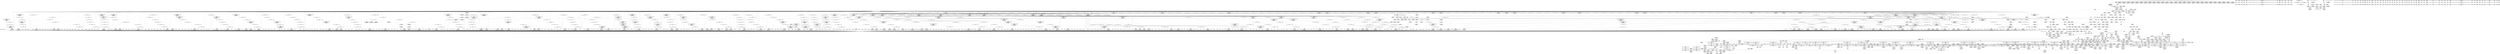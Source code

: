 digraph {
	CE0x5735b90 [shape=record,shape=Mrecord,label="{CE0x5735b90|80:_i64,_:_CRE_454,455_}"]
	CE0x56e94d0 [shape=record,shape=Mrecord,label="{CE0x56e94d0|72:_%struct.hlist_bl_node**,_80:_%struct.dentry*,_104:_%struct.inode*,_:_CRE_221,222_}"]
	CE0x571fc40 [shape=record,shape=Mrecord,label="{CE0x571fc40|0:_i16,_4:_i32,_8:_i16,_40:_%struct.super_block*,_72:_i32,_:_SCMRE_597,598_}"]
	CE0x57bb0b0 [shape=record,shape=Mrecord,label="{CE0x57bb0b0|_call_void_mcount()_#2|*SummSink*}"]
	CE0x56f0ca0 [shape=record,shape=Mrecord,label="{CE0x56f0ca0|common_perm_mnt_dentry:entry|*SummSink*}"]
	CE0x573ca70 [shape=record,shape=Mrecord,label="{CE0x573ca70|80:_i64,_:_CRE_648,656_|*MultipleSource*|*LoadInst*|security/apparmor/include/apparmor.h,117|security/apparmor/include/apparmor.h,117}"]
	CE0x5716750 [shape=record,shape=Mrecord,label="{CE0x5716750|0:_i16,_4:_i32,_8:_i16,_40:_%struct.super_block*,_72:_i32,_:_SCMRE_464,472_|*MultipleSource*|*LoadInst*|security/apparmor/lsm.c,369|security/apparmor/include/apparmor.h,117|Function::mediated_filesystem&Arg::inode::}"]
	CE0x57509a0 [shape=record,shape=Mrecord,label="{CE0x57509a0|80:_i64,_:_CRE_1375,1376_}"]
	CE0x5731280 [shape=record,shape=Mrecord,label="{CE0x5731280|mediated_filesystem:tmp4|*LoadInst*|security/apparmor/include/apparmor.h,117}"]
	CE0x5704490 [shape=record,shape=Mrecord,label="{CE0x5704490|0:_i16,_4:_i32,_8:_i16,_40:_%struct.super_block*,_72:_i32,_:_SCMRE_138,139_}"]
	CE0x572a290 [shape=record,shape=Mrecord,label="{CE0x572a290|0:_i16,_4:_i32,_8:_i16,_40:_%struct.super_block*,_72:_i32,_:_SCMRE_891,892_}"]
	CE0x56fba20 [shape=record,shape=Mrecord,label="{CE0x56fba20|common_perm_mnt_dentry:tmp4|*LoadInst*|security/apparmor/lsm.c,207|*SummSink*}"]
	CE0x5789080 [shape=record,shape=Mrecord,label="{CE0x5789080|__aa_current_profile:tmp1|*SummSource*}"]
	CE0x570bef0 [shape=record,shape=Mrecord,label="{CE0x570bef0|0:_i16,_4:_i32,_8:_i16,_40:_%struct.super_block*,_72:_i32,_:_SCMRE_232,236_|*MultipleSource*|*LoadInst*|security/apparmor/lsm.c,369|security/apparmor/include/apparmor.h,117|Function::mediated_filesystem&Arg::inode::}"]
	CE0x57b7b30 [shape=record,shape=Mrecord,label="{CE0x57b7b30|aa_cred_profile:do.cond|*SummSink*}"]
	CE0x5717330 [shape=record,shape=Mrecord,label="{CE0x5717330|0:_i16,_4:_i32,_8:_i16,_40:_%struct.super_block*,_72:_i32,_:_SCMRE_477,478_}"]
	CE0x571f420 [shape=record,shape=Mrecord,label="{CE0x571f420|0:_i16,_4:_i32,_8:_i16,_40:_%struct.super_block*,_72:_i32,_:_SCMRE_592,593_}"]
	CE0x57539b0 [shape=record,shape=Mrecord,label="{CE0x57539b0|80:_i64,_:_CRE_1642,1643_}"]
	CE0x5736e80 [shape=record,shape=Mrecord,label="{CE0x5736e80|80:_i64,_:_CRE_504,512_|*MultipleSource*|*LoadInst*|security/apparmor/include/apparmor.h,117|security/apparmor/include/apparmor.h,117}"]
	CE0x5721cc0 [shape=record,shape=Mrecord,label="{CE0x5721cc0|0:_i16,_4:_i32,_8:_i16,_40:_%struct.super_block*,_72:_i32,_:_SCMRE_617,618_}"]
	CE0x5736630 [shape=record,shape=Mrecord,label="{CE0x5736630|80:_i64,_:_CRE_464,472_|*MultipleSource*|*LoadInst*|security/apparmor/include/apparmor.h,117|security/apparmor/include/apparmor.h,117}"]
	CE0x57eae60 [shape=record,shape=Mrecord,label="{CE0x57eae60|aa_cred_profile:tmp12|security/apparmor/include/context.h,100|*SummSource*}"]
	CE0x574f460 [shape=record,shape=Mrecord,label="{CE0x574f460|80:_i64,_:_CRE_1355,1356_}"]
	CE0x56caf40 [shape=record,shape=Mrecord,label="{CE0x56caf40|72:_%struct.hlist_bl_node**,_80:_%struct.dentry*,_104:_%struct.inode*,_:_CRE_165,166_}"]
	CE0x5713e70 [shape=record,shape=Mrecord,label="{CE0x5713e70|0:_i16,_4:_i32,_8:_i16,_40:_%struct.super_block*,_72:_i32,_:_SCMRE_336,344_|*MultipleSource*|*LoadInst*|security/apparmor/lsm.c,369|security/apparmor/include/apparmor.h,117|Function::mediated_filesystem&Arg::inode::}"]
	CE0x571f900 [shape=record,shape=Mrecord,label="{CE0x571f900|0:_i16,_4:_i32,_8:_i16,_40:_%struct.super_block*,_72:_i32,_:_SCMRE_595,596_}"]
	CE0x5765320 [shape=record,shape=Mrecord,label="{CE0x5765320|i64*_getelementptr_inbounds_(_16_x_i64_,_16_x_i64_*___llvm_gcov_ctr46,_i64_0,_i64_0)|*Constant*|*SummSource*}"]
	CE0x5771c10 [shape=record,shape=Mrecord,label="{CE0x5771c10|common_perm_mnt_dentry:tmp2}"]
	CE0x571af60 [shape=record,shape=Mrecord,label="{CE0x571af60|0:_i16,_4:_i32,_8:_i16,_40:_%struct.super_block*,_72:_i32,_:_SCMRE_544,552_|*MultipleSource*|*LoadInst*|security/apparmor/lsm.c,369|security/apparmor/include/apparmor.h,117|Function::mediated_filesystem&Arg::inode::}"]
	CE0x57433c0 [shape=record,shape=Mrecord,label="{CE0x57433c0|80:_i64,_:_CRE_304,312_|*MultipleSource*|*LoadInst*|security/apparmor/include/apparmor.h,117|security/apparmor/include/apparmor.h,117}"]
	CE0x578ffb0 [shape=record,shape=Mrecord,label="{CE0x578ffb0|aa_cred_profile:conv|security/apparmor/include/context.h,100|*SummSink*}"]
	CE0x57c9900 [shape=record,shape=Mrecord,label="{CE0x57c9900|get_current:tmp4|./arch/x86/include/asm/current.h,14}"]
	CE0x5724d50 [shape=record,shape=Mrecord,label="{CE0x5724d50|0:_i16,_4:_i32,_8:_i16,_40:_%struct.super_block*,_72:_i32,_:_SCMRE_736,740_|*MultipleSource*|*LoadInst*|security/apparmor/lsm.c,369|security/apparmor/include/apparmor.h,117|Function::mediated_filesystem&Arg::inode::}"]
	CE0x57058a0 [shape=record,shape=Mrecord,label="{CE0x57058a0|0:_i16,_4:_i32,_8:_i16,_40:_%struct.super_block*,_72:_i32,_:_SCMRE_151,152_}"]
	CE0x570a6a0 [shape=record,shape=Mrecord,label="{CE0x570a6a0|0:_i16,_4:_i32,_8:_i16,_40:_%struct.super_block*,_72:_i32,_:_SCMRE_199,200_}"]
	CE0x56e0370 [shape=record,shape=Mrecord,label="{CE0x56e0370|i64_5|*Constant*}"]
	CE0x57293f0 [shape=record,shape=Mrecord,label="{CE0x57293f0|0:_i16,_4:_i32,_8:_i16,_40:_%struct.super_block*,_72:_i32,_:_SCMRE_882,883_}"]
	CE0x56c4ec0 [shape=record,shape=Mrecord,label="{CE0x56c4ec0|i64_1|*Constant*}"]
	CE0x56ec970 [shape=record,shape=Mrecord,label="{CE0x56ec970|72:_%struct.hlist_bl_node**,_80:_%struct.dentry*,_104:_%struct.inode*,_:_CRE_317,318_}"]
	CE0x5727ed0 [shape=record,shape=Mrecord,label="{CE0x5727ed0|0:_i16,_4:_i32,_8:_i16,_40:_%struct.super_block*,_72:_i32,_:_SCMRE_869,870_}"]
	CE0x57cadc0 [shape=record,shape=Mrecord,label="{CE0x57cadc0|aa_cred_profile:bb|*SummSink*}"]
	CE0x56dd360 [shape=record,shape=Mrecord,label="{CE0x56dd360|__aa_current_profile:if.then|*SummSink*}"]
	CE0x573a760 [shape=record,shape=Mrecord,label="{CE0x573a760|80:_i64,_:_CRE_601,602_}"]
	CE0x575a9e0 [shape=record,shape=Mrecord,label="{CE0x575a9e0|80:_i64,_:_CRE_2112,2120_|*MultipleSource*|*LoadInst*|security/apparmor/include/apparmor.h,117|security/apparmor/include/apparmor.h,117}"]
	CE0x56dbe60 [shape=record,shape=Mrecord,label="{CE0x56dbe60|__aa_current_profile:tmp10|security/apparmor/include/context.h,138|*SummSink*}"]
	CE0x572a770 [shape=record,shape=Mrecord,label="{CE0x572a770|0:_i16,_4:_i32,_8:_i16,_40:_%struct.super_block*,_72:_i32,_:_SCMRE_894,895_}"]
	CE0x57b8e30 [shape=record,shape=Mrecord,label="{CE0x57b8e30|__aa_current_profile:tmp12|security/apparmor/include/context.h,138|*SummSink*}"]
	CE0x57412d0 [shape=record,shape=Mrecord,label="{CE0x57412d0|80:_i64,_:_CRE_160,176_|*MultipleSource*|*LoadInst*|security/apparmor/include/apparmor.h,117|security/apparmor/include/apparmor.h,117}"]
	CE0x572dd10 [shape=record,shape=Mrecord,label="{CE0x572dd10|0:_i16,_4:_i32,_8:_i16,_40:_%struct.super_block*,_72:_i32,_:_SCMRE_927,928_}"]
	CE0x57478c0 [shape=record,shape=Mrecord,label="{CE0x57478c0|80:_i64,_:_CRE_1250,1251_}"]
	CE0x5756980 [shape=record,shape=Mrecord,label="{CE0x5756980|80:_i64,_:_CRE_1687,1688_}"]
	CE0x57e47e0 [shape=record,shape=Mrecord,label="{CE0x57e47e0|_call_void_asm_sideeffect_1:_09ud2_0A.pushsection___bug_table,_22a_22_0A2:_09.long_1b_-_2b,_$_0:c_-_2b_0A_09.word_$_1:c_,_0_0A_09.org_2b+$_2:c_0A.popsection_,_i,i,i,_dirflag_,_fpsr_,_flags_(i8*_getelementptr_inbounds_(_36_x_i8_,_36_x_i8_*_.str12,_i32_0,_i32_0),_i32_100,_i64_12)_#2,_!dbg_!15490,_!srcloc_!15493|security/apparmor/include/context.h,100|*SummSink*}"]
	CE0x57b3d50 [shape=record,shape=Mrecord,label="{CE0x57b3d50|__aa_current_profile:tmp20|security/apparmor/include/context.h,138|*SummSource*}"]
	CE0x57b4f20 [shape=record,shape=Mrecord,label="{CE0x57b4f20|get_current:entry|*SummSource*}"]
	CE0x57eb7f0 [shape=record,shape=Mrecord,label="{CE0x57eb7f0|aa_cred_profile:tobool1|security/apparmor/include/context.h,100|*SummSource*}"]
	CE0x572a430 [shape=record,shape=Mrecord,label="{CE0x572a430|0:_i16,_4:_i32,_8:_i16,_40:_%struct.super_block*,_72:_i32,_:_SCMRE_892,893_}"]
	CE0x56f4fb0 [shape=record,shape=Mrecord,label="{CE0x56f4fb0|i64*_getelementptr_inbounds_(_5_x_i64_,_5_x_i64_*___llvm_gcov_ctr57,_i64_0,_i64_0)|*Constant*}"]
	CE0x57c9d00 [shape=record,shape=Mrecord,label="{CE0x57c9d00|aa_cred_profile:tmp3|*SummSink*}"]
	CE0x578d110 [shape=record,shape=Mrecord,label="{CE0x578d110|common_perm:error.0|*SummSource*}"]
	CE0x5765810 [shape=record,shape=Mrecord,label="{CE0x5765810|i64*_getelementptr_inbounds_(_2_x_i64_,_2_x_i64_*___llvm_gcov_ctr112,_i64_0,_i64_0)|*Constant*|*SummSink*}"]
	CE0x571c500 [shape=record,shape=Mrecord,label="{CE0x571c500|0:_i16,_4:_i32,_8:_i16,_40:_%struct.super_block*,_72:_i32,_:_SCMRE_563,564_}"]
	CE0x575e4d0 [shape=record,shape=Mrecord,label="{CE0x575e4d0|i32_5|*Constant*}"]
	CE0x56dde70 [shape=record,shape=Mrecord,label="{CE0x56dde70|aa_cred_profile:do.cond|*SummSource*}"]
	CE0x5749130 [shape=record,shape=Mrecord,label="{CE0x5749130|80:_i64,_:_CRE_1273,1274_}"]
	CE0x5767430 [shape=record,shape=Mrecord,label="{CE0x5767430|44:_i32,_48:_i16,_128:_i8*,_:_SCMRE_52,56_|*MultipleSource*|Function::aa_cred_profile&Arg::cred::|security/apparmor/include/context.h,138|security/apparmor/include/context.h,99}"]
	CE0x57416b0 [shape=record,shape=Mrecord,label="{CE0x57416b0|80:_i64,_:_CRE_184,188_|*MultipleSource*|*LoadInst*|security/apparmor/include/apparmor.h,117|security/apparmor/include/apparmor.h,117}"]
	CE0x5701260 [shape=record,shape=Mrecord,label="{CE0x5701260|mediated_filesystem:tmp2}"]
	CE0x57053c0 [shape=record,shape=Mrecord,label="{CE0x57053c0|0:_i16,_4:_i32,_8:_i16,_40:_%struct.super_block*,_72:_i32,_:_SCMRE_148,149_}"]
	CE0x5755220 [shape=record,shape=Mrecord,label="{CE0x5755220|80:_i64,_:_CRE_1665,1666_}"]
	CE0x5738ef0 [shape=record,shape=Mrecord,label="{CE0x5738ef0|80:_i64,_:_CRE_578,579_}"]
	CE0x56b8cd0 [shape=record,shape=Mrecord,label="{CE0x56b8cd0|i64*_getelementptr_inbounds_(_2_x_i64_,_2_x_i64_*___llvm_gcov_ctr83,_i64_0,_i64_0)|*Constant*}"]
	CE0x56e1520 [shape=record,shape=Mrecord,label="{CE0x56e1520|common_perm_mnt_dentry:tmp1|*SummSink*}"]
	CE0x5758e00 [shape=record,shape=Mrecord,label="{CE0x5758e00|80:_i64,_:_CRE_1848,1856_|*MultipleSource*|*LoadInst*|security/apparmor/include/apparmor.h,117|security/apparmor/include/apparmor.h,117}"]
	CE0x573aa90 [shape=record,shape=Mrecord,label="{CE0x573aa90|80:_i64,_:_CRE_604,605_}"]
	CE0x56fa720 [shape=record,shape=Mrecord,label="{CE0x56fa720|GLOBAL:aa_cred_profile|*Constant*|*SummSink*}"]
	"CONST[source:0(mediator),value:2(dynamic)][purpose:{subject}]"
	CE0x57e8420 [shape=record,shape=Mrecord,label="{CE0x57e8420|aa_cred_profile:do.end10|*SummSink*}"]
	CE0x57e8a70 [shape=record,shape=Mrecord,label="{CE0x57e8a70|44:_i32,_48:_i16,_128:_i8*,_:_SCMRE_168,176_|*MultipleSource*|Function::aa_cred_profile&Arg::cred::|security/apparmor/include/context.h,138|security/apparmor/include/context.h,99}"]
	CE0x5758260 [shape=record,shape=Mrecord,label="{CE0x5758260|80:_i64,_:_CRE_1800,1804_|*MultipleSource*|*LoadInst*|security/apparmor/include/apparmor.h,117|security/apparmor/include/apparmor.h,117}"]
	CE0x5709800 [shape=record,shape=Mrecord,label="{CE0x5709800|0:_i16,_4:_i32,_8:_i16,_40:_%struct.super_block*,_72:_i32,_:_SCMRE_190,191_}"]
	CE0x57127c0 [shape=record,shape=Mrecord,label="{CE0x57127c0|0:_i16,_4:_i32,_8:_i16,_40:_%struct.super_block*,_72:_i32,_:_SCMRE_302,303_}"]
	CE0x5705560 [shape=record,shape=Mrecord,label="{CE0x5705560|0:_i16,_4:_i32,_8:_i16,_40:_%struct.super_block*,_72:_i32,_:_SCMRE_149,150_}"]
	CE0x570eee0 [shape=record,shape=Mrecord,label="{CE0x570eee0|0:_i16,_4:_i32,_8:_i16,_40:_%struct.super_block*,_72:_i32,_:_SCMRE_267,268_}"]
	CE0x56e8fc0 [shape=record,shape=Mrecord,label="{CE0x56e8fc0|72:_%struct.hlist_bl_node**,_80:_%struct.dentry*,_104:_%struct.inode*,_:_CRE_218,219_}"]
	CE0x577c460 [shape=record,shape=Mrecord,label="{CE0x577c460|common_perm_mnt_dentry:tmp7|*LoadInst*|security/apparmor/lsm.c,208|*SummSource*}"]
	CE0x5756430 [shape=record,shape=Mrecord,label="{CE0x5756430|80:_i64,_:_CRE_1682,1683_}"]
	CE0x57307c0 [shape=record,shape=Mrecord,label="{CE0x57307c0|0:_i16,_4:_i32,_8:_i16,_40:_%struct.super_block*,_72:_i32,_:_SCMRE_988,992_|*MultipleSource*|*LoadInst*|security/apparmor/lsm.c,369|security/apparmor/include/apparmor.h,117|Function::mediated_filesystem&Arg::inode::}"]
	CE0x5704640 [shape=record,shape=Mrecord,label="{CE0x5704640|0:_i16,_4:_i32,_8:_i16,_40:_%struct.super_block*,_72:_i32,_:_SCMRE_139,140_}"]
	CE0x57715f0 [shape=record,shape=Mrecord,label="{CE0x57715f0|__aa_current_profile:land.lhs.true2|*SummSink*}"]
	CE0x572d830 [shape=record,shape=Mrecord,label="{CE0x572d830|0:_i16,_4:_i32,_8:_i16,_40:_%struct.super_block*,_72:_i32,_:_SCMRE_924,925_}"]
	CE0x574a910 [shape=record,shape=Mrecord,label="{CE0x574a910|80:_i64,_:_CRE_1314,1315_}"]
	CE0x57bb040 [shape=record,shape=Mrecord,label="{CE0x57bb040|_call_void_mcount()_#2|*SummSource*}"]
	CE0x5735640 [shape=record,shape=Mrecord,label="{CE0x5735640|80:_i64,_:_CRE_449,450_}"]
	CE0x56df5e0 [shape=record,shape=Mrecord,label="{CE0x56df5e0|__aa_current_profile:tmp6|security/apparmor/include/context.h,138|*SummSink*}"]
	CE0x57e74d0 [shape=record,shape=Mrecord,label="{CE0x57e74d0|aa_cred_profile:tmp26|security/apparmor/include/context.h,100|*SummSource*}"]
	CE0x56e3d20 [shape=record,shape=Mrecord,label="{CE0x56e3d20|i64*_getelementptr_inbounds_(_2_x_i64_,_2_x_i64_*___llvm_gcov_ctr55,_i64_0,_i64_1)|*Constant*|*SummSource*}"]
	CE0x56de0b0 [shape=record,shape=Mrecord,label="{CE0x56de0b0|__aa_current_profile:do.body|*SummSink*}"]
	CE0x56db5e0 [shape=record,shape=Mrecord,label="{CE0x56db5e0|i32_5|*Constant*|*SummSink*}"]
	CE0x576ad00 [shape=record,shape=Mrecord,label="{CE0x576ad00|common_perm_mnt_dentry:i_uid|security/apparmor/lsm.c,207|*SummSource*}"]
	CE0x574fac0 [shape=record,shape=Mrecord,label="{CE0x574fac0|80:_i64,_:_CRE_1361,1362_}"]
	CE0x57549a0 [shape=record,shape=Mrecord,label="{CE0x57549a0|80:_i64,_:_CRE_1657,1658_}"]
	CE0x5758070 [shape=record,shape=Mrecord,label="{CE0x5758070|80:_i64,_:_CRE_1792,1800_|*MultipleSource*|*LoadInst*|security/apparmor/include/apparmor.h,117|security/apparmor/include/apparmor.h,117}"]
	CE0x5755660 [shape=record,shape=Mrecord,label="{CE0x5755660|80:_i64,_:_CRE_1669,1670_}"]
	CE0x57eced0 [shape=record,shape=Mrecord,label="{CE0x57eced0|aa_cred_profile:tobool4|security/apparmor/include/context.h,100|*SummSink*}"]
	CE0x56d5720 [shape=record,shape=Mrecord,label="{CE0x56d5720|common_perm_mnt_dentry:cond|security/apparmor/lsm.c, 207}"]
	CE0x56f4550 [shape=record,shape=Mrecord,label="{CE0x56f4550|apparmor_inode_getattr:tmp11|security/apparmor/lsm.c,374|*SummSource*}"]
	CE0x5741a90 [shape=record,shape=Mrecord,label="{CE0x5741a90|80:_i64,_:_CRE_200,204_|*MultipleSource*|*LoadInst*|security/apparmor/include/apparmor.h,117|security/apparmor/include/apparmor.h,117}"]
	CE0x57c6fb0 [shape=record,shape=Mrecord,label="{CE0x57c6fb0|i64_6|*Constant*|*SummSource*}"]
	CE0x5700090 [shape=record,shape=Mrecord,label="{CE0x5700090|0:_i16,_4:_i32,_8:_i16,_40:_%struct.super_block*,_72:_i32,_:_SCMRE_2,4_|*MultipleSource*|*LoadInst*|security/apparmor/lsm.c,369|security/apparmor/include/apparmor.h,117|Function::mediated_filesystem&Arg::inode::}"]
	CE0x575e540 [shape=record,shape=Mrecord,label="{CE0x575e540|common_perm_mnt_dentry:d_inode|security/apparmor/lsm.c,207}"]
	CE0x56ee640 [shape=record,shape=Mrecord,label="{CE0x56ee640|i64_0|*Constant*|*SummSource*}"]
	CE0x57eb270 [shape=record,shape=Mrecord,label="{CE0x57eb270|aa_cred_profile:tobool1|security/apparmor/include/context.h,100|*SummSink*}"]
	CE0x5701a40 [shape=record,shape=Mrecord,label="{CE0x5701a40|i64_1|*Constant*}"]
	CE0x57e0830 [shape=record,shape=Mrecord,label="{CE0x57e0830|get_current:tmp3}"]
	CE0x572a0f0 [shape=record,shape=Mrecord,label="{CE0x572a0f0|0:_i16,_4:_i32,_8:_i16,_40:_%struct.super_block*,_72:_i32,_:_SCMRE_890,891_}"]
	CE0x573a100 [shape=record,shape=Mrecord,label="{CE0x573a100|80:_i64,_:_CRE_595,596_}"]
	CE0x57b50f0 [shape=record,shape=Mrecord,label="{CE0x57b50f0|_ret_%struct.task_struct*_%tmp4,_!dbg_!15471|./arch/x86/include/asm/current.h,14|*SummSource*}"]
	CE0x578b610 [shape=record,shape=Mrecord,label="{CE0x578b610|aa_path_perm:path|Function::aa_path_perm&Arg::path::}"]
	CE0x56e12d0 [shape=record,shape=Mrecord,label="{CE0x56e12d0|__aa_current_profile:if.end|*SummSink*}"]
	CE0x56df8c0 [shape=record,shape=Mrecord,label="{CE0x56df8c0|i64*_getelementptr_inbounds_(_16_x_i64_,_16_x_i64_*___llvm_gcov_ctr46,_i64_0,_i64_1)|*Constant*|*SummSource*}"]
	CE0x5713800 [shape=record,shape=Mrecord,label="{CE0x5713800|0:_i16,_4:_i32,_8:_i16,_40:_%struct.super_block*,_72:_i32,_:_SCMRE_312,320_|*MultipleSource*|*LoadInst*|security/apparmor/lsm.c,369|security/apparmor/include/apparmor.h,117|Function::mediated_filesystem&Arg::inode::}"]
	CE0x5780030 [shape=record,shape=Mrecord,label="{CE0x5780030|__aa_current_profile:tmp13|security/apparmor/include/context.h,138|*SummSink*}"]
	CE0x5747260 [shape=record,shape=Mrecord,label="{CE0x5747260|80:_i64,_:_CRE_1244,1245_}"]
	CE0x5730140 [shape=record,shape=Mrecord,label="{CE0x5730140|0:_i16,_4:_i32,_8:_i16,_40:_%struct.super_block*,_72:_i32,_:_SCMRE_981,982_}"]
	CE0x572eef0 [shape=record,shape=Mrecord,label="{CE0x572eef0|0:_i16,_4:_i32,_8:_i16,_40:_%struct.super_block*,_72:_i32,_:_SCMRE_952,960_|*MultipleSource*|*LoadInst*|security/apparmor/lsm.c,369|security/apparmor/include/apparmor.h,117|Function::mediated_filesystem&Arg::inode::}"]
	CE0x5747480 [shape=record,shape=Mrecord,label="{CE0x5747480|80:_i64,_:_CRE_1246,1247_}"]
	CE0x5786050 [shape=record,shape=Mrecord,label="{CE0x5786050|__aa_current_profile:tmp21|security/apparmor/include/context.h,138}"]
	CE0x57e2a30 [shape=record,shape=Mrecord,label="{CE0x57e2a30|i8*_getelementptr_inbounds_(_36_x_i8_,_36_x_i8_*_.str12,_i32_0,_i32_0)|*Constant*}"]
	CE0x570f560 [shape=record,shape=Mrecord,label="{CE0x570f560|0:_i16,_4:_i32,_8:_i16,_40:_%struct.super_block*,_72:_i32,_:_SCMRE_271,272_}"]
	CE0x56f8140 [shape=record,shape=Mrecord,label="{CE0x56f8140|_ret_i32_%call,_!dbg_!15481|security/apparmor/lsm.c,211|*SummSink*}"]
	CE0x56cc600 [shape=record,shape=Mrecord,label="{CE0x56cc600|72:_%struct.hlist_bl_node**,_80:_%struct.dentry*,_104:_%struct.inode*,_:_CRE_174,175_}"]
	CE0x57597b0 [shape=record,shape=Mrecord,label="{CE0x57597b0|80:_i64,_:_CRE_1874,1875_}"]
	CE0x578bc80 [shape=record,shape=Mrecord,label="{CE0x578bc80|aa_path_perm:flags|Function::aa_path_perm&Arg::flags::|*SummSource*}"]
	CE0x56f6450 [shape=record,shape=Mrecord,label="{CE0x56f6450|common_perm_mnt_dentry:op|Function::common_perm_mnt_dentry&Arg::op::}"]
	CE0x56e99e0 [shape=record,shape=Mrecord,label="{CE0x56e99e0|72:_%struct.hlist_bl_node**,_80:_%struct.dentry*,_104:_%struct.inode*,_:_CRE_240,248_|*MultipleSource*|security/apparmor/lsm.c,369|Function::apparmor_inode_getattr&Arg::dentry::}"]
	CE0x570ad20 [shape=record,shape=Mrecord,label="{CE0x570ad20|0:_i16,_4:_i32,_8:_i16,_40:_%struct.super_block*,_72:_i32,_:_SCMRE_203,204_}"]
	CE0x57e26b0 [shape=record,shape=Mrecord,label="{CE0x57e26b0|void_(i8*,_i32,_i64)*_asm_sideeffect_1:_09ud2_0A.pushsection___bug_table,_22a_22_0A2:_09.long_1b_-_2b,_$_0:c_-_2b_0A_09.word_$_1:c_,_0_0A_09.org_2b+$_2:c_0A.popsection_,_i,i,i,_dirflag_,_fpsr_,_flags_|*SummSink*}"]
	CE0x577c790 [shape=record,shape=Mrecord,label="{CE0x577c790|common_perm_mnt_dentry:i_mode|security/apparmor/lsm.c,208}"]
	CE0x5714710 [shape=record,shape=Mrecord,label="{CE0x5714710|0:_i16,_4:_i32,_8:_i16,_40:_%struct.super_block*,_72:_i32,_:_SCMRE_360,376_|*MultipleSource*|*LoadInst*|security/apparmor/lsm.c,369|security/apparmor/include/apparmor.h,117|Function::mediated_filesystem&Arg::inode::}"]
	CE0x575c170 [shape=record,shape=Mrecord,label="{CE0x575c170|_call_void_mcount()_#2}"]
	CE0x5705be0 [shape=record,shape=Mrecord,label="{CE0x5705be0|0:_i16,_4:_i32,_8:_i16,_40:_%struct.super_block*,_72:_i32,_:_SCMRE_153,154_}"]
	CE0x573aba0 [shape=record,shape=Mrecord,label="{CE0x573aba0|80:_i64,_:_CRE_605,606_}"]
	CE0x5750ab0 [shape=record,shape=Mrecord,label="{CE0x5750ab0|80:_i64,_:_CRE_1376,1384_|*MultipleSource*|*LoadInst*|security/apparmor/include/apparmor.h,117|security/apparmor/include/apparmor.h,117}"]
	CE0x5703c80 [shape=record,shape=Mrecord,label="{CE0x5703c80|0:_i16,_4:_i32,_8:_i16,_40:_%struct.super_block*,_72:_i32,_:_SCMRE_128,136_|*MultipleSource*|*LoadInst*|security/apparmor/lsm.c,369|security/apparmor/include/apparmor.h,117|Function::mediated_filesystem&Arg::inode::}"]
	CE0x570b3a0 [shape=record,shape=Mrecord,label="{CE0x570b3a0|0:_i16,_4:_i32,_8:_i16,_40:_%struct.super_block*,_72:_i32,_:_SCMRE_207,208_}"]
	CE0x56e6b00 [shape=record,shape=Mrecord,label="{CE0x56e6b00|72:_%struct.hlist_bl_node**,_80:_%struct.dentry*,_104:_%struct.inode*,_:_CRE_201,202_}"]
	CE0x57072a0 [shape=record,shape=Mrecord,label="{CE0x57072a0|0:_i16,_4:_i32,_8:_i16,_40:_%struct.super_block*,_72:_i32,_:_SCMRE_167,168_}"]
	CE0x5729590 [shape=record,shape=Mrecord,label="{CE0x5729590|0:_i16,_4:_i32,_8:_i16,_40:_%struct.super_block*,_72:_i32,_:_SCMRE_883,884_}"]
	CE0x5734320 [shape=record,shape=Mrecord,label="{CE0x5734320|80:_i64,_:_CRE_431,432_}"]
	CE0x56dcf50 [shape=record,shape=Mrecord,label="{CE0x56dcf50|get_current:tmp4|./arch/x86/include/asm/current.h,14|*SummSink*}"]
	CE0x57298d0 [shape=record,shape=Mrecord,label="{CE0x57298d0|0:_i16,_4:_i32,_8:_i16,_40:_%struct.super_block*,_72:_i32,_:_SCMRE_885,886_}"]
	CE0x57caeb0 [shape=record,shape=Mrecord,label="{CE0x57caeb0|aa_cred_profile:do.body}"]
	CE0x57ddc00 [shape=record,shape=Mrecord,label="{CE0x57ddc00|aa_cred_profile:tmp16|security/apparmor/include/context.h,100|*SummSink*}"]
	CE0x572ff20 [shape=record,shape=Mrecord,label="{CE0x572ff20|0:_i16,_4:_i32,_8:_i16,_40:_%struct.super_block*,_72:_i32,_:_SCMRE_979,980_}"]
	CE0x5759fd0 [shape=record,shape=Mrecord,label="{CE0x5759fd0|80:_i64,_:_CRE_1896,1904_|*MultipleSource*|*LoadInst*|security/apparmor/include/apparmor.h,117|security/apparmor/include/apparmor.h,117}"]
	CE0x56f1e80 [shape=record,shape=Mrecord,label="{CE0x56f1e80|apparmor_inode_getattr:tmp9|security/apparmor/lsm.c,372|*SummSink*}"]
	CE0x57ba930 [shape=record,shape=Mrecord,label="{CE0x57ba930|get_current:tmp1|*SummSource*}"]
	CE0x5787490 [shape=record,shape=Mrecord,label="{CE0x5787490|common_perm:tmp6|security/apparmor/lsm.c,169|*SummSink*}"]
	CE0x5749350 [shape=record,shape=Mrecord,label="{CE0x5749350|80:_i64,_:_CRE_1275,1276_}"]
	CE0x57c7130 [shape=record,shape=Mrecord,label="{CE0x57c7130|i64_6|*Constant*|*SummSink*}"]
	CE0x5753680 [shape=record,shape=Mrecord,label="{CE0x5753680|80:_i64,_:_CRE_1639,1640_}"]
	CE0x57272f0 [shape=record,shape=Mrecord,label="{CE0x57272f0|0:_i16,_4:_i32,_8:_i16,_40:_%struct.super_block*,_72:_i32,_:_SCMRE_856,864_|*MultipleSource*|*LoadInst*|security/apparmor/lsm.c,369|security/apparmor/include/apparmor.h,117|Function::mediated_filesystem&Arg::inode::}"]
	CE0x5745f40 [shape=record,shape=Mrecord,label="{CE0x5745f40|80:_i64,_:_CRE_1226,1227_}"]
	CE0x57c2600 [shape=record,shape=Mrecord,label="{CE0x57c2600|aa_cred_profile:profile11|security/apparmor/include/context.h,101|*SummSink*}"]
	CE0x56ee6b0 [shape=record,shape=Mrecord,label="{CE0x56ee6b0|i64_0|*Constant*|*SummSink*}"]
	CE0x56dfa40 [shape=record,shape=Mrecord,label="{CE0x56dfa40|i64*_getelementptr_inbounds_(_16_x_i64_,_16_x_i64_*___llvm_gcov_ctr46,_i64_0,_i64_1)|*Constant*|*SummSink*}"]
	CE0x57e7460 [shape=record,shape=Mrecord,label="{CE0x57e7460|aa_cred_profile:tmp26|security/apparmor/include/context.h,100}"]
	CE0x571be80 [shape=record,shape=Mrecord,label="{CE0x571be80|0:_i16,_4:_i32,_8:_i16,_40:_%struct.super_block*,_72:_i32,_:_SCMRE_559,560_}"]
	CE0x57b8430 [shape=record,shape=Mrecord,label="{CE0x57b8430|aa_cred_profile:tmp|*SummSource*}"]
	CE0x56e6e60 [shape=record,shape=Mrecord,label="{CE0x56e6e60|72:_%struct.hlist_bl_node**,_80:_%struct.dentry*,_104:_%struct.inode*,_:_CRE_203,204_}"]
	CE0x56c60f0 [shape=record,shape=Mrecord,label="{CE0x56c60f0|72:_%struct.hlist_bl_node**,_80:_%struct.dentry*,_104:_%struct.inode*,_:_CRE_166,167_}"]
	CE0x57bb570 [shape=record,shape=Mrecord,label="{CE0x57bb570|__aa_current_profile:tmp8|security/apparmor/include/context.h,138|*SummSource*}"]
	CE0x57ed5e0 [shape=record,shape=Mrecord,label="{CE0x57ed5e0|aa_cred_profile:if.end|*SummSink*}"]
	CE0x56e4360 [shape=record,shape=Mrecord,label="{CE0x56e4360|common_perm_mnt_dentry:tmp3}"]
	CE0x5739880 [shape=record,shape=Mrecord,label="{CE0x5739880|80:_i64,_:_CRE_587,588_}"]
	CE0x571f760 [shape=record,shape=Mrecord,label="{CE0x571f760|0:_i16,_4:_i32,_8:_i16,_40:_%struct.super_block*,_72:_i32,_:_SCMRE_594,595_}"]
	CE0x57f6ad0 [shape=record,shape=Mrecord,label="{CE0x57f6ad0|i64*_getelementptr_inbounds_(_16_x_i64_,_16_x_i64_*___llvm_gcov_ctr46,_i64_0,_i64_14)|*Constant*}"]
	CE0x5740300 [shape=record,shape=Mrecord,label="{CE0x5740300|80:_i64,_:_CRE_104,112_|*MultipleSource*|*LoadInst*|security/apparmor/include/apparmor.h,117|security/apparmor/include/apparmor.h,117}"]
	CE0x5741e70 [shape=record,shape=Mrecord,label="{CE0x5741e70|80:_i64,_:_CRE_216,224_|*MultipleSource*|*LoadInst*|security/apparmor/include/apparmor.h,117|security/apparmor/include/apparmor.h,117}"]
	CE0x56edc30 [shape=record,shape=Mrecord,label="{CE0x56edc30|GLOBAL:__llvm_gcov_ctr85|Global_var:__llvm_gcov_ctr85|*SummSink*}"]
	CE0x57bacb0 [shape=record,shape=Mrecord,label="{CE0x57bacb0|GLOBAL:__llvm_gcov_ctr58|Global_var:__llvm_gcov_ctr58|*SummSource*}"]
	CE0x57576c0 [shape=record,shape=Mrecord,label="{CE0x57576c0|80:_i64,_:_CRE_1752,1760_|*MultipleSource*|*LoadInst*|security/apparmor/include/apparmor.h,117|security/apparmor/include/apparmor.h,117}"]
	CE0x5786eb0 [shape=record,shape=Mrecord,label="{CE0x5786eb0|common_perm:tmp5|security/apparmor/lsm.c,169|*SummSource*}"]
	CE0x571fde0 [shape=record,shape=Mrecord,label="{CE0x571fde0|0:_i16,_4:_i32,_8:_i16,_40:_%struct.super_block*,_72:_i32,_:_SCMRE_598,599_}"]
	CE0x56ebda0 [shape=record,shape=Mrecord,label="{CE0x56ebda0|72:_%struct.hlist_bl_node**,_80:_%struct.dentry*,_104:_%struct.inode*,_:_CRE_310,311_}"]
	CE0x570a360 [shape=record,shape=Mrecord,label="{CE0x570a360|0:_i16,_4:_i32,_8:_i16,_40:_%struct.super_block*,_72:_i32,_:_SCMRE_197,198_}"]
	CE0x573bfd0 [shape=record,shape=Mrecord,label="{CE0x573bfd0|80:_i64,_:_CRE_624,625_}"]
	CE0x57e0740 [shape=record,shape=Mrecord,label="{CE0x57e0740|get_current:tmp2|*SummSink*}"]
	CE0x5741c80 [shape=record,shape=Mrecord,label="{CE0x5741c80|80:_i64,_:_CRE_208,216_|*MultipleSource*|*LoadInst*|security/apparmor/include/apparmor.h,117|security/apparmor/include/apparmor.h,117}"]
	CE0x56e67a0 [shape=record,shape=Mrecord,label="{CE0x56e67a0|72:_%struct.hlist_bl_node**,_80:_%struct.dentry*,_104:_%struct.inode*,_:_CRE_199,200_}"]
	CE0x5726d90 [shape=record,shape=Mrecord,label="{CE0x5726d90|0:_i16,_4:_i32,_8:_i16,_40:_%struct.super_block*,_72:_i32,_:_SCMRE_840,848_|*MultipleSource*|*LoadInst*|security/apparmor/lsm.c,369|security/apparmor/include/apparmor.h,117|Function::mediated_filesystem&Arg::inode::}"]
	CE0x5718990 [shape=record,shape=Mrecord,label="{CE0x5718990|80:_i64,_:_CRE_1315,1316_}"]
	CE0x56f6d90 [shape=record,shape=Mrecord,label="{CE0x56f6d90|common_perm_mnt_dentry:mnt|Function::common_perm_mnt_dentry&Arg::mnt::|*SummSink*}"]
	CE0x56cccc0 [shape=record,shape=Mrecord,label="{CE0x56cccc0|72:_%struct.hlist_bl_node**,_80:_%struct.dentry*,_104:_%struct.inode*,_:_CRE_178,179_}"]
	CE0x5723f90 [shape=record,shape=Mrecord,label="{CE0x5723f90|0:_i16,_4:_i32,_8:_i16,_40:_%struct.super_block*,_72:_i32,_:_SCMRE_688,692_|*MultipleSource*|*LoadInst*|security/apparmor/lsm.c,369|security/apparmor/include/apparmor.h,117|Function::mediated_filesystem&Arg::inode::}"]
	CE0x57e5410 [shape=record,shape=Mrecord,label="{CE0x57e5410|aa_cred_profile:tmp23|security/apparmor/include/context.h,100|*SummSink*}"]
	CE0x57b4010 [shape=record,shape=Mrecord,label="{CE0x57b4010|__aa_current_profile:call3|security/apparmor/include/context.h,138}"]
	CE0x57181d0 [shape=record,shape=Mrecord,label="{CE0x57181d0|0:_i16,_4:_i32,_8:_i16,_40:_%struct.super_block*,_72:_i32,_:_SCMRE_486,487_}"]
	CE0x57875c0 [shape=record,shape=Mrecord,label="{CE0x57875c0|i64*_getelementptr_inbounds_(_5_x_i64_,_5_x_i64_*___llvm_gcov_ctr57,_i64_0,_i64_3)|*Constant*}"]
	CE0x56f7770 [shape=record,shape=Mrecord,label="{CE0x56f7770|i32_128|*Constant*}"]
	CE0x57bdca0 [shape=record,shape=Mrecord,label="{CE0x57bdca0|aa_cred_profile:tmp30|security/apparmor/include/context.h,100}"]
	CE0x5721160 [shape=record,shape=Mrecord,label="{CE0x5721160|0:_i16,_4:_i32,_8:_i16,_40:_%struct.super_block*,_72:_i32,_:_SCMRE_610,611_}"]
	CE0x5740ef0 [shape=record,shape=Mrecord,label="{CE0x5740ef0|80:_i64,_:_CRE_144,152_|*MultipleSource*|*LoadInst*|security/apparmor/include/apparmor.h,117|security/apparmor/include/apparmor.h,117}"]
	CE0x572d010 [shape=record,shape=Mrecord,label="{CE0x572d010|0:_i16,_4:_i32,_8:_i16,_40:_%struct.super_block*,_72:_i32,_:_SCMRE_919,920_}"]
	CE0x5790420 [shape=record,shape=Mrecord,label="{CE0x5790420|i64_2|*Constant*}"]
	CE0x5737640 [shape=record,shape=Mrecord,label="{CE0x5737640|80:_i64,_:_CRE_544,552_|*MultipleSource*|*LoadInst*|security/apparmor/include/apparmor.h,117|security/apparmor/include/apparmor.h,117}"]
	CE0x578cb20 [shape=record,shape=Mrecord,label="{CE0x578cb20|_ret_i32_%call17,_!dbg_!15526|security/apparmor/file.c,307|*SummSource*}"]
	CE0x571a610 [shape=record,shape=Mrecord,label="{CE0x571a610|80:_i64,_:_CRE_1342,1343_}"]
	CE0x5735fd0 [shape=record,shape=Mrecord,label="{CE0x5735fd0|80:_i64,_:_CRE_458,459_}"]
	CE0x56f7cc0 [shape=record,shape=Mrecord,label="{CE0x56f7cc0|common_perm_mnt_dentry:mask|Function::common_perm_mnt_dentry&Arg::mask::|*SummSource*}"]
	CE0x57e5c80 [shape=record,shape=Mrecord,label="{CE0x57e5c80|i64*_getelementptr_inbounds_(_16_x_i64_,_16_x_i64_*___llvm_gcov_ctr46,_i64_0,_i64_10)|*Constant*|*SummSink*}"]
	CE0x56c75e0 [shape=record,shape=Mrecord,label="{CE0x56c75e0|72:_%struct.hlist_bl_node**,_80:_%struct.dentry*,_104:_%struct.inode*,_:_CRE_153,154_}"]
	CE0x570d820 [shape=record,shape=Mrecord,label="{CE0x570d820|0:_i16,_4:_i32,_8:_i16,_40:_%struct.super_block*,_72:_i32,_:_SCMRE_253,254_}"]
	CE0x5742440 [shape=record,shape=Mrecord,label="{CE0x5742440|80:_i64,_:_CRE_248,252_|*MultipleSource*|*LoadInst*|security/apparmor/include/apparmor.h,117|security/apparmor/include/apparmor.h,117}"]
	CE0x5780ba0 [shape=record,shape=Mrecord,label="{CE0x5780ba0|i64*_getelementptr_inbounds_(_11_x_i64_,_11_x_i64_*___llvm_gcov_ctr58,_i64_0,_i64_8)|*Constant*}"]
	CE0x5788cc0 [shape=record,shape=Mrecord,label="{CE0x5788cc0|common_perm:call1|security/apparmor/lsm.c,170|*SummSink*}"]
	CE0x5789fb0 [shape=record,shape=Mrecord,label="{CE0x5789fb0|common_perm_mnt_dentry:call|security/apparmor/lsm.c,211|*SummSource*}"]
	CE0x5726830 [shape=record,shape=Mrecord,label="{CE0x5726830|0:_i16,_4:_i32,_8:_i16,_40:_%struct.super_block*,_72:_i32,_:_SCMRE_824,832_|*MultipleSource*|*LoadInst*|security/apparmor/lsm.c,369|security/apparmor/include/apparmor.h,117|Function::mediated_filesystem&Arg::inode::}"]
	CE0x56f10f0 [shape=record,shape=Mrecord,label="{CE0x56f10f0|i32_14|*Constant*|*SummSink*}"]
	CE0x5738de0 [shape=record,shape=Mrecord,label="{CE0x5738de0|80:_i64,_:_CRE_577,578_}"]
	CE0x5705220 [shape=record,shape=Mrecord,label="{CE0x5705220|0:_i16,_4:_i32,_8:_i16,_40:_%struct.super_block*,_72:_i32,_:_SCMRE_147,148_}"]
	CE0x57456c0 [shape=record,shape=Mrecord,label="{CE0x57456c0|80:_i64,_:_CRE_1218,1219_}"]
	CE0x5752be0 [shape=record,shape=Mrecord,label="{CE0x5752be0|80:_i64,_:_CRE_1629,1630_}"]
	CE0x57c7530 [shape=record,shape=Mrecord,label="{CE0x57c7530|aa_cred_profile:tmp14|security/apparmor/include/context.h,100|*SummSource*}"]
	CE0x577c3f0 [shape=record,shape=Mrecord,label="{CE0x577c3f0|common_perm_mnt_dentry:tmp7|*LoadInst*|security/apparmor/lsm.c,208}"]
	CE0x56fed30 [shape=record,shape=Mrecord,label="{CE0x56fed30|common_perm:op|Function::common_perm&Arg::op::|*SummSink*}"]
	CE0x57c9e50 [shape=record,shape=Mrecord,label="{CE0x57c9e50|_call_void_mcount()_#2}"]
	CE0x57e02e0 [shape=record,shape=Mrecord,label="{CE0x57e02e0|44:_i32,_48:_i16,_128:_i8*,_:_SCMRE_88,89_|*MultipleSource*|Function::aa_cred_profile&Arg::cred::|security/apparmor/include/context.h,138|security/apparmor/include/context.h,99}"]
	CE0x578f300 [shape=record,shape=Mrecord,label="{CE0x578f300|aa_cred_profile:lnot3|security/apparmor/include/context.h,100|*SummSource*}"]
	CE0x57b20d0 [shape=record,shape=Mrecord,label="{CE0x57b20d0|aa_cred_profile:tmp11|security/apparmor/include/context.h,100}"]
	CE0x5719fb0 [shape=record,shape=Mrecord,label="{CE0x5719fb0|80:_i64,_:_CRE_1336,1337_}"]
	CE0x56ff330 [shape=record,shape=Mrecord,label="{CE0x56ff330|common_perm:tmp3|security/apparmor/lsm.c,169|*SummSource*}"]
	CE0x5727dc0 [shape=record,shape=Mrecord,label="{CE0x5727dc0|0:_i16,_4:_i32,_8:_i16,_40:_%struct.super_block*,_72:_i32,_:_SCMRE_868,869_}"]
	CE0x5707ac0 [shape=record,shape=Mrecord,label="{CE0x5707ac0|0:_i16,_4:_i32,_8:_i16,_40:_%struct.super_block*,_72:_i32,_:_SCMRE_172,173_}"]
	CE0x5755330 [shape=record,shape=Mrecord,label="{CE0x5755330|80:_i64,_:_CRE_1666,1667_}"]
	CE0x575ec80 [shape=record,shape=Mrecord,label="{CE0x575ec80|common_perm_mnt_dentry:tmp6|security/apparmor/lsm.c,207}"]
	CE0x5746d10 [shape=record,shape=Mrecord,label="{CE0x5746d10|80:_i64,_:_CRE_1239,1240_}"]
	CE0x5758ff0 [shape=record,shape=Mrecord,label="{CE0x5758ff0|80:_i64,_:_CRE_1856,1864_|*MultipleSource*|*LoadInst*|security/apparmor/include/apparmor.h,117|security/apparmor/include/apparmor.h,117}"]
	CE0x5739aa0 [shape=record,shape=Mrecord,label="{CE0x5739aa0|80:_i64,_:_CRE_589,590_}"]
	CE0x56e51b0 [shape=record,shape=Mrecord,label="{CE0x56e51b0|72:_%struct.hlist_bl_node**,_80:_%struct.dentry*,_104:_%struct.inode*,_:_CRE_186,187_}"]
	CE0x56d8dd0 [shape=record,shape=Mrecord,label="{CE0x56d8dd0|_ret_i32_%retval.0,_!dbg_!15478|security/apparmor/lsm.c,374}"]
	CE0x5718b80 [shape=record,shape=Mrecord,label="{CE0x5718b80|80:_i64,_:_CRE_1317,1318_}"]
	CE0x56bdaf0 [shape=record,shape=Mrecord,label="{CE0x56bdaf0|apparmor_inode_getattr:if.then|*SummSink*}"]
	CE0x56f6730 [shape=record,shape=Mrecord,label="{CE0x56f6730|apparmor_inode_getattr:mnt|Function::apparmor_inode_getattr&Arg::mnt::|*SummSource*}"]
	CE0x571c6a0 [shape=record,shape=Mrecord,label="{CE0x571c6a0|0:_i16,_4:_i32,_8:_i16,_40:_%struct.super_block*,_72:_i32,_:_SCMRE_564,565_}"]
	CE0x573c630 [shape=record,shape=Mrecord,label="{CE0x573c630|80:_i64,_:_CRE_630,631_}"]
	CE0x57454a0 [shape=record,shape=Mrecord,label="{CE0x57454a0|80:_i64,_:_CRE_1216,1217_}"]
	CE0x56f45c0 [shape=record,shape=Mrecord,label="{CE0x56f45c0|apparmor_inode_getattr:tmp11|security/apparmor/lsm.c,374|*SummSink*}"]
	CE0x57e49a0 [shape=record,shape=Mrecord,label="{CE0x57e49a0|i32_100|*Constant*|*SummSink*}"]
	CE0x5702420 [shape=record,shape=Mrecord,label="{CE0x5702420|0:_i16,_4:_i32,_8:_i16,_40:_%struct.super_block*,_72:_i32,_:_SCMRE_56,64_|*MultipleSource*|*LoadInst*|security/apparmor/lsm.c,369|security/apparmor/include/apparmor.h,117|Function::mediated_filesystem&Arg::inode::}"]
	CE0x57bed20 [shape=record,shape=Mrecord,label="{CE0x57bed20|aa_cred_profile:tmp29|security/apparmor/include/context.h,100}"]
	CE0x571c1c0 [shape=record,shape=Mrecord,label="{CE0x571c1c0|0:_i16,_4:_i32,_8:_i16,_40:_%struct.super_block*,_72:_i32,_:_SCMRE_561,562_}"]
	CE0x57082e0 [shape=record,shape=Mrecord,label="{CE0x57082e0|0:_i16,_4:_i32,_8:_i16,_40:_%struct.super_block*,_72:_i32,_:_SCMRE_177,178_}"]
	CE0x56e5000 [shape=record,shape=Mrecord,label="{CE0x56e5000|72:_%struct.hlist_bl_node**,_80:_%struct.dentry*,_104:_%struct.inode*,_:_CRE_185,186_}"]
	CE0x56fc5a0 [shape=record,shape=Mrecord,label="{CE0x56fc5a0|_ret_%struct.aa_profile*_%call4,_!dbg_!15494|security/apparmor/include/context.h,138|*SummSink*}"]
	CE0x5758830 [shape=record,shape=Mrecord,label="{CE0x5758830|80:_i64,_:_CRE_1824,1828_|*MultipleSource*|*LoadInst*|security/apparmor/include/apparmor.h,117|security/apparmor/include/apparmor.h,117}"]
	CE0x57fd8a0 [shape=record,shape=Mrecord,label="{CE0x57fd8a0|aa_cred_profile:lnot|security/apparmor/include/context.h,100|*SummSource*}"]
	CE0x56c3810 [shape=record,shape=Mrecord,label="{CE0x56c3810|mediated_filesystem:tmp|*SummSink*}"]
	CE0x5708140 [shape=record,shape=Mrecord,label="{CE0x5708140|0:_i16,_4:_i32,_8:_i16,_40:_%struct.super_block*,_72:_i32,_:_SCMRE_176,177_}"]
	CE0x5738560 [shape=record,shape=Mrecord,label="{CE0x5738560|80:_i64,_:_CRE_569,570_}"]
	CE0x57435b0 [shape=record,shape=Mrecord,label="{CE0x57435b0|80:_i64,_:_CRE_312,320_|*MultipleSource*|*LoadInst*|security/apparmor/include/apparmor.h,117|security/apparmor/include/apparmor.h,117}"]
	CE0x578b450 [shape=record,shape=Mrecord,label="{CE0x578b450|aa_path_perm:profile|Function::aa_path_perm&Arg::profile::|*SummSink*}"]
	CE0x5707c60 [shape=record,shape=Mrecord,label="{CE0x5707c60|0:_i16,_4:_i32,_8:_i16,_40:_%struct.super_block*,_72:_i32,_:_SCMRE_173,174_}"]
	CE0x573a870 [shape=record,shape=Mrecord,label="{CE0x573a870|80:_i64,_:_CRE_602,603_}"]
	CE0x5711780 [shape=record,shape=Mrecord,label="{CE0x5711780|0:_i16,_4:_i32,_8:_i16,_40:_%struct.super_block*,_72:_i32,_:_SCMRE_292,293_}"]
	CE0x57de150 [shape=record,shape=Mrecord,label="{CE0x57de150|aa_cred_profile:tmp17|security/apparmor/include/context.h,100|*SummSink*}"]
	CE0x5701340 [shape=record,shape=Mrecord,label="{CE0x5701340|mediated_filesystem:tmp2|*SummSink*}"]
	CE0x578a700 [shape=record,shape=Mrecord,label="{CE0x578a700|GLOBAL:aa_path_perm|*Constant*|*SummSource*}"]
	CE0x56caa30 [shape=record,shape=Mrecord,label="{CE0x56caa30|72:_%struct.hlist_bl_node**,_80:_%struct.dentry*,_104:_%struct.inode*,_:_CRE_162,163_}"]
	CE0x57572e0 [shape=record,shape=Mrecord,label="{CE0x57572e0|80:_i64,_:_CRE_1728,1736_|*MultipleSource*|*LoadInst*|security/apparmor/include/apparmor.h,117|security/apparmor/include/apparmor.h,117}"]
	CE0x56eb6e0 [shape=record,shape=Mrecord,label="{CE0x56eb6e0|72:_%struct.hlist_bl_node**,_80:_%struct.dentry*,_104:_%struct.inode*,_:_CRE_305,306_}"]
	CE0x56ef750 [shape=record,shape=Mrecord,label="{CE0x56ef750|mediated_filesystem:and|security/apparmor/include/apparmor.h,117}"]
	CE0x5707440 [shape=record,shape=Mrecord,label="{CE0x5707440|0:_i16,_4:_i32,_8:_i16,_40:_%struct.super_block*,_72:_i32,_:_SCMRE_168,169_}"]
	CE0x5783400 [shape=record,shape=Mrecord,label="{CE0x5783400|__aa_current_profile:tmp16|security/apparmor/include/context.h,138|*SummSource*}"]
	CE0x5732120 [shape=record,shape=Mrecord,label="{CE0x5732120|80:_i64,_:_CRE_399,400_}"]
	CE0x5739cc0 [shape=record,shape=Mrecord,label="{CE0x5739cc0|80:_i64,_:_CRE_591,592_}"]
	CE0x5754450 [shape=record,shape=Mrecord,label="{CE0x5754450|80:_i64,_:_CRE_1652,1653_}"]
	CE0x577fa20 [shape=record,shape=Mrecord,label="{CE0x577fa20|i8*_getelementptr_inbounds_(_36_x_i8_,_36_x_i8_*_.str12,_i32_0,_i32_0)|*Constant*|*SummSource*}"]
	CE0x5789520 [shape=record,shape=Mrecord,label="{CE0x5789520|common_perm:bb|*SummSink*}"]
	CE0x5746050 [shape=record,shape=Mrecord,label="{CE0x5746050|80:_i64,_:_CRE_1227,1228_}"]
	CE0x570f3c0 [shape=record,shape=Mrecord,label="{CE0x570f3c0|0:_i16,_4:_i32,_8:_i16,_40:_%struct.super_block*,_72:_i32,_:_SCMRE_270,271_}"]
	CE0x57eda00 [shape=record,shape=Mrecord,label="{CE0x57eda00|44:_i32,_48:_i16,_128:_i8*,_:_SCMRE_40,44_|*MultipleSource*|Function::aa_cred_profile&Arg::cred::|security/apparmor/include/context.h,138|security/apparmor/include/context.h,99}"]
	CE0x5713660 [shape=record,shape=Mrecord,label="{CE0x5713660|0:_i16,_4:_i32,_8:_i16,_40:_%struct.super_block*,_72:_i32,_:_SCMRE_311,312_}"]
	CE0x571ba30 [shape=record,shape=Mrecord,label="{CE0x571ba30|0:_i16,_4:_i32,_8:_i16,_40:_%struct.super_block*,_72:_i32,_:_SCMRE_556,557_}"]
	CE0x5752ad0 [shape=record,shape=Mrecord,label="{CE0x5752ad0|80:_i64,_:_CRE_1628,1629_}"]
	CE0x57b8cd0 [shape=record,shape=Mrecord,label="{CE0x57b8cd0|__aa_current_profile:tmp12|security/apparmor/include/context.h,138|*SummSource*}"]
	CE0x573acb0 [shape=record,shape=Mrecord,label="{CE0x573acb0|80:_i64,_:_CRE_606,607_}"]
	CE0x5754cd0 [shape=record,shape=Mrecord,label="{CE0x5754cd0|80:_i64,_:_CRE_1660,1661_}"]
	CE0x575ee70 [shape=record,shape=Mrecord,label="{CE0x575ee70|common_perm:if.end|*SummSink*}"]
	CE0x57714e0 [shape=record,shape=Mrecord,label="{CE0x57714e0|__aa_current_profile:land.lhs.true2|*SummSource*}"]
	CE0x5759ca0 [shape=record,shape=Mrecord,label="{CE0x5759ca0|80:_i64,_:_CRE_1879,1880_}"]
	CE0x56d5d40 [shape=record,shape=Mrecord,label="{CE0x56d5d40|__aa_current_profile:tmp2|*SummSink*}"]
	CE0x576f140 [shape=record,shape=Mrecord,label="{CE0x576f140|__aa_current_profile:call|security/apparmor/include/context.h,138|*SummSink*}"]
	CE0x574f240 [shape=record,shape=Mrecord,label="{CE0x574f240|80:_i64,_:_CRE_1353,1354_}"]
	CE0x5754670 [shape=record,shape=Mrecord,label="{CE0x5754670|80:_i64,_:_CRE_1654,1655_}"]
	CE0x572e1f0 [shape=record,shape=Mrecord,label="{CE0x572e1f0|0:_i16,_4:_i32,_8:_i16,_40:_%struct.super_block*,_72:_i32,_:_SCMRE_930,931_}"]
	CE0x56c3320 [shape=record,shape=Mrecord,label="{CE0x56c3320|72:_%struct.hlist_bl_node**,_80:_%struct.dentry*,_104:_%struct.inode*,_:_CRE_93,94_}"]
	CE0x5712ca0 [shape=record,shape=Mrecord,label="{CE0x5712ca0|0:_i16,_4:_i32,_8:_i16,_40:_%struct.super_block*,_72:_i32,_:_SCMRE_305,306_}"]
	CE0x57df680 [shape=record,shape=Mrecord,label="{CE0x57df680|aa_cred_profile:tmp19|security/apparmor/include/context.h,100|*SummSink*}"]
	CE0x5728f10 [shape=record,shape=Mrecord,label="{CE0x5728f10|0:_i16,_4:_i32,_8:_i16,_40:_%struct.super_block*,_72:_i32,_:_SCMRE_879,880_}"]
	CE0x57e22b0 [shape=record,shape=Mrecord,label="{CE0x57e22b0|void_(i8*,_i32,_i64)*_asm_sideeffect_1:_09ud2_0A.pushsection___bug_table,_22a_22_0A2:_09.long_1b_-_2b,_$_0:c_-_2b_0A_09.word_$_1:c_,_0_0A_09.org_2b+$_2:c_0A.popsection_,_i,i,i,_dirflag_,_fpsr_,_flags_|*SummSource*}"]
	CE0x571ea60 [shape=record,shape=Mrecord,label="{CE0x571ea60|0:_i16,_4:_i32,_8:_i16,_40:_%struct.super_block*,_72:_i32,_:_SCMRE_586,587_}"]
	CE0x573cc90 [shape=record,shape=Mrecord,label="{CE0x573cc90|80:_i64,_:_CRE_656,664_|*MultipleSource*|*LoadInst*|security/apparmor/include/apparmor.h,117|security/apparmor/include/apparmor.h,117}"]
	CE0x56ee200 [shape=record,shape=Mrecord,label="{CE0x56ee200|GLOBAL:common_perm_mnt_dentry|*Constant*}"]
	CE0x571aa00 [shape=record,shape=Mrecord,label="{CE0x571aa00|0:_i16,_4:_i32,_8:_i16,_40:_%struct.super_block*,_72:_i32,_:_SCMRE_536,540_|*MultipleSource*|*LoadInst*|security/apparmor/lsm.c,369|security/apparmor/include/apparmor.h,117|Function::mediated_filesystem&Arg::inode::}"]
	CE0x571b770 [shape=record,shape=Mrecord,label="{CE0x571b770|0:_i16,_4:_i32,_8:_i16,_40:_%struct.super_block*,_72:_i32,_:_SCMRE_554,555_}"]
	CE0x56d6960 [shape=record,shape=Mrecord,label="{CE0x56d6960|aa_cred_profile:do.end8|*SummSink*}"]
	CE0x57e9140 [shape=record,shape=Mrecord,label="{CE0x57e9140|aa_cred_profile:if.then|*SummSink*}"]
	CE0x57722b0 [shape=record,shape=Mrecord,label="{CE0x57722b0|common_perm_mnt_dentry:tmp}"]
	CE0x571d060 [shape=record,shape=Mrecord,label="{CE0x571d060|0:_i16,_4:_i32,_8:_i16,_40:_%struct.super_block*,_72:_i32,_:_SCMRE_570,571_}"]
	CE0x5706f60 [shape=record,shape=Mrecord,label="{CE0x5706f60|0:_i16,_4:_i32,_8:_i16,_40:_%struct.super_block*,_72:_i32,_:_SCMRE_165,166_}"]
	CE0x572deb0 [shape=record,shape=Mrecord,label="{CE0x572deb0|0:_i16,_4:_i32,_8:_i16,_40:_%struct.super_block*,_72:_i32,_:_SCMRE_928,929_}"]
	CE0x5737450 [shape=record,shape=Mrecord,label="{CE0x5737450|80:_i64,_:_CRE_536,540_|*MultipleSource*|*LoadInst*|security/apparmor/include/apparmor.h,117|security/apparmor/include/apparmor.h,117}"]
	CE0x5766cb0 [shape=record,shape=Mrecord,label="{CE0x5766cb0|get_current:tmp3|*SummSource*}"]
	CE0x5708e40 [shape=record,shape=Mrecord,label="{CE0x5708e40|0:_i16,_4:_i32,_8:_i16,_40:_%struct.super_block*,_72:_i32,_:_SCMRE_184,185_}"]
	CE0x578f640 [shape=record,shape=Mrecord,label="{CE0x578f640|aa_cred_profile:lnot.ext|security/apparmor/include/context.h,100}"]
	CE0x574a6f0 [shape=record,shape=Mrecord,label="{CE0x574a6f0|80:_i64,_:_CRE_1312,1313_}"]
	CE0x57ca020 [shape=record,shape=Mrecord,label="{CE0x57ca020|i64*_getelementptr_inbounds_(_2_x_i64_,_2_x_i64_*___llvm_gcov_ctr112,_i64_0,_i64_1)|*Constant*|*SummSource*}"]
	CE0x56c2bb0 [shape=record,shape=Mrecord,label="{CE0x56c2bb0|apparmor_inode_getattr:if.end|*SummSource*}"]
	CE0x57bb390 [shape=record,shape=Mrecord,label="{CE0x57bb390|__aa_current_profile:tmp8|security/apparmor/include/context.h,138}"]
	CE0x5756540 [shape=record,shape=Mrecord,label="{CE0x5756540|80:_i64,_:_CRE_1683,1684_}"]
	CE0x5752f10 [shape=record,shape=Mrecord,label="{CE0x5752f10|80:_i64,_:_CRE_1632,1633_}"]
	CE0x57902f0 [shape=record,shape=Mrecord,label="{CE0x57902f0|i64_3|*Constant*|*SummSink*}"]
	CE0x570a9e0 [shape=record,shape=Mrecord,label="{CE0x570a9e0|0:_i16,_4:_i32,_8:_i16,_40:_%struct.super_block*,_72:_i32,_:_SCMRE_201,202_}"]
	CE0x56c2dd0 [shape=record,shape=Mrecord,label="{CE0x56c2dd0|72:_%struct.hlist_bl_node**,_80:_%struct.dentry*,_104:_%struct.inode*,_:_CRE_95,96_}"]
	CE0x572cb30 [shape=record,shape=Mrecord,label="{CE0x572cb30|0:_i16,_4:_i32,_8:_i16,_40:_%struct.super_block*,_72:_i32,_:_SCMRE_916,917_}"]
	CE0x576f490 [shape=record,shape=Mrecord,label="{CE0x576f490|common_perm_mnt_dentry:mnt1|security/apparmor/lsm.c,206}"]
	CE0x56feff0 [shape=record,shape=Mrecord,label="{CE0x56feff0|mediated_filesystem:bb|*SummSink*}"]
	CE0x578d570 [shape=record,shape=Mrecord,label="{CE0x578d570|i64*_getelementptr_inbounds_(_5_x_i64_,_5_x_i64_*___llvm_gcov_ctr57,_i64_0,_i64_4)|*Constant*|*SummSource*}"]
	CE0x56c5800 [shape=record,shape=Mrecord,label="{CE0x56c5800|i32_0|*Constant*|*SummSource*}"]
	CE0x572f560 [shape=record,shape=Mrecord,label="{CE0x572f560|0:_i16,_4:_i32,_8:_i16,_40:_%struct.super_block*,_72:_i32,_:_SCMRE_968,976_|*MultipleSource*|*LoadInst*|security/apparmor/lsm.c,369|security/apparmor/include/apparmor.h,117|Function::mediated_filesystem&Arg::inode::}"]
	CE0x57e1d80 [shape=record,shape=Mrecord,label="{CE0x57e1d80|void_(i8*,_i32,_i64)*_asm_sideeffect_1:_09ud2_0A.pushsection___bug_table,_22a_22_0A2:_09.long_1b_-_2b,_$_0:c_-_2b_0A_09.word_$_1:c_,_0_0A_09.org_2b+$_2:c_0A.popsection_,_i,i,i,_dirflag_,_fpsr_,_flags_}"]
	CE0x57f6e40 [shape=record,shape=Mrecord,label="{CE0x57f6e40|i64*_getelementptr_inbounds_(_16_x_i64_,_16_x_i64_*___llvm_gcov_ctr46,_i64_0,_i64_14)|*Constant*|*SummSource*}"]
	CE0x571faa0 [shape=record,shape=Mrecord,label="{CE0x571faa0|0:_i16,_4:_i32,_8:_i16,_40:_%struct.super_block*,_72:_i32,_:_SCMRE_596,597_}"]
	CE0x5752580 [shape=record,shape=Mrecord,label="{CE0x5752580|80:_i64,_:_CRE_1623,1624_}"]
	CE0x56ebb60 [shape=record,shape=Mrecord,label="{CE0x56ebb60|72:_%struct.hlist_bl_node**,_80:_%struct.dentry*,_104:_%struct.inode*,_:_CRE_308,309_}"]
	CE0x5720120 [shape=record,shape=Mrecord,label="{CE0x5720120|0:_i16,_4:_i32,_8:_i16,_40:_%struct.super_block*,_72:_i32,_:_SCMRE_600,601_}"]
	CE0x56fa880 [shape=record,shape=Mrecord,label="{CE0x56fa880|aa_cred_profile:entry|*SummSource*}"]
	CE0x56ce7c0 [shape=record,shape=Mrecord,label="{CE0x56ce7c0|i64*_getelementptr_inbounds_(_11_x_i64_,_11_x_i64_*___llvm_gcov_ctr58,_i64_0,_i64_1)|*Constant*|*SummSink*}"]
	CE0x56f38a0 [shape=record,shape=Mrecord,label="{CE0x56f38a0|_ret_i1_%lnot,_!dbg_!15473|security/apparmor/include/apparmor.h,117}"]
	CE0x56ed1e0 [shape=record,shape=Mrecord,label="{CE0x56ed1e0|apparmor_inode_getattr:call|security/apparmor/lsm.c,369|*SummSource*}"]
	CE0x57e00a0 [shape=record,shape=Mrecord,label="{CE0x57e00a0|44:_i32,_48:_i16,_128:_i8*,_:_SCMRE_80,88_|*MultipleSource*|Function::aa_cred_profile&Arg::cred::|security/apparmor/include/context.h,138|security/apparmor/include/context.h,99}"]
	CE0x573f7c0 [shape=record,shape=Mrecord,label="{CE0x573f7c0|80:_i64,_:_CRE_56,64_|*MultipleSource*|*LoadInst*|security/apparmor/include/apparmor.h,117|security/apparmor/include/apparmor.h,117}"]
	CE0x57e2c10 [shape=record,shape=Mrecord,label="{CE0x57e2c10|i32_100|*Constant*|*SummSource*}"]
	CE0x578cfb0 [shape=record,shape=Mrecord,label="{CE0x578cfb0|common_perm:error.0}"]
	CE0x5734540 [shape=record,shape=Mrecord,label="{CE0x5734540|80:_i64,_:_CRE_433,434_}"]
	CE0x57812b0 [shape=record,shape=Mrecord,label="{CE0x57812b0|i32_138|*Constant*}"]
	CE0x57b7bc0 [shape=record,shape=Mrecord,label="{CE0x57b7bc0|aa_cred_profile:do.body5}"]
	CE0x5739330 [shape=record,shape=Mrecord,label="{CE0x5739330|80:_i64,_:_CRE_582,583_}"]
	CE0x56e13e0 [shape=record,shape=Mrecord,label="{CE0x56e13e0|__aa_current_profile:land.lhs.true2}"]
	CE0x571a830 [shape=record,shape=Mrecord,label="{CE0x571a830|80:_i64,_:_CRE_1344,1345_}"]
	CE0x57c1d90 [shape=record,shape=Mrecord,label="{CE0x57c1d90|aa_cred_profile:tmp33|security/apparmor/include/context.h,101}"]
	CE0x57e60c0 [shape=record,shape=Mrecord,label="{CE0x57e60c0|aa_cred_profile:tmp24|security/apparmor/include/context.h,100|*SummSource*}"]
	CE0x5754bc0 [shape=record,shape=Mrecord,label="{CE0x5754bc0|80:_i64,_:_CRE_1659,1660_}"]
	CE0x5737c60 [shape=record,shape=Mrecord,label="{CE0x5737c60|80:_i64,_:_CRE_561,562_}"]
	CE0x56c67b0 [shape=record,shape=Mrecord,label="{CE0x56c67b0|72:_%struct.hlist_bl_node**,_80:_%struct.dentry*,_104:_%struct.inode*,_:_CRE_170,171_}"]
	CE0x57b17d0 [shape=record,shape=Mrecord,label="{CE0x57b17d0|i32_78|*Constant*}"]
	CE0x571c840 [shape=record,shape=Mrecord,label="{CE0x571c840|0:_i16,_4:_i32,_8:_i16,_40:_%struct.super_block*,_72:_i32,_:_SCMRE_565,566_}"]
	CE0x577be60 [shape=record,shape=Mrecord,label="{CE0x577be60|common_perm_mnt_dentry:d_inode3|security/apparmor/lsm.c,208}"]
	CE0x56db6f0 [shape=record,shape=Mrecord,label="{CE0x56db6f0|i64_5|*Constant*|*SummSink*}"]
	CE0x576e190 [shape=record,shape=Mrecord,label="{CE0x576e190|__aa_current_profile:bb|*SummSource*}"]
	CE0x57ddfd0 [shape=record,shape=Mrecord,label="{CE0x57ddfd0|aa_cred_profile:tmp17|security/apparmor/include/context.h,100|*SummSource*}"]
	CE0x575a7f0 [shape=record,shape=Mrecord,label="{CE0x575a7f0|80:_i64,_:_CRE_2056,2112_|*MultipleSource*|*LoadInst*|security/apparmor/include/apparmor.h,117|security/apparmor/include/apparmor.h,117}"]
	CE0x56c68d0 [shape=record,shape=Mrecord,label="{CE0x56c68d0|i32_5|*Constant*}"]
	CE0x56e8c60 [shape=record,shape=Mrecord,label="{CE0x56e8c60|72:_%struct.hlist_bl_node**,_80:_%struct.dentry*,_104:_%struct.inode*,_:_CRE_216,217_}"]
	CE0x56dfde0 [shape=record,shape=Mrecord,label="{CE0x56dfde0|__aa_current_profile:tobool1|security/apparmor/include/context.h,138|*SummSource*}"]
	CE0x57516e0 [shape=record,shape=Mrecord,label="{CE0x57516e0|80:_i64,_:_CRE_1596,1600_|*MultipleSource*|*LoadInst*|security/apparmor/include/apparmor.h,117|security/apparmor/include/apparmor.h,117}"]
	CE0x56dbd00 [shape=record,shape=Mrecord,label="{CE0x56dbd00|__aa_current_profile:tmp10|security/apparmor/include/context.h,138|*SummSource*}"]
	CE0x56c36c0 [shape=record,shape=Mrecord,label="{CE0x56c36c0|apparmor_inode_getattr:if.end|*SummSink*}"]
	CE0x56e56c0 [shape=record,shape=Mrecord,label="{CE0x56e56c0|72:_%struct.hlist_bl_node**,_80:_%struct.dentry*,_104:_%struct.inode*,_:_CRE_189,190_}"]
	CE0x57733c0 [shape=record,shape=Mrecord,label="{CE0x57733c0|i32_4|*Constant*|*SummSink*}"]
	CE0x5700160 [shape=record,shape=Mrecord,label="{CE0x5700160|0:_i16,_4:_i32,_8:_i16,_40:_%struct.super_block*,_72:_i32,_:_SCMRE_4,8_|*MultipleSource*|*LoadInst*|security/apparmor/lsm.c,369|security/apparmor/include/apparmor.h,117|Function::mediated_filesystem&Arg::inode::}"]
	CE0x573fd60 [shape=record,shape=Mrecord,label="{CE0x573fd60|80:_i64,_:_CRE_80,88_|*MultipleSource*|*LoadInst*|security/apparmor/include/apparmor.h,117|security/apparmor/include/apparmor.h,117}"]
	CE0x56e2150 [shape=record,shape=Mrecord,label="{CE0x56e2150|mediated_filesystem:tmp3|*SummSink*}"]
	CE0x57bbf20 [shape=record,shape=Mrecord,label="{CE0x57bbf20|i64*_getelementptr_inbounds_(_16_x_i64_,_16_x_i64_*___llvm_gcov_ctr46,_i64_0,_i64_13)|*Constant*}"]
	CE0x56f85f0 [shape=record,shape=Mrecord,label="{CE0x56f85f0|0:_i16,_4:_i32,_8:_i16,_40:_%struct.super_block*,_72:_i32,_:_SCMRE_504,508_|*MultipleSource*|*LoadInst*|security/apparmor/lsm.c,369|security/apparmor/include/apparmor.h,117|Function::mediated_filesystem&Arg::inode::}"]
	CE0x574f9b0 [shape=record,shape=Mrecord,label="{CE0x574f9b0|80:_i64,_:_CRE_1360,1361_}"]
	CE0x5713b40 [shape=record,shape=Mrecord,label="{CE0x5713b40|0:_i16,_4:_i32,_8:_i16,_40:_%struct.super_block*,_72:_i32,_:_SCMRE_328,336_|*MultipleSource*|*LoadInst*|security/apparmor/lsm.c,369|security/apparmor/include/apparmor.h,117|Function::mediated_filesystem&Arg::inode::}"]
	CE0x5734980 [shape=record,shape=Mrecord,label="{CE0x5734980|80:_i64,_:_CRE_437,438_}"]
	CE0x56c50a0 [shape=record,shape=Mrecord,label="{CE0x56c50a0|_ret_%struct.aa_profile*_%call4,_!dbg_!15494|security/apparmor/include/context.h,138|*SummSource*}"]
	CE0x56ff570 [shape=record,shape=Mrecord,label="{CE0x56ff570|common_perm:tmp3|security/apparmor/lsm.c,169|*SummSink*}"]
	"CONST[source:0(mediator),value:0(static)][purpose:{operation}][SrcIdx:3]"
	CE0x5749790 [shape=record,shape=Mrecord,label="{CE0x5749790|80:_i64,_:_CRE_1279,1280_}"]
	CE0x5732670 [shape=record,shape=Mrecord,label="{CE0x5732670|80:_i64,_:_CRE_404,405_}"]
	CE0x56c7990 [shape=record,shape=Mrecord,label="{CE0x56c7990|72:_%struct.hlist_bl_node**,_80:_%struct.dentry*,_104:_%struct.inode*,_:_CRE_148,149_}"]
	CE0x573b970 [shape=record,shape=Mrecord,label="{CE0x573b970|80:_i64,_:_CRE_618,619_}"]
	CE0x570dea0 [shape=record,shape=Mrecord,label="{CE0x570dea0|0:_i16,_4:_i32,_8:_i16,_40:_%struct.super_block*,_72:_i32,_:_SCMRE_257,258_}"]
	CE0x57c79b0 [shape=record,shape=Mrecord,label="{CE0x57c79b0|aa_cred_profile:tmp15|security/apparmor/include/context.h,100|*SummSource*}"]
	CE0x57f7d80 [shape=record,shape=Mrecord,label="{CE0x57f7d80|44:_i32,_48:_i16,_128:_i8*,_:_SCMRE_144,152_|*MultipleSource*|Function::aa_cred_profile&Arg::cred::|security/apparmor/include/context.h,138|security/apparmor/include/context.h,99}"]
	CE0x5756760 [shape=record,shape=Mrecord,label="{CE0x5756760|80:_i64,_:_CRE_1685,1686_}"]
	CE0x56f0680 [shape=record,shape=Mrecord,label="{CE0x56f0680|mediated_filesystem:lnot|security/apparmor/include/apparmor.h,117|*SummSource*}"]
	CE0x56f50f0 [shape=record,shape=Mrecord,label="{CE0x56f50f0|i64*_getelementptr_inbounds_(_5_x_i64_,_5_x_i64_*___llvm_gcov_ctr57,_i64_0,_i64_0)|*Constant*|*SummSource*}"]
	CE0x570e1e0 [shape=record,shape=Mrecord,label="{CE0x570e1e0|0:_i16,_4:_i32,_8:_i16,_40:_%struct.super_block*,_72:_i32,_:_SCMRE_259,260_}"]
	CE0x5719400 [shape=record,shape=Mrecord,label="{CE0x5719400|80:_i64,_:_CRE_1325,1326_}"]
	CE0x570d1a0 [shape=record,shape=Mrecord,label="{CE0x570d1a0|0:_i16,_4:_i32,_8:_i16,_40:_%struct.super_block*,_72:_i32,_:_SCMRE_249,250_}"]
	CE0x572d350 [shape=record,shape=Mrecord,label="{CE0x572d350|0:_i16,_4:_i32,_8:_i16,_40:_%struct.super_block*,_72:_i32,_:_SCMRE_921,922_}"]
	CE0x56f7b40 [shape=record,shape=Mrecord,label="{CE0x56f7b40|common_perm_mnt_dentry:mask|Function::common_perm_mnt_dentry&Arg::mask::}"]
	CE0x56cd4f0 [shape=record,shape=Mrecord,label="{CE0x56cd4f0|i32_0|*Constant*}"]
	CE0x56fcd20 [shape=record,shape=Mrecord,label="{CE0x56fcd20|i32_11|*Constant*|*SummSource*}"]
	CE0x56c2810 [shape=record,shape=Mrecord,label="{CE0x56c2810|72:_%struct.hlist_bl_node**,_80:_%struct.dentry*,_104:_%struct.inode*,_:_CRE_92,93_}"]
	CE0x5759920 [shape=record,shape=Mrecord,label="{CE0x5759920|80:_i64,_:_CRE_1875,1876_}"]
	CE0x572aab0 [shape=record,shape=Mrecord,label="{CE0x572aab0|0:_i16,_4:_i32,_8:_i16,_40:_%struct.super_block*,_72:_i32,_:_SCMRE_896,897_}"]
	CE0x57baad0 [shape=record,shape=Mrecord,label="{CE0x57baad0|GLOBAL:__llvm_gcov_ctr58|Global_var:__llvm_gcov_ctr58|*SummSink*}"]
	CE0x56e9d40 [shape=record,shape=Mrecord,label="{CE0x56e9d40|72:_%struct.hlist_bl_node**,_80:_%struct.dentry*,_104:_%struct.inode*,_:_CRE_248,256_|*MultipleSource*|security/apparmor/lsm.c,369|Function::apparmor_inode_getattr&Arg::dentry::}"]
	CE0x5719950 [shape=record,shape=Mrecord,label="{CE0x5719950|80:_i64,_:_CRE_1330,1331_}"]
	CE0x572d9d0 [shape=record,shape=Mrecord,label="{CE0x572d9d0|0:_i16,_4:_i32,_8:_i16,_40:_%struct.super_block*,_72:_i32,_:_SCMRE_925,926_}"]
	CE0x575e0e0 [shape=record,shape=Mrecord,label="{CE0x575e0e0|common_perm_mnt_dentry:uid|security/apparmor/lsm.c,207|*SummSink*}"]
	CE0x57389a0 [shape=record,shape=Mrecord,label="{CE0x57389a0|80:_i64,_:_CRE_573,574_}"]
	CE0x5739dd0 [shape=record,shape=Mrecord,label="{CE0x5739dd0|80:_i64,_:_CRE_592,593_}"]
	CE0x56f5580 [shape=record,shape=Mrecord,label="{CE0x56f5580|__aa_current_profile:tmp4|security/apparmor/include/context.h,138|*SummSource*}"]
	CE0x57487a0 [shape=record,shape=Mrecord,label="{CE0x57487a0|80:_i64,_:_CRE_1264,1265_}"]
	CE0x56b9c50 [shape=record,shape=Mrecord,label="{CE0x56b9c50|apparmor_inode_getattr:entry|*SummSource*}"]
	CE0x578fa50 [shape=record,shape=Mrecord,label="{CE0x578fa50|aa_cred_profile:lnot.ext|security/apparmor/include/context.h,100|*SummSink*}"]
	CE0x575d880 [shape=record,shape=Mrecord,label="{CE0x575d880|common_perm_mnt_dentry:uid|security/apparmor/lsm.c,207}"]
	CE0x573e660 [shape=record,shape=Mrecord,label="{CE0x573e660|mediated_filesystem:s_flags|security/apparmor/include/apparmor.h,117|*SummSink*}"]
	CE0x57b43b0 [shape=record,shape=Mrecord,label="{CE0x57b43b0|__aa_current_profile:call3|security/apparmor/include/context.h,138|*SummSource*}"]
	CE0x5770740 [shape=record,shape=Mrecord,label="{CE0x5770740|44:_i32,_48:_i16,_128:_i8*,_:_SCMRE_4,8_|*MultipleSource*|Function::aa_cred_profile&Arg::cred::|security/apparmor/include/context.h,138|security/apparmor/include/context.h,99}"]
	CE0x5738450 [shape=record,shape=Mrecord,label="{CE0x5738450|80:_i64,_:_CRE_568,569_}"]
	CE0x570c900 [shape=record,shape=Mrecord,label="{CE0x570c900|0:_i16,_4:_i32,_8:_i16,_40:_%struct.super_block*,_72:_i32,_:_SCMRE_243,244_}"]
	CE0x5711100 [shape=record,shape=Mrecord,label="{CE0x5711100|0:_i16,_4:_i32,_8:_i16,_40:_%struct.super_block*,_72:_i32,_:_SCMRE_288,289_}"]
	CE0x57815a0 [shape=record,shape=Mrecord,label="{CE0x57815a0|i32_138|*Constant*|*SummSource*}"]
	CE0x5700a10 [shape=record,shape=Mrecord,label="{CE0x5700a10|0:_i16,_4:_i32,_8:_i16,_40:_%struct.super_block*,_72:_i32,_:_SCMRE_12,16_|*MultipleSource*|*LoadInst*|security/apparmor/lsm.c,369|security/apparmor/include/apparmor.h,117|Function::mediated_filesystem&Arg::inode::}"]
	CE0x575b390 [shape=record,shape=Mrecord,label="{CE0x575b390|80:_i64,_:_CRE_2268,2304_|*MultipleSource*|*LoadInst*|security/apparmor/include/apparmor.h,117|security/apparmor/include/apparmor.h,117}"]
	CE0x57032c0 [shape=record,shape=Mrecord,label="{CE0x57032c0|0:_i16,_4:_i32,_8:_i16,_40:_%struct.super_block*,_72:_i32,_:_SCMRE_96,104_|*MultipleSource*|*LoadInst*|security/apparmor/lsm.c,369|security/apparmor/include/apparmor.h,117|Function::mediated_filesystem&Arg::inode::}"]
	CE0x56ec2b0 [shape=record,shape=Mrecord,label="{CE0x56ec2b0|72:_%struct.hlist_bl_node**,_80:_%struct.dentry*,_104:_%struct.inode*,_:_CRE_313,314_}"]
	CE0x572ce70 [shape=record,shape=Mrecord,label="{CE0x572ce70|0:_i16,_4:_i32,_8:_i16,_40:_%struct.super_block*,_72:_i32,_:_SCMRE_918,919_}"]
	CE0x56e5f30 [shape=record,shape=Mrecord,label="{CE0x56e5f30|72:_%struct.hlist_bl_node**,_80:_%struct.dentry*,_104:_%struct.inode*,_:_CRE_194,195_}"]
	CE0x570e040 [shape=record,shape=Mrecord,label="{CE0x570e040|0:_i16,_4:_i32,_8:_i16,_40:_%struct.super_block*,_72:_i32,_:_SCMRE_258,259_}"]
	CE0x573a650 [shape=record,shape=Mrecord,label="{CE0x573a650|80:_i64,_:_CRE_600,601_}"]
	CE0x57ea910 [shape=record,shape=Mrecord,label="{CE0x57ea910|44:_i32,_48:_i16,_128:_i8*,_:_SCMRE_64,72_|*MultipleSource*|Function::aa_cred_profile&Arg::cred::|security/apparmor/include/context.h,138|security/apparmor/include/context.h,99}"]
	CE0x5746490 [shape=record,shape=Mrecord,label="{CE0x5746490|80:_i64,_:_CRE_1231,1232_}"]
	CE0x5711e00 [shape=record,shape=Mrecord,label="{CE0x5711e00|0:_i16,_4:_i32,_8:_i16,_40:_%struct.super_block*,_72:_i32,_:_SCMRE_296,297_}"]
	CE0x573d670 [shape=record,shape=Mrecord,label="{CE0x573d670|80:_i64,_:_CRE_704,708_|*MultipleSource*|*LoadInst*|security/apparmor/include/apparmor.h,117|security/apparmor/include/apparmor.h,117}"]
	CE0x5737260 [shape=record,shape=Mrecord,label="{CE0x5737260|80:_i64,_:_CRE_528,536_|*MultipleSource*|*LoadInst*|security/apparmor/include/apparmor.h,117|security/apparmor/include/apparmor.h,117}"]
	CE0x5751ea0 [shape=record,shape=Mrecord,label="{CE0x5751ea0|80:_i64,_:_CRE_1617,1618_}"]
	CE0x573a210 [shape=record,shape=Mrecord,label="{CE0x573a210|80:_i64,_:_CRE_596,597_}"]
	CE0x578e2c0 [shape=record,shape=Mrecord,label="{CE0x578e2c0|common_perm:tmp10|security/apparmor/lsm.c,172|*SummSink*}"]
	CE0x5759b90 [shape=record,shape=Mrecord,label="{CE0x5759b90|80:_i64,_:_CRE_1878,1879_}"]
	CE0x57be280 [shape=record,shape=Mrecord,label="{CE0x57be280|aa_cred_profile:tmp31|security/apparmor/include/context.h,100|*SummSource*}"]
	CE0x57489c0 [shape=record,shape=Mrecord,label="{CE0x57489c0|80:_i64,_:_CRE_1266,1267_}"]
	CE0x575d8f0 [shape=record,shape=Mrecord,label="{CE0x575d8f0|common_perm_mnt_dentry:dentry2|security/apparmor/lsm.c,206|*SummSink*}"]
	CE0x571a1d0 [shape=record,shape=Mrecord,label="{CE0x571a1d0|80:_i64,_:_CRE_1338,1339_}"]
	CE0x56c5870 [shape=record,shape=Mrecord,label="{CE0x56c5870|i32_0|*Constant*|*SummSink*}"]
	CE0x57f8970 [shape=record,shape=Mrecord,label="{CE0x57f8970|i64_2|*Constant*}"]
	CE0x575fc10 [shape=record,shape=Mrecord,label="{CE0x575fc10|_call_void_mcount()_#2}"]
	CE0x57c1eb0 [shape=record,shape=Mrecord,label="{CE0x57c1eb0|aa_cred_profile:tmp33|security/apparmor/include/context.h,101|*SummSource*}"]
	CE0x5717b50 [shape=record,shape=Mrecord,label="{CE0x5717b50|0:_i16,_4:_i32,_8:_i16,_40:_%struct.super_block*,_72:_i32,_:_SCMRE_482,483_}"]
	CE0x573d290 [shape=record,shape=Mrecord,label="{CE0x573d290|80:_i64,_:_CRE_680,696_|*MultipleSource*|*LoadInst*|security/apparmor/include/apparmor.h,117|security/apparmor/include/apparmor.h,117}"]
	CE0x578cdf0 [shape=record,shape=Mrecord,label="{CE0x578cdf0|i64*_getelementptr_inbounds_(_5_x_i64_,_5_x_i64_*___llvm_gcov_ctr57,_i64_0,_i64_4)|*Constant*}"]
	CE0x56fa910 [shape=record,shape=Mrecord,label="{CE0x56fa910|aa_cred_profile:entry|*SummSink*}"]
	CE0x57868d0 [shape=record,shape=Mrecord,label="{CE0x57868d0|common_perm:tmp4|security/apparmor/lsm.c,169|*SummSource*}"]
	CE0x5769320 [shape=record,shape=Mrecord,label="{CE0x5769320|i64_2|*Constant*}"]
	CE0x578fe20 [shape=record,shape=Mrecord,label="{CE0x578fe20|aa_cred_profile:conv|security/apparmor/include/context.h,100|*SummSource*}"]
	CE0x5749680 [shape=record,shape=Mrecord,label="{CE0x5749680|80:_i64,_:_CRE_1278,1279_}"]
	CE0x5712140 [shape=record,shape=Mrecord,label="{CE0x5712140|0:_i16,_4:_i32,_8:_i16,_40:_%struct.super_block*,_72:_i32,_:_SCMRE_298,299_}"]
	CE0x5712480 [shape=record,shape=Mrecord,label="{CE0x5712480|0:_i16,_4:_i32,_8:_i16,_40:_%struct.super_block*,_72:_i32,_:_SCMRE_300,301_}"]
	CE0x578c7d0 [shape=record,shape=Mrecord,label="{CE0x578c7d0|aa_path_perm:cond|Function::aa_path_perm&Arg::cond::|*SummSink*}"]
	CE0x5732340 [shape=record,shape=Mrecord,label="{CE0x5732340|80:_i64,_:_CRE_401,402_}"]
	CE0x56ebf50 [shape=record,shape=Mrecord,label="{CE0x56ebf50|72:_%struct.hlist_bl_node**,_80:_%struct.dentry*,_104:_%struct.inode*,_:_CRE_311,312_}"]
	CE0x57650a0 [shape=record,shape=Mrecord,label="{CE0x57650a0|get_current:tmp}"]
	CE0x56ef850 [shape=record,shape=Mrecord,label="{CE0x56ef850|mediated_filesystem:and|security/apparmor/include/apparmor.h,117|*SummSink*}"]
	CE0x572be30 [shape=record,shape=Mrecord,label="{CE0x572be30|0:_i16,_4:_i32,_8:_i16,_40:_%struct.super_block*,_72:_i32,_:_SCMRE_908,909_}"]
	CE0x56c8930 [shape=record,shape=Mrecord,label="{CE0x56c8930|COLLAPSED:_GCMRE___llvm_gcov_ctr85_internal_global_6_x_i64_zeroinitializer:_elem_0:default:}"]
	CE0x5739220 [shape=record,shape=Mrecord,label="{CE0x5739220|80:_i64,_:_CRE_581,582_}"]
	CE0x578b7e0 [shape=record,shape=Mrecord,label="{CE0x578b7e0|aa_path_perm:path|Function::aa_path_perm&Arg::path::|*SummSource*}"]
	CE0x5723480 [shape=record,shape=Mrecord,label="{CE0x5723480|0:_i16,_4:_i32,_8:_i16,_40:_%struct.super_block*,_72:_i32,_:_SCMRE_664,672_|*MultipleSource*|*LoadInst*|security/apparmor/lsm.c,369|security/apparmor/include/apparmor.h,117|Function::mediated_filesystem&Arg::inode::}"]
	CE0x5735ec0 [shape=record,shape=Mrecord,label="{CE0x5735ec0|80:_i64,_:_CRE_457,458_}"]
	CE0x573b200 [shape=record,shape=Mrecord,label="{CE0x573b200|80:_i64,_:_CRE_611,612_}"]
	CE0x572e530 [shape=record,shape=Mrecord,label="{CE0x572e530|0:_i16,_4:_i32,_8:_i16,_40:_%struct.super_block*,_72:_i32,_:_SCMRE_932,933_}"]
	CE0x573afe0 [shape=record,shape=Mrecord,label="{CE0x573afe0|80:_i64,_:_CRE_609,610_}"]
	CE0x570d4e0 [shape=record,shape=Mrecord,label="{CE0x570d4e0|0:_i16,_4:_i32,_8:_i16,_40:_%struct.super_block*,_72:_i32,_:_SCMRE_251,252_}"]
	CE0x578e190 [shape=record,shape=Mrecord,label="{CE0x578e190|common_perm:tmp10|security/apparmor/lsm.c,172|*SummSource*}"]
	CE0x57fd720 [shape=record,shape=Mrecord,label="{CE0x57fd720|aa_cred_profile:lnot|security/apparmor/include/context.h,100}"]
	CE0x57466b0 [shape=record,shape=Mrecord,label="{CE0x57466b0|80:_i64,_:_CRE_1233,1234_}"]
	CE0x56bc930 [shape=record,shape=Mrecord,label="{CE0x56bc930|apparmor_inode_getattr:bb}"]
	CE0x57239e0 [shape=record,shape=Mrecord,label="{CE0x57239e0|0:_i16,_4:_i32,_8:_i16,_40:_%struct.super_block*,_72:_i32,_:_SCMRE_680,684_|*MultipleSource*|*LoadInst*|security/apparmor/lsm.c,369|security/apparmor/include/apparmor.h,117|Function::mediated_filesystem&Arg::inode::}"]
	CE0x5747590 [shape=record,shape=Mrecord,label="{CE0x5747590|80:_i64,_:_CRE_1247,1248_}"]
	CE0x575f910 [shape=record,shape=Mrecord,label="{CE0x575f910|common_perm:mode|security/apparmor/lsm.c,169|*SummSink*}"]
	CE0x5743b80 [shape=record,shape=Mrecord,label="{CE0x5743b80|80:_i64,_:_CRE_336,344_|*MultipleSource*|*LoadInst*|security/apparmor/include/apparmor.h,117|security/apparmor/include/apparmor.h,117}"]
	CE0x56fa440 [shape=record,shape=Mrecord,label="{CE0x56fa440|aa_cred_profile:entry}"]
	CE0x56d6a70 [shape=record,shape=Mrecord,label="{CE0x56d6a70|aa_cred_profile:bb}"]
	CE0x57de680 [shape=record,shape=Mrecord,label="{CE0x57de680|i64*_getelementptr_inbounds_(_16_x_i64_,_16_x_i64_*___llvm_gcov_ctr46,_i64_0,_i64_7)|*Constant*|*SummSource*}"]
	CE0x57065a0 [shape=record,shape=Mrecord,label="{CE0x57065a0|0:_i16,_4:_i32,_8:_i16,_40:_%struct.super_block*,_72:_i32,_:_SCMRE_159,160_}"]
	CE0x578aee0 [shape=record,shape=Mrecord,label="{CE0x578aee0|aa_path_perm:op|Function::aa_path_perm&Arg::op::|*SummSource*}"]
	CE0x570e380 [shape=record,shape=Mrecord,label="{CE0x570e380|0:_i16,_4:_i32,_8:_i16,_40:_%struct.super_block*,_72:_i32,_:_SCMRE_260,261_}"]
	CE0x56c7190 [shape=record,shape=Mrecord,label="{CE0x56c7190|72:_%struct.hlist_bl_node**,_80:_%struct.dentry*,_104:_%struct.inode*,_:_CRE_150,151_}"]
	CE0x5772110 [shape=record,shape=Mrecord,label="{CE0x5772110|i64*_getelementptr_inbounds_(_2_x_i64_,_2_x_i64_*___llvm_gcov_ctr83,_i64_0,_i64_0)|*Constant*|*SummSink*}"]
	CE0x57499b0 [shape=record,shape=Mrecord,label="{CE0x57499b0|80:_i64,_:_CRE_1288,1296_|*MultipleSource*|*LoadInst*|security/apparmor/include/apparmor.h,117|security/apparmor/include/apparmor.h,117}"]
	CE0x5748580 [shape=record,shape=Mrecord,label="{CE0x5748580|80:_i64,_:_CRE_1262,1263_}"]
	CE0x5739660 [shape=record,shape=Mrecord,label="{CE0x5739660|80:_i64,_:_CRE_585,586_}"]
	CE0x57b85f0 [shape=record,shape=Mrecord,label="{CE0x57b85f0|aa_cred_profile:tmp|*SummSink*}"]
	CE0x5744a60 [shape=record,shape=Mrecord,label="{CE0x5744a60|mediated_filesystem:s_flags|security/apparmor/include/apparmor.h,117|*SummSource*}"]
	CE0x57149c0 [shape=record,shape=Mrecord,label="{CE0x57149c0|0:_i16,_4:_i32,_8:_i16,_40:_%struct.super_block*,_72:_i32,_:_SCMRE_376,384_|*MultipleSource*|*LoadInst*|security/apparmor/lsm.c,369|security/apparmor/include/apparmor.h,117|Function::mediated_filesystem&Arg::inode::}"]
	CE0x570f700 [shape=record,shape=Mrecord,label="{CE0x570f700|0:_i16,_4:_i32,_8:_i16,_40:_%struct.super_block*,_72:_i32,_:_SCMRE_272,273_}"]
	CE0x57895e0 [shape=record,shape=Mrecord,label="{CE0x57895e0|common_perm:if.then}"]
	CE0x574a800 [shape=record,shape=Mrecord,label="{CE0x574a800|80:_i64,_:_CRE_1313,1314_}"]
	CE0x57b0ca0 [shape=record,shape=Mrecord,label="{CE0x57b0ca0|i64*_getelementptr_inbounds_(_11_x_i64_,_11_x_i64_*___llvm_gcov_ctr58,_i64_0,_i64_10)|*Constant*}"]
	CE0x57477b0 [shape=record,shape=Mrecord,label="{CE0x57477b0|80:_i64,_:_CRE_1249,1250_}"]
	CE0x5703050 [shape=record,shape=Mrecord,label="{CE0x5703050|0:_i16,_4:_i32,_8:_i16,_40:_%struct.super_block*,_72:_i32,_:_SCMRE_88,96_|*MultipleSource*|*LoadInst*|security/apparmor/lsm.c,369|security/apparmor/include/apparmor.h,117|Function::mediated_filesystem&Arg::inode::}"]
	CE0x577d1c0 [shape=record,shape=Mrecord,label="{CE0x577d1c0|common_perm_mnt_dentry:call|security/apparmor/lsm.c,211}"]
	CE0x5719b70 [shape=record,shape=Mrecord,label="{CE0x5719b70|80:_i64,_:_CRE_1332,1333_}"]
	CE0x576e0b0 [shape=record,shape=Mrecord,label="{CE0x576e0b0|__aa_current_profile:bb}"]
	CE0x5731850 [shape=record,shape=Mrecord,label="{CE0x5731850|80:_i64,_:_CRE_392,393_}"]
	CE0x575abd0 [shape=record,shape=Mrecord,label="{CE0x575abd0|80:_i64,_:_CRE_2120,2248_|*MultipleSource*|*LoadInst*|security/apparmor/include/apparmor.h,117|security/apparmor/include/apparmor.h,117}"]
	CE0x57e30d0 [shape=record,shape=Mrecord,label="{CE0x57e30d0|i64_12|*Constant*}"]
	CE0x56f4030 [shape=record,shape=Mrecord,label="{CE0x56f4030|apparmor_inode_getattr:tmp3|security/apparmor/lsm.c,369}"]
	CE0x5782e80 [shape=record,shape=Mrecord,label="{CE0x5782e80|__aa_current_profile:tmp15|security/apparmor/include/context.h,138|*SummSource*}"]
	CE0x5755cc0 [shape=record,shape=Mrecord,label="{CE0x5755cc0|80:_i64,_:_CRE_1675,1676_}"]
	CE0x56d67a0 [shape=record,shape=Mrecord,label="{CE0x56d67a0|common_perm:tmp1|*SummSink*}"]
	CE0x576de00 [shape=record,shape=Mrecord,label="{CE0x576de00|common_perm_mnt_dentry:path|security/apparmor/lsm.c, 206}"]
	CE0x56dfeb0 [shape=record,shape=Mrecord,label="{CE0x56dfeb0|__aa_current_profile:tobool1|security/apparmor/include/context.h,138|*SummSink*}"]
	CE0x575c710 [shape=record,shape=Mrecord,label="{CE0x575c710|0:_%struct.vfsmount*,_8:_%struct.dentry*,_:_SCMRE_8,16_|*MultipleSource*|security/apparmor/lsm.c, 206|security/apparmor/lsm.c,206}"]
	CE0x577cb00 [shape=record,shape=Mrecord,label="{CE0x577cb00|common_perm_mnt_dentry:i_mode|security/apparmor/lsm.c,208|*SummSink*}"]
	CE0x57350f0 [shape=record,shape=Mrecord,label="{CE0x57350f0|80:_i64,_:_CRE_444,445_}"]
	CE0x576dee0 [shape=record,shape=Mrecord,label="{CE0x576dee0|common_perm_mnt_dentry:path|security/apparmor/lsm.c, 206|*SummSink*}"]
	CE0x573b310 [shape=record,shape=Mrecord,label="{CE0x573b310|80:_i64,_:_CRE_612,613_}"]
	CE0x573a980 [shape=record,shape=Mrecord,label="{CE0x573a980|80:_i64,_:_CRE_603,604_}"]
	CE0x5756100 [shape=record,shape=Mrecord,label="{CE0x5756100|80:_i64,_:_CRE_1679,1680_}"]
	CE0x56c2880 [shape=record,shape=Mrecord,label="{CE0x56c2880|72:_%struct.hlist_bl_node**,_80:_%struct.dentry*,_104:_%struct.inode*,_:_CRE_91,92_}"]
	CE0x5708ca0 [shape=record,shape=Mrecord,label="{CE0x5708ca0|0:_i16,_4:_i32,_8:_i16,_40:_%struct.super_block*,_72:_i32,_:_SCMRE_183,184_}"]
	CE0x5726580 [shape=record,shape=Mrecord,label="{CE0x5726580|0:_i16,_4:_i32,_8:_i16,_40:_%struct.super_block*,_72:_i32,_:_SCMRE_816,824_|*MultipleSource*|*LoadInst*|security/apparmor/lsm.c,369|security/apparmor/include/apparmor.h,117|Function::mediated_filesystem&Arg::inode::}"]
	CE0x56e25e0 [shape=record,shape=Mrecord,label="{CE0x56e25e0|_call_void_mcount()_#2|*SummSink*}"]
	CE0x572af90 [shape=record,shape=Mrecord,label="{CE0x572af90|0:_i16,_4:_i32,_8:_i16,_40:_%struct.super_block*,_72:_i32,_:_SCMRE_899,900_}"]
	CE0x5753df0 [shape=record,shape=Mrecord,label="{CE0x5753df0|80:_i64,_:_CRE_1646,1647_}"]
	CE0x57dd7c0 [shape=record,shape=Mrecord,label="{CE0x57dd7c0|aa_cred_profile:if.then}"]
	CE0x5758450 [shape=record,shape=Mrecord,label="{CE0x5758450|80:_i64,_:_CRE_1808,1816_|*MultipleSource*|*LoadInst*|security/apparmor/include/apparmor.h,117|security/apparmor/include/apparmor.h,117}"]
	CE0x57224e0 [shape=record,shape=Mrecord,label="{CE0x57224e0|0:_i16,_4:_i32,_8:_i16,_40:_%struct.super_block*,_72:_i32,_:_SCMRE_622,623_}"]
	CE0x56fd4e0 [shape=record,shape=Mrecord,label="{CE0x56fd4e0|common_perm:tmp2|security/apparmor/lsm.c,169}"]
	CE0x56f4ab0 [shape=record,shape=Mrecord,label="{CE0x56f4ab0|apparmor_inode_getattr:tmp12|security/apparmor/lsm.c,374}"]
	CE0x57b22a0 [shape=record,shape=Mrecord,label="{CE0x57b22a0|aa_cred_profile:tmp11|security/apparmor/include/context.h,100|*SummSource*}"]
	CE0x56d4b60 [shape=record,shape=Mrecord,label="{CE0x56d4b60|i32_8|*Constant*}"]
	CE0x56b9360 [shape=record,shape=Mrecord,label="{CE0x56b9360|72:_%struct.hlist_bl_node**,_80:_%struct.dentry*,_104:_%struct.inode*,_:_CRE_16,24_|*MultipleSource*|security/apparmor/lsm.c,369|Function::apparmor_inode_getattr&Arg::dentry::}"]
	CE0x57159e0 [shape=record,shape=Mrecord,label="{CE0x57159e0|0:_i16,_4:_i32,_8:_i16,_40:_%struct.super_block*,_72:_i32,_:_SCMRE_424,432_|*MultipleSource*|*LoadInst*|security/apparmor/lsm.c,369|security/apparmor/include/apparmor.h,117|Function::mediated_filesystem&Arg::inode::}"]
	CE0x578ea70 [shape=record,shape=Mrecord,label="{CE0x578ea70|__aa_current_profile:tmp17|security/apparmor/include/context.h,138|*SummSource*}"]
	CE0x57eb0a0 [shape=record,shape=Mrecord,label="{CE0x57eb0a0|aa_cred_profile:tmp12|security/apparmor/include/context.h,100|*SummSink*}"]
	CE0x5755aa0 [shape=record,shape=Mrecord,label="{CE0x5755aa0|80:_i64,_:_CRE_1673,1674_}"]
	CE0x56ec7c0 [shape=record,shape=Mrecord,label="{CE0x56ec7c0|72:_%struct.hlist_bl_node**,_80:_%struct.dentry*,_104:_%struct.inode*,_:_CRE_316,317_}"]
	CE0x57feb70 [shape=record,shape=Mrecord,label="{CE0x57feb70|44:_i32,_48:_i16,_128:_i8*,_:_SCMRE_24,28_|*MultipleSource*|Function::aa_cred_profile&Arg::cred::|security/apparmor/include/context.h,138|security/apparmor/include/context.h,99}"]
	CE0x57c6800 [shape=record,shape=Mrecord,label="{CE0x57c6800|44:_i32,_48:_i16,_128:_i8*,_:_SCMRE_128,136_|*MultipleSource*|Function::aa_cred_profile&Arg::cred::|security/apparmor/include/context.h,138|security/apparmor/include/context.h,99}"]
	CE0x56e7a30 [shape=record,shape=Mrecord,label="{CE0x56e7a30|72:_%struct.hlist_bl_node**,_80:_%struct.dentry*,_104:_%struct.inode*,_:_CRE_210,211_}"]
	CE0x574f020 [shape=record,shape=Mrecord,label="{CE0x574f020|80:_i64,_:_CRE_1351,1352_}"]
	CE0x573da50 [shape=record,shape=Mrecord,label="{CE0x573da50|80:_i64,_:_CRE_720,736_|*MultipleSource*|*LoadInst*|security/apparmor/include/apparmor.h,117|security/apparmor/include/apparmor.h,117}"]
	CE0x570f220 [shape=record,shape=Mrecord,label="{CE0x570f220|0:_i16,_4:_i32,_8:_i16,_40:_%struct.super_block*,_72:_i32,_:_SCMRE_269,270_}"]
	CE0x57c8780 [shape=record,shape=Mrecord,label="{CE0x57c8780|aa_cred_profile:tmp7|security/apparmor/include/context.h,100}"]
	CE0x57ec7c0 [shape=record,shape=Mrecord,label="{CE0x57ec7c0|aa_cred_profile:expval|security/apparmor/include/context.h,100|*SummSource*}"]
	CE0x57528b0 [shape=record,shape=Mrecord,label="{CE0x57528b0|80:_i64,_:_CRE_1626,1627_}"]
	CE0x57c2410 [shape=record,shape=Mrecord,label="{CE0x57c2410|aa_cred_profile:profile11|security/apparmor/include/context.h,101}"]
	CE0x57b30b0 [shape=record,shape=Mrecord,label="{CE0x57b30b0|%struct.aa_task_cxt*_null|*Constant*}"]
	CE0x570e860 [shape=record,shape=Mrecord,label="{CE0x570e860|0:_i16,_4:_i32,_8:_i16,_40:_%struct.super_block*,_72:_i32,_:_SCMRE_263,264_}"]
	CE0x57fdbc0 [shape=record,shape=Mrecord,label="{CE0x57fdbc0|aa_cred_profile:lnot|security/apparmor/include/context.h,100|*SummSink*}"]
	CE0x572ea10 [shape=record,shape=Mrecord,label="{CE0x572ea10|0:_i16,_4:_i32,_8:_i16,_40:_%struct.super_block*,_72:_i32,_:_SCMRE_935,936_}"]
	CE0x56e7be0 [shape=record,shape=Mrecord,label="{CE0x56e7be0|72:_%struct.hlist_bl_node**,_80:_%struct.dentry*,_104:_%struct.inode*,_:_CRE_211,212_}"]
	CE0x5735a80 [shape=record,shape=Mrecord,label="{CE0x5735a80|80:_i64,_:_CRE_453,454_}"]
	CE0x57c8330 [shape=record,shape=Mrecord,label="{CE0x57c8330|i64_3|*Constant*}"]
	CE0x5742250 [shape=record,shape=Mrecord,label="{CE0x5742250|80:_i64,_:_CRE_240,248_|*MultipleSource*|*LoadInst*|security/apparmor/include/apparmor.h,117|security/apparmor/include/apparmor.h,117}"]
	CE0x56f3160 [shape=record,shape=Mrecord,label="{CE0x56f3160|apparmor_inode_getattr:tmp4|security/apparmor/lsm.c,369|*SummSink*}"]
	CE0x5747f20 [shape=record,shape=Mrecord,label="{CE0x5747f20|80:_i64,_:_CRE_1256,1257_}"]
	CE0x577d050 [shape=record,shape=Mrecord,label="{CE0x577d050|common_perm_mnt_dentry:tmp8|security/apparmor/lsm.c,208|*SummSink*}"]
	CE0x570ca10 [shape=record,shape=Mrecord,label="{CE0x570ca10|0:_i16,_4:_i32,_8:_i16,_40:_%struct.super_block*,_72:_i32,_:_SCMRE_244,245_}"]
	CE0x56e8210 [shape=record,shape=Mrecord,label="{CE0x56e8210|apparmor_inode_getattr:retval.0}"]
	CE0x573fb80 [shape=record,shape=Mrecord,label="{CE0x573fb80|80:_i64,_:_CRE_72,80_|*MultipleSource*|*LoadInst*|security/apparmor/include/apparmor.h,117|security/apparmor/include/apparmor.h,117}"]
	CE0x57174d0 [shape=record,shape=Mrecord,label="{CE0x57174d0|0:_i16,_4:_i32,_8:_i16,_40:_%struct.super_block*,_72:_i32,_:_SCMRE_478,479_}"]
	CE0x5759ec0 [shape=record,shape=Mrecord,label="{CE0x5759ec0|80:_i64,_:_CRE_1888,1896_|*MultipleSource*|*LoadInst*|security/apparmor/include/apparmor.h,117|security/apparmor/include/apparmor.h,117}"]
	CE0x570a840 [shape=record,shape=Mrecord,label="{CE0x570a840|0:_i16,_4:_i32,_8:_i16,_40:_%struct.super_block*,_72:_i32,_:_SCMRE_200,201_}"]
	CE0x56c88c0 [shape=record,shape=Mrecord,label="{CE0x56c88c0|apparmor_inode_getattr:tmp|*SummSource*}"]
	CE0x5748f10 [shape=record,shape=Mrecord,label="{CE0x5748f10|80:_i64,_:_CRE_1271,1272_}"]
	CE0x56c6be0 [shape=record,shape=Mrecord,label="{CE0x56c6be0|72:_%struct.hlist_bl_node**,_80:_%struct.dentry*,_104:_%struct.inode*,_:_CRE_158,159_}"]
	CE0x57b2cb0 [shape=record,shape=Mrecord,label="{CE0x57b2cb0|VOIDTB_TE:_CE_8,16_|*MultipleSource*|Function::common_perm_mnt_dentry&Arg::mnt::|Function::apparmor_inode_getattr&Arg::mnt::}"]
	CE0x57b1e80 [shape=record,shape=Mrecord,label="{CE0x57b1e80|i64*_getelementptr_inbounds_(_16_x_i64_,_16_x_i64_*___llvm_gcov_ctr46,_i64_0,_i64_4)|*Constant*|*SummSink*}"]
	CE0x57f73d0 [shape=record,shape=Mrecord,label="{CE0x57f73d0|aa_cred_profile:do.body6|*SummSink*}"]
	CE0x57878d0 [shape=record,shape=Mrecord,label="{CE0x57878d0|i64*_getelementptr_inbounds_(_5_x_i64_,_5_x_i64_*___llvm_gcov_ctr57,_i64_0,_i64_3)|*Constant*|*SummSource*}"]
	CE0x57498a0 [shape=record,shape=Mrecord,label="{CE0x57498a0|80:_i64,_:_CRE_1280,1288_|*MultipleSource*|*LoadInst*|security/apparmor/include/apparmor.h,117|security/apparmor/include/apparmor.h,117}"]
	CE0x56e9830 [shape=record,shape=Mrecord,label="{CE0x56e9830|72:_%struct.hlist_bl_node**,_80:_%struct.dentry*,_104:_%struct.inode*,_:_CRE_223,224_}"]
	CE0x578b090 [shape=record,shape=Mrecord,label="{CE0x578b090|aa_path_perm:profile|Function::aa_path_perm&Arg::profile::}"]
	CE0x57e8cb0 [shape=record,shape=Mrecord,label="{CE0x57e8cb0|aa_cred_profile:tmp5|security/apparmor/include/context.h,99}"]
	CE0x56f9140 [shape=record,shape=Mrecord,label="{CE0x56f9140|0:_i16,_4:_i32,_8:_i16,_40:_%struct.super_block*,_72:_i32,_:_SCMRE_528,536_|*MultipleSource*|*LoadInst*|security/apparmor/lsm.c,369|security/apparmor/include/apparmor.h,117|Function::mediated_filesystem&Arg::inode::}"]
	CE0x5774370 [shape=record,shape=Mrecord,label="{CE0x5774370|common_perm:entry|*SummSink*}"]
	CE0x572b470 [shape=record,shape=Mrecord,label="{CE0x572b470|0:_i16,_4:_i32,_8:_i16,_40:_%struct.super_block*,_72:_i32,_:_SCMRE_902,903_}"]
	CE0x5714460 [shape=record,shape=Mrecord,label="{CE0x5714460|0:_i16,_4:_i32,_8:_i16,_40:_%struct.super_block*,_72:_i32,_:_SCMRE_352,360_|*MultipleSource*|*LoadInst*|security/apparmor/lsm.c,369|security/apparmor/include/apparmor.h,117|Function::mediated_filesystem&Arg::inode::}"]
	CE0x57b4be0 [shape=record,shape=Mrecord,label="{CE0x57b4be0|GLOBAL:get_current|*Constant*|*SummSink*}"]
	CE0x5732450 [shape=record,shape=Mrecord,label="{CE0x5732450|80:_i64,_:_CRE_402,403_}"]
	CE0x5732bc0 [shape=record,shape=Mrecord,label="{CE0x5732bc0|80:_i64,_:_CRE_409,410_}"]
	CE0x574e9c0 [shape=record,shape=Mrecord,label="{CE0x574e9c0|80:_i64,_:_CRE_1345,1346_}"]
	CE0x56e7010 [shape=record,shape=Mrecord,label="{CE0x56e7010|72:_%struct.hlist_bl_node**,_80:_%struct.dentry*,_104:_%struct.inode*,_:_CRE_204,205_}"]
	CE0x5754230 [shape=record,shape=Mrecord,label="{CE0x5754230|80:_i64,_:_CRE_1650,1651_}"]
	CE0x5747e10 [shape=record,shape=Mrecord,label="{CE0x5747e10|80:_i64,_:_CRE_1255,1256_}"]
	CE0x571e720 [shape=record,shape=Mrecord,label="{CE0x571e720|0:_i16,_4:_i32,_8:_i16,_40:_%struct.super_block*,_72:_i32,_:_SCMRE_584,585_}"]
	CE0x5707780 [shape=record,shape=Mrecord,label="{CE0x5707780|0:_i16,_4:_i32,_8:_i16,_40:_%struct.super_block*,_72:_i32,_:_SCMRE_170,171_}"]
	CE0x570b6e0 [shape=record,shape=Mrecord,label="{CE0x570b6e0|0:_i16,_4:_i32,_8:_i16,_40:_%struct.super_block*,_72:_i32,_:_SCMRE_212,216_|*MultipleSource*|*LoadInst*|security/apparmor/lsm.c,369|security/apparmor/include/apparmor.h,117|Function::mediated_filesystem&Arg::inode::}"]
	CE0x570cb20 [shape=record,shape=Mrecord,label="{CE0x570cb20|0:_i16,_4:_i32,_8:_i16,_40:_%struct.super_block*,_72:_i32,_:_SCMRE_245,246_}"]
	CE0x57e9620 [shape=record,shape=Mrecord,label="{CE0x57e9620|aa_cred_profile:do.end10}"]
	CE0x5731c30 [shape=record,shape=Mrecord,label="{CE0x5731c30|80:_i64,_:_CRE_394,395_}"]
	CE0x5749570 [shape=record,shape=Mrecord,label="{CE0x5749570|80:_i64,_:_CRE_1277,1278_}"]
	CE0x57e6c80 [shape=record,shape=Mrecord,label="{CE0x57e6c80|i64*_getelementptr_inbounds_(_16_x_i64_,_16_x_i64_*___llvm_gcov_ctr46,_i64_0,_i64_12)|*Constant*|*SummSource*}"]
	CE0x56f57f0 [shape=record,shape=Mrecord,label="{CE0x56f57f0|GLOBAL:__aa_current_profile|*Constant*|*SummSink*}"]
	CE0x5788040 [shape=record,shape=Mrecord,label="{CE0x5788040|common_perm:tmp7|security/apparmor/lsm.c,170|*SummSink*}"]
	CE0x5750560 [shape=record,shape=Mrecord,label="{CE0x5750560|80:_i64,_:_CRE_1371,1372_}"]
	CE0x57be3a0 [shape=record,shape=Mrecord,label="{CE0x57be3a0|aa_cred_profile:tmp31|security/apparmor/include/context.h,100|*SummSink*}"]
	CE0x5710a80 [shape=record,shape=Mrecord,label="{CE0x5710a80|0:_i16,_4:_i32,_8:_i16,_40:_%struct.super_block*,_72:_i32,_:_SCMRE_284,285_}"]
	CE0x57ec930 [shape=record,shape=Mrecord,label="{CE0x57ec930|aa_cred_profile:tobool4|security/apparmor/include/context.h,100}"]
	CE0x57469e0 [shape=record,shape=Mrecord,label="{CE0x57469e0|80:_i64,_:_CRE_1236,1237_}"]
	CE0x57570f0 [shape=record,shape=Mrecord,label="{CE0x57570f0|80:_i64,_:_CRE_1720,1728_|*MultipleSource*|*LoadInst*|security/apparmor/include/apparmor.h,117|security/apparmor/include/apparmor.h,117}"]
	CE0x56ed9b0 [shape=record,shape=Mrecord,label="{CE0x56ed9b0|GLOBAL:__llvm_gcov_ctr85|Global_var:__llvm_gcov_ctr85}"]
	CE0x5770290 [shape=record,shape=Mrecord,label="{CE0x5770290|__aa_current_profile:tobool|security/apparmor/include/context.h,138|*SummSource*}"]
	CE0x5732780 [shape=record,shape=Mrecord,label="{CE0x5732780|80:_i64,_:_CRE_405,406_}"]
	CE0x57df040 [shape=record,shape=Mrecord,label="{CE0x57df040|aa_cred_profile:tmp18|security/apparmor/include/context.h,100|*SummSource*}"]
	CE0x56f2370 [shape=record,shape=Mrecord,label="{CE0x56f2370|apparmor_inode_getattr:tmp10|security/apparmor/lsm.c,372|*SummSource*}"]
	CE0x5712b00 [shape=record,shape=Mrecord,label="{CE0x5712b00|0:_i16,_4:_i32,_8:_i16,_40:_%struct.super_block*,_72:_i32,_:_SCMRE_304,305_}"]
	CE0x571f0e0 [shape=record,shape=Mrecord,label="{CE0x571f0e0|0:_i16,_4:_i32,_8:_i16,_40:_%struct.super_block*,_72:_i32,_:_SCMRE_590,591_}"]
	CE0x56ec460 [shape=record,shape=Mrecord,label="{CE0x56ec460|72:_%struct.hlist_bl_node**,_80:_%struct.dentry*,_104:_%struct.inode*,_:_CRE_314,315_}"]
	CE0x5780800 [shape=record,shape=Mrecord,label="{CE0x5780800|i1_true|*Constant*}"]
	CE0x5724290 [shape=record,shape=Mrecord,label="{CE0x5724290|0:_i16,_4:_i32,_8:_i16,_40:_%struct.super_block*,_72:_i32,_:_SCMRE_696,704_|*MultipleSource*|*LoadInst*|security/apparmor/lsm.c,369|security/apparmor/include/apparmor.h,117|Function::mediated_filesystem&Arg::inode::}"]
	CE0x56fe150 [shape=record,shape=Mrecord,label="{CE0x56fe150|_ret_%struct.aa_profile*_%tmp34,_!dbg_!15510|security/apparmor/include/context.h,101}"]
	CE0x56ba120 [shape=record,shape=Mrecord,label="{CE0x56ba120|apparmor_inode_getattr:bb|*SummSink*}"]
	CE0x57ec090 [shape=record,shape=Mrecord,label="{CE0x57ec090|GLOBAL:llvm.expect.i64|*Constant*}"]
	CE0x57115e0 [shape=record,shape=Mrecord,label="{CE0x57115e0|0:_i16,_4:_i32,_8:_i16,_40:_%struct.super_block*,_72:_i32,_:_SCMRE_291,292_}"]
	CE0x5704ee0 [shape=record,shape=Mrecord,label="{CE0x5704ee0|0:_i16,_4:_i32,_8:_i16,_40:_%struct.super_block*,_72:_i32,_:_SCMRE_145,146_}"]
	CE0x57075e0 [shape=record,shape=Mrecord,label="{CE0x57075e0|0:_i16,_4:_i32,_8:_i16,_40:_%struct.super_block*,_72:_i32,_:_SCMRE_169,170_}"]
	CE0x5755000 [shape=record,shape=Mrecord,label="{CE0x5755000|80:_i64,_:_CRE_1663,1664_}"]
	CE0x56ee890 [shape=record,shape=Mrecord,label="{CE0x56ee890|apparmor_inode_getattr:tmp4|security/apparmor/lsm.c,369}"]
	CE0x572fd70 [shape=record,shape=Mrecord,label="{CE0x572fd70|0:_i16,_4:_i32,_8:_i16,_40:_%struct.super_block*,_72:_i32,_:_SCMRE_978,979_}"]
	CE0x57458e0 [shape=record,shape=Mrecord,label="{CE0x57458e0|80:_i64,_:_CRE_1220,1221_}"]
	CE0x56f7fb0 [shape=record,shape=Mrecord,label="{CE0x56f7fb0|_ret_i32_%call,_!dbg_!15481|security/apparmor/lsm.c,211|*SummSource*}"]
	CE0x5735420 [shape=record,shape=Mrecord,label="{CE0x5735420|80:_i64,_:_CRE_447,448_}"]
	CE0x57b1360 [shape=record,shape=Mrecord,label="{CE0x57b1360|i64*_getelementptr_inbounds_(_11_x_i64_,_11_x_i64_*___llvm_gcov_ctr58,_i64_0,_i64_10)|*Constant*|*SummSink*}"]
	CE0x56edf40 [shape=record,shape=Mrecord,label="{CE0x56edf40|apparmor_inode_getattr:call1|security/apparmor/lsm.c,372|*SummSource*}"]
	CE0x57b9b60 [shape=record,shape=Mrecord,label="{CE0x57b9b60|aa_cred_profile:tmp6|security/apparmor/include/context.h,100}"]
	CE0x57b4fe0 [shape=record,shape=Mrecord,label="{CE0x57b4fe0|get_current:entry|*SummSink*}"]
	CE0x57e0660 [shape=record,shape=Mrecord,label="{CE0x57e0660|get_current:tmp2}"]
	CE0x5747150 [shape=record,shape=Mrecord,label="{CE0x5747150|80:_i64,_:_CRE_1243,1244_}"]
	CE0x5746c00 [shape=record,shape=Mrecord,label="{CE0x5746c00|80:_i64,_:_CRE_1238,1239_}"]
	CE0x57019b0 [shape=record,shape=Mrecord,label="{CE0x57019b0|common_perm:tmp|*SummSink*}"]
	CE0x5754560 [shape=record,shape=Mrecord,label="{CE0x5754560|80:_i64,_:_CRE_1653,1654_}"]
	CE0x5735310 [shape=record,shape=Mrecord,label="{CE0x5735310|80:_i64,_:_CRE_446,447_}"]
	CE0x56b8d40 [shape=record,shape=Mrecord,label="{CE0x56b8d40|i64*_getelementptr_inbounds_(_2_x_i64_,_2_x_i64_*___llvm_gcov_ctr83,_i64_0,_i64_0)|*Constant*|*SummSource*}"]
	CE0x57002e0 [shape=record,shape=Mrecord,label="{CE0x57002e0|mediated_filesystem:tmp4|*LoadInst*|security/apparmor/include/apparmor.h,117|*SummSink*}"]
	CE0x578e710 [shape=record,shape=Mrecord,label="{CE0x578e710|i64*_getelementptr_inbounds_(_11_x_i64_,_11_x_i64_*___llvm_gcov_ctr58,_i64_0,_i64_1)|*Constant*|*SummSource*}"]
	CE0x56fab60 [shape=record,shape=Mrecord,label="{CE0x56fab60|common_perm:cond|Function::common_perm&Arg::cond::|*SummSource*}"]
	CE0x57655d0 [shape=record,shape=Mrecord,label="{CE0x57655d0|aa_cred_profile:do.end}"]
	CE0x56cd210 [shape=record,shape=Mrecord,label="{CE0x56cd210|72:_%struct.hlist_bl_node**,_80:_%struct.dentry*,_104:_%struct.inode*,_:_CRE_80,88_|*MultipleSource*|security/apparmor/lsm.c,369|Function::apparmor_inode_getattr&Arg::dentry::}"]
	CE0x57b18f0 [shape=record,shape=Mrecord,label="{CE0x57b18f0|i32_78|*Constant*|*SummSource*}"]
	CE0x570d340 [shape=record,shape=Mrecord,label="{CE0x570d340|0:_i16,_4:_i32,_8:_i16,_40:_%struct.super_block*,_72:_i32,_:_SCMRE_250,251_}"]
	CE0x5754ab0 [shape=record,shape=Mrecord,label="{CE0x5754ab0|80:_i64,_:_CRE_1658,1659_}"]
	CE0x573bca0 [shape=record,shape=Mrecord,label="{CE0x573bca0|80:_i64,_:_CRE_621,622_}"]
	CE0x576e9b0 [shape=record,shape=Mrecord,label="{CE0x576e9b0|i32_0|*Constant*}"]
	CE0x574ead0 [shape=record,shape=Mrecord,label="{CE0x574ead0|80:_i64,_:_CRE_1346,1347_}"]
	CE0x56fdda0 [shape=record,shape=Mrecord,label="{CE0x56fdda0|aa_cred_profile:cred|Function::aa_cred_profile&Arg::cred::|*SummSink*}"]
	CE0x56cc450 [shape=record,shape=Mrecord,label="{CE0x56cc450|72:_%struct.hlist_bl_node**,_80:_%struct.dentry*,_104:_%struct.inode*,_:_CRE_173,174_}"]
	CE0x575a600 [shape=record,shape=Mrecord,label="{CE0x575a600|80:_i64,_:_CRE_1928,2056_|*MultipleSource*|*LoadInst*|security/apparmor/include/apparmor.h,117|security/apparmor/include/apparmor.h,117}"]
	CE0x5750340 [shape=record,shape=Mrecord,label="{CE0x5750340|80:_i64,_:_CRE_1369,1370_}"]
	CE0x56c6f40 [shape=record,shape=Mrecord,label="{CE0x56c6f40|72:_%struct.hlist_bl_node**,_80:_%struct.dentry*,_104:_%struct.inode*,_:_CRE_160,161_}"]
	CE0x56c3c00 [shape=record,shape=Mrecord,label="{CE0x56c3c00|72:_%struct.hlist_bl_node**,_80:_%struct.dentry*,_104:_%struct.inode*,_:_CRE_104,112_|*MultipleSource*|security/apparmor/lsm.c,369|Function::apparmor_inode_getattr&Arg::dentry::}"]
	CE0x570b200 [shape=record,shape=Mrecord,label="{CE0x570b200|0:_i16,_4:_i32,_8:_i16,_40:_%struct.super_block*,_72:_i32,_:_SCMRE_206,207_}"]
	CE0x573e020 [shape=record,shape=Mrecord,label="{CE0x573e020|80:_i64,_:_CRE_896,1208_|*MultipleSource*|*LoadInst*|security/apparmor/include/apparmor.h,117|security/apparmor/include/apparmor.h,117}"]
	CE0x57578b0 [shape=record,shape=Mrecord,label="{CE0x57578b0|80:_i64,_:_CRE_1760,1764_|*MultipleSource*|*LoadInst*|security/apparmor/include/apparmor.h,117|security/apparmor/include/apparmor.h,117}"]
	CE0x56cad90 [shape=record,shape=Mrecord,label="{CE0x56cad90|72:_%struct.hlist_bl_node**,_80:_%struct.dentry*,_104:_%struct.inode*,_:_CRE_164,165_}"]
	CE0x57eb930 [shape=record,shape=Mrecord,label="{CE0x57eb930|i1_true|*Constant*}"]
	CE0x57bef10 [shape=record,shape=Mrecord,label="{CE0x57bef10|aa_cred_profile:tmp29|security/apparmor/include/context.h,100|*SummSource*}"]
	CE0x5717810 [shape=record,shape=Mrecord,label="{CE0x5717810|0:_i16,_4:_i32,_8:_i16,_40:_%struct.super_block*,_72:_i32,_:_SCMRE_480,481_}"]
	CE0x5721980 [shape=record,shape=Mrecord,label="{CE0x5721980|0:_i16,_4:_i32,_8:_i16,_40:_%struct.super_block*,_72:_i32,_:_SCMRE_615,616_}"]
	CE0x57e7a70 [shape=record,shape=Mrecord,label="{CE0x57e7a70|aa_cred_profile:tmp27|security/apparmor/include/context.h,100|*SummSink*}"]
	CE0x5745170 [shape=record,shape=Mrecord,label="{CE0x5745170|80:_i64,_:_CRE_1213,1214_}"]
	CE0x572c310 [shape=record,shape=Mrecord,label="{CE0x572c310|0:_i16,_4:_i32,_8:_i16,_40:_%struct.super_block*,_72:_i32,_:_SCMRE_911,912_}"]
	CE0x57b9390 [shape=record,shape=Mrecord,label="{CE0x57b9390|i64*_getelementptr_inbounds_(_11_x_i64_,_11_x_i64_*___llvm_gcov_ctr58,_i64_0,_i64_6)|*Constant*|*SummSource*}"]
	CE0x5735200 [shape=record,shape=Mrecord,label="{CE0x5735200|80:_i64,_:_CRE_445,446_}"]
	CE0x56d8e40 [shape=record,shape=Mrecord,label="{CE0x56d8e40|_ret_i32_%retval.0,_!dbg_!15478|security/apparmor/lsm.c,374|*SummSource*}"]
	CE0x56d6890 [shape=record,shape=Mrecord,label="{CE0x56d6890|aa_cred_profile:do.end8|*SummSource*}"]
	CE0x56f71a0 [shape=record,shape=Mrecord,label="{CE0x56f71a0|common_perm_mnt_dentry:dentry|Function::common_perm_mnt_dentry&Arg::dentry::|*SummSource*}"]
	CE0x57ca410 [shape=record,shape=Mrecord,label="{CE0x57ca410|aa_cred_profile:tmp9|security/apparmor/include/context.h,100|*SummSource*}"]
	CE0x56f82c0 [shape=record,shape=Mrecord,label="{CE0x56f82c0|i64*_getelementptr_inbounds_(_6_x_i64_,_6_x_i64_*___llvm_gcov_ctr85,_i64_0,_i64_5)|*Constant*}"]
	CE0x5771ea0 [shape=record,shape=Mrecord,label="{CE0x5771ea0|common_perm:call|security/apparmor/lsm.c,168|*SummSource*}"]
	CE0x56c5990 [shape=record,shape=Mrecord,label="{CE0x56c5990|i64*_getelementptr_inbounds_(_2_x_i64_,_2_x_i64_*___llvm_gcov_ctr55,_i64_0,_i64_0)|*Constant*|*SummSource*}"]
	CE0x56fd350 [shape=record,shape=Mrecord,label="{CE0x56fd350|aa_cred_profile:tmp2|*SummSink*}"]
	CE0x57112a0 [shape=record,shape=Mrecord,label="{CE0x57112a0|0:_i16,_4:_i32,_8:_i16,_40:_%struct.super_block*,_72:_i32,_:_SCMRE_289,290_}"]
	CE0x57e4130 [shape=record,shape=Mrecord,label="{CE0x57e4130|aa_cred_profile:tmp21|security/apparmor/include/context.h,100|*SummSink*}"]
	CE0x5749020 [shape=record,shape=Mrecord,label="{CE0x5749020|80:_i64,_:_CRE_1272,1273_}"]
	CE0x57b2540 [shape=record,shape=Mrecord,label="{CE0x57b2540|aa_cred_profile:profile|security/apparmor/include/context.h,100}"]
	CE0x56ffb60 [shape=record,shape=Mrecord,label="{CE0x56ffb60|0:_i16,_4:_i32,_8:_i16,_40:_%struct.super_block*,_72:_i32,_:_SCMRE_0,2_|*MultipleSource*|*LoadInst*|security/apparmor/lsm.c,369|security/apparmor/include/apparmor.h,117|Function::mediated_filesystem&Arg::inode::}"]
	CE0x56c0fe0 [shape=record,shape=Mrecord,label="{CE0x56c0fe0|i64_1|*Constant*}"]
	CE0x57231d0 [shape=record,shape=Mrecord,label="{CE0x57231d0|0:_i16,_4:_i32,_8:_i16,_40:_%struct.super_block*,_72:_i32,_:_SCMRE_656,664_|*MultipleSource*|*LoadInst*|security/apparmor/lsm.c,369|security/apparmor/include/apparmor.h,117|Function::mediated_filesystem&Arg::inode::}"]
	CE0x56fac90 [shape=record,shape=Mrecord,label="{CE0x56fac90|common_perm:cond|Function::common_perm&Arg::cond::|*SummSink*}"]
	CE0x56fbfc0 [shape=record,shape=Mrecord,label="{CE0x56fbfc0|i32_2|*Constant*}"]
	CE0x570f080 [shape=record,shape=Mrecord,label="{CE0x570f080|0:_i16,_4:_i32,_8:_i16,_40:_%struct.super_block*,_72:_i32,_:_SCMRE_268,269_}"]
	CE0x56fc410 [shape=record,shape=Mrecord,label="{CE0x56fc410|__aa_current_profile:entry|*SummSink*}"]
	CE0x5753240 [shape=record,shape=Mrecord,label="{CE0x5753240|80:_i64,_:_CRE_1635,1636_}"]
	CE0x5734650 [shape=record,shape=Mrecord,label="{CE0x5734650|80:_i64,_:_CRE_434,435_}"]
	CE0x5719510 [shape=record,shape=Mrecord,label="{CE0x5719510|80:_i64,_:_CRE_1326,1327_}"]
	CE0x56f3440 [shape=record,shape=Mrecord,label="{CE0x56f3440|GLOBAL:mediated_filesystem|*Constant*|*SummSource*}"]
	CE0x570ccc0 [shape=record,shape=Mrecord,label="{CE0x570ccc0|0:_i16,_4:_i32,_8:_i16,_40:_%struct.super_block*,_72:_i32,_:_SCMRE_246,247_}"]
	CE0x5780340 [shape=record,shape=Mrecord,label="{CE0x5780340|__aa_current_profile:tmp14|security/apparmor/include/context.h,138}"]
	CE0x578da50 [shape=record,shape=Mrecord,label="{CE0x578da50|common_perm:tmp9|security/apparmor/lsm.c,172|*SummSource*}"]
	CE0x56e5d80 [shape=record,shape=Mrecord,label="{CE0x56e5d80|72:_%struct.hlist_bl_node**,_80:_%struct.dentry*,_104:_%struct.inode*,_:_CRE_193,194_}"]
	CE0x574f350 [shape=record,shape=Mrecord,label="{CE0x574f350|80:_i64,_:_CRE_1354,1355_}"]
	CE0x571f280 [shape=record,shape=Mrecord,label="{CE0x571f280|0:_i16,_4:_i32,_8:_i16,_40:_%struct.super_block*,_72:_i32,_:_SCMRE_591,592_}"]
	CE0x57100c0 [shape=record,shape=Mrecord,label="{CE0x57100c0|0:_i16,_4:_i32,_8:_i16,_40:_%struct.super_block*,_72:_i32,_:_SCMRE_278,279_}"]
	CE0x57df340 [shape=record,shape=Mrecord,label="{CE0x57df340|aa_cred_profile:tmp19|security/apparmor/include/context.h,100}"]
	CE0x5728d70 [shape=record,shape=Mrecord,label="{CE0x5728d70|0:_i16,_4:_i32,_8:_i16,_40:_%struct.super_block*,_72:_i32,_:_SCMRE_878,879_}"]
	CE0x57e6440 [shape=record,shape=Mrecord,label="{CE0x57e6440|aa_cred_profile:tmp25|security/apparmor/include/context.h,100}"]
	CE0x573f620 [shape=record,shape=Mrecord,label="{CE0x573f620|80:_i64,_:_CRE_48,56_|*MultipleSource*|*LoadInst*|security/apparmor/include/apparmor.h,117|security/apparmor/include/apparmor.h,117}"]
	CE0x574f8a0 [shape=record,shape=Mrecord,label="{CE0x574f8a0|80:_i64,_:_CRE_1359,1360_}"]
	CE0x57b2e00 [shape=record,shape=Mrecord,label="{CE0x57b2e00|aa_cred_profile:tobool|security/apparmor/include/context.h,100}"]
	CE0x5710dc0 [shape=record,shape=Mrecord,label="{CE0x5710dc0|0:_i16,_4:_i32,_8:_i16,_40:_%struct.super_block*,_72:_i32,_:_SCMRE_286,287_}"]
	CE0x57ba1b0 [shape=record,shape=Mrecord,label="{CE0x57ba1b0|i32_0|*Constant*}"]
	CE0x5787fd0 [shape=record,shape=Mrecord,label="{CE0x5787fd0|common_perm:tmp7|security/apparmor/lsm.c,170|*SummSource*}"]
	CE0x5730fd0 [shape=record,shape=Mrecord,label="{CE0x5730fd0|i32_10|*Constant*}"]
	CE0x5745390 [shape=record,shape=Mrecord,label="{CE0x5745390|80:_i64,_:_CRE_1215,1216_}"]
	CE0x574fdf0 [shape=record,shape=Mrecord,label="{CE0x574fdf0|80:_i64,_:_CRE_1364,1365_}"]
	CE0x5738cd0 [shape=record,shape=Mrecord,label="{CE0x5738cd0|80:_i64,_:_CRE_576,577_}"]
	CE0x56f4bc0 [shape=record,shape=Mrecord,label="{CE0x56f4bc0|apparmor_inode_getattr:tmp12|security/apparmor/lsm.c,374|*SummSource*}"]
	CE0x577c620 [shape=record,shape=Mrecord,label="{CE0x577c620|common_perm_mnt_dentry:tmp7|*LoadInst*|security/apparmor/lsm.c,208|*SummSink*}"]
	CE0x56f0870 [shape=record,shape=Mrecord,label="{CE0x56f0870|GLOBAL:common_perm_mnt_dentry|*Constant*|*SummSink*}"]
	CE0x5740120 [shape=record,shape=Mrecord,label="{CE0x5740120|80:_i64,_:_CRE_96,104_|*MultipleSource*|*LoadInst*|security/apparmor/include/apparmor.h,117|security/apparmor/include/apparmor.h,117}"]
	CE0x56ba250 [shape=record,shape=Mrecord,label="{CE0x56ba250|apparmor_inode_getattr:if.then}"]
	CE0x575f750 [shape=record,shape=Mrecord,label="{CE0x575f750|common_perm:mode|security/apparmor/lsm.c,169}"]
	CE0x56ed030 [shape=record,shape=Mrecord,label="{CE0x56ed030|apparmor_inode_getattr:tmp2|*LoadInst*|security/apparmor/lsm.c,369|*SummSink*}"]
	CE0x56c0f70 [shape=record,shape=Mrecord,label="{CE0x56c0f70|apparmor_inode_getattr:tmp|*SummSink*}"]
	CE0x56f5a60 [shape=record,shape=Mrecord,label="{CE0x56f5a60|__aa_current_profile:entry|*SummSource*}"]
	CE0x572c990 [shape=record,shape=Mrecord,label="{CE0x572c990|0:_i16,_4:_i32,_8:_i16,_40:_%struct.super_block*,_72:_i32,_:_SCMRE_915,916_}"]
	CE0x5746160 [shape=record,shape=Mrecord,label="{CE0x5746160|80:_i64,_:_CRE_1228,1229_}"]
	CE0x5750120 [shape=record,shape=Mrecord,label="{CE0x5750120|80:_i64,_:_CRE_1367,1368_}"]
	CE0x5750890 [shape=record,shape=Mrecord,label="{CE0x5750890|80:_i64,_:_CRE_1374,1375_}"]
	CE0x56fc3a0 [shape=record,shape=Mrecord,label="{CE0x56fc3a0|common_perm_mnt_dentry:tmp5|security/apparmor/lsm.c,207}"]
	CE0x5783500 [shape=record,shape=Mrecord,label="{CE0x5783500|__aa_current_profile:tmp16|security/apparmor/include/context.h,138|*SummSink*}"]
	CE0x57865c0 [shape=record,shape=Mrecord,label="{CE0x57865c0|GLOBAL:__llvm_gcov_ctr57|Global_var:__llvm_gcov_ctr57|*SummSource*}"]
	CE0x56c46a0 [shape=record,shape=Mrecord,label="{CE0x56c46a0|72:_%struct.hlist_bl_node**,_80:_%struct.dentry*,_104:_%struct.inode*,_:_CRE_154,155_}"]
	CE0x57692b0 [shape=record,shape=Mrecord,label="{CE0x57692b0|i64_3|*Constant*}"]
	CE0x56dd290 [shape=record,shape=Mrecord,label="{CE0x56dd290|%struct.task_struct*_(%struct.task_struct**)*_asm_movq_%gs:$_1:P_,$0_,_r,im,_dirflag_,_fpsr_,_flags_|*SummSink*}"]
	CE0x5734dc0 [shape=record,shape=Mrecord,label="{CE0x5734dc0|80:_i64,_:_CRE_441,442_}"]
	CE0x56e45e0 [shape=record,shape=Mrecord,label="{CE0x56e45e0|72:_%struct.hlist_bl_node**,_80:_%struct.dentry*,_104:_%struct.inode*,_:_CRE_179,180_}"]
	CE0x57c74c0 [shape=record,shape=Mrecord,label="{CE0x57c74c0|aa_cred_profile:tmp14|security/apparmor/include/context.h,100}"]
	CE0x5716a00 [shape=record,shape=Mrecord,label="{CE0x5716a00|0:_i16,_4:_i32,_8:_i16,_40:_%struct.super_block*,_72:_i32,_:_SCMRE_472,473_}"]
	CE0x57c7630 [shape=record,shape=Mrecord,label="{CE0x57c7630|aa_cred_profile:tmp14|security/apparmor/include/context.h,100|*SummSink*}"]
	CE0x56c7a70 [shape=record,shape=Mrecord,label="{CE0x56c7a70|72:_%struct.hlist_bl_node**,_80:_%struct.dentry*,_104:_%struct.inode*,_:_CRE_149,150_}"]
	CE0x5770a80 [shape=record,shape=Mrecord,label="{CE0x5770a80|i64*_getelementptr_inbounds_(_2_x_i64_,_2_x_i64_*___llvm_gcov_ctr83,_i64_0,_i64_1)|*Constant*|*SummSource*}"]
	CE0x57f7570 [shape=record,shape=Mrecord,label="{CE0x57f7570|44:_i32,_48:_i16,_128:_i8*,_:_SCMRE_28,32_|*MultipleSource*|Function::aa_cred_profile&Arg::cred::|security/apparmor/include/context.h,138|security/apparmor/include/context.h,99}"]
	CE0x57b0ae0 [shape=record,shape=Mrecord,label="{CE0x57b0ae0|__aa_current_profile:tmp18|security/apparmor/include/context.h,138|*SummSink*}"]
	CE0x56e8750 [shape=record,shape=Mrecord,label="{CE0x56e8750|72:_%struct.hlist_bl_node**,_80:_%struct.dentry*,_104:_%struct.inode*,_:_CRE_213,214_}"]
	CE0x5701f40 [shape=record,shape=Mrecord,label="{CE0x5701f40|0:_i16,_4:_i32,_8:_i16,_40:_%struct.super_block*,_72:_i32,_:_SCMRE_40,48_|*MultipleSource*|*LoadInst*|security/apparmor/lsm.c,369|security/apparmor/include/apparmor.h,117|Function::mediated_filesystem&Arg::inode::}"]
	CE0x57290b0 [shape=record,shape=Mrecord,label="{CE0x57290b0|0:_i16,_4:_i32,_8:_i16,_40:_%struct.super_block*,_72:_i32,_:_SCMRE_880,881_}"]
	CE0x5739440 [shape=record,shape=Mrecord,label="{CE0x5739440|80:_i64,_:_CRE_583,584_}"]
	CE0x56ed470 [shape=record,shape=Mrecord,label="{CE0x56ed470|i64_0|*Constant*}"]
	CE0x577cf90 [shape=record,shape=Mrecord,label="{CE0x577cf90|common_perm_mnt_dentry:tmp8|security/apparmor/lsm.c,208|*SummSource*}"]
	CE0x56e8e10 [shape=record,shape=Mrecord,label="{CE0x56e8e10|72:_%struct.hlist_bl_node**,_80:_%struct.dentry*,_104:_%struct.inode*,_:_CRE_217,218_}"]
	CE0x56de3c0 [shape=record,shape=Mrecord,label="{CE0x56de3c0|GLOBAL:current_task|Global_var:current_task}"]
	CE0x5756a90 [shape=record,shape=Mrecord,label="{CE0x5756a90|80:_i64,_:_CRE_1688,1696_|*MultipleSource*|*LoadInst*|security/apparmor/include/apparmor.h,117|security/apparmor/include/apparmor.h,117}"]
	CE0x571acb0 [shape=record,shape=Mrecord,label="{CE0x571acb0|0:_i16,_4:_i32,_8:_i16,_40:_%struct.super_block*,_72:_i32,_:_SCMRE_540,544_|*MultipleSource*|*LoadInst*|security/apparmor/lsm.c,369|security/apparmor/include/apparmor.h,117|Function::mediated_filesystem&Arg::inode::}"]
	CE0x5709180 [shape=record,shape=Mrecord,label="{CE0x5709180|0:_i16,_4:_i32,_8:_i16,_40:_%struct.super_block*,_72:_i32,_:_SCMRE_186,187_}"]
	CE0x5733550 [shape=record,shape=Mrecord,label="{CE0x5733550|80:_i64,_:_CRE_418,419_}"]
	CE0x57229c0 [shape=record,shape=Mrecord,label="{CE0x57229c0|0:_i16,_4:_i32,_8:_i16,_40:_%struct.super_block*,_72:_i32,_:_SCMRE_632,640_|*MultipleSource*|*LoadInst*|security/apparmor/lsm.c,369|security/apparmor/include/apparmor.h,117|Function::mediated_filesystem&Arg::inode::}"]
	CE0x5719620 [shape=record,shape=Mrecord,label="{CE0x5719620|80:_i64,_:_CRE_1327,1328_}"]
	CE0x5743f60 [shape=record,shape=Mrecord,label="{CE0x5743f60|80:_i64,_:_CRE_352,360_|*MultipleSource*|*LoadInst*|security/apparmor/include/apparmor.h,117|security/apparmor/include/apparmor.h,117}"]
	CE0x57ddd80 [shape=record,shape=Mrecord,label="{CE0x57ddd80|aa_cred_profile:tmp17|security/apparmor/include/context.h,100}"]
	CE0x575d430 [shape=record,shape=Mrecord,label="{CE0x575d430|_call_void_mcount()_#2|*SummSource*}"]
	CE0x57f8360 [shape=record,shape=Mrecord,label="{CE0x57f8360|aa_cred_profile:tmp4|*LoadInst*|security/apparmor/include/context.h,99}"]
	CE0x57e6050 [shape=record,shape=Mrecord,label="{CE0x57e6050|aa_cred_profile:tmp24|security/apparmor/include/context.h,100}"]
	CE0x56d6bc0 [shape=record,shape=Mrecord,label="{CE0x56d6bc0|aa_cred_profile:bb|*SummSource*}"]
	CE0x576dab0 [shape=record,shape=Mrecord,label="{CE0x576dab0|common_perm_mnt_dentry:bb|*SummSink*}"]
	CE0x57522b0 [shape=record,shape=Mrecord,label="{CE0x57522b0|80:_i64,_:_CRE_1620,1621_}"]
	CE0x56c2030 [shape=record,shape=Mrecord,label="{CE0x56c2030|apparmor_inode_getattr:tmp1|*SummSource*}"]
	CE0x56ece80 [shape=record,shape=Mrecord,label="{CE0x56ece80|apparmor_inode_getattr:tmp2|*LoadInst*|security/apparmor/lsm.c,369|*SummSource*}"]
	CE0x56e19a0 [shape=record,shape=Mrecord,label="{CE0x56e19a0|COLLAPSED:_GCMRE___llvm_gcov_ctr55_internal_global_2_x_i64_zeroinitializer:_elem_0:default:}"]
	CE0x576ed30 [shape=record,shape=Mrecord,label="{CE0x576ed30|common_perm_mnt_dentry:cond|security/apparmor/lsm.c, 207|*SummSource*}"]
	CE0x56cc2a0 [shape=record,shape=Mrecord,label="{CE0x56cc2a0|72:_%struct.hlist_bl_node**,_80:_%struct.dentry*,_104:_%struct.inode*,_:_CRE_172,173_}"]
	CE0x56ea6a0 [shape=record,shape=Mrecord,label="{CE0x56ea6a0|72:_%struct.hlist_bl_node**,_80:_%struct.dentry*,_104:_%struct.inode*,_:_CRE_272,280_|*MultipleSource*|security/apparmor/lsm.c,369|Function::apparmor_inode_getattr&Arg::dentry::}"]
	CE0x57c8900 [shape=record,shape=Mrecord,label="{CE0x57c8900|GLOBAL:__llvm_gcov_ctr46|Global_var:__llvm_gcov_ctr46}"]
	CE0x5733770 [shape=record,shape=Mrecord,label="{CE0x5733770|80:_i64,_:_CRE_420,421_}"]
	CE0x56fa160 [shape=record,shape=Mrecord,label="{CE0x56fa160|GLOBAL:aa_cred_profile|*Constant*}"]
	CE0x57fc4f0 [shape=record,shape=Mrecord,label="{CE0x57fc4f0|aa_cred_profile:if.end}"]
	CE0x5767e60 [shape=record,shape=Mrecord,label="{CE0x5767e60|aa_cred_profile:tmp8|security/apparmor/include/context.h,100|*SummSink*}"]
	CE0x5756650 [shape=record,shape=Mrecord,label="{CE0x5756650|80:_i64,_:_CRE_1684,1685_}"]
	CE0x56e9b20 [shape=record,shape=Mrecord,label="{CE0x56e9b20|72:_%struct.hlist_bl_node**,_80:_%struct.dentry*,_104:_%struct.inode*,_:_CRE_224,232_|*MultipleSource*|security/apparmor/lsm.c,369|Function::apparmor_inode_getattr&Arg::dentry::}"]
	CE0x575a410 [shape=record,shape=Mrecord,label="{CE0x575a410|80:_i64,_:_CRE_1920,1928_|*MultipleSource*|*LoadInst*|security/apparmor/include/apparmor.h,117|security/apparmor/include/apparmor.h,117}"]
	CE0x5717670 [shape=record,shape=Mrecord,label="{CE0x5717670|0:_i16,_4:_i32,_8:_i16,_40:_%struct.super_block*,_72:_i32,_:_SCMRE_479,480_}"]
	CE0x5718030 [shape=record,shape=Mrecord,label="{CE0x5718030|0:_i16,_4:_i32,_8:_i16,_40:_%struct.super_block*,_72:_i32,_:_SCMRE_485,486_}"]
	CE0x5770840 [shape=record,shape=Mrecord,label="{CE0x5770840|44:_i32,_48:_i16,_128:_i8*,_:_SCMRE_8,16_|*MultipleSource*|Function::aa_cred_profile&Arg::cred::|security/apparmor/include/context.h,138|security/apparmor/include/context.h,99}"]
	CE0x56f8930 [shape=record,shape=Mrecord,label="{CE0x56f8930|0:_i16,_4:_i32,_8:_i16,_40:_%struct.super_block*,_72:_i32,_:_SCMRE_508,512_|*MultipleSource*|*LoadInst*|security/apparmor/lsm.c,369|security/apparmor/include/apparmor.h,117|Function::mediated_filesystem&Arg::inode::}"]
	CE0x56bc5c0 [shape=record,shape=Mrecord,label="{CE0x56bc5c0|i32_5|*Constant*|*SummSource*}"]
	CE0x56ddb80 [shape=record,shape=Mrecord,label="{CE0x56ddb80|GLOBAL:current_task|Global_var:current_task|*SummSink*}"]
	CE0x57e31f0 [shape=record,shape=Mrecord,label="{CE0x57e31f0|i64_12|*Constant*|*SummSink*}"]
	CE0x5790170 [shape=record,shape=Mrecord,label="{CE0x5790170|i64_3|*Constant*|*SummSource*}"]
	CE0x5787310 [shape=record,shape=Mrecord,label="{CE0x5787310|common_perm:tmp6|security/apparmor/lsm.c,169|*SummSource*}"]
	CE0x5734100 [shape=record,shape=Mrecord,label="{CE0x5734100|80:_i64,_:_CRE_429,430_}"]
	CE0x574f570 [shape=record,shape=Mrecord,label="{CE0x574f570|80:_i64,_:_CRE_1356,1357_}"]
	CE0x5754de0 [shape=record,shape=Mrecord,label="{CE0x5754de0|80:_i64,_:_CRE_1661,1662_}"]
	CE0x57b1880 [shape=record,shape=Mrecord,label="{CE0x57b1880|i32_78|*Constant*|*SummSink*}"]
	CE0x573ec10 [shape=record,shape=Mrecord,label="{CE0x573ec10|i64_-2147483648|*Constant*}"]
	CE0x56e5bd0 [shape=record,shape=Mrecord,label="{CE0x56e5bd0|72:_%struct.hlist_bl_node**,_80:_%struct.dentry*,_104:_%struct.inode*,_:_CRE_192,193_}"]
	CE0x57037a0 [shape=record,shape=Mrecord,label="{CE0x57037a0|0:_i16,_4:_i32,_8:_i16,_40:_%struct.super_block*,_72:_i32,_:_SCMRE_112,120_|*MultipleSource*|*LoadInst*|security/apparmor/lsm.c,369|security/apparmor/include/apparmor.h,117|Function::mediated_filesystem&Arg::inode::}"]
	CE0x5720600 [shape=record,shape=Mrecord,label="{CE0x5720600|0:_i16,_4:_i32,_8:_i16,_40:_%struct.super_block*,_72:_i32,_:_SCMRE_603,604_}"]
	CE0x5733880 [shape=record,shape=Mrecord,label="{CE0x5733880|80:_i64,_:_CRE_421,422_}"]
	CE0x56ee720 [shape=record,shape=Mrecord,label="{CE0x56ee720|apparmor_inode_getattr:tmp4|security/apparmor/lsm.c,369|*SummSource*}"]
	CE0x576de70 [shape=record,shape=Mrecord,label="{CE0x576de70|common_perm_mnt_dentry:path|security/apparmor/lsm.c, 206|*SummSource*}"]
	CE0x5750780 [shape=record,shape=Mrecord,label="{CE0x5750780|80:_i64,_:_CRE_1373,1374_}"]
	CE0x57e8040 [shape=record,shape=Mrecord,label="{CE0x57e8040|44:_i32,_48:_i16,_128:_i8*,_:_SCMRE_16,20_|*MultipleSource*|Function::aa_cred_profile&Arg::cred::|security/apparmor/include/context.h,138|security/apparmor/include/context.h,99}"]
	CE0x570a020 [shape=record,shape=Mrecord,label="{CE0x570a020|0:_i16,_4:_i32,_8:_i16,_40:_%struct.super_block*,_72:_i32,_:_SCMRE_195,196_}"]
	CE0x573ea90 [shape=record,shape=Mrecord,label="{CE0x573ea90|80:_i64,_:_CRE_16,20_|*MultipleSource*|*LoadInst*|security/apparmor/include/apparmor.h,117|security/apparmor/include/apparmor.h,117}"]
	CE0x576a2c0 [shape=record,shape=Mrecord,label="{CE0x576a2c0|common_perm_mnt_dentry:mode|security/apparmor/lsm.c,207}"]
	CE0x56c62a0 [shape=record,shape=Mrecord,label="{CE0x56c62a0|72:_%struct.hlist_bl_node**,_80:_%struct.dentry*,_104:_%struct.inode*,_:_CRE_167,168_}"]
	CE0x56fd790 [shape=record,shape=Mrecord,label="{CE0x56fd790|i64_3|*Constant*}"]
	CE0x5766560 [shape=record,shape=Mrecord,label="{CE0x5766560|i64*_getelementptr_inbounds_(_16_x_i64_,_16_x_i64_*___llvm_gcov_ctr46,_i64_0,_i64_1)|*Constant*}"]
	CE0x5703a10 [shape=record,shape=Mrecord,label="{CE0x5703a10|0:_i16,_4:_i32,_8:_i16,_40:_%struct.super_block*,_72:_i32,_:_SCMRE_120,128_|*MultipleSource*|*LoadInst*|security/apparmor/lsm.c,369|security/apparmor/include/apparmor.h,117|Function::mediated_filesystem&Arg::inode::}"]
	CE0x572b950 [shape=record,shape=Mrecord,label="{CE0x572b950|0:_i16,_4:_i32,_8:_i16,_40:_%struct.super_block*,_72:_i32,_:_SCMRE_905,906_}"]
	CE0x5728bd0 [shape=record,shape=Mrecord,label="{CE0x5728bd0|0:_i16,_4:_i32,_8:_i16,_40:_%struct.super_block*,_72:_i32,_:_SCMRE_877,878_}"]
	CE0x57668f0 [shape=record,shape=Mrecord,label="{CE0x57668f0|i64*_getelementptr_inbounds_(_2_x_i64_,_2_x_i64_*___llvm_gcov_ctr112,_i64_0,_i64_1)|*Constant*|*SummSink*}"]
	CE0x5744ea0 [shape=record,shape=Mrecord,label="{CE0x5744ea0|80:_i64,_:_CRE_1210,1211_}"]
	CE0x56f44e0 [shape=record,shape=Mrecord,label="{CE0x56f44e0|apparmor_inode_getattr:tmp11|security/apparmor/lsm.c,374}"]
	CE0x57e8530 [shape=record,shape=Mrecord,label="{CE0x57e8530|aa_cred_profile:do.end8}"]
	CE0x57bb690 [shape=record,shape=Mrecord,label="{CE0x57bb690|__aa_current_profile:tobool1|security/apparmor/include/context.h,138}"]
	CE0x578c290 [shape=record,shape=Mrecord,label="{CE0x578c290|aa_path_perm:request|Function::aa_path_perm&Arg::request::|*SummSink*}"]
	CE0x5710f60 [shape=record,shape=Mrecord,label="{CE0x5710f60|0:_i16,_4:_i32,_8:_i16,_40:_%struct.super_block*,_72:_i32,_:_SCMRE_287,288_}"]
	CE0x56b9610 [shape=record,shape=Mrecord,label="{CE0x56b9610|apparmor_inode_getattr:entry|*SummSink*}"]
	CE0x56e7880 [shape=record,shape=Mrecord,label="{CE0x56e7880|72:_%struct.hlist_bl_node**,_80:_%struct.dentry*,_104:_%struct.inode*,_:_CRE_209,210_}"]
	CE0x5738120 [shape=record,shape=Mrecord,label="{CE0x5738120|80:_i64,_:_CRE_565,566_}"]
	CE0x576f200 [shape=record,shape=Mrecord,label="{CE0x576f200|i32_0|*Constant*}"]
	CE0x5718eb0 [shape=record,shape=Mrecord,label="{CE0x5718eb0|80:_i64,_:_CRE_1320,1321_}"]
	CE0x5782e10 [shape=record,shape=Mrecord,label="{CE0x5782e10|__aa_current_profile:tmp15|security/apparmor/include/context.h,138}"]
	CE0x57449f0 [shape=record,shape=Mrecord,label="{CE0x57449f0|mediated_filesystem:s_flags|security/apparmor/include/apparmor.h,117}"]
	CE0x56e26f0 [shape=record,shape=Mrecord,label="{CE0x56e26f0|i32_0|*Constant*}"]
	CE0x56f9840 [shape=record,shape=Mrecord,label="{CE0x56f9840|i64*_getelementptr_inbounds_(_6_x_i64_,_6_x_i64_*___llvm_gcov_ctr85,_i64_0,_i64_5)|*Constant*|*SummSource*}"]
	CE0x57bb700 [shape=record,shape=Mrecord,label="{CE0x57bb700|__aa_current_profile:tmp8|security/apparmor/include/context.h,138|*SummSink*}"]
	CE0x5727cb0 [shape=record,shape=Mrecord,label="{CE0x5727cb0|0:_i16,_4:_i32,_8:_i16,_40:_%struct.super_block*,_72:_i32,_:_SCMRE_867,868_}"]
	CE0x57192f0 [shape=record,shape=Mrecord,label="{CE0x57192f0|80:_i64,_:_CRE_1324,1325_}"]
	CE0x56f1950 [shape=record,shape=Mrecord,label="{CE0x56f1950|i64*_getelementptr_inbounds_(_6_x_i64_,_6_x_i64_*___llvm_gcov_ctr85,_i64_0,_i64_4)|*Constant*|*SummSink*}"]
	CE0x57c90b0 [shape=record,shape=Mrecord,label="{CE0x57c90b0|44:_i32,_48:_i16,_128:_i8*,_:_SCMRE_104,112_|*MultipleSource*|Function::aa_cred_profile&Arg::cred::|security/apparmor/include/context.h,138|security/apparmor/include/context.h,99}"]
	CE0x571d3a0 [shape=record,shape=Mrecord,label="{CE0x571d3a0|0:_i16,_4:_i32,_8:_i16,_40:_%struct.super_block*,_72:_i32,_:_SCMRE_572,573_}"]
	CE0x56f2260 [shape=record,shape=Mrecord,label="{CE0x56f2260|apparmor_inode_getattr:tmp10|security/apparmor/lsm.c,372}"]
	CE0x57f85a0 [shape=record,shape=Mrecord,label="{CE0x57f85a0|aa_cred_profile:tmp4|*LoadInst*|security/apparmor/include/context.h,99|*SummSource*}"]
	CE0x57465a0 [shape=record,shape=Mrecord,label="{CE0x57465a0|80:_i64,_:_CRE_1232,1233_}"]
	CE0x57f76f0 [shape=record,shape=Mrecord,label="{CE0x57f76f0|44:_i32,_48:_i16,_128:_i8*,_:_SCMRE_32,36_|*MultipleSource*|Function::aa_cred_profile&Arg::cred::|security/apparmor/include/context.h,138|security/apparmor/include/context.h,99}"]
	CE0x570aec0 [shape=record,shape=Mrecord,label="{CE0x570aec0|0:_i16,_4:_i32,_8:_i16,_40:_%struct.super_block*,_72:_i32,_:_SCMRE_204,205_}"]
	CE0x5756ed0 [shape=record,shape=Mrecord,label="{CE0x5756ed0|80:_i64,_:_CRE_1712,1720_|*MultipleSource*|*LoadInst*|security/apparmor/include/apparmor.h,117|security/apparmor/include/apparmor.h,117}"]
	CE0x57221a0 [shape=record,shape=Mrecord,label="{CE0x57221a0|0:_i16,_4:_i32,_8:_i16,_40:_%struct.super_block*,_72:_i32,_:_SCMRE_620,621_}"]
	CE0x574f680 [shape=record,shape=Mrecord,label="{CE0x574f680|80:_i64,_:_CRE_1357,1358_}"]
	CE0x57ec660 [shape=record,shape=Mrecord,label="{CE0x57ec660|GLOBAL:llvm.expect.i64|*Constant*|*SummSink*}"]
	CE0x5780640 [shape=record,shape=Mrecord,label="{CE0x5780640|__aa_current_profile:tmp14|security/apparmor/include/context.h,138|*SummSink*}"]
	CE0x575c7f0 [shape=record,shape=Mrecord,label="{CE0x575c7f0|common_perm_mnt_dentry:dentry2|security/apparmor/lsm.c,206|*SummSource*}"]
	CE0x57b3870 [shape=record,shape=Mrecord,label="{CE0x57b3870|__aa_current_profile:tmp19|security/apparmor/include/context.h,138|*SummSink*}"]
	CE0x570ff20 [shape=record,shape=Mrecord,label="{CE0x570ff20|0:_i16,_4:_i32,_8:_i16,_40:_%struct.super_block*,_72:_i32,_:_SCMRE_277,278_}"]
	CE0x56d5ad0 [shape=record,shape=Mrecord,label="{CE0x56d5ad0|apparmor_inode_getattr:dentry|Function::apparmor_inode_getattr&Arg::dentry::}"]
	CE0x570d680 [shape=record,shape=Mrecord,label="{CE0x570d680|0:_i16,_4:_i32,_8:_i16,_40:_%struct.super_block*,_72:_i32,_:_SCMRE_252,253_}"]
	CE0x5774280 [shape=record,shape=Mrecord,label="{CE0x5774280|common_perm:entry|*SummSource*}"]
	CE0x57361f0 [shape=record,shape=Mrecord,label="{CE0x57361f0|80:_i64,_:_CRE_460,461_}"]
	CE0x57404e0 [shape=record,shape=Mrecord,label="{CE0x57404e0|80:_i64,_:_CRE_112,120_|*MultipleSource*|*LoadInst*|security/apparmor/include/apparmor.h,117|security/apparmor/include/apparmor.h,117}"]
	CE0x5744530 [shape=record,shape=Mrecord,label="{CE0x5744530|80:_i64,_:_CRE_376,380_|*MultipleSource*|*LoadInst*|security/apparmor/include/apparmor.h,117|security/apparmor/include/apparmor.h,117}"]
	CE0x573b0f0 [shape=record,shape=Mrecord,label="{CE0x573b0f0|80:_i64,_:_CRE_610,611_}"]
	CE0x5742c00 [shape=record,shape=Mrecord,label="{CE0x5742c00|80:_i64,_:_CRE_272,280_|*MultipleSource*|*LoadInst*|security/apparmor/include/apparmor.h,117|security/apparmor/include/apparmor.h,117}"]
	CE0x571a0c0 [shape=record,shape=Mrecord,label="{CE0x571a0c0|80:_i64,_:_CRE_1337,1338_}"]
	CE0x56f0e00 [shape=record,shape=Mrecord,label="{CE0x56f0e00|i32_14|*Constant*}"]
	CE0x56ed2e0 [shape=record,shape=Mrecord,label="{CE0x56ed2e0|i64_2|*Constant*|*SummSource*}"]
	CE0x5748e00 [shape=record,shape=Mrecord,label="{CE0x5748e00|80:_i64,_:_CRE_1270,1271_}"]
	CE0x5748140 [shape=record,shape=Mrecord,label="{CE0x5748140|80:_i64,_:_CRE_1258,1259_}"]
	CE0x574a260 [shape=record,shape=Mrecord,label="{CE0x574a260|80:_i64,_:_CRE_1307,1308_}"]
	CE0x57eca90 [shape=record,shape=Mrecord,label="{CE0x57eca90|aa_cred_profile:tobool4|security/apparmor/include/context.h,100|*SummSource*}"]
	CE0x571e240 [shape=record,shape=Mrecord,label="{CE0x571e240|0:_i16,_4:_i32,_8:_i16,_40:_%struct.super_block*,_72:_i32,_:_SCMRE_581,582_}"]
	CE0x57457d0 [shape=record,shape=Mrecord,label="{CE0x57457d0|80:_i64,_:_CRE_1219,1220_}"]
	CE0x57191e0 [shape=record,shape=Mrecord,label="{CE0x57191e0|80:_i64,_:_CRE_1323,1324_}"]
	CE0x571e0a0 [shape=record,shape=Mrecord,label="{CE0x571e0a0|0:_i16,_4:_i32,_8:_i16,_40:_%struct.super_block*,_72:_i32,_:_SCMRE_580,581_}"]
	CE0x56f1e10 [shape=record,shape=Mrecord,label="{CE0x56f1e10|apparmor_inode_getattr:tmp9|security/apparmor/lsm.c,372|*SummSource*}"]
	CE0x57e1650 [shape=record,shape=Mrecord,label="{CE0x57e1650|i64*_getelementptr_inbounds_(_16_x_i64_,_16_x_i64_*___llvm_gcov_ctr46,_i64_0,_i64_8)|*Constant*|*SummSink*}"]
	CE0x575c590 [shape=record,shape=Mrecord,label="{CE0x575c590|common_perm_mnt_dentry:dentry2|security/apparmor/lsm.c,206}"]
	CE0x571b4c0 [shape=record,shape=Mrecord,label="{CE0x571b4c0|0:_i16,_4:_i32,_8:_i16,_40:_%struct.super_block*,_72:_i32,_:_SCMRE_553,554_}"]
	CE0x575bf80 [shape=record,shape=Mrecord,label="{CE0x575bf80|__aa_current_profile:tmp3|*SummSource*}"]
	CE0x57c8050 [shape=record,shape=Mrecord,label="{CE0x57c8050|aa_cred_profile:lor.rhs}"]
	CE0x5754890 [shape=record,shape=Mrecord,label="{CE0x5754890|80:_i64,_:_CRE_1656,1657_}"]
	CE0x57bb500 [shape=record,shape=Mrecord,label="{CE0x57bb500|0:_i8,_:_GCMR___aa_current_profile.__warned_internal_global_i8_0,_section_.data.unlikely_,_align_1:_elem_0:default:}"]
	CE0x5769ad0 [shape=record,shape=Mrecord,label="{CE0x5769ad0|__aa_current_profile:tmp6|security/apparmor/include/context.h,138}"]
	CE0x56c34d0 [shape=record,shape=Mrecord,label="{CE0x56c34d0|apparmor_inode_getattr:tmp1|*SummSink*}"]
	CE0x578af80 [shape=record,shape=Mrecord,label="{CE0x578af80|aa_path_perm:op|Function::aa_path_perm&Arg::op::|*SummSink*}"]
	CE0x57df0b0 [shape=record,shape=Mrecord,label="{CE0x57df0b0|aa_cred_profile:tmp18|security/apparmor/include/context.h,100|*SummSink*}"]
	CE0x57b8ff0 [shape=record,shape=Mrecord,label="{CE0x57b8ff0|i64*_getelementptr_inbounds_(_11_x_i64_,_11_x_i64_*___llvm_gcov_ctr58,_i64_0,_i64_6)|*Constant*}"]
	CE0x5767af0 [shape=record,shape=Mrecord,label="{CE0x5767af0|aa_cred_profile:tmp8|security/apparmor/include/context.h,100|*SummSource*}"]
	CE0x5704d40 [shape=record,shape=Mrecord,label="{CE0x5704d40|0:_i16,_4:_i32,_8:_i16,_40:_%struct.super_block*,_72:_i32,_:_SCMRE_144,145_}"]
	CE0x5728890 [shape=record,shape=Mrecord,label="{CE0x5728890|0:_i16,_4:_i32,_8:_i16,_40:_%struct.super_block*,_72:_i32,_:_SCMRE_875,876_}"]
	CE0x573ceb0 [shape=record,shape=Mrecord,label="{CE0x573ceb0|80:_i64,_:_CRE_664,672_|*MultipleSource*|*LoadInst*|security/apparmor/include/apparmor.h,117|security/apparmor/include/apparmor.h,117}"]
	CE0x57437a0 [shape=record,shape=Mrecord,label="{CE0x57437a0|80:_i64,_:_CRE_320,328_|*MultipleSource*|*LoadInst*|security/apparmor/include/apparmor.h,117|security/apparmor/include/apparmor.h,117}"]
	CE0x5733cc0 [shape=record,shape=Mrecord,label="{CE0x5733cc0|80:_i64,_:_CRE_425,426_}"]
	CE0x56db9c0 [shape=record,shape=Mrecord,label="{CE0x56db9c0|__aa_current_profile:tmp9|security/apparmor/include/context.h,138|*SummSink*}"]
	CE0x57be090 [shape=record,shape=Mrecord,label="{CE0x57be090|aa_cred_profile:tmp31|security/apparmor/include/context.h,100}"]
	CE0x56e1930 [shape=record,shape=Mrecord,label="{CE0x56e1930|mediated_filesystem:tmp}"]
	CE0x5737fc0 [shape=record,shape=Mrecord,label="{CE0x5737fc0|80:_i64,_:_CRE_563,564_}"]
	CE0x56cc960 [shape=record,shape=Mrecord,label="{CE0x56cc960|72:_%struct.hlist_bl_node**,_80:_%struct.dentry*,_104:_%struct.inode*,_:_CRE_176,177_}"]
	CE0x5370990 [shape=record,shape=Mrecord,label="{CE0x5370990|72:_%struct.hlist_bl_node**,_80:_%struct.dentry*,_104:_%struct.inode*,_:_CRE_40,48_|*MultipleSource*|security/apparmor/lsm.c,369|Function::apparmor_inode_getattr&Arg::dentry::}"]
	CE0x56c8c50 [shape=record,shape=Mrecord,label="{CE0x56c8c50|apparmor_inode_getattr:return|*SummSource*}"]
	CE0x5714c70 [shape=record,shape=Mrecord,label="{CE0x5714c70|0:_i16,_4:_i32,_8:_i16,_40:_%struct.super_block*,_72:_i32,_:_SCMRE_384,388_|*MultipleSource*|*LoadInst*|security/apparmor/lsm.c,369|security/apparmor/include/apparmor.h,117|Function::mediated_filesystem&Arg::inode::}"]
	CE0x5771710 [shape=record,shape=Mrecord,label="{CE0x5771710|i64*_getelementptr_inbounds_(_11_x_i64_,_11_x_i64_*___llvm_gcov_ctr58,_i64_0,_i64_0)|*Constant*}"]
	CE0x5726ae0 [shape=record,shape=Mrecord,label="{CE0x5726ae0|0:_i16,_4:_i32,_8:_i16,_40:_%struct.super_block*,_72:_i32,_:_SCMRE_832,840_|*MultipleSource*|*LoadInst*|security/apparmor/lsm.c,369|security/apparmor/include/apparmor.h,117|Function::mediated_filesystem&Arg::inode::}"]
	CE0x56c1050 [shape=record,shape=Mrecord,label="{CE0x56c1050|_call_void_mcount()_#2|*SummSink*}"]
	CE0x5783200 [shape=record,shape=Mrecord,label="{CE0x5783200|__aa_current_profile:tmp16|security/apparmor/include/context.h,138}"]
	CE0x571c020 [shape=record,shape=Mrecord,label="{CE0x571c020|0:_i16,_4:_i32,_8:_i16,_40:_%struct.super_block*,_72:_i32,_:_SCMRE_560,561_}"]
	CE0x5734ed0 [shape=record,shape=Mrecord,label="{CE0x5734ed0|80:_i64,_:_CRE_442,443_}"]
	CE0x56c8e60 [shape=record,shape=Mrecord,label="{CE0x56c8e60|apparmor_inode_getattr:tmp6|security/apparmor/lsm.c,369|*SummSource*}"]
	CE0x57538a0 [shape=record,shape=Mrecord,label="{CE0x57538a0|80:_i64,_:_CRE_1641,1642_}"]
	CE0x57b4510 [shape=record,shape=Mrecord,label="{CE0x57b4510|__aa_current_profile:call3|security/apparmor/include/context.h,138|*SummSink*}"]
	CE0x56ce270 [shape=record,shape=Mrecord,label="{CE0x56ce270|__aa_current_profile:tobool|security/apparmor/include/context.h,138}"]
	CE0x5772b30 [shape=record,shape=Mrecord,label="{CE0x5772b30|i64_-2147483648|*Constant*|*SummSource*}"]
	CE0x575f580 [shape=record,shape=Mrecord,label="{CE0x575f580|__aa_current_profile:tmp|*SummSink*}"]
	CE0x57529c0 [shape=record,shape=Mrecord,label="{CE0x57529c0|80:_i64,_:_CRE_1627,1628_}"]
	CE0x57c9c90 [shape=record,shape=Mrecord,label="{CE0x57c9c90|aa_cred_profile:tmp3|*SummSource*}"]
	CE0x5781050 [shape=record,shape=Mrecord,label="{CE0x5781050|GLOBAL:lockdep_rcu_suspicious|*Constant*|*SummSource*}"]
	CE0x57c2070 [shape=record,shape=Mrecord,label="{CE0x57c2070|aa_cred_profile:tmp33|security/apparmor/include/context.h,101|*SummSink*}"]
	CE0x570ab80 [shape=record,shape=Mrecord,label="{CE0x570ab80|0:_i16,_4:_i32,_8:_i16,_40:_%struct.super_block*,_72:_i32,_:_SCMRE_202,203_}"]
	CE0x5752200 [shape=record,shape=Mrecord,label="{CE0x5752200|80:_i64,_:_CRE_1619,1620_}"]
	CE0x5733aa0 [shape=record,shape=Mrecord,label="{CE0x5733aa0|80:_i64,_:_CRE_423,424_}"]
	CE0x5370ae0 [shape=record,shape=Mrecord,label="{CE0x5370ae0|72:_%struct.hlist_bl_node**,_80:_%struct.dentry*,_104:_%struct.inode*,_:_CRE_48,52_|*MultipleSource*|security/apparmor/lsm.c,369|Function::apparmor_inode_getattr&Arg::dentry::}"]
	CE0x56fae00 [shape=record,shape=Mrecord,label="{CE0x56fae00|_ret_i32_%error.0,_!dbg_!15483|security/apparmor/lsm.c,172}"]
	CE0x570e520 [shape=record,shape=Mrecord,label="{CE0x570e520|0:_i16,_4:_i32,_8:_i16,_40:_%struct.super_block*,_72:_i32,_:_SCMRE_261,262_}"]
	CE0x57c6d60 [shape=record,shape=Mrecord,label="{CE0x57c6d60|i64_6|*Constant*}"]
	CE0x5769910 [shape=record,shape=Mrecord,label="{CE0x5769910|GLOBAL:__aa_current_profile|*Constant*|*SummSource*}"]
	CE0x5783a60 [shape=record,shape=Mrecord,label="{CE0x5783a60|i8_1|*Constant*|*SummSource*}"]
	CE0x5722000 [shape=record,shape=Mrecord,label="{CE0x5722000|0:_i16,_4:_i32,_8:_i16,_40:_%struct.super_block*,_72:_i32,_:_SCMRE_619,620_}"]
	CE0x56f3b10 [shape=record,shape=Mrecord,label="{CE0x56f3b10|mediated_filesystem:inode|Function::mediated_filesystem&Arg::inode::|*SummSource*}"]
	CE0x57151d0 [shape=record,shape=Mrecord,label="{CE0x57151d0|0:_i16,_4:_i32,_8:_i16,_40:_%struct.super_block*,_72:_i32,_:_SCMRE_400,408_|*MultipleSource*|*LoadInst*|security/apparmor/lsm.c,369|security/apparmor/include/apparmor.h,117|Function::mediated_filesystem&Arg::inode::}"]
	CE0x56e5a20 [shape=record,shape=Mrecord,label="{CE0x56e5a20|72:_%struct.hlist_bl_node**,_80:_%struct.dentry*,_104:_%struct.inode*,_:_CRE_191,192_}"]
	CE0x56c3ab0 [shape=record,shape=Mrecord,label="{CE0x56c3ab0|72:_%struct.hlist_bl_node**,_80:_%struct.dentry*,_104:_%struct.inode*,_:_CRE_147,148_}"]
	CE0x573f2e0 [shape=record,shape=Mrecord,label="{CE0x573f2e0|80:_i64,_:_CRE_32,40_|*MultipleSource*|*LoadInst*|security/apparmor/include/apparmor.h,117|security/apparmor/include/apparmor.h,117}"]
	CE0x574f790 [shape=record,shape=Mrecord,label="{CE0x574f790|80:_i64,_:_CRE_1358,1359_}"]
	CE0x5773e10 [shape=record,shape=Mrecord,label="{CE0x5773e10|common_perm:mask|Function::common_perm&Arg::mask::|*SummSink*}"]
	CE0x56db7c0 [shape=record,shape=Mrecord,label="{CE0x56db7c0|__aa_current_profile:tmp9|security/apparmor/include/context.h,138}"]
	CE0x575bc80 [shape=record,shape=Mrecord,label="{CE0x575bc80|_call_void_mcount()_#2|*SummSink*}"]
	CE0x56f0fd0 [shape=record,shape=Mrecord,label="{CE0x56f0fd0|i32_14|*Constant*|*SummSource*}"]
	CE0x572db70 [shape=record,shape=Mrecord,label="{CE0x572db70|0:_i16,_4:_i32,_8:_i16,_40:_%struct.super_block*,_72:_i32,_:_SCMRE_926,927_}"]
	CE0x5753460 [shape=record,shape=Mrecord,label="{CE0x5753460|80:_i64,_:_CRE_1637,1638_}"]
	CE0x573ff40 [shape=record,shape=Mrecord,label="{CE0x573ff40|80:_i64,_:_CRE_88,96_|*MultipleSource*|*LoadInst*|security/apparmor/include/apparmor.h,117|security/apparmor/include/apparmor.h,117}"]
	CE0x577f1f0 [shape=record,shape=Mrecord,label="{CE0x577f1f0|_call_void_lockdep_rcu_suspicious(i8*_getelementptr_inbounds_(_36_x_i8_,_36_x_i8_*_.str12,_i32_0,_i32_0),_i32_138,_i8*_getelementptr_inbounds_(_45_x_i8_,_45_x_i8_*_.str14,_i32_0,_i32_0))_#7,_!dbg_!15483|security/apparmor/include/context.h,138|*SummSource*}"]
	CE0x570dd00 [shape=record,shape=Mrecord,label="{CE0x570dd00|0:_i16,_4:_i32,_8:_i16,_40:_%struct.super_block*,_72:_i32,_:_SCMRE_256,257_}"]
	CE0x5730480 [shape=record,shape=Mrecord,label="{CE0x5730480|0:_i16,_4:_i32,_8:_i16,_40:_%struct.super_block*,_72:_i32,_:_SCMRE_983,984_}"]
	CE0x574a3c0 [shape=record,shape=Mrecord,label="{CE0x574a3c0|80:_i64,_:_CRE_1309,1310_}"]
	CE0x57b2fc0 [shape=record,shape=Mrecord,label="{CE0x57b2fc0|aa_cred_profile:tmp5|security/apparmor/include/context.h,99|*SummSink*}"]
	CE0x572d4f0 [shape=record,shape=Mrecord,label="{CE0x572d4f0|0:_i16,_4:_i32,_8:_i16,_40:_%struct.super_block*,_72:_i32,_:_SCMRE_922,923_}"]
	CE0x56de9a0 [shape=record,shape=Mrecord,label="{CE0x56de9a0|__aa_current_profile:tmp7|security/apparmor/include/context.h,138|*SummSource*}"]
	CE0x57e8e90 [shape=record,shape=Mrecord,label="{CE0x57e8e90|aa_cred_profile:do.body5|*SummSource*}"]
	CE0x5705080 [shape=record,shape=Mrecord,label="{CE0x5705080|0:_i16,_4:_i32,_8:_i16,_40:_%struct.super_block*,_72:_i32,_:_SCMRE_146,147_}"]
	CE0x56ce400 [shape=record,shape=Mrecord,label="{CE0x56ce400|apparmor_inode_getattr:tmp6|security/apparmor/lsm.c,369}"]
	CE0x56cbb00 [shape=record,shape=Mrecord,label="{CE0x56cbb00|apparmor_inode_getattr:tmp8|security/apparmor/lsm.c,370|*SummSource*}"]
	CE0x57ec8c0 [shape=record,shape=Mrecord,label="{CE0x57ec8c0|aa_cred_profile:expval|security/apparmor/include/context.h,100|*SummSink*}"]
	CE0x56f3750 [shape=record,shape=Mrecord,label="{CE0x56f3750|mediated_filesystem:entry|*SummSource*}"]
	CE0x57207a0 [shape=record,shape=Mrecord,label="{CE0x57207a0|0:_i16,_4:_i32,_8:_i16,_40:_%struct.super_block*,_72:_i32,_:_SCMRE_604,605_}"]
	CE0x57e3e20 [shape=record,shape=Mrecord,label="{CE0x57e3e20|aa_cred_profile:tmp21|security/apparmor/include/context.h,100}"]
	CE0x5750450 [shape=record,shape=Mrecord,label="{CE0x5750450|80:_i64,_:_CRE_1370,1371_}"]
	CE0x5781730 [shape=record,shape=Mrecord,label="{CE0x5781730|i32_138|*Constant*|*SummSink*}"]
	CE0x5757e80 [shape=record,shape=Mrecord,label="{CE0x5757e80|80:_i64,_:_CRE_1784,1792_|*MultipleSource*|*LoadInst*|security/apparmor/include/apparmor.h,117|security/apparmor/include/apparmor.h,117}"]
	CE0x5709660 [shape=record,shape=Mrecord,label="{CE0x5709660|0:_i16,_4:_i32,_8:_i16,_40:_%struct.super_block*,_72:_i32,_:_SCMRE_189,190_}"]
	CE0x574fce0 [shape=record,shape=Mrecord,label="{CE0x574fce0|80:_i64,_:_CRE_1363,1364_}"]
	CE0x57ba3c0 [shape=record,shape=Mrecord,label="{CE0x57ba3c0|aa_cred_profile:security|security/apparmor/include/context.h,99|*SummSink*}"]
	CE0x57f71a0 [shape=record,shape=Mrecord,label="{CE0x57f71a0|aa_cred_profile:tmp8|security/apparmor/include/context.h,100}"]
	CE0x57c1890 [shape=record,shape=Mrecord,label="{CE0x57c1890|aa_cred_profile:tmp32|security/apparmor/include/context.h,101|*SummSink*}"]
	CE0x56cabe0 [shape=record,shape=Mrecord,label="{CE0x56cabe0|72:_%struct.hlist_bl_node**,_80:_%struct.dentry*,_104:_%struct.inode*,_:_CRE_163,164_}"]
	CE0x57527a0 [shape=record,shape=Mrecord,label="{CE0x57527a0|80:_i64,_:_CRE_1625,1626_}"]
	CE0x575fd00 [shape=record,shape=Mrecord,label="{CE0x575fd00|common_perm:tmp}"]
	CE0x56f2520 [shape=record,shape=Mrecord,label="{CE0x56f2520|apparmor_inode_getattr:tmp10|security/apparmor/lsm.c,372|*SummSink*}"]
	CE0x56ecfc0 [shape=record,shape=Mrecord,label="{CE0x56ecfc0|apparmor_inode_getattr:call|security/apparmor/lsm.c,369}"]
	CE0x5707e00 [shape=record,shape=Mrecord,label="{CE0x5707e00|0:_i16,_4:_i32,_8:_i16,_40:_%struct.super_block*,_72:_i32,_:_SCMRE_174,175_}"]
	CE0x5748360 [shape=record,shape=Mrecord,label="{CE0x5748360|80:_i64,_:_CRE_1260,1261_}"]
	CE0x5749ac0 [shape=record,shape=Mrecord,label="{CE0x5749ac0|80:_i64,_:_CRE_1296,1300_|*MultipleSource*|*LoadInst*|security/apparmor/include/apparmor.h,117|security/apparmor/include/apparmor.h,117}"]
	CE0x57730a0 [shape=record,shape=Mrecord,label="{CE0x57730a0|i32_4|*Constant*}"]
	CE0x57455b0 [shape=record,shape=Mrecord,label="{CE0x57455b0|80:_i64,_:_CRE_1217,1218_}"]
	CE0x575b1a0 [shape=record,shape=Mrecord,label="{CE0x575b1a0|80:_i64,_:_CRE_2264,2268_|*MultipleSource*|*LoadInst*|security/apparmor/include/apparmor.h,117|security/apparmor/include/apparmor.h,117}"]
	CE0x5751cb0 [shape=record,shape=Mrecord,label="{CE0x5751cb0|80:_i64,_:_CRE_1616,1617_}"]
	CE0x571da20 [shape=record,shape=Mrecord,label="{CE0x571da20|0:_i16,_4:_i32,_8:_i16,_40:_%struct.super_block*,_72:_i32,_:_SCMRE_576,577_}"]
	CE0x5722340 [shape=record,shape=Mrecord,label="{CE0x5722340|0:_i16,_4:_i32,_8:_i16,_40:_%struct.super_block*,_72:_i32,_:_SCMRE_621,622_}"]
	CE0x56ffa90 [shape=record,shape=Mrecord,label="{CE0x56ffa90|i32_8|*Constant*|*SummSource*}"]
	CE0x571a720 [shape=record,shape=Mrecord,label="{CE0x571a720|80:_i64,_:_CRE_1343,1344_}"]
	CE0x5789010 [shape=record,shape=Mrecord,label="{CE0x5789010|__aa_current_profile:tmp1}"]
	CE0x571cb80 [shape=record,shape=Mrecord,label="{CE0x571cb80|0:_i16,_4:_i32,_8:_i16,_40:_%struct.super_block*,_72:_i32,_:_SCMRE_567,568_}"]
	CE0x5703530 [shape=record,shape=Mrecord,label="{CE0x5703530|0:_i16,_4:_i32,_8:_i16,_40:_%struct.super_block*,_72:_i32,_:_SCMRE_104,112_|*MultipleSource*|*LoadInst*|security/apparmor/lsm.c,369|security/apparmor/include/apparmor.h,117|Function::mediated_filesystem&Arg::inode::}"]
	CE0x56e76d0 [shape=record,shape=Mrecord,label="{CE0x56e76d0|72:_%struct.hlist_bl_node**,_80:_%struct.dentry*,_104:_%struct.inode*,_:_CRE_208,209_}"]
	CE0x57fc790 [shape=record,shape=Mrecord,label="{CE0x57fc790|44:_i32,_48:_i16,_128:_i8*,_:_SCMRE_20,24_|*MultipleSource*|Function::aa_cred_profile&Arg::cred::|security/apparmor/include/context.h,138|security/apparmor/include/context.h,99}"]
	CE0x5748250 [shape=record,shape=Mrecord,label="{CE0x5748250|80:_i64,_:_CRE_1259,1260_}"]
	CE0x5727040 [shape=record,shape=Mrecord,label="{CE0x5727040|0:_i16,_4:_i32,_8:_i16,_40:_%struct.super_block*,_72:_i32,_:_SCMRE_848,856_|*MultipleSource*|*LoadInst*|security/apparmor/lsm.c,369|security/apparmor/include/apparmor.h,117|Function::mediated_filesystem&Arg::inode::}"]
	CE0x56e7520 [shape=record,shape=Mrecord,label="{CE0x56e7520|72:_%struct.hlist_bl_node**,_80:_%struct.dentry*,_104:_%struct.inode*,_:_CRE_207,208_}"]
	CE0x572e390 [shape=record,shape=Mrecord,label="{CE0x572e390|0:_i16,_4:_i32,_8:_i16,_40:_%struct.super_block*,_72:_i32,_:_SCMRE_931,932_}"]
	CE0x575e050 [shape=record,shape=Mrecord,label="{CE0x575e050|common_perm_mnt_dentry:uid|security/apparmor/lsm.c,207|*SummSource*}"]
	CE0x5707fa0 [shape=record,shape=Mrecord,label="{CE0x5707fa0|0:_i16,_4:_i32,_8:_i16,_40:_%struct.super_block*,_72:_i32,_:_SCMRE_175,176_}"]
	CE0x57591e0 [shape=record,shape=Mrecord,label="{CE0x57591e0|80:_i64,_:_CRE_1864,1872_|*MultipleSource*|*LoadInst*|security/apparmor/include/apparmor.h,117|security/apparmor/include/apparmor.h,117}"]
	CE0x57892e0 [shape=record,shape=Mrecord,label="{CE0x57892e0|i64*_getelementptr_inbounds_(_11_x_i64_,_11_x_i64_*___llvm_gcov_ctr58,_i64_0,_i64_1)|*Constant*}"]
	CE0x526c950 [shape=record,shape=Mrecord,label="{CE0x526c950|apparmor_inode_getattr:d_inode|security/apparmor/lsm.c,369}"]
	CE0x56e8900 [shape=record,shape=Mrecord,label="{CE0x56e8900|72:_%struct.hlist_bl_node**,_80:_%struct.dentry*,_104:_%struct.inode*,_:_CRE_214,215_}"]
	CE0x56fc130 [shape=record,shape=Mrecord,label="{CE0x56fc130|i32_2|*Constant*|*SummSource*}"]
	CE0x56c3760 [shape=record,shape=Mrecord,label="{CE0x56c3760|i64*_getelementptr_inbounds_(_6_x_i64_,_6_x_i64_*___llvm_gcov_ctr85,_i64_0,_i64_0)|*Constant*}"]
	CE0x578cc50 [shape=record,shape=Mrecord,label="{CE0x578cc50|_ret_i32_%call17,_!dbg_!15526|security/apparmor/file.c,307|*SummSink*}"]
	CE0x57eb670 [shape=record,shape=Mrecord,label="{CE0x57eb670|%struct.aa_profile*_null|*Constant*|*SummSource*}"]
	"CONST[source:1(input),value:2(dynamic)][purpose:{object}][SrcIdx:1]"
	CE0x574ebe0 [shape=record,shape=Mrecord,label="{CE0x574ebe0|80:_i64,_:_CRE_1347,1348_}"]
	CE0x56c5550 [shape=record,shape=Mrecord,label="{CE0x56c5550|72:_%struct.hlist_bl_node**,_80:_%struct.dentry*,_104:_%struct.inode*,_:_CRE_72,80_|*MultipleSource*|security/apparmor/lsm.c,369|Function::apparmor_inode_getattr&Arg::dentry::}"]
	CE0x572adf0 [shape=record,shape=Mrecord,label="{CE0x572adf0|0:_i16,_4:_i32,_8:_i16,_40:_%struct.super_block*,_72:_i32,_:_SCMRE_898,899_}"]
	CE0x56f0a20 [shape=record,shape=Mrecord,label="{CE0x56f0a20|common_perm_mnt_dentry:entry}"]
	CE0x57ed6f0 [shape=record,shape=Mrecord,label="{CE0x57ed6f0|aa_cred_profile:lor.end}"]
	CE0x57e06d0 [shape=record,shape=Mrecord,label="{CE0x57e06d0|get_current:tmp2|*SummSource*}"]
	CE0x57651f0 [shape=record,shape=Mrecord,label="{CE0x57651f0|i64*_getelementptr_inbounds_(_16_x_i64_,_16_x_i64_*___llvm_gcov_ctr46,_i64_0,_i64_0)|*Constant*}"]
	CE0x56b91c0 [shape=record,shape=Mrecord,label="{CE0x56b91c0|72:_%struct.hlist_bl_node**,_80:_%struct.dentry*,_104:_%struct.inode*,_:_CRE_24,40_|*MultipleSource*|security/apparmor/lsm.c,369|Function::apparmor_inode_getattr&Arg::dentry::}"]
	CE0x57b9c30 [shape=record,shape=Mrecord,label="{CE0x57b9c30|i64_0|*Constant*}"]
	CE0x5721b20 [shape=record,shape=Mrecord,label="{CE0x5721b20|0:_i16,_4:_i32,_8:_i16,_40:_%struct.super_block*,_72:_i32,_:_SCMRE_616,617_}"]
	CE0x5733ee0 [shape=record,shape=Mrecord,label="{CE0x5733ee0|80:_i64,_:_CRE_427,428_}"]
	CE0x572c7f0 [shape=record,shape=Mrecord,label="{CE0x572c7f0|0:_i16,_4:_i32,_8:_i16,_40:_%struct.super_block*,_72:_i32,_:_SCMRE_914,915_}"]
	CE0x5715480 [shape=record,shape=Mrecord,label="{CE0x5715480|0:_i16,_4:_i32,_8:_i16,_40:_%struct.super_block*,_72:_i32,_:_SCMRE_408,416_|*MultipleSource*|*LoadInst*|security/apparmor/lsm.c,369|security/apparmor/include/apparmor.h,117|Function::mediated_filesystem&Arg::inode::}"]
	CE0x57b95a0 [shape=record,shape=Mrecord,label="{CE0x57b95a0|aa_cred_profile:tobool|security/apparmor/include/context.h,100|*SummSink*}"]
	CE0x56e9680 [shape=record,shape=Mrecord,label="{CE0x56e9680|72:_%struct.hlist_bl_node**,_80:_%struct.dentry*,_104:_%struct.inode*,_:_CRE_222,223_}"]
	CE0x56c7300 [shape=record,shape=Mrecord,label="{CE0x56c7300|72:_%struct.hlist_bl_node**,_80:_%struct.dentry*,_104:_%struct.inode*,_:_CRE_151,152_}"]
	CE0x57094c0 [shape=record,shape=Mrecord,label="{CE0x57094c0|0:_i16,_4:_i32,_8:_i16,_40:_%struct.super_block*,_72:_i32,_:_SCMRE_188,189_}"]
	CE0x5733000 [shape=record,shape=Mrecord,label="{CE0x5733000|80:_i64,_:_CRE_413,414_}"]
	CE0x57ca770 [shape=record,shape=Mrecord,label="{CE0x57ca770|i64*_getelementptr_inbounds_(_16_x_i64_,_16_x_i64_*___llvm_gcov_ctr46,_i64_0,_i64_4)|*Constant*}"]
	CE0x5742a10 [shape=record,shape=Mrecord,label="{CE0x5742a10|80:_i64,_:_CRE_268,272_|*MultipleSource*|*LoadInst*|security/apparmor/include/apparmor.h,117|security/apparmor/include/apparmor.h,117}"]
	CE0x5708620 [shape=record,shape=Mrecord,label="{CE0x5708620|0:_i16,_4:_i32,_8:_i16,_40:_%struct.super_block*,_72:_i32,_:_SCMRE_179,180_}"]
	CE0x56bc8c0 [shape=record,shape=Mrecord,label="{CE0x56bc8c0|apparmor_inode_getattr:return|*SummSink*}"]
	CE0x56fdeb0 [shape=record,shape=Mrecord,label="{CE0x56fdeb0|_ret_%struct.aa_profile*_%tmp34,_!dbg_!15510|security/apparmor/include/context.h,101|*SummSource*}"]
	CE0x57599d0 [shape=record,shape=Mrecord,label="{CE0x57599d0|80:_i64,_:_CRE_1876,1877_}"]
	CE0x575c2d0 [shape=record,shape=Mrecord,label="{CE0x575c2d0|common_perm_mnt_dentry:mnt1|security/apparmor/lsm.c,206|*SummSink*}"]
	CE0x56f7d90 [shape=record,shape=Mrecord,label="{CE0x56f7d90|common_perm_mnt_dentry:mask|Function::common_perm_mnt_dentry&Arg::mask::|*SummSink*}"]
	CE0x5789420 [shape=record,shape=Mrecord,label="{CE0x5789420|common_perm:bb|*SummSource*}"]
	CE0x5756870 [shape=record,shape=Mrecord,label="{CE0x5756870|80:_i64,_:_CRE_1686,1687_}"]
	CE0x5754ef0 [shape=record,shape=Mrecord,label="{CE0x5754ef0|80:_i64,_:_CRE_1662,1663_}"]
	CE0x571d6e0 [shape=record,shape=Mrecord,label="{CE0x571d6e0|0:_i16,_4:_i32,_8:_i16,_40:_%struct.super_block*,_72:_i32,_:_SCMRE_574,575_}"]
	CE0x573b860 [shape=record,shape=Mrecord,label="{CE0x573b860|80:_i64,_:_CRE_617,618_}"]
	CE0x5711ac0 [shape=record,shape=Mrecord,label="{CE0x5711ac0|0:_i16,_4:_i32,_8:_i16,_40:_%struct.super_block*,_72:_i32,_:_SCMRE_294,295_}"]
	CE0x5722b60 [shape=record,shape=Mrecord,label="{CE0x5722b60|0:_i16,_4:_i32,_8:_i16,_40:_%struct.super_block*,_72:_i32,_:_SCMRE_640,648_|*MultipleSource*|*LoadInst*|security/apparmor/lsm.c,369|security/apparmor/include/apparmor.h,117|Function::mediated_filesystem&Arg::inode::}"]
	CE0x5772320 [shape=record,shape=Mrecord,label="{CE0x5772320|COLLAPSED:_GCMRE___llvm_gcov_ctr83_internal_global_2_x_i64_zeroinitializer:_elem_0:default:}"]
	CE0x575c600 [shape=record,shape=Mrecord,label="{CE0x575c600|0:_%struct.vfsmount*,_8:_%struct.dentry*,_:_SCMRE_0,8_|*MultipleSource*|security/apparmor/lsm.c, 206|security/apparmor/lsm.c,206}"]
	CE0x57431d0 [shape=record,shape=Mrecord,label="{CE0x57431d0|80:_i64,_:_CRE_296,304_|*MultipleSource*|*LoadInst*|security/apparmor/include/apparmor.h,117|security/apparmor/include/apparmor.h,117}"]
	CE0x573bdb0 [shape=record,shape=Mrecord,label="{CE0x573bdb0|80:_i64,_:_CRE_622,623_}"]
	CE0x57b8a80 [shape=record,shape=Mrecord,label="{CE0x57b8a80|__aa_current_profile:tmp12|security/apparmor/include/context.h,138}"]
	CE0x576a770 [shape=record,shape=Mrecord,label="{CE0x576a770|GLOBAL:common_perm|*Constant*|*SummSink*}"]
	CE0x56f6b10 [shape=record,shape=Mrecord,label="{CE0x56f6b10|common_perm_mnt_dentry:mnt|Function::common_perm_mnt_dentry&Arg::mnt::|*SummSource*}"]
	CE0x571bce0 [shape=record,shape=Mrecord,label="{CE0x571bce0|0:_i16,_4:_i32,_8:_i16,_40:_%struct.super_block*,_72:_i32,_:_SCMRE_558,559_}"]
	CE0x5711c60 [shape=record,shape=Mrecord,label="{CE0x5711c60|0:_i16,_4:_i32,_8:_i16,_40:_%struct.super_block*,_72:_i32,_:_SCMRE_295,296_}"]
	CE0x56d54d0 [shape=record,shape=Mrecord,label="{CE0x56d54d0|i32_1|*Constant*|*SummSource*}"]
	CE0x57b5330 [shape=record,shape=Mrecord,label="{CE0x57b5330|_ret_%struct.task_struct*_%tmp4,_!dbg_!15471|./arch/x86/include/asm/current.h,14}"]
	CE0x56dd5b0 [shape=record,shape=Mrecord,label="{CE0x56dd5b0|__aa_current_profile:do.end|*SummSource*}"]
	CE0x56f8be0 [shape=record,shape=Mrecord,label="{CE0x56f8be0|0:_i16,_4:_i32,_8:_i16,_40:_%struct.super_block*,_72:_i32,_:_SCMRE_512,520_|*MultipleSource*|*LoadInst*|security/apparmor/lsm.c,369|security/apparmor/include/apparmor.h,117|Function::mediated_filesystem&Arg::inode::}"]
	CE0x5738ab0 [shape=record,shape=Mrecord,label="{CE0x5738ab0|80:_i64,_:_CRE_574,575_}"]
	CE0x575eb10 [shape=record,shape=Mrecord,label="{CE0x575eb10|common_perm_mnt_dentry:tmp5|security/apparmor/lsm.c,207|*SummSink*}"]
	CE0x57cb020 [shape=record,shape=Mrecord,label="{CE0x57cb020|aa_cred_profile:do.body|*SummSource*}"]
	CE0x5704ba0 [shape=record,shape=Mrecord,label="{CE0x5704ba0|0:_i16,_4:_i32,_8:_i16,_40:_%struct.super_block*,_72:_i32,_:_SCMRE_143,144_}"]
	CE0x573c410 [shape=record,shape=Mrecord,label="{CE0x573c410|80:_i64,_:_CRE_628,629_}"]
	CE0x56f3c20 [shape=record,shape=Mrecord,label="{CE0x56f3c20|mediated_filesystem:inode|Function::mediated_filesystem&Arg::inode::|*SummSink*}"]
	"CONST[source:0(mediator),value:0(static)][purpose:{operation}][SrcIdx:4]"
	CE0x57810c0 [shape=record,shape=Mrecord,label="{CE0x57810c0|GLOBAL:lockdep_rcu_suspicious|*Constant*|*SummSink*}"]
	CE0x570a500 [shape=record,shape=Mrecord,label="{CE0x570a500|0:_i16,_4:_i32,_8:_i16,_40:_%struct.super_block*,_72:_i32,_:_SCMRE_198,199_}"]
	CE0x56d5fc0 [shape=record,shape=Mrecord,label="{CE0x56d5fc0|__aa_current_profile:tmp3}"]
	CE0x570db60 [shape=record,shape=Mrecord,label="{CE0x570db60|0:_i16,_4:_i32,_8:_i16,_40:_%struct.super_block*,_72:_i32,_:_SCMRE_255,256_}"]
	CE0x57068e0 [shape=record,shape=Mrecord,label="{CE0x57068e0|0:_i16,_4:_i32,_8:_i16,_40:_%struct.super_block*,_72:_i32,_:_SCMRE_161,162_}"]
	CE0x5736740 [shape=record,shape=Mrecord,label="{CE0x5736740|80:_i64,_:_CRE_472,480_|*MultipleSource*|*LoadInst*|security/apparmor/include/apparmor.h,117|security/apparmor/include/apparmor.h,117}"]
	CE0x56f53c0 [shape=record,shape=Mrecord,label="{CE0x56f53c0|i64_0|*Constant*}"]
	CE0x5713180 [shape=record,shape=Mrecord,label="{CE0x5713180|0:_i16,_4:_i32,_8:_i16,_40:_%struct.super_block*,_72:_i32,_:_SCMRE_308,309_}"]
	CE0x5715f40 [shape=record,shape=Mrecord,label="{CE0x5715f40|0:_i16,_4:_i32,_8:_i16,_40:_%struct.super_block*,_72:_i32,_:_SCMRE_440,448_|*MultipleSource*|*LoadInst*|security/apparmor/lsm.c,369|security/apparmor/include/apparmor.h,117|Function::mediated_filesystem&Arg::inode::}"]
	CE0x56f0610 [shape=record,shape=Mrecord,label="{CE0x56f0610|mediated_filesystem:lnot|security/apparmor/include/apparmor.h,117}"]
	CE0x573d860 [shape=record,shape=Mrecord,label="{CE0x573d860|80:_i64,_:_CRE_712,720_|*MultipleSource*|*LoadInst*|security/apparmor/include/apparmor.h,117|security/apparmor/include/apparmor.h,117}"]
	CE0x56e3f30 [shape=record,shape=Mrecord,label="{CE0x56e3f30|i64*_getelementptr_inbounds_(_2_x_i64_,_2_x_i64_*___llvm_gcov_ctr55,_i64_0,_i64_1)|*Constant*|*SummSink*}"]
	CE0x570e6c0 [shape=record,shape=Mrecord,label="{CE0x570e6c0|0:_i16,_4:_i32,_8:_i16,_40:_%struct.super_block*,_72:_i32,_:_SCMRE_262,263_}"]
	CE0x573b530 [shape=record,shape=Mrecord,label="{CE0x573b530|80:_i64,_:_CRE_614,615_}"]
	CE0x57e7540 [shape=record,shape=Mrecord,label="{CE0x57e7540|aa_cred_profile:tmp26|security/apparmor/include/context.h,100|*SummSink*}"]
	CE0x57c7cf0 [shape=record,shape=Mrecord,label="{CE0x57c7cf0|aa_cred_profile:tmp16|security/apparmor/include/context.h,100}"]
	CE0x56e6cb0 [shape=record,shape=Mrecord,label="{CE0x56e6cb0|72:_%struct.hlist_bl_node**,_80:_%struct.dentry*,_104:_%struct.inode*,_:_CRE_202,203_}"]
	CE0x5730620 [shape=record,shape=Mrecord,label="{CE0x5730620|0:_i16,_4:_i32,_8:_i16,_40:_%struct.super_block*,_72:_i32,_:_SCMRE_984,988_|*MultipleSource*|*LoadInst*|security/apparmor/lsm.c,369|security/apparmor/include/apparmor.h,117|Function::mediated_filesystem&Arg::inode::}"]
	CE0x56e2900 [shape=record,shape=Mrecord,label="{CE0x56e2900|i32_11|*Constant*}"]
	CE0x57861b0 [shape=record,shape=Mrecord,label="{CE0x57861b0|__aa_current_profile:tmp21|security/apparmor/include/context.h,138|*SummSource*}"]
	CE0x56f3340 [shape=record,shape=Mrecord,label="{CE0x56f3340|GLOBAL:mediated_filesystem|*Constant*}"]
	CE0x578e620 [shape=record,shape=Mrecord,label="{CE0x578e620|__aa_current_profile:tmp1|*SummSink*}"]
	CE0x575b960 [shape=record,shape=Mrecord,label="{CE0x575b960|mediated_filesystem:tmp5|security/apparmor/include/apparmor.h,117|*SummSink*}"]
	CE0x5766380 [shape=record,shape=Mrecord,label="{CE0x5766380|aa_cred_profile:tmp1|*SummSink*}"]
	CE0x5733660 [shape=record,shape=Mrecord,label="{CE0x5733660|80:_i64,_:_CRE_419,420_}"]
	CE0x5739550 [shape=record,shape=Mrecord,label="{CE0x5739550|80:_i64,_:_CRE_584,585_}"]
	CE0x575c060 [shape=record,shape=Mrecord,label="{CE0x575c060|__aa_current_profile:tmp3|*SummSink*}"]
	CE0x5747040 [shape=record,shape=Mrecord,label="{CE0x5747040|80:_i64,_:_CRE_1242,1243_}"]
	CE0x56eccd0 [shape=record,shape=Mrecord,label="{CE0x56eccd0|72:_%struct.hlist_bl_node**,_80:_%struct.dentry*,_104:_%struct.inode*,_:_CRE_319,320_}"]
	CE0x570fd80 [shape=record,shape=Mrecord,label="{CE0x570fd80|0:_i16,_4:_i32,_8:_i16,_40:_%struct.super_block*,_72:_i32,_:_SCMRE_276,277_}"]
	CE0x573adc0 [shape=record,shape=Mrecord,label="{CE0x573adc0|80:_i64,_:_CRE_607,608_}"]
	CE0x578b2b0 [shape=record,shape=Mrecord,label="{CE0x578b2b0|aa_path_perm:profile|Function::aa_path_perm&Arg::profile::|*SummSource*}"]
	CE0x57e97c0 [shape=record,shape=Mrecord,label="{CE0x57e97c0|aa_cred_profile:profile|security/apparmor/include/context.h,100|*SummSink*}"]
	CE0x5728a30 [shape=record,shape=Mrecord,label="{CE0x5728a30|0:_i16,_4:_i32,_8:_i16,_40:_%struct.super_block*,_72:_i32,_:_SCMRE_876,877_}"]
	CE0x57885a0 [shape=record,shape=Mrecord,label="{CE0x57885a0|common_perm:tmp8|security/apparmor/lsm.c,170}"]
	CE0x57e3140 [shape=record,shape=Mrecord,label="{CE0x57e3140|i64_12|*Constant*|*SummSource*}"]
	CE0x575ea00 [shape=record,shape=Mrecord,label="{CE0x575ea00|common_perm_mnt_dentry:tmp5|security/apparmor/lsm.c,207|*SummSource*}"]
	CE0x5718da0 [shape=record,shape=Mrecord,label="{CE0x5718da0|80:_i64,_:_CRE_1319,1320_}"]
	CE0x56ef7c0 [shape=record,shape=Mrecord,label="{CE0x56ef7c0|mediated_filesystem:and|security/apparmor/include/apparmor.h,117|*SummSource*}"]
	CE0x572fac0 [shape=record,shape=Mrecord,label="{CE0x572fac0|0:_i16,_4:_i32,_8:_i16,_40:_%struct.super_block*,_72:_i32,_:_SCMRE_977,978_}"]
	CE0x56fc820 [shape=record,shape=Mrecord,label="{CE0x56fc820|COLLAPSED:_GCMRE___llvm_gcov_ctr58_internal_global_11_x_i64_zeroinitializer:_elem_0:default:}"]
	CE0x56cc0f0 [shape=record,shape=Mrecord,label="{CE0x56cc0f0|72:_%struct.hlist_bl_node**,_80:_%struct.dentry*,_104:_%struct.inode*,_:_CRE_171,172_}"]
	CE0x5731a40 [shape=record,shape=Mrecord,label="{CE0x5731a40|80:_i64,_:_CRE_393,394_}"]
	CE0x5756ba0 [shape=record,shape=Mrecord,label="{CE0x5756ba0|80:_i64,_:_CRE_1696,1704_|*MultipleSource*|*LoadInst*|security/apparmor/include/apparmor.h,117|security/apparmor/include/apparmor.h,117}"]
	CE0x5713320 [shape=record,shape=Mrecord,label="{CE0x5713320|0:_i16,_4:_i32,_8:_i16,_40:_%struct.super_block*,_72:_i32,_:_SCMRE_309,310_}"]
	CE0x57134c0 [shape=record,shape=Mrecord,label="{CE0x57134c0|0:_i16,_4:_i32,_8:_i16,_40:_%struct.super_block*,_72:_i32,_:_SCMRE_310,311_}"]
	CE0x5742630 [shape=record,shape=Mrecord,label="{CE0x5742630|80:_i64,_:_CRE_256,264_|*MultipleSource*|*LoadInst*|security/apparmor/include/apparmor.h,117|security/apparmor/include/apparmor.h,117}"]
	CE0x56f52b0 [shape=record,shape=Mrecord,label="{CE0x56f52b0|i64*_getelementptr_inbounds_(_5_x_i64_,_5_x_i64_*___llvm_gcov_ctr57,_i64_0,_i64_0)|*Constant*|*SummSink*}"]
	CE0x57b7740 [shape=record,shape=Mrecord,label="{CE0x57b7740|COLLAPSED:_GCRE_current_task_external_global_%struct.task_struct*:_elem_0::|security/apparmor/include/context.h,138}"]
	CE0x575a1f0 [shape=record,shape=Mrecord,label="{CE0x575a1f0|80:_i64,_:_CRE_1904,1920_|*MultipleSource*|*LoadInst*|security/apparmor/include/apparmor.h,117|security/apparmor/include/apparmor.h,117}"]
	CE0x5734cb0 [shape=record,shape=Mrecord,label="{CE0x5734cb0|80:_i64,_:_CRE_440,441_}"]
	CE0x56e24e0 [shape=record,shape=Mrecord,label="{CE0x56e24e0|_call_void_mcount()_#2|*SummSource*}"]
	CE0x5707100 [shape=record,shape=Mrecord,label="{CE0x5707100|0:_i16,_4:_i32,_8:_i16,_40:_%struct.super_block*,_72:_i32,_:_SCMRE_166,167_}"]
	CE0x573e930 [shape=record,shape=Mrecord,label="{CE0x573e930|80:_i64,_:_CRE_8,16_|*MultipleSource*|*LoadInst*|security/apparmor/include/apparmor.h,117|security/apparmor/include/apparmor.h,117}"]
	CE0x5753f00 [shape=record,shape=Mrecord,label="{CE0x5753f00|80:_i64,_:_CRE_1647,1648_}"]
	CE0x57e1310 [shape=record,shape=Mrecord,label="{CE0x57e1310|i64*_getelementptr_inbounds_(_16_x_i64_,_16_x_i64_*___llvm_gcov_ctr46,_i64_0,_i64_8)|*Constant*|*SummSource*}"]
	CE0x5701ab0 [shape=record,shape=Mrecord,label="{CE0x5701ab0|common_perm:tmp1}"]
	CE0x57be9b0 [shape=record,shape=Mrecord,label="{CE0x57be9b0|aa_cred_profile:tmp28|security/apparmor/include/context.h,100}"]
	CE0x56c18c0 [shape=record,shape=Mrecord,label="{CE0x56c18c0|_call_void_mcount()_#2|*SummSource*}"]
	CE0x5725560 [shape=record,shape=Mrecord,label="{CE0x5725560|0:_i16,_4:_i32,_8:_i16,_40:_%struct.super_block*,_72:_i32,_:_SCMRE_760,768_|*MultipleSource*|*LoadInst*|security/apparmor/lsm.c,369|security/apparmor/include/apparmor.h,117|Function::mediated_filesystem&Arg::inode::}"]
	CE0x56e1a10 [shape=record,shape=Mrecord,label="{CE0x56e1a10|mediated_filesystem:tmp|*SummSource*}"]
	CE0x5706dc0 [shape=record,shape=Mrecord,label="{CE0x5706dc0|0:_i16,_4:_i32,_8:_i16,_40:_%struct.super_block*,_72:_i32,_:_SCMRE_164,165_}"]
	CE0x575adc0 [shape=record,shape=Mrecord,label="{CE0x575adc0|80:_i64,_:_CRE_2248,2256_|*MultipleSource*|*LoadInst*|security/apparmor/include/apparmor.h,117|security/apparmor/include/apparmor.h,117}"]
	CE0x56e5510 [shape=record,shape=Mrecord,label="{CE0x56e5510|72:_%struct.hlist_bl_node**,_80:_%struct.dentry*,_104:_%struct.inode*,_:_CRE_188,189_}"]
	CE0x56d6070 [shape=record,shape=Mrecord,label="{CE0x56d6070|apparmor_inode_getattr:tmp5|security/apparmor/lsm.c,369|*SummSource*}"]
	CE0x56f67a0 [shape=record,shape=Mrecord,label="{CE0x56f67a0|apparmor_inode_getattr:mnt|Function::apparmor_inode_getattr&Arg::mnt::|*SummSink*}"]
	CE0x5736850 [shape=record,shape=Mrecord,label="{CE0x5736850|80:_i64,_:_CRE_480,488_|*MultipleSource*|*LoadInst*|security/apparmor/include/apparmor.h,117|security/apparmor/include/apparmor.h,117}"]
	CE0x56c1690 [shape=record,shape=Mrecord,label="{CE0x56c1690|common_perm_mnt_dentry:tmp3|*SummSource*}"]
	CE0x572c170 [shape=record,shape=Mrecord,label="{CE0x572c170|0:_i16,_4:_i32,_8:_i16,_40:_%struct.super_block*,_72:_i32,_:_SCMRE_910,911_}"]
	CE0x56de160 [shape=record,shape=Mrecord,label="{CE0x56de160|__aa_current_profile:if.then}"]
	CE0x56f41e0 [shape=record,shape=Mrecord,label="{CE0x56f41e0|i64_2|*Constant*}"]
	CE0x5739000 [shape=record,shape=Mrecord,label="{CE0x5739000|80:_i64,_:_CRE_579,580_}"]
	CE0x575b770 [shape=record,shape=Mrecord,label="{CE0x575b770|mediated_filesystem:tmp5|security/apparmor/include/apparmor.h,117|*SummSource*}"]
	CE0x57c1820 [shape=record,shape=Mrecord,label="{CE0x57c1820|aa_cred_profile:tmp32|security/apparmor/include/context.h,101|*SummSource*}"]
	CE0x56f64c0 [shape=record,shape=Mrecord,label="{CE0x56f64c0|common_perm_mnt_dentry:op|Function::common_perm_mnt_dentry&Arg::op::|*SummSource*}"]
	CE0x5723730 [shape=record,shape=Mrecord,label="{CE0x5723730|0:_i16,_4:_i32,_8:_i16,_40:_%struct.super_block*,_72:_i32,_:_SCMRE_672,680_|*MultipleSource*|*LoadInst*|security/apparmor/lsm.c,369|security/apparmor/include/apparmor.h,117|Function::mediated_filesystem&Arg::inode::}"]
	CE0x5772390 [shape=record,shape=Mrecord,label="{CE0x5772390|common_perm_mnt_dentry:tmp|*SummSource*}"]
	CE0x57b7960 [shape=record,shape=Mrecord,label="{CE0x57b7960|__aa_current_profile:cred|security/apparmor/include/context.h,138|*SummSink*}"]
	CE0x572a910 [shape=record,shape=Mrecord,label="{CE0x572a910|0:_i16,_4:_i32,_8:_i16,_40:_%struct.super_block*,_72:_i32,_:_SCMRE_895,896_}"]
	CE0x57087c0 [shape=record,shape=Mrecord,label="{CE0x57087c0|0:_i16,_4:_i32,_8:_i16,_40:_%struct.super_block*,_72:_i32,_:_SCMRE_180,181_}"]
	CE0x57060c0 [shape=record,shape=Mrecord,label="{CE0x57060c0|0:_i16,_4:_i32,_8:_i16,_40:_%struct.super_block*,_72:_i32,_:_SCMRE_156,157_}"]
	CE0x56e4060 [shape=record,shape=Mrecord,label="{CE0x56e4060|common_perm_mnt_dentry:tmp2|*SummSink*}"]
	CE0x5702690 [shape=record,shape=Mrecord,label="{CE0x5702690|0:_i16,_4:_i32,_8:_i16,_40:_%struct.super_block*,_72:_i32,_:_SCMRE_64,72_|*MultipleSource*|*LoadInst*|security/apparmor/lsm.c,369|security/apparmor/include/apparmor.h,117|Function::mediated_filesystem&Arg::inode::}"]
	CE0x5734760 [shape=record,shape=Mrecord,label="{CE0x5734760|80:_i64,_:_CRE_435,436_}"]
	CE0x56fd840 [shape=record,shape=Mrecord,label="{CE0x56fd840|common_perm:tmp2|security/apparmor/lsm.c,169|*SummSink*}"]
	CE0x56eded0 [shape=record,shape=Mrecord,label="{CE0x56eded0|apparmor_inode_getattr:call1|security/apparmor/lsm.c,372}"]
	CE0x57448f0 [shape=record,shape=Mrecord,label="{CE0x57448f0|i32_10|*Constant*|*SummSink*}"]
	CE0x56ff440 [shape=record,shape=Mrecord,label="{CE0x56ff440|i64_0|*Constant*}"]
	CE0x56fd2e0 [shape=record,shape=Mrecord,label="{CE0x56fd2e0|aa_cred_profile:tmp2|*SummSource*}"]
	CE0x5772c00 [shape=record,shape=Mrecord,label="{CE0x5772c00|i64_-2147483648|*Constant*|*SummSink*}"]
	CE0x572e050 [shape=record,shape=Mrecord,label="{CE0x572e050|0:_i16,_4:_i32,_8:_i16,_40:_%struct.super_block*,_72:_i32,_:_SCMRE_929,930_}"]
	CE0x56fd270 [shape=record,shape=Mrecord,label="{CE0x56fd270|aa_cred_profile:tmp2}"]
	CE0x5708b00 [shape=record,shape=Mrecord,label="{CE0x5708b00|0:_i16,_4:_i32,_8:_i16,_40:_%struct.super_block*,_72:_i32,_:_SCMRE_182,183_}"]
	CE0x572baf0 [shape=record,shape=Mrecord,label="{CE0x572baf0|0:_i16,_4:_i32,_8:_i16,_40:_%struct.super_block*,_72:_i32,_:_SCMRE_906,907_}"]
	CE0x57418a0 [shape=record,shape=Mrecord,label="{CE0x57418a0|80:_i64,_:_CRE_192,200_|*MultipleSource*|*LoadInst*|security/apparmor/include/apparmor.h,117|security/apparmor/include/apparmor.h,117}"]
	CE0x571f5c0 [shape=record,shape=Mrecord,label="{CE0x571f5c0|0:_i16,_4:_i32,_8:_i16,_40:_%struct.super_block*,_72:_i32,_:_SCMRE_593,594_}"]
	CE0x57450c0 [shape=record,shape=Mrecord,label="{CE0x57450c0|80:_i64,_:_CRE_1212,1213_}"]
	CE0x56cb0e0 [shape=record,shape=Mrecord,label="{CE0x56cb0e0|i64*_getelementptr_inbounds_(_6_x_i64_,_6_x_i64_*___llvm_gcov_ctr85,_i64_0,_i64_3)|*Constant*|*SummSink*}"]
	CE0x5734a90 [shape=record,shape=Mrecord,label="{CE0x5734a90|80:_i64,_:_CRE_438,439_}"]
	CE0x571a3f0 [shape=record,shape=Mrecord,label="{CE0x571a3f0|80:_i64,_:_CRE_1340,1341_}"]
	CE0x576a980 [shape=record,shape=Mrecord,label="{CE0x576a980|common_perm_mnt_dentry:tmp6|security/apparmor/lsm.c,207|*SummSource*}"]
	CE0x56ea060 [shape=record,shape=Mrecord,label="{CE0x56ea060|72:_%struct.hlist_bl_node**,_80:_%struct.dentry*,_104:_%struct.inode*,_:_CRE_256,264_|*MultipleSource*|security/apparmor/lsm.c,369|Function::apparmor_inode_getattr&Arg::dentry::}"]
	CE0x56d6560 [shape=record,shape=Mrecord,label="{CE0x56d6560|_call_void_mcount()_#2}"]
	CE0x57e6750 [shape=record,shape=Mrecord,label="{CE0x57e6750|aa_cred_profile:tmp25|security/apparmor/include/context.h,100|*SummSink*}"]
	CE0x576a390 [shape=record,shape=Mrecord,label="{CE0x576a390|common_perm_mnt_dentry:mode|security/apparmor/lsm.c,207|*SummSource*}"]
	CE0x571eda0 [shape=record,shape=Mrecord,label="{CE0x571eda0|0:_i16,_4:_i32,_8:_i16,_40:_%struct.super_block*,_72:_i32,_:_SCMRE_588,589_}"]
	CE0x572d690 [shape=record,shape=Mrecord,label="{CE0x572d690|0:_i16,_4:_i32,_8:_i16,_40:_%struct.super_block*,_72:_i32,_:_SCMRE_923,924_}"]
	CE0x56c77c0 [shape=record,shape=Mrecord,label="{CE0x56c77c0|apparmor_inode_getattr:tmp}"]
	CE0x5738670 [shape=record,shape=Mrecord,label="{CE0x5738670|80:_i64,_:_CRE_570,571_}"]
	CE0x57ca220 [shape=record,shape=Mrecord,label="{CE0x57ca220|aa_cred_profile:tmp9|security/apparmor/include/context.h,100}"]
	CE0x57e4010 [shape=record,shape=Mrecord,label="{CE0x57e4010|aa_cred_profile:tmp21|security/apparmor/include/context.h,100|*SummSource*}"]
	CE0x5773ca0 [shape=record,shape=Mrecord,label="{CE0x5773ca0|common_perm:mask|Function::common_perm&Arg::mask::|*SummSource*}"]
	CE0x573f140 [shape=record,shape=Mrecord,label="{CE0x573f140|80:_i64,_:_CRE_24,32_|*MultipleSource*|*LoadInst*|security/apparmor/include/apparmor.h,117|security/apparmor/include/apparmor.h,117}"]
	CE0x5753570 [shape=record,shape=Mrecord,label="{CE0x5753570|80:_i64,_:_CRE_1638,1639_}"]
	CE0x57906d0 [shape=record,shape=Mrecord,label="{CE0x57906d0|common_perm:cmp|security/apparmor/lsm.c,169|*SummSink*}"]
	"CONST[source:2(external),value:0(static)][purpose:{object}][SrcIdx:0]"
	CE0x56eabc0 [shape=record,shape=Mrecord,label="{CE0x56eabc0|72:_%struct.hlist_bl_node**,_80:_%struct.dentry*,_104:_%struct.inode*,_:_CRE_288,296_|*MultipleSource*|security/apparmor/lsm.c,369|Function::apparmor_inode_getattr&Arg::dentry::}"]
	CE0x57e3a30 [shape=record,shape=Mrecord,label="{CE0x57e3a30|aa_cred_profile:tmp20|security/apparmor/include/context.h,100}"]
	CE0x56ff1d0 [shape=record,shape=Mrecord,label="{CE0x56ff1d0|common_perm:tmp3|security/apparmor/lsm.c,169}"]
	CE0x56ed610 [shape=record,shape=Mrecord,label="{CE0x56ed610|apparmor_inode_getattr:tmp3|security/apparmor/lsm.c,369|*SummSource*}"]
	CE0x5789750 [shape=record,shape=Mrecord,label="{CE0x5789750|common_perm:if.then|*SummSink*}"]
	CE0x57b46d0 [shape=record,shape=Mrecord,label="{CE0x57b46d0|GLOBAL:get_current|*Constant*}"]
	CE0x571b210 [shape=record,shape=Mrecord,label="{CE0x571b210|0:_i16,_4:_i32,_8:_i16,_40:_%struct.super_block*,_72:_i32,_:_SCMRE_552,553_}"]
	CE0x5706740 [shape=record,shape=Mrecord,label="{CE0x5706740|0:_i16,_4:_i32,_8:_i16,_40:_%struct.super_block*,_72:_i32,_:_SCMRE_160,161_}"]
	CE0x56c8b10 [shape=record,shape=Mrecord,label="{CE0x56c8b10|72:_%struct.hlist_bl_node**,_80:_%struct.dentry*,_104:_%struct.inode*,_:_CRE_56,64_|*MultipleSource*|security/apparmor/lsm.c,369|Function::apparmor_inode_getattr&Arg::dentry::}"]
	CE0x5740b10 [shape=record,shape=Mrecord,label="{CE0x5740b10|80:_i64,_:_CRE_132,136_|*MultipleSource*|*LoadInst*|security/apparmor/include/apparmor.h,117|security/apparmor/include/apparmor.h,117}"]
	CE0x57be560 [shape=record,shape=Mrecord,label="{CE0x57be560|i64*_getelementptr_inbounds_(_16_x_i64_,_16_x_i64_*___llvm_gcov_ctr46,_i64_0,_i64_15)|*Constant*}"]
	CE0x56dc020 [shape=record,shape=Mrecord,label="{CE0x56dc020|__aa_current_profile:tmp11|security/apparmor/include/context.h,138}"]
	CE0x56dd6c0 [shape=record,shape=Mrecord,label="{CE0x56dd6c0|__aa_current_profile:do.end|*SummSink*}"]
	CE0x573a320 [shape=record,shape=Mrecord,label="{CE0x573a320|80:_i64,_:_CRE_597,598_}"]
	CE0x5704750 [shape=record,shape=Mrecord,label="{CE0x5704750|0:_i16,_4:_i32,_8:_i16,_40:_%struct.super_block*,_72:_i32,_:_SCMRE_140,141_}"]
	CE0x5732ef0 [shape=record,shape=Mrecord,label="{CE0x5732ef0|80:_i64,_:_CRE_412,413_}"]
	CE0x5733330 [shape=record,shape=Mrecord,label="{CE0x5733330|80:_i64,_:_CRE_416,417_}"]
	CE0x57360e0 [shape=record,shape=Mrecord,label="{CE0x57360e0|80:_i64,_:_CRE_459,460_}"]
	CE0x57179b0 [shape=record,shape=Mrecord,label="{CE0x57179b0|0:_i16,_4:_i32,_8:_i16,_40:_%struct.super_block*,_72:_i32,_:_SCMRE_481,482_}"]
	CE0x5759db0 [shape=record,shape=Mrecord,label="{CE0x5759db0|80:_i64,_:_CRE_1880,1884_|*MultipleSource*|*LoadInst*|security/apparmor/include/apparmor.h,117|security/apparmor/include/apparmor.h,117}"]
	CE0x57139a0 [shape=record,shape=Mrecord,label="{CE0x57139a0|0:_i16,_4:_i32,_8:_i16,_40:_%struct.super_block*,_72:_i32,_:_SCMRE_320,328_|*MultipleSource*|*LoadInst*|security/apparmor/lsm.c,369|security/apparmor/include/apparmor.h,117|Function::mediated_filesystem&Arg::inode::}"]
	CE0x5703f30 [shape=record,shape=Mrecord,label="{CE0x5703f30|0:_i16,_4:_i32,_8:_i16,_40:_%struct.super_block*,_72:_i32,_:_SCMRE_136,137_}"]
	CE0x5770110 [shape=record,shape=Mrecord,label="{CE0x5770110|__aa_current_profile:tobool|security/apparmor/include/context.h,138|*SummSink*}"]
	CE0x5746f30 [shape=record,shape=Mrecord,label="{CE0x5746f30|80:_i64,_:_CRE_1241,1242_}"]
	CE0x57ba220 [shape=record,shape=Mrecord,label="{CE0x57ba220|aa_cred_profile:security|security/apparmor/include/context.h,99}"]
	CE0x571cd20 [shape=record,shape=Mrecord,label="{CE0x571cd20|0:_i16,_4:_i32,_8:_i16,_40:_%struct.super_block*,_72:_i32,_:_SCMRE_568,569_}"]
	CE0x5712960 [shape=record,shape=Mrecord,label="{CE0x5712960|0:_i16,_4:_i32,_8:_i16,_40:_%struct.super_block*,_72:_i32,_:_SCMRE_303,304_}"]
	CE0x5772ee0 [shape=record,shape=Mrecord,label="{CE0x5772ee0|common_perm_mnt_dentry:tmp6|security/apparmor/lsm.c,207|*SummSink*}"]
	CE0x57e2e60 [shape=record,shape=Mrecord,label="{CE0x57e2e60|i64*_getelementptr_inbounds_(_16_x_i64_,_16_x_i64_*___llvm_gcov_ctr46,_i64_0,_i64_9)|*Constant*|*SummSink*}"]
	CE0x57ca590 [shape=record,shape=Mrecord,label="{CE0x57ca590|aa_cred_profile:tmp9|security/apparmor/include/context.h,100|*SummSink*}"]
	CE0x56db8f0 [shape=record,shape=Mrecord,label="{CE0x56db8f0|__aa_current_profile:tmp9|security/apparmor/include/context.h,138|*SummSource*}"]
	CE0x5732de0 [shape=record,shape=Mrecord,label="{CE0x5732de0|80:_i64,_:_CRE_411,412_}"]
	CE0x56c7ba0 [shape=record,shape=Mrecord,label="{CE0x56c7ba0|_call_void_mcount()_#2|*SummSource*}"]
	CE0x57e6fc0 [shape=record,shape=Mrecord,label="{CE0x57e6fc0|i64*_getelementptr_inbounds_(_16_x_i64_,_16_x_i64_*___llvm_gcov_ctr46,_i64_0,_i64_12)|*Constant*|*SummSink*}"]
	CE0x5704860 [shape=record,shape=Mrecord,label="{CE0x5704860|0:_i16,_4:_i32,_8:_i16,_40:_%struct.super_block*,_72:_i32,_:_SCMRE_141,142_}"]
	CE0x573b640 [shape=record,shape=Mrecord,label="{CE0x573b640|80:_i64,_:_CRE_615,616_}"]
	CE0x5756cb0 [shape=record,shape=Mrecord,label="{CE0x5756cb0|80:_i64,_:_CRE_1704,1712_|*MultipleSource*|*LoadInst*|security/apparmor/include/apparmor.h,117|security/apparmor/include/apparmor.h,117}"]
	CE0x57c9840 [shape=record,shape=Mrecord,label="{CE0x57c9840|_call_void_mcount()_#2|*SummSink*}"]
	CE0x572b2d0 [shape=record,shape=Mrecord,label="{CE0x572b2d0|0:_i16,_4:_i32,_8:_i16,_40:_%struct.super_block*,_72:_i32,_:_SCMRE_901,902_}"]
	CE0x57b4dc0 [shape=record,shape=Mrecord,label="{CE0x57b4dc0|get_current:entry}"]
	CE0x57e6910 [shape=record,shape=Mrecord,label="{CE0x57e6910|i64*_getelementptr_inbounds_(_16_x_i64_,_16_x_i64_*___llvm_gcov_ctr46,_i64_0,_i64_12)|*Constant*}"]
	CE0x56e6290 [shape=record,shape=Mrecord,label="{CE0x56e6290|72:_%struct.hlist_bl_node**,_80:_%struct.dentry*,_104:_%struct.inode*,_:_CRE_196,197_}"]
	CE0x56e9320 [shape=record,shape=Mrecord,label="{CE0x56e9320|72:_%struct.hlist_bl_node**,_80:_%struct.dentry*,_104:_%struct.inode*,_:_CRE_220,221_}"]
	CE0x5783bc0 [shape=record,shape=Mrecord,label="{CE0x5783bc0|i8_1|*Constant*|*SummSink*}"]
	CE0x57b1040 [shape=record,shape=Mrecord,label="{CE0x57b1040|i64*_getelementptr_inbounds_(_11_x_i64_,_11_x_i64_*___llvm_gcov_ctr58,_i64_0,_i64_10)|*Constant*|*SummSource*}"]
	CE0x57e3470 [shape=record,shape=Mrecord,label="{CE0x57e3470|i64*_getelementptr_inbounds_(_16_x_i64_,_16_x_i64_*___llvm_gcov_ctr46,_i64_0,_i64_9)|*Constant*}"]
	CE0x57eab50 [shape=record,shape=Mrecord,label="{CE0x57eab50|44:_i32,_48:_i16,_128:_i8*,_:_SCMRE_72,80_|*MultipleSource*|Function::aa_cred_profile&Arg::cred::|security/apparmor/include/context.h,138|security/apparmor/include/context.h,99}"]
	CE0x576a0e0 [shape=record,shape=Mrecord,label="{CE0x576a0e0|i64_4|*Constant*|*SummSource*}"]
	CE0x57de310 [shape=record,shape=Mrecord,label="{CE0x57de310|i64*_getelementptr_inbounds_(_16_x_i64_,_16_x_i64_*___llvm_gcov_ctr46,_i64_0,_i64_7)|*Constant*}"]
	CE0x56c6a30 [shape=record,shape=Mrecord,label="{CE0x56c6a30|72:_%struct.hlist_bl_node**,_80:_%struct.dentry*,_104:_%struct.inode*,_:_CRE_157,158_}"]
	CE0x570d9c0 [shape=record,shape=Mrecord,label="{CE0x570d9c0|0:_i16,_4:_i32,_8:_i16,_40:_%struct.super_block*,_72:_i32,_:_SCMRE_254,255_}"]
	CE0x5700f40 [shape=record,shape=Mrecord,label="{CE0x5700f40|0:_i16,_4:_i32,_8:_i16,_40:_%struct.super_block*,_72:_i32,_:_SCMRE_24,32_|*MultipleSource*|*LoadInst*|security/apparmor/lsm.c,369|security/apparmor/include/apparmor.h,117|Function::mediated_filesystem&Arg::inode::}"]
	CE0x57708d0 [shape=record,shape=Mrecord,label="{CE0x57708d0|i64*_getelementptr_inbounds_(_2_x_i64_,_2_x_i64_*___llvm_gcov_ctr83,_i64_0,_i64_1)|*Constant*}"]
	CE0x57f7fc0 [shape=record,shape=Mrecord,label="{CE0x57f7fc0|44:_i32,_48:_i16,_128:_i8*,_:_SCMRE_152,160_|*MultipleSource*|Function::aa_cred_profile&Arg::cred::|security/apparmor/include/context.h,138|security/apparmor/include/context.h,99}"]
	CE0x56ca840 [shape=record,shape=Mrecord,label="{CE0x56ca840|72:_%struct.hlist_bl_node**,_80:_%struct.dentry*,_104:_%struct.inode*,_:_CRE_161,162_}"]
	CE0x576e470 [shape=record,shape=Mrecord,label="{CE0x576e470|common_perm_mnt_dentry:tmp1}"]
	CE0x5721e60 [shape=record,shape=Mrecord,label="{CE0x5721e60|0:_i16,_4:_i32,_8:_i16,_40:_%struct.super_block*,_72:_i32,_:_SCMRE_618,619_}"]
	CE0x56e0650 [shape=record,shape=Mrecord,label="{CE0x56e0650|__aa_current_profile:tmp10|security/apparmor/include/context.h,138}"]
	CE0x57dd750 [shape=record,shape=Mrecord,label="{CE0x57dd750|aa_cred_profile:do.end|*SummSink*}"]
	CE0x57bf400 [shape=record,shape=Mrecord,label="{CE0x57bf400|i64*_getelementptr_inbounds_(_16_x_i64_,_16_x_i64_*___llvm_gcov_ctr46,_i64_0,_i64_15)|*Constant*|*SummSink*}"]
	CE0x5733220 [shape=record,shape=Mrecord,label="{CE0x5733220|80:_i64,_:_CRE_415,416_}"]
	CE0x5729db0 [shape=record,shape=Mrecord,label="{CE0x5729db0|0:_i16,_4:_i32,_8:_i16,_40:_%struct.super_block*,_72:_i32,_:_SCMRE_888,889_}"]
	CE0x573bec0 [shape=record,shape=Mrecord,label="{CE0x573bec0|80:_i64,_:_CRE_623,624_}"]
	CE0x5705d80 [shape=record,shape=Mrecord,label="{CE0x5705d80|0:_i16,_4:_i32,_8:_i16,_40:_%struct.super_block*,_72:_i32,_:_SCMRE_154,155_}"]
	CE0x56f7390 [shape=record,shape=Mrecord,label="{CE0x56f7390|common_perm_mnt_dentry:dentry|Function::common_perm_mnt_dentry&Arg::dentry::|*SummSink*}"]
	CE0x56f7ad0 [shape=record,shape=Mrecord,label="{CE0x56f7ad0|_ret_i32_%call,_!dbg_!15481|security/apparmor/lsm.c,211}"]
	CE0x56df760 [shape=record,shape=Mrecord,label="{CE0x56df760|__aa_current_profile:tmp7|security/apparmor/include/context.h,138}"]
	CE0x576b170 [shape=record,shape=Mrecord,label="{CE0x576b170|i32_2|*Constant*|*SummSink*}"]
	CE0x5737070 [shape=record,shape=Mrecord,label="{CE0x5737070|80:_i64,_:_CRE_512,528_|*MultipleSource*|*LoadInst*|security/apparmor/include/apparmor.h,117|security/apparmor/include/apparmor.h,117}"]
	CE0x56f7980 [shape=record,shape=Mrecord,label="{CE0x56f7980|i32_128|*Constant*|*SummSink*}"]
	CE0x571bb40 [shape=record,shape=Mrecord,label="{CE0x571bb40|0:_i16,_4:_i32,_8:_i16,_40:_%struct.super_block*,_72:_i32,_:_SCMRE_557,558_}"]
	CE0x57262d0 [shape=record,shape=Mrecord,label="{CE0x57262d0|0:_i16,_4:_i32,_8:_i16,_40:_%struct.super_block*,_72:_i32,_:_SCMRE_808,816_|*MultipleSource*|*LoadInst*|security/apparmor/lsm.c,369|security/apparmor/include/apparmor.h,117|Function::mediated_filesystem&Arg::inode::}"]
	CE0x57041e0 [shape=record,shape=Mrecord,label="{CE0x57041e0|0:_i16,_4:_i32,_8:_i16,_40:_%struct.super_block*,_72:_i32,_:_SCMRE_137,138_}"]
	CE0x5707920 [shape=record,shape=Mrecord,label="{CE0x5707920|0:_i16,_4:_i32,_8:_i16,_40:_%struct.super_block*,_72:_i32,_:_SCMRE_171,172_}"]
	CE0x57b1bf0 [shape=record,shape=Mrecord,label="{CE0x57b1bf0|i64*_getelementptr_inbounds_(_2_x_i64_,_2_x_i64_*___llvm_gcov_ctr112,_i64_0,_i64_0)|*Constant*}"]
	CE0x5731e50 [shape=record,shape=Mrecord,label="{CE0x5731e50|80:_i64,_:_CRE_396,397_}"]
	CE0x578c680 [shape=record,shape=Mrecord,label="{CE0x578c680|aa_path_perm:cond|Function::aa_path_perm&Arg::cond::|*SummSource*}"]
	CE0x5724aa0 [shape=record,shape=Mrecord,label="{CE0x5724aa0|0:_i16,_4:_i32,_8:_i16,_40:_%struct.super_block*,_72:_i32,_:_SCMRE_728,736_|*MultipleSource*|*LoadInst*|security/apparmor/lsm.c,369|security/apparmor/include/apparmor.h,117|Function::mediated_filesystem&Arg::inode::}"]
	CE0x5747bf0 [shape=record,shape=Mrecord,label="{CE0x5747bf0|80:_i64,_:_CRE_1253,1254_}"]
	CE0x5736410 [shape=record,shape=Mrecord,label="{CE0x5736410|80:_i64,_:_CRE_462,463_}"]
	CE0x578a0c0 [shape=record,shape=Mrecord,label="{CE0x578a0c0|common_perm_mnt_dentry:call|security/apparmor/lsm.c,211|*SummSink*}"]
	CE0x5728070 [shape=record,shape=Mrecord,label="{CE0x5728070|0:_i16,_4:_i32,_8:_i16,_40:_%struct.super_block*,_72:_i32,_:_SCMRE_870,871_}"]
	CE0x574ee00 [shape=record,shape=Mrecord,label="{CE0x574ee00|80:_i64,_:_CRE_1349,1350_}"]
	CE0x5788b40 [shape=record,shape=Mrecord,label="{CE0x5788b40|common_perm:call1|security/apparmor/lsm.c,170|*SummSource*}"]
	CE0x57fe110 [shape=record,shape=Mrecord,label="{CE0x57fe110|aa_cred_profile:lnot2|security/apparmor/include/context.h,100}"]
	CE0x57141b0 [shape=record,shape=Mrecord,label="{CE0x57141b0|0:_i16,_4:_i32,_8:_i16,_40:_%struct.super_block*,_72:_i32,_:_SCMRE_344,352_|*MultipleSource*|*LoadInst*|security/apparmor/lsm.c,369|security/apparmor/include/apparmor.h,117|Function::mediated_filesystem&Arg::inode::}"]
	CE0x57866f0 [shape=record,shape=Mrecord,label="{CE0x57866f0|GLOBAL:__llvm_gcov_ctr57|Global_var:__llvm_gcov_ctr57|*SummSink*}"]
	CE0x56ba5c0 [shape=record,shape=Mrecord,label="{CE0x56ba5c0|apparmor_inode_getattr:bb|*SummSource*}"]
	CE0x57bea20 [shape=record,shape=Mrecord,label="{CE0x57bea20|aa_cred_profile:tmp28|security/apparmor/include/context.h,100|*SummSource*}"]
	CE0x578c940 [shape=record,shape=Mrecord,label="{CE0x578c940|_ret_i32_%call17,_!dbg_!15526|security/apparmor/file.c,307}"]
	CE0x56c3390 [shape=record,shape=Mrecord,label="{CE0x56c3390|72:_%struct.hlist_bl_node**,_80:_%struct.dentry*,_104:_%struct.inode*,_:_CRE_90,91_}"]
	CE0x5710c20 [shape=record,shape=Mrecord,label="{CE0x5710c20|0:_i16,_4:_i32,_8:_i16,_40:_%struct.super_block*,_72:_i32,_:_SCMRE_285,286_}"]
	CE0x5753bd0 [shape=record,shape=Mrecord,label="{CE0x5753bd0|80:_i64,_:_CRE_1644,1645_}"]
	CE0x56ddd30 [shape=record,shape=Mrecord,label="{CE0x56ddd30|aa_cred_profile:do.cond}"]
	CE0x57247f0 [shape=record,shape=Mrecord,label="{CE0x57247f0|0:_i16,_4:_i32,_8:_i16,_40:_%struct.super_block*,_72:_i32,_:_SCMRE_712,728_|*MultipleSource*|*LoadInst*|security/apparmor/lsm.c,369|security/apparmor/include/apparmor.h,117|Function::mediated_filesystem&Arg::inode::}"]
	CE0x57b09e0 [shape=record,shape=Mrecord,label="{CE0x57b09e0|__aa_current_profile:tmp18|security/apparmor/include/context.h,138|*SummSource*}"]
	CE0x56e9fb0 [shape=record,shape=Mrecord,label="{CE0x56e9fb0|72:_%struct.hlist_bl_node**,_80:_%struct.dentry*,_104:_%struct.inode*,_:_CRE_232,240_|*MultipleSource*|security/apparmor/lsm.c,369|Function::apparmor_inode_getattr&Arg::dentry::}"]
	CE0x5781db0 [shape=record,shape=Mrecord,label="{CE0x5781db0|i8*_getelementptr_inbounds_(_45_x_i8_,_45_x_i8_*_.str14,_i32_0,_i32_0)|*Constant*|*SummSource*}"]
	CE0x57e3860 [shape=record,shape=Mrecord,label="{CE0x57e3860|aa_cred_profile:tmp22|security/apparmor/include/context.h,100|*SummSource*}"]
	CE0x57869e0 [shape=record,shape=Mrecord,label="{CE0x57869e0|common_perm:tmp5|security/apparmor/lsm.c,169}"]
	CE0x577ffc0 [shape=record,shape=Mrecord,label="{CE0x577ffc0|__aa_current_profile:tmp13|security/apparmor/include/context.h,138|*SummSource*}"]
	CE0x571c9e0 [shape=record,shape=Mrecord,label="{CE0x571c9e0|0:_i16,_4:_i32,_8:_i16,_40:_%struct.super_block*,_72:_i32,_:_SCMRE_566,567_}"]
	CE0x56e20c0 [shape=record,shape=Mrecord,label="{CE0x56e20c0|__aa_current_profile:tmp}"]
	CE0x5708fe0 [shape=record,shape=Mrecord,label="{CE0x5708fe0|0:_i16,_4:_i32,_8:_i16,_40:_%struct.super_block*,_72:_i32,_:_SCMRE_185,186_}"]
	CE0x5710740 [shape=record,shape=Mrecord,label="{CE0x5710740|0:_i16,_4:_i32,_8:_i16,_40:_%struct.super_block*,_72:_i32,_:_SCMRE_282,283_}"]
	CE0x5749f00 [shape=record,shape=Mrecord,label="{CE0x5749f00|80:_i64,_:_CRE_1305,1306_}"]
	CE0x56e2e60 [shape=record,shape=Mrecord,label="{CE0x56e2e60|i64*_getelementptr_inbounds_(_2_x_i64_,_2_x_i64_*___llvm_gcov_ctr55,_i64_0,_i64_1)|*Constant*}"]
	CE0x5709320 [shape=record,shape=Mrecord,label="{CE0x5709320|0:_i16,_4:_i32,_8:_i16,_40:_%struct.super_block*,_72:_i32,_:_SCMRE_187,188_}"]
	CE0x5753ce0 [shape=record,shape=Mrecord,label="{CE0x5753ce0|80:_i64,_:_CRE_1645,1646_}"]
	CE0x5744cb0 [shape=record,shape=Mrecord,label="{CE0x5744cb0|80:_i64,_:_CRE_1209,1210_}"]
	CE0x5720460 [shape=record,shape=Mrecord,label="{CE0x5720460|0:_i16,_4:_i32,_8:_i16,_40:_%struct.super_block*,_72:_i32,_:_SCMRE_602,603_}"]
	CE0x56c29f0 [shape=record,shape=Mrecord,label="{CE0x56c29f0|72:_%struct.hlist_bl_node**,_80:_%struct.dentry*,_104:_%struct.inode*,_:_CRE_94,95_}"]
	CE0x571d880 [shape=record,shape=Mrecord,label="{CE0x571d880|0:_i16,_4:_i32,_8:_i16,_40:_%struct.super_block*,_72:_i32,_:_SCMRE_575,576_}"]
	CE0x5753130 [shape=record,shape=Mrecord,label="{CE0x5753130|80:_i64,_:_CRE_1634,1635_}"]
	CE0x57896e0 [shape=record,shape=Mrecord,label="{CE0x57896e0|common_perm:if.then|*SummSource*}"]
	CE0x5717220 [shape=record,shape=Mrecord,label="{CE0x5717220|0:_i16,_4:_i32,_8:_i16,_40:_%struct.super_block*,_72:_i32,_:_SCMRE_476,477_}"]
	CE0x5735970 [shape=record,shape=Mrecord,label="{CE0x5735970|80:_i64,_:_CRE_452,453_}"]
	CE0x526c8e0 [shape=record,shape=Mrecord,label="{CE0x526c8e0|apparmor_inode_getattr:d_inode|security/apparmor/lsm.c,369|*SummSource*}"]
	CE0x573c740 [shape=record,shape=Mrecord,label="{CE0x573c740|80:_i64,_:_CRE_631,632_}"]
	CE0x5716f60 [shape=record,shape=Mrecord,label="{CE0x5716f60|0:_i16,_4:_i32,_8:_i16,_40:_%struct.super_block*,_72:_i32,_:_SCMRE_474,475_}"]
	CE0x570ed40 [shape=record,shape=Mrecord,label="{CE0x570ed40|0:_i16,_4:_i32,_8:_i16,_40:_%struct.super_block*,_72:_i32,_:_SCMRE_266,267_}"]
	CE0x57c17b0 [shape=record,shape=Mrecord,label="{CE0x57c17b0|aa_cred_profile:tmp32|security/apparmor/include/context.h,101}"]
	CE0x574a4d0 [shape=record,shape=Mrecord,label="{CE0x574a4d0|80:_i64,_:_CRE_1310,1311_}"]
	CE0x575e730 [shape=record,shape=Mrecord,label="{CE0x575e730|common_perm_mnt_dentry:tmp4|*LoadInst*|security/apparmor/lsm.c,207}"]
	CE0x57eded0 [shape=record,shape=Mrecord,label="{CE0x57eded0|VOIDTB_TE:_CE_16,20_|*MultipleSource*|Function::common_perm_mnt_dentry&Arg::mnt::|Function::apparmor_inode_getattr&Arg::mnt::}"]
	CE0x57467c0 [shape=record,shape=Mrecord,label="{CE0x57467c0|80:_i64,_:_CRE_1234,1235_}"]
	CE0x56d5bf0 [shape=record,shape=Mrecord,label="{CE0x56d5bf0|apparmor_inode_getattr:dentry|Function::apparmor_inode_getattr&Arg::dentry::|*SummSource*}"]
	CE0x57c72b0 [shape=record,shape=Mrecord,label="{CE0x57c72b0|aa_cred_profile:tmp15|security/apparmor/include/context.h,100}"]
	CE0x572b610 [shape=record,shape=Mrecord,label="{CE0x572b610|0:_i16,_4:_i32,_8:_i16,_40:_%struct.super_block*,_72:_i32,_:_SCMRE_903,904_}"]
	CE0x56c8b80 [shape=record,shape=Mrecord,label="{CE0x56c8b80|72:_%struct.hlist_bl_node**,_80:_%struct.dentry*,_104:_%struct.inode*,_:_CRE_64,72_|*MultipleSource*|security/apparmor/lsm.c,369|Function::apparmor_inode_getattr&Arg::dentry::}"]
	CE0x57e4fb0 [shape=record,shape=Mrecord,label="{CE0x57e4fb0|aa_cred_profile:tmp23|security/apparmor/include/context.h,100}"]
	CE0x578d280 [shape=record,shape=Mrecord,label="{CE0x578d280|common_perm:error.0|*SummSink*}"]
	CE0x57badb0 [shape=record,shape=Mrecord,label="{CE0x57badb0|__aa_current_profile:tmp5|security/apparmor/include/context.h,138|*SummSink*}"]
	CE0x57defd0 [shape=record,shape=Mrecord,label="{CE0x57defd0|aa_cred_profile:tmp18|security/apparmor/include/context.h,100}"]
	CE0x573e210 [shape=record,shape=Mrecord,label="{CE0x573e210|80:_i64,_:_CRE_1208,1209_}"]
	CE0x5753ac0 [shape=record,shape=Mrecord,label="{CE0x5753ac0|80:_i64,_:_CRE_1643,1644_}"]
	CE0x570f8a0 [shape=record,shape=Mrecord,label="{CE0x570f8a0|0:_i16,_4:_i32,_8:_i16,_40:_%struct.super_block*,_72:_i32,_:_SCMRE_273,274_}"]
	CE0x5734870 [shape=record,shape=Mrecord,label="{CE0x5734870|80:_i64,_:_CRE_436,437_}"]
	CE0x56fafd0 [shape=record,shape=Mrecord,label="{CE0x56fafd0|_ret_i32_%error.0,_!dbg_!15483|security/apparmor/lsm.c,172|*SummSource*}"]
	CE0x57c7450 [shape=record,shape=Mrecord,label="{CE0x57c7450|i64_5|*Constant*}"]
	CE0x578f480 [shape=record,shape=Mrecord,label="{CE0x578f480|aa_cred_profile:lnot3|security/apparmor/include/context.h,100|*SummSink*}"]
	CE0x575d660 [shape=record,shape=Mrecord,label="{CE0x575d660|__aa_current_profile:call|security/apparmor/include/context.h,138}"]
	CE0x57bc5d0 [shape=record,shape=Mrecord,label="{CE0x57bc5d0|i64*_getelementptr_inbounds_(_16_x_i64_,_16_x_i64_*___llvm_gcov_ctr46,_i64_0,_i64_13)|*Constant*|*SummSink*}"]
	CE0x57217e0 [shape=record,shape=Mrecord,label="{CE0x57217e0|0:_i16,_4:_i32,_8:_i16,_40:_%struct.super_block*,_72:_i32,_:_SCMRE_614,615_}"]
	CE0x573c850 [shape=record,shape=Mrecord,label="{CE0x573c850|80:_i64,_:_CRE_632,640_|*MultipleSource*|*LoadInst*|security/apparmor/include/apparmor.h,117|security/apparmor/include/apparmor.h,117}"]
	CE0x5751110 [shape=record,shape=Mrecord,label="{CE0x5751110|80:_i64,_:_CRE_1568,1584_|*MultipleSource*|*LoadInst*|security/apparmor/include/apparmor.h,117|security/apparmor/include/apparmor.h,117}"]
	CE0x570c450 [shape=record,shape=Mrecord,label="{CE0x570c450|0:_i16,_4:_i32,_8:_i16,_40:_%struct.super_block*,_72:_i32,_:_SCMRE_241,242_}"]
	CE0x56e4790 [shape=record,shape=Mrecord,label="{CE0x56e4790|72:_%struct.hlist_bl_node**,_80:_%struct.dentry*,_104:_%struct.inode*,_:_CRE_180,181_}"]
	CE0x5770d50 [shape=record,shape=Mrecord,label="{CE0x5770d50|_call_void_mcount()_#2|*SummSource*}"]
	CE0x56ce510 [shape=record,shape=Mrecord,label="{CE0x56ce510|apparmor_inode_getattr:tmp6|security/apparmor/lsm.c,369|*SummSink*}"]
	CE0x56e8ab0 [shape=record,shape=Mrecord,label="{CE0x56e8ab0|72:_%struct.hlist_bl_node**,_80:_%struct.dentry*,_104:_%struct.inode*,_:_CRE_215,216_}"]
	CE0x578ad30 [shape=record,shape=Mrecord,label="{CE0x578ad30|aa_path_perm:op|Function::aa_path_perm&Arg::op::}"]
	CE0x577d560 [shape=record,shape=Mrecord,label="{CE0x577d560|__aa_current_profile:land.lhs.true}"]
	CE0x57e8f40 [shape=record,shape=Mrecord,label="{CE0x57e8f40|aa_cred_profile:do.body6}"]
	CE0x5745010 [shape=record,shape=Mrecord,label="{CE0x5745010|80:_i64,_:_CRE_1211,1212_}"]
	CE0x56e8560 [shape=record,shape=Mrecord,label="{CE0x56e8560|72:_%struct.hlist_bl_node**,_80:_%struct.dentry*,_104:_%struct.inode*,_:_CRE_212,213_}"]
	CE0x56fe330 [shape=record,shape=Mrecord,label="{CE0x56fe330|_ret_%struct.aa_profile*_%tmp34,_!dbg_!15510|security/apparmor/include/context.h,101|*SummSink*}"]
	CE0x573f480 [shape=record,shape=Mrecord,label="{CE0x573f480|80:_i64,_:_CRE_40,48_|*MultipleSource*|*LoadInst*|security/apparmor/include/apparmor.h,117|security/apparmor/include/apparmor.h,117}"]
	CE0x5744810 [shape=record,shape=Mrecord,label="{CE0x5744810|i32_10|*Constant*|*SummSource*}"]
	CE0x56dc360 [shape=record,shape=Mrecord,label="{CE0x56dc360|get_current:tmp4|./arch/x86/include/asm/current.h,14|*SummSource*}"]
	CE0x56c43a0 [shape=record,shape=Mrecord,label="{CE0x56c43a0|72:_%struct.hlist_bl_node**,_80:_%struct.dentry*,_104:_%struct.inode*,_:_CRE_146,147_}"]
	CE0x572e6d0 [shape=record,shape=Mrecord,label="{CE0x572e6d0|0:_i16,_4:_i32,_8:_i16,_40:_%struct.super_block*,_72:_i32,_:_SCMRE_933,934_}"]
	CE0x57e3aa0 [shape=record,shape=Mrecord,label="{CE0x57e3aa0|aa_cred_profile:tmp20|security/apparmor/include/context.h,100|*SummSource*}"]
	CE0x57b3790 [shape=record,shape=Mrecord,label="{CE0x57b3790|__aa_current_profile:tmp19|security/apparmor/include/context.h,138}"]
	CE0x57099a0 [shape=record,shape=Mrecord,label="{CE0x57099a0|0:_i16,_4:_i32,_8:_i16,_40:_%struct.super_block*,_72:_i32,_:_SCMRE_191,192_}"]
	CE0x57fddb0 [shape=record,shape=Mrecord,label="{CE0x57fddb0|aa_cred_profile:tmp13|*SummSource*}"]
	CE0x56fcf70 [shape=record,shape=Mrecord,label="{CE0x56fcf70|COLLAPSED:_CRE:_elem_0::|security/apparmor/lsm.c,169}"]
	CE0x56c6600 [shape=record,shape=Mrecord,label="{CE0x56c6600|72:_%struct.hlist_bl_node**,_80:_%struct.dentry*,_104:_%struct.inode*,_:_CRE_169,170_}"]
	CE0x53624b0 [shape=record,shape=Mrecord,label="{CE0x53624b0|apparmor_inode_getattr:if.then|*SummSource*}"]
	CE0x56d61d0 [shape=record,shape=Mrecord,label="{CE0x56d61d0|apparmor_inode_getattr:tmp5|security/apparmor/lsm.c,369|*SummSink*}"]
	CE0x577d690 [shape=record,shape=Mrecord,label="{CE0x577d690|__aa_current_profile:land.lhs.true|*SummSource*}"]
	CE0x56fa980 [shape=record,shape=Mrecord,label="{CE0x56fa980|aa_cred_profile:cred|Function::aa_cred_profile&Arg::cred::|*SummSource*}"]
	CE0x56f0140 [shape=record,shape=Mrecord,label="{CE0x56f0140|i1_true|*Constant*|*SummSource*}"]
	CE0x56fe730 [shape=record,shape=Mrecord,label="{CE0x56fe730|get_current:bb}"]
	CE0x5702de0 [shape=record,shape=Mrecord,label="{CE0x5702de0|0:_i16,_4:_i32,_8:_i16,_40:_%struct.super_block*,_72:_i32,_:_SCMRE_80,88_|*MultipleSource*|*LoadInst*|security/apparmor/lsm.c,369|security/apparmor/include/apparmor.h,117|Function::mediated_filesystem&Arg::inode::}"]
	CE0x5736a70 [shape=record,shape=Mrecord,label="{CE0x5736a70|80:_i64,_:_CRE_488,496_|*MultipleSource*|*LoadInst*|security/apparmor/include/apparmor.h,117|security/apparmor/include/apparmor.h,117}"]
	CE0x5787b80 [shape=record,shape=Mrecord,label="{CE0x5787b80|i64*_getelementptr_inbounds_(_5_x_i64_,_5_x_i64_*___llvm_gcov_ctr57,_i64_0,_i64_3)|*Constant*|*SummSink*}"]
	CE0x5720fc0 [shape=record,shape=Mrecord,label="{CE0x5720fc0|0:_i16,_4:_i32,_8:_i16,_40:_%struct.super_block*,_72:_i32,_:_SCMRE_609,610_}"]
	CE0x573d0a0 [shape=record,shape=Mrecord,label="{CE0x573d0a0|80:_i64,_:_CRE_672,680_|*MultipleSource*|*LoadInst*|security/apparmor/include/apparmor.h,117|security/apparmor/include/apparmor.h,117}"]
	CE0x5700cd0 [shape=record,shape=Mrecord,label="{CE0x5700cd0|0:_i16,_4:_i32,_8:_i16,_40:_%struct.super_block*,_72:_i32,_:_SCMRE_16,24_|*MultipleSource*|*LoadInst*|security/apparmor/lsm.c,369|security/apparmor/include/apparmor.h,117|Function::mediated_filesystem&Arg::inode::}"]
	CE0x57b28b0 [shape=record,shape=Mrecord,label="{CE0x57b28b0|aa_cred_profile:profile|security/apparmor/include/context.h,100|*SummSource*}"]
	CE0x575f140 [shape=record,shape=Mrecord,label="{CE0x575f140|common_perm:if.end|*SummSource*}"]
	CE0x5769120 [shape=record,shape=Mrecord,label="{CE0x5769120|GLOBAL:common_perm|*Constant*|*SummSource*}"]
	CE0x56fa5a0 [shape=record,shape=Mrecord,label="{CE0x56fa5a0|GLOBAL:aa_cred_profile|*Constant*|*SummSource*}"]
	CE0x5747ae0 [shape=record,shape=Mrecord,label="{CE0x5747ae0|80:_i64,_:_CRE_1252,1253_}"]
	CE0x56ffbd0 [shape=record,shape=Mrecord,label="{CE0x56ffbd0|mediated_filesystem:i_sb|security/apparmor/include/apparmor.h,117}"]
	CE0x5728550 [shape=record,shape=Mrecord,label="{CE0x5728550|0:_i16,_4:_i32,_8:_i16,_40:_%struct.super_block*,_72:_i32,_:_SCMRE_873,874_}"]
	CE0x56f1da0 [shape=record,shape=Mrecord,label="{CE0x56f1da0|apparmor_inode_getattr:tmp9|security/apparmor/lsm.c,372}"]
	CE0x57f93b0 [shape=record,shape=Mrecord,label="{CE0x57f93b0|aa_cred_profile:security|security/apparmor/include/context.h,99|*SummSource*}"]
	CE0x56e4940 [shape=record,shape=Mrecord,label="{CE0x56e4940|72:_%struct.hlist_bl_node**,_80:_%struct.dentry*,_104:_%struct.inode*,_:_CRE_181,182_}"]
	CE0x56d9240 [shape=record,shape=Mrecord,label="{CE0x56d9240|mediated_filesystem:bb}"]
	CE0x57bc290 [shape=record,shape=Mrecord,label="{CE0x57bc290|i64*_getelementptr_inbounds_(_16_x_i64_,_16_x_i64_*___llvm_gcov_ctr46,_i64_0,_i64_13)|*Constant*|*SummSource*}"]
	CE0x57cb0f0 [shape=record,shape=Mrecord,label="{CE0x57cb0f0|aa_cred_profile:do.body|*SummSink*}"]
	CE0x570b880 [shape=record,shape=Mrecord,label="{CE0x570b880|0:_i16,_4:_i32,_8:_i16,_40:_%struct.super_block*,_72:_i32,_:_SCMRE_216,224_|*MultipleSource*|*LoadInst*|security/apparmor/lsm.c,369|security/apparmor/include/apparmor.h,117|Function::mediated_filesystem&Arg::inode::}"]
	CE0x5740920 [shape=record,shape=Mrecord,label="{CE0x5740920|80:_i64,_:_CRE_128,132_|*MultipleSource*|*LoadInst*|security/apparmor/include/apparmor.h,117|security/apparmor/include/apparmor.h,117}"]
	CE0x5752090 [shape=record,shape=Mrecord,label="{CE0x5752090|80:_i64,_:_CRE_1618,1619_}"]
	CE0x5755ee0 [shape=record,shape=Mrecord,label="{CE0x5755ee0|80:_i64,_:_CRE_1677,1678_}"]
	CE0x56c0d80 [shape=record,shape=Mrecord,label="{CE0x56c0d80|i64*_getelementptr_inbounds_(_6_x_i64_,_6_x_i64_*___llvm_gcov_ctr85,_i64_0,_i64_0)|*Constant*|*SummSource*}"]
	CE0x57414c0 [shape=record,shape=Mrecord,label="{CE0x57414c0|80:_i64,_:_CRE_176,184_|*MultipleSource*|*LoadInst*|security/apparmor/include/apparmor.h,117|security/apparmor/include/apparmor.h,117}"]
	CE0x56c89a0 [shape=record,shape=Mrecord,label="{CE0x56c89a0|i64_1|*Constant*|*SummSource*}"]
	CE0x57ea050 [shape=record,shape=Mrecord,label="{CE0x57ea050|%struct.aa_profile*_null|*Constant*}"]
	CE0x56eb450 [shape=record,shape=Mrecord,label="{CE0x56eb450|apparmor_inode_getattr:tmp2|*LoadInst*|security/apparmor/lsm.c,369}"]
	CE0x5739ff0 [shape=record,shape=Mrecord,label="{CE0x5739ff0|80:_i64,_:_CRE_594,595_}"]
	CE0x573b750 [shape=record,shape=Mrecord,label="{CE0x573b750|80:_i64,_:_CRE_616,617_}"]
	CE0x57514f0 [shape=record,shape=Mrecord,label="{CE0x57514f0|80:_i64,_:_CRE_1592,1596_|*MultipleSource*|*LoadInst*|security/apparmor/include/apparmor.h,117|security/apparmor/include/apparmor.h,117}"]
	CE0x57baa00 [shape=record,shape=Mrecord,label="{CE0x57baa00|i64*_getelementptr_inbounds_(_2_x_i64_,_2_x_i64_*___llvm_gcov_ctr112,_i64_0,_i64_1)|*Constant*}"]
	CE0x56f8e90 [shape=record,shape=Mrecord,label="{CE0x56f8e90|0:_i16,_4:_i32,_8:_i16,_40:_%struct.super_block*,_72:_i32,_:_SCMRE_520,528_|*MultipleSource*|*LoadInst*|security/apparmor/lsm.c,369|security/apparmor/include/apparmor.h,117|Function::mediated_filesystem&Arg::inode::}"]
	CE0x5737830 [shape=record,shape=Mrecord,label="{CE0x5737830|80:_i64,_:_CRE_552,556_|*MultipleSource*|*LoadInst*|security/apparmor/include/apparmor.h,117|security/apparmor/include/apparmor.h,117}"]
	CE0x5789d80 [shape=record,shape=Mrecord,label="{CE0x5789d80|common_perm:bb}"]
	CE0x5782230 [shape=record,shape=Mrecord,label="{CE0x5782230|i64*_getelementptr_inbounds_(_11_x_i64_,_11_x_i64_*___llvm_gcov_ctr58,_i64_0,_i64_9)|*Constant*}"]
	CE0x56c3400 [shape=record,shape=Mrecord,label="{CE0x56c3400|72:_%struct.hlist_bl_node**,_80:_%struct.dentry*,_104:_%struct.inode*,_:_CRE_96,104_|*MultipleSource*|security/apparmor/lsm.c,369|Function::apparmor_inode_getattr&Arg::dentry::}"]
	CE0x5718850 [shape=record,shape=Mrecord,label="{CE0x5718850|0:_i16,_4:_i32,_8:_i16,_40:_%struct.super_block*,_72:_i32,_:_SCMRE_500,504_|*MultipleSource*|*LoadInst*|security/apparmor/lsm.c,369|security/apparmor/include/apparmor.h,117|Function::mediated_filesystem&Arg::inode::}"]
	CE0x578a9b0 [shape=record,shape=Mrecord,label="{CE0x578a9b0|aa_path_perm:entry}"]
	CE0x56f6fd0 [shape=record,shape=Mrecord,label="{CE0x56f6fd0|common_perm_mnt_dentry:dentry|Function::common_perm_mnt_dentry&Arg::dentry::}"]
	CE0x5739ee0 [shape=record,shape=Mrecord,label="{CE0x5739ee0|80:_i64,_:_CRE_593,594_}"]
	CE0x5724540 [shape=record,shape=Mrecord,label="{CE0x5724540|0:_i16,_4:_i32,_8:_i16,_40:_%struct.super_block*,_72:_i32,_:_SCMRE_704,712_|*MultipleSource*|*LoadInst*|security/apparmor/lsm.c,369|security/apparmor/include/apparmor.h,117|Function::mediated_filesystem&Arg::inode::}"]
	CE0x577c9d0 [shape=record,shape=Mrecord,label="{CE0x577c9d0|common_perm_mnt_dentry:i_mode|security/apparmor/lsm.c,208|*SummSource*}"]
	CE0x5731da0 [shape=record,shape=Mrecord,label="{CE0x5731da0|80:_i64,_:_CRE_395,396_}"]
	CE0x56dd110 [shape=record,shape=Mrecord,label="{CE0x56dd110|%struct.task_struct*_(%struct.task_struct**)*_asm_movq_%gs:$_1:P_,$0_,_r,im,_dirflag_,_fpsr_,_flags_|*SummSource*}"]
	CE0x5731f00 [shape=record,shape=Mrecord,label="{CE0x5731f00|80:_i64,_:_CRE_397,398_}"]
	CE0x577dad0 [shape=record,shape=Mrecord,label="{CE0x577dad0|i64*_getelementptr_inbounds_(_11_x_i64_,_11_x_i64_*___llvm_gcov_ctr58,_i64_0,_i64_6)|*Constant*|*SummSink*}"]
	CE0x5770eb0 [shape=record,shape=Mrecord,label="{CE0x5770eb0|common_perm:call|security/apparmor/lsm.c,168}"]
	CE0x5719840 [shape=record,shape=Mrecord,label="{CE0x5719840|80:_i64,_:_CRE_1329,1330_}"]
	CE0x57593d0 [shape=record,shape=Mrecord,label="{CE0x57593d0|80:_i64,_:_CRE_1872,1873_}"]
	CE0x56c3090 [shape=record,shape=Mrecord,label="{CE0x56c3090|72:_%struct.hlist_bl_node**,_80:_%struct.dentry*,_104:_%struct.inode*,_:_CRE_112,144_|*MultipleSource*|security/apparmor/lsm.c,369|Function::apparmor_inode_getattr&Arg::dentry::}"]
	CE0x57bea90 [shape=record,shape=Mrecord,label="{CE0x57bea90|aa_cred_profile:tmp28|security/apparmor/include/context.h,100|*SummSink*}"]
	CE0x5733440 [shape=record,shape=Mrecord,label="{CE0x5733440|80:_i64,_:_CRE_417,418_}"]
	CE0x577bf70 [shape=record,shape=Mrecord,label="{CE0x577bf70|common_perm_mnt_dentry:d_inode3|security/apparmor/lsm.c,208|*SummSource*}"]
	CE0x575f840 [shape=record,shape=Mrecord,label="{CE0x575f840|common_perm:mode|security/apparmor/lsm.c,169|*SummSource*}"]
	CE0x5787030 [shape=record,shape=Mrecord,label="{CE0x5787030|common_perm:tmp5|security/apparmor/lsm.c,169|*SummSink*}"]
	CE0x571df00 [shape=record,shape=Mrecord,label="{CE0x571df00|0:_i16,_4:_i32,_8:_i16,_40:_%struct.super_block*,_72:_i32,_:_SCMRE_579,580_}"]
	CE0x5773fb0 [shape=record,shape=Mrecord,label="{CE0x5773fb0|common_perm:cond|Function::common_perm&Arg::cond::}"]
	CE0x56deb00 [shape=record,shape=Mrecord,label="{CE0x56deb00|__aa_current_profile:tmp7|security/apparmor/include/context.h,138|*SummSink*}"]
	CE0x57595c0 [shape=record,shape=Mrecord,label="{CE0x57595c0|80:_i64,_:_CRE_1873,1874_}"]
	CE0x572f810 [shape=record,shape=Mrecord,label="{CE0x572f810|0:_i16,_4:_i32,_8:_i16,_40:_%struct.super_block*,_72:_i32,_:_SCMRE_976,977_}"]
	CE0x5752470 [shape=record,shape=Mrecord,label="{CE0x5752470|80:_i64,_:_CRE_1622,1623_}"]
	CE0x5753350 [shape=record,shape=Mrecord,label="{CE0x5753350|80:_i64,_:_CRE_1636,1637_}"]
	CE0x57e90a0 [shape=record,shape=Mrecord,label="{CE0x57e90a0|aa_cred_profile:if.then|*SummSource*}"]
	CE0x57dfca0 [shape=record,shape=Mrecord,label="{CE0x57dfca0|aa_cred_profile:tmp10|security/apparmor/include/context.h,100|*SummSink*}"]
	CE0x5738070 [shape=record,shape=Mrecord,label="{CE0x5738070|80:_i64,_:_CRE_564,565_}"]
	CE0x5735860 [shape=record,shape=Mrecord,label="{CE0x5735860|80:_i64,_:_CRE_451,452_}"]
	CE0x5726020 [shape=record,shape=Mrecord,label="{CE0x5726020|0:_i16,_4:_i32,_8:_i16,_40:_%struct.super_block*,_72:_i32,_:_SCMRE_800,804_|*MultipleSource*|*LoadInst*|security/apparmor/lsm.c,369|security/apparmor/include/apparmor.h,117|Function::mediated_filesystem&Arg::inode::}"]
	CE0x574fbd0 [shape=record,shape=Mrecord,label="{CE0x574fbd0|80:_i64,_:_CRE_1362,1363_}"]
	CE0x576d4a0 [shape=record,shape=Mrecord,label="{CE0x576d4a0|mediated_filesystem:lnot|security/apparmor/include/apparmor.h,117|*SummSink*}"]
	CE0x5789ad0 [shape=record,shape=Mrecord,label="{CE0x5789ad0|GLOBAL:__llvm_gcov_ctr58|Global_var:__llvm_gcov_ctr58}"]
	CE0x578bf50 [shape=record,shape=Mrecord,label="{CE0x578bf50|aa_path_perm:request|Function::aa_path_perm&Arg::request::}"]
	CE0x570d000 [shape=record,shape=Mrecord,label="{CE0x570d000|0:_i16,_4:_i32,_8:_i16,_40:_%struct.super_block*,_72:_i32,_:_SCMRE_248,249_}"]
	CE0x573a540 [shape=record,shape=Mrecord,label="{CE0x573a540|80:_i64,_:_CRE_599,600_}"]
	CE0x573dc40 [shape=record,shape=Mrecord,label="{CE0x573dc40|80:_i64,_:_CRE_736,880_|*MultipleSource*|*LoadInst*|security/apparmor/include/apparmor.h,117|security/apparmor/include/apparmor.h,117}"]
	CE0x57b76d0 [shape=record,shape=Mrecord,label="{CE0x57b76d0|__aa_current_profile:cred|security/apparmor/include/context.h,138}"]
	CE0x57dda80 [shape=record,shape=Mrecord,label="{CE0x57dda80|aa_cred_profile:tmp16|security/apparmor/include/context.h,100|*SummSource*}"]
	CE0x5719a60 [shape=record,shape=Mrecord,label="{CE0x5719a60|80:_i64,_:_CRE_1331,1332_}"]
	CE0x5746380 [shape=record,shape=Mrecord,label="{CE0x5746380|80:_i64,_:_CRE_1230,1231_}"]
	CE0x5711fa0 [shape=record,shape=Mrecord,label="{CE0x5711fa0|0:_i16,_4:_i32,_8:_i16,_40:_%struct.super_block*,_72:_i32,_:_SCMRE_297,298_}"]
	CE0x572d1b0 [shape=record,shape=Mrecord,label="{CE0x572d1b0|0:_i16,_4:_i32,_8:_i16,_40:_%struct.super_block*,_72:_i32,_:_SCMRE_920,921_}"]
	CE0x5750bc0 [shape=record,shape=Mrecord,label="{CE0x5750bc0|80:_i64,_:_CRE_1384,1392_|*MultipleSource*|*LoadInst*|security/apparmor/include/apparmor.h,117|security/apparmor/include/apparmor.h,117}"]
	CE0x572f220 [shape=record,shape=Mrecord,label="{CE0x572f220|0:_i16,_4:_i32,_8:_i16,_40:_%struct.super_block*,_72:_i32,_:_SCMRE_960,968_|*MultipleSource*|*LoadInst*|security/apparmor/lsm.c,369|security/apparmor/include/apparmor.h,117|Function::mediated_filesystem&Arg::inode::}"]
	CE0x5727850 [shape=record,shape=Mrecord,label="{CE0x5727850|0:_i16,_4:_i32,_8:_i16,_40:_%struct.super_block*,_72:_i32,_:_SCMRE_865,866_}"]
	CE0x578e010 [shape=record,shape=Mrecord,label="{CE0x578e010|common_perm:tmp10|security/apparmor/lsm.c,172}"]
	CE0x575e650 [shape=record,shape=Mrecord,label="{CE0x575e650|common_perm_mnt_dentry:d_inode|security/apparmor/lsm.c,207|*SummSource*}"]
	CE0x57ec2c0 [shape=record,shape=Mrecord,label="{CE0x57ec2c0|aa_cred_profile:expval|security/apparmor/include/context.h,100}"]
	CE0x5747d00 [shape=record,shape=Mrecord,label="{CE0x5747d00|80:_i64,_:_CRE_1254,1255_}"]
	CE0x5705f20 [shape=record,shape=Mrecord,label="{CE0x5705f20|0:_i16,_4:_i32,_8:_i16,_40:_%struct.super_block*,_72:_i32,_:_SCMRE_155,156_}"]
	CE0x5748030 [shape=record,shape=Mrecord,label="{CE0x5748030|80:_i64,_:_CRE_1257,1258_}"]
	CE0x5746270 [shape=record,shape=Mrecord,label="{CE0x5746270|80:_i64,_:_CRE_1229,1230_}"]
	CE0x5702b70 [shape=record,shape=Mrecord,label="{CE0x5702b70|0:_i16,_4:_i32,_8:_i16,_40:_%struct.super_block*,_72:_i32,_:_SCMRE_76,80_|*MultipleSource*|*LoadInst*|security/apparmor/lsm.c,369|security/apparmor/include/apparmor.h,117|Function::mediated_filesystem&Arg::inode::}"]
	CE0x57b94c0 [shape=record,shape=Mrecord,label="{CE0x57b94c0|aa_cred_profile:tobool|security/apparmor/include/context.h,100|*SummSource*}"]
	CE0x5744340 [shape=record,shape=Mrecord,label="{CE0x5744340|80:_i64,_:_CRE_368,372_|*MultipleSource*|*LoadInst*|security/apparmor/include/apparmor.h,117|security/apparmor/include/apparmor.h,117}"]
	CE0x57bdd80 [shape=record,shape=Mrecord,label="{CE0x57bdd80|aa_cred_profile:tmp30|security/apparmor/include/context.h,100|*SummSink*}"]
	CE0x57b8350 [shape=record,shape=Mrecord,label="{CE0x57b8350|aa_cred_profile:tmp}"]
	CE0x5722680 [shape=record,shape=Mrecord,label="{CE0x5722680|0:_i16,_4:_i32,_8:_i16,_40:_%struct.super_block*,_72:_i32,_:_SCMRE_623,624_}"]
	CE0x57bd8d0 [shape=record,shape=Mrecord,label="{CE0x57bd8d0|i64*_getelementptr_inbounds_(_16_x_i64_,_16_x_i64_*___llvm_gcov_ctr46,_i64_0,_i64_14)|*Constant*|*SummSink*}"]
	CE0x57006b0 [shape=record,shape=Mrecord,label="{CE0x57006b0|0:_i16,_4:_i32,_8:_i16,_40:_%struct.super_block*,_72:_i32,_:_SCMRE_8,12_|*MultipleSource*|*LoadInst*|security/apparmor/lsm.c,369|security/apparmor/include/apparmor.h,117|Function::mediated_filesystem&Arg::inode::}"]
	CE0x56eb600 [shape=record,shape=Mrecord,label="{CE0x56eb600|72:_%struct.hlist_bl_node**,_80:_%struct.dentry*,_104:_%struct.inode*,_:_CRE_304,305_}"]
	CE0x57329a0 [shape=record,shape=Mrecord,label="{CE0x57329a0|80:_i64,_:_CRE_407,408_}"]
	CE0x56f6990 [shape=record,shape=Mrecord,label="{CE0x56f6990|common_perm_mnt_dentry:mnt|Function::common_perm_mnt_dentry&Arg::mnt::}"]
	CE0x5767a10 [shape=record,shape=Mrecord,label="{CE0x5767a10|aa_cred_profile:tmp7|security/apparmor/include/context.h,100|*SummSource*}"]
	CE0x572c4b0 [shape=record,shape=Mrecord,label="{CE0x572c4b0|0:_i16,_4:_i32,_8:_i16,_40:_%struct.super_block*,_72:_i32,_:_SCMRE_912,913_}"]
	CE0x56ec100 [shape=record,shape=Mrecord,label="{CE0x56ec100|72:_%struct.hlist_bl_node**,_80:_%struct.dentry*,_104:_%struct.inode*,_:_CRE_312,313_}"]
	CE0x56e65f0 [shape=record,shape=Mrecord,label="{CE0x56e65f0|72:_%struct.hlist_bl_node**,_80:_%struct.dentry*,_104:_%struct.inode*,_:_CRE_198,199_}"]
	CE0x5729730 [shape=record,shape=Mrecord,label="{CE0x5729730|0:_i16,_4:_i32,_8:_i16,_40:_%struct.super_block*,_72:_i32,_:_SCMRE_884,885_}"]
	CE0x573aed0 [shape=record,shape=Mrecord,label="{CE0x573aed0|80:_i64,_:_CRE_608,609_}"]
	CE0x571ff80 [shape=record,shape=Mrecord,label="{CE0x571ff80|0:_i16,_4:_i32,_8:_i16,_40:_%struct.super_block*,_72:_i32,_:_SCMRE_599,600_}"]
	CE0x5752360 [shape=record,shape=Mrecord,label="{CE0x5752360|80:_i64,_:_CRE_1621,1622_}"]
	CE0x57bbdf0 [shape=record,shape=Mrecord,label="{CE0x57bbdf0|aa_cred_profile:tmp27|security/apparmor/include/context.h,100|*SummSource*}"]
	CE0x5733990 [shape=record,shape=Mrecord,label="{CE0x5733990|80:_i64,_:_CRE_422,423_}"]
	CE0x56f95b0 [shape=record,shape=Mrecord,label="{CE0x56f95b0|apparmor_inode_getattr:retval.0|*SummSink*}"]
	CE0x56f9ae0 [shape=record,shape=Mrecord,label="{CE0x56f9ae0|i64*_getelementptr_inbounds_(_6_x_i64_,_6_x_i64_*___llvm_gcov_ctr85,_i64_0,_i64_5)|*Constant*|*SummSink*}"]
	CE0x56f9f20 [shape=record,shape=Mrecord,label="{CE0x56f9f20|__aa_current_profile:call4|security/apparmor/include/context.h,138|*SummSink*}"]
	CE0x56f30f0 [shape=record,shape=Mrecord,label="{CE0x56f30f0|apparmor_inode_getattr:tmp5|security/apparmor/lsm.c,369}"]
	CE0x56c4f30 [shape=record,shape=Mrecord,label="{CE0x56c4f30|mediated_filesystem:tmp1}"]
	CE0x5709ce0 [shape=record,shape=Mrecord,label="{CE0x5709ce0|0:_i16,_4:_i32,_8:_i16,_40:_%struct.super_block*,_72:_i32,_:_SCMRE_193,194_}"]
	CE0x56dc7c0 [shape=record,shape=Mrecord,label="{CE0x56dc7c0|GLOBAL:__aa_current_profile.__warned|Global_var:__aa_current_profile.__warned|*SummSource*}"]
	CE0x57122e0 [shape=record,shape=Mrecord,label="{CE0x57122e0|0:_i16,_4:_i32,_8:_i16,_40:_%struct.super_block*,_72:_i32,_:_SCMRE_299,300_}"]
	CE0x5757c90 [shape=record,shape=Mrecord,label="{CE0x5757c90|80:_i64,_:_CRE_1776,1784_|*MultipleSource*|*LoadInst*|security/apparmor/include/apparmor.h,117|security/apparmor/include/apparmor.h,117}"]
	CE0x57e9000 [shape=record,shape=Mrecord,label="{CE0x57e9000|aa_cred_profile:do.body6|*SummSource*}"]
	CE0x5732cd0 [shape=record,shape=Mrecord,label="{CE0x5732cd0|80:_i64,_:_CRE_410,411_}"]
	CE0x5733ff0 [shape=record,shape=Mrecord,label="{CE0x5733ff0|80:_i64,_:_CRE_428,429_}"]
	CE0x56ecb20 [shape=record,shape=Mrecord,label="{CE0x56ecb20|72:_%struct.hlist_bl_node**,_80:_%struct.dentry*,_104:_%struct.inode*,_:_CRE_318,319_}"]
	CE0x56ed6b0 [shape=record,shape=Mrecord,label="{CE0x56ed6b0|apparmor_inode_getattr:tmp3|security/apparmor/lsm.c,369|*SummSink*}"]
	CE0x56e4af0 [shape=record,shape=Mrecord,label="{CE0x56e4af0|72:_%struct.hlist_bl_node**,_80:_%struct.dentry*,_104:_%struct.inode*,_:_CRE_182,183_}"]
	CE0x578a880 [shape=record,shape=Mrecord,label="{CE0x578a880|GLOBAL:aa_path_perm|*Constant*|*SummSink*}"]
	CE0x5750010 [shape=record,shape=Mrecord,label="{CE0x5750010|80:_i64,_:_CRE_1366,1367_}"]
	CE0x5732560 [shape=record,shape=Mrecord,label="{CE0x5732560|80:_i64,_:_CRE_403,404_}"]
	CE0x56f4d30 [shape=record,shape=Mrecord,label="{CE0x56f4d30|apparmor_inode_getattr:tmp12|security/apparmor/lsm.c,374|*SummSink*}"]
	CE0x56c4230 [shape=record,shape=Mrecord,label="{CE0x56c4230|72:_%struct.hlist_bl_node**,_80:_%struct.dentry*,_104:_%struct.inode*,_:_CRE_145,146_}"]
	CE0x57e3b10 [shape=record,shape=Mrecord,label="{CE0x57e3b10|aa_cred_profile:tmp20|security/apparmor/include/context.h,100|*SummSink*}"]
	CE0x5756320 [shape=record,shape=Mrecord,label="{CE0x5756320|80:_i64,_:_CRE_1681,1682_}"]
	CE0x5746af0 [shape=record,shape=Mrecord,label="{CE0x5746af0|80:_i64,_:_CRE_1237,1238_}"]
	CE0x5732890 [shape=record,shape=Mrecord,label="{CE0x5732890|80:_i64,_:_CRE_406,407_}"]
	CE0x56cb5e0 [shape=record,shape=Mrecord,label="{CE0x56cb5e0|apparmor_inode_getattr:tmp7|security/apparmor/lsm.c,370|*SummSink*}"]
	CE0x57df840 [shape=record,shape=Mrecord,label="{CE0x57df840|i64*_getelementptr_inbounds_(_16_x_i64_,_16_x_i64_*___llvm_gcov_ctr46,_i64_0,_i64_8)|*Constant*}"]
	CE0x5771960 [shape=record,shape=Mrecord,label="{CE0x5771960|i64*_getelementptr_inbounds_(_2_x_i64_,_2_x_i64_*___llvm_gcov_ctr83,_i64_0,_i64_1)|*Constant*|*SummSink*}"]
	CE0x571a2e0 [shape=record,shape=Mrecord,label="{CE0x571a2e0|80:_i64,_:_CRE_1339,1340_}"]
	CE0x57b4a80 [shape=record,shape=Mrecord,label="{CE0x57b4a80|GLOBAL:get_current|*Constant*|*SummSource*}"]
	CE0x57105a0 [shape=record,shape=Mrecord,label="{CE0x57105a0|0:_i16,_4:_i32,_8:_i16,_40:_%struct.super_block*,_72:_i32,_:_SCMRE_281,282_}"]
	CE0x5725000 [shape=record,shape=Mrecord,label="{CE0x5725000|0:_i16,_4:_i32,_8:_i16,_40:_%struct.super_block*,_72:_i32,_:_SCMRE_744,752_|*MultipleSource*|*LoadInst*|security/apparmor/lsm.c,369|security/apparmor/include/apparmor.h,117|Function::mediated_filesystem&Arg::inode::}"]
	CE0x5717cf0 [shape=record,shape=Mrecord,label="{CE0x5717cf0|0:_i16,_4:_i32,_8:_i16,_40:_%struct.super_block*,_72:_i32,_:_SCMRE_483,484_}"]
	CE0x56bdf10 [shape=record,shape=Mrecord,label="{CE0x56bdf10|i64_1|*Constant*|*SummSink*}"]
	CE0x56ccf30 [shape=record,shape=Mrecord,label="{CE0x56ccf30|i64*_getelementptr_inbounds_(_6_x_i64_,_6_x_i64_*___llvm_gcov_ctr85,_i64_0,_i64_3)|*Constant*|*SummSource*}"]
	CE0x57f92e0 [shape=record,shape=Mrecord,label="{CE0x57f92e0|i32_22|*Constant*|*SummSink*}"]
	CE0x574f130 [shape=record,shape=Mrecord,label="{CE0x574f130|80:_i64,_:_CRE_1352,1353_}"]
	CE0x56dd480 [shape=record,shape=Mrecord,label="{CE0x56dd480|__aa_current_profile:do.end}"]
	CE0x56fbb50 [shape=record,shape=Mrecord,label="{CE0x56fbb50|common_perm_mnt_dentry:d_inode|security/apparmor/lsm.c,207|*SummSink*}"]
	CE0x57e8830 [shape=record,shape=Mrecord,label="{CE0x57e8830|44:_i32,_48:_i16,_128:_i8*,_:_SCMRE_160,168_|*MultipleSource*|Function::aa_cred_profile&Arg::cred::|security/apparmor/include/context.h,138|security/apparmor/include/context.h,99}"]
	CE0x56de290 [shape=record,shape=Mrecord,label="{CE0x56de290|__aa_current_profile:if.then|*SummSource*}"]
	CE0x5719c80 [shape=record,shape=Mrecord,label="{CE0x5719c80|80:_i64,_:_CRE_1333,1334_}"]
	CE0x5774400 [shape=record,shape=Mrecord,label="{CE0x5774400|common_perm:op|Function::common_perm&Arg::op::}"]
	CE0x5727b00 [shape=record,shape=Mrecord,label="{CE0x5727b00|0:_i16,_4:_i32,_8:_i16,_40:_%struct.super_block*,_72:_i32,_:_SCMRE_866,867_}"]
	CE0x56e6950 [shape=record,shape=Mrecord,label="{CE0x56e6950|72:_%struct.hlist_bl_node**,_80:_%struct.dentry*,_104:_%struct.inode*,_:_CRE_200,201_}"]
	CE0x570bbb0 [shape=record,shape=Mrecord,label="{CE0x570bbb0|0:_i16,_4:_i32,_8:_i16,_40:_%struct.super_block*,_72:_i32,_:_SCMRE_224,232_|*MultipleSource*|*LoadInst*|security/apparmor/lsm.c,369|security/apparmor/include/apparmor.h,117|Function::mediated_filesystem&Arg::inode::}"]
	CE0x57b53d0 [shape=record,shape=Mrecord,label="{CE0x57b53d0|_ret_%struct.task_struct*_%tmp4,_!dbg_!15471|./arch/x86/include/asm/current.h,14|*SummSink*}"]
	CE0x56fcd90 [shape=record,shape=Mrecord,label="{CE0x56fcd90|i32_11|*Constant*|*SummSink*}"]
	CE0x5773560 [shape=record,shape=Mrecord,label="{CE0x5773560|common_perm_mnt_dentry:tmp6|security/apparmor/lsm.c,207}"]
	CE0x57574d0 [shape=record,shape=Mrecord,label="{CE0x57574d0|80:_i64,_:_CRE_1736,1752_|*MultipleSource*|*LoadInst*|security/apparmor/include/apparmor.h,117|security/apparmor/include/apparmor.h,117}"]
	CE0x572a5d0 [shape=record,shape=Mrecord,label="{CE0x572a5d0|0:_i16,_4:_i32,_8:_i16,_40:_%struct.super_block*,_72:_i32,_:_SCMRE_893,894_}"]
	CE0x575efa0 [shape=record,shape=Mrecord,label="{CE0x575efa0|common_perm:if.end}"]
	CE0x5734210 [shape=record,shape=Mrecord,label="{CE0x5734210|80:_i64,_:_CRE_430,431_}"]
	CE0x5730030 [shape=record,shape=Mrecord,label="{CE0x5730030|0:_i16,_4:_i32,_8:_i16,_40:_%struct.super_block*,_72:_i32,_:_SCMRE_980,981_}"]
	CE0x56e2c10 [shape=record,shape=Mrecord,label="{CE0x56e2c10|mediated_filesystem:tmp1|*SummSource*}"]
	CE0x575fd70 [shape=record,shape=Mrecord,label="{CE0x575fd70|COLLAPSED:_GCMRE___llvm_gcov_ctr57_internal_global_5_x_i64_zeroinitializer:_elem_0:default:}"]
	CE0x5725810 [shape=record,shape=Mrecord,label="{CE0x5725810|0:_i16,_4:_i32,_8:_i16,_40:_%struct.super_block*,_72:_i32,_:_SCMRE_768,776_|*MultipleSource*|*LoadInst*|security/apparmor/lsm.c,369|security/apparmor/include/apparmor.h,117|Function::mediated_filesystem&Arg::inode::}"]
	CE0x56ed170 [shape=record,shape=Mrecord,label="{CE0x56ed170|apparmor_inode_getattr:call|security/apparmor/lsm.c,369|*SummSink*}"]
	CE0x5748690 [shape=record,shape=Mrecord,label="{CE0x5748690|80:_i64,_:_CRE_1263,1264_}"]
	CE0x56f9e50 [shape=record,shape=Mrecord,label="{CE0x56f9e50|__aa_current_profile:call4|security/apparmor/include/context.h,138|*SummSource*}"]
	CE0x5790620 [shape=record,shape=Mrecord,label="{CE0x5790620|common_perm:cmp|security/apparmor/lsm.c,169|*SummSource*}"]
	CE0x577ff50 [shape=record,shape=Mrecord,label="{CE0x577ff50|__aa_current_profile:tmp13|security/apparmor/include/context.h,138}"]
	CE0x5706260 [shape=record,shape=Mrecord,label="{CE0x5706260|0:_i16,_4:_i32,_8:_i16,_40:_%struct.super_block*,_72:_i32,_:_SCMRE_157,158_}"]
	CE0x56fdb60 [shape=record,shape=Mrecord,label="{CE0x56fdb60|aa_cred_profile:cred|Function::aa_cred_profile&Arg::cred::}"]
	CE0x573d480 [shape=record,shape=Mrecord,label="{CE0x573d480|80:_i64,_:_CRE_696,704_|*MultipleSource*|*LoadInst*|security/apparmor/include/apparmor.h,117|security/apparmor/include/apparmor.h,117}"]
	CE0x577fca0 [shape=record,shape=Mrecord,label="{CE0x577fca0|i8*_getelementptr_inbounds_(_36_x_i8_,_36_x_i8_*_.str12,_i32_0,_i32_0)|*Constant*|*SummSink*}"]
	CE0x576a460 [shape=record,shape=Mrecord,label="{CE0x576a460|common_perm_mnt_dentry:mode|security/apparmor/lsm.c,207|*SummSink*}"]
	CE0x56cb9f0 [shape=record,shape=Mrecord,label="{CE0x56cb9f0|apparmor_inode_getattr:tmp8|security/apparmor/lsm.c,370}"]
	CE0x572bc90 [shape=record,shape=Mrecord,label="{CE0x572bc90|0:_i16,_4:_i32,_8:_i16,_40:_%struct.super_block*,_72:_i32,_:_SCMRE_907,908_}"]
	CE0x57b23c0 [shape=record,shape=Mrecord,label="{CE0x57b23c0|aa_cred_profile:tmp11|security/apparmor/include/context.h,100|*SummSink*}"]
	CE0x57302e0 [shape=record,shape=Mrecord,label="{CE0x57302e0|0:_i16,_4:_i32,_8:_i16,_40:_%struct.super_block*,_72:_i32,_:_SCMRE_982,983_}"]
	CE0x56c8470 [shape=record,shape=Mrecord,label="{CE0x56c8470|apparmor_inode_getattr:entry}"]
	CE0x57e9420 [shape=record,shape=Mrecord,label="{CE0x57e9420|aa_cred_profile:lor.end|*SummSource*}"]
	CE0x5755550 [shape=record,shape=Mrecord,label="{CE0x5755550|80:_i64,_:_CRE_1668,1669_}"]
	CE0x56e40d0 [shape=record,shape=Mrecord,label="{CE0x56e40d0|common_perm_mnt_dentry:tmp2|*SummSource*}"]
	CE0x57c97a0 [shape=record,shape=Mrecord,label="{CE0x57c97a0|_call_void_mcount()_#2|*SummSource*}"]
	CE0x5739110 [shape=record,shape=Mrecord,label="{CE0x5739110|80:_i64,_:_CRE_580,581_}"]
	CE0x56e5360 [shape=record,shape=Mrecord,label="{CE0x56e5360|72:_%struct.hlist_bl_node**,_80:_%struct.dentry*,_104:_%struct.inode*,_:_CRE_187,188_}"]
	CE0x56edac0 [shape=record,shape=Mrecord,label="{CE0x56edac0|GLOBAL:__llvm_gcov_ctr85|Global_var:__llvm_gcov_ctr85|*SummSource*}"]
	CE0x5742df0 [shape=record,shape=Mrecord,label="{CE0x5742df0|80:_i64,_:_CRE_280,288_|*MultipleSource*|*LoadInst*|security/apparmor/include/apparmor.h,117|security/apparmor/include/apparmor.h,117}"]
	CE0x5720c80 [shape=record,shape=Mrecord,label="{CE0x5720c80|0:_i16,_4:_i32,_8:_i16,_40:_%struct.super_block*,_72:_i32,_:_SCMRE_607,608_}"]
	CE0x57468d0 [shape=record,shape=Mrecord,label="{CE0x57468d0|80:_i64,_:_CRE_1235,1236_}"]
	CE0x5752e00 [shape=record,shape=Mrecord,label="{CE0x5752e00|80:_i64,_:_CRE_1631,1632_}"]
	CE0x5750230 [shape=record,shape=Mrecord,label="{CE0x5750230|80:_i64,_:_CRE_1368,1369_}"]
	CE0x57c92f0 [shape=record,shape=Mrecord,label="{CE0x57c92f0|44:_i32,_48:_i16,_128:_i8*,_:_SCMRE_112,120_|*MultipleSource*|Function::aa_cred_profile&Arg::cred::|security/apparmor/include/context.h,138|security/apparmor/include/context.h,99}"]
	CE0x57b99c0 [shape=record,shape=Mrecord,label="{CE0x57b99c0|aa_cred_profile:tmp6|security/apparmor/include/context.h,100|*SummSource*}"]
	CE0x57c2480 [shape=record,shape=Mrecord,label="{CE0x57c2480|aa_cred_profile:profile11|security/apparmor/include/context.h,101|*SummSource*}"]
	CE0x577f6e0 [shape=record,shape=Mrecord,label="{CE0x577f6e0|i8*_getelementptr_inbounds_(_36_x_i8_,_36_x_i8_*_.str12,_i32_0,_i32_0)|*Constant*}"]
	CE0x56e6440 [shape=record,shape=Mrecord,label="{CE0x56e6440|72:_%struct.hlist_bl_node**,_80:_%struct.dentry*,_104:_%struct.inode*,_:_CRE_197,198_}"]
	CE0x573c520 [shape=record,shape=Mrecord,label="{CE0x573c520|80:_i64,_:_CRE_629,630_}"]
	CE0x56ee050 [shape=record,shape=Mrecord,label="{CE0x56ee050|apparmor_inode_getattr:call1|security/apparmor/lsm.c,372|*SummSink*}"]
	CE0x57286f0 [shape=record,shape=Mrecord,label="{CE0x57286f0|0:_i16,_4:_i32,_8:_i16,_40:_%struct.super_block*,_72:_i32,_:_SCMRE_874,875_}"]
	CE0x5739770 [shape=record,shape=Mrecord,label="{CE0x5739770|80:_i64,_:_CRE_586,587_}"]
	CE0x56f7910 [shape=record,shape=Mrecord,label="{CE0x56f7910|i32_128|*Constant*|*SummSource*}"]
	CE0x57202c0 [shape=record,shape=Mrecord,label="{CE0x57202c0|0:_i16,_4:_i32,_8:_i16,_40:_%struct.super_block*,_72:_i32,_:_SCMRE_601,602_}"]
	CE0x5720ae0 [shape=record,shape=Mrecord,label="{CE0x5720ae0|0:_i16,_4:_i32,_8:_i16,_40:_%struct.super_block*,_72:_i32,_:_SCMRE_606,607_}"]
	CE0x571e580 [shape=record,shape=Mrecord,label="{CE0x571e580|0:_i16,_4:_i32,_8:_i16,_40:_%struct.super_block*,_72:_i32,_:_SCMRE_583,584_}"]
	CE0x57e52f0 [shape=record,shape=Mrecord,label="{CE0x57e52f0|aa_cred_profile:tmp23|security/apparmor/include/context.h,100|*SummSource*}"]
	CE0x5720940 [shape=record,shape=Mrecord,label="{CE0x5720940|0:_i16,_4:_i32,_8:_i16,_40:_%struct.super_block*,_72:_i32,_:_SCMRE_605,606_}"]
	CE0x5755990 [shape=record,shape=Mrecord,label="{CE0x5755990|80:_i64,_:_CRE_1672,1673_}"]
	CE0x56f3650 [shape=record,shape=Mrecord,label="{CE0x56f3650|mediated_filesystem:entry}"]
	CE0x56e60e0 [shape=record,shape=Mrecord,label="{CE0x56e60e0|72:_%struct.hlist_bl_node**,_80:_%struct.dentry*,_104:_%struct.inode*,_:_CRE_195,196_}"]
	CE0x5768c10 [shape=record,shape=Mrecord,label="{CE0x5768c10|common_perm:path|Function::common_perm&Arg::path::|*SummSink*}"]
	CE0x5729250 [shape=record,shape=Mrecord,label="{CE0x5729250|0:_i16,_4:_i32,_8:_i16,_40:_%struct.super_block*,_72:_i32,_:_SCMRE_881,882_}"]
	CE0x56ff920 [shape=record,shape=Mrecord,label="{CE0x56ff920|i32_8|*Constant*|*SummSink*}"]
	CE0x5706400 [shape=record,shape=Mrecord,label="{CE0x5706400|0:_i16,_4:_i32,_8:_i16,_40:_%struct.super_block*,_72:_i32,_:_SCMRE_158,159_}"]
	CE0x574ef10 [shape=record,shape=Mrecord,label="{CE0x574ef10|80:_i64,_:_CRE_1350,1351_}"]
	CE0x5745280 [shape=record,shape=Mrecord,label="{CE0x5745280|80:_i64,_:_CRE_1214,1215_}"]
	CE0x5755110 [shape=record,shape=Mrecord,label="{CE0x5755110|80:_i64,_:_CRE_1664,1665_}"]
	CE0x56d5c60 [shape=record,shape=Mrecord,label="{CE0x56d5c60|__aa_current_profile:tmp2}"]
	CE0x56fb100 [shape=record,shape=Mrecord,label="{CE0x56fb100|_ret_i32_%error.0,_!dbg_!15483|security/apparmor/lsm.c,172|*SummSink*}"]
	CE0x576e2e0 [shape=record,shape=Mrecord,label="{CE0x576e2e0|__aa_current_profile:bb|*SummSink*}"]
	CE0x570c750 [shape=record,shape=Mrecord,label="{CE0x570c750|0:_i16,_4:_i32,_8:_i16,_40:_%struct.super_block*,_72:_i32,_:_SCMRE_242,243_}"]
	CE0x577c050 [shape=record,shape=Mrecord,label="{CE0x577c050|common_perm_mnt_dentry:d_inode3|security/apparmor/lsm.c,208|*SummSink*}"]
	CE0x578c400 [shape=record,shape=Mrecord,label="{CE0x578c400|aa_path_perm:cond|Function::aa_path_perm&Arg::cond::}"]
	CE0x5749460 [shape=record,shape=Mrecord,label="{CE0x5749460|80:_i64,_:_CRE_1276,1277_}"]
	CE0x5717e90 [shape=record,shape=Mrecord,label="{CE0x5717e90|0:_i16,_4:_i32,_8:_i16,_40:_%struct.super_block*,_72:_i32,_:_SCMRE_484,485_}"]
	CE0x57190d0 [shape=record,shape=Mrecord,label="{CE0x57190d0|80:_i64,_:_CRE_1322,1323_}"]
	CE0x577f260 [shape=record,shape=Mrecord,label="{CE0x577f260|_call_void_lockdep_rcu_suspicious(i8*_getelementptr_inbounds_(_36_x_i8_,_36_x_i8_*_.str12,_i32_0,_i32_0),_i32_138,_i8*_getelementptr_inbounds_(_45_x_i8_,_45_x_i8_*_.str14,_i32_0,_i32_0))_#7,_!dbg_!15483|security/apparmor/include/context.h,138|*SummSink*}"]
	CE0x5710260 [shape=record,shape=Mrecord,label="{CE0x5710260|0:_i16,_4:_i32,_8:_i16,_40:_%struct.super_block*,_72:_i32,_:_SCMRE_279,280_}"]
	CE0x5744960 [shape=record,shape=Mrecord,label="{CE0x5744960|80:_i64,_:_CRE_0,8_|*MultipleSource*|*LoadInst*|security/apparmor/include/apparmor.h,117|security/apparmor/include/apparmor.h,117}"]
	CE0x57b78c0 [shape=record,shape=Mrecord,label="{CE0x57b78c0|__aa_current_profile:cred|security/apparmor/include/context.h,138|*SummSource*}"]
	CE0x5708960 [shape=record,shape=Mrecord,label="{CE0x5708960|0:_i16,_4:_i32,_8:_i16,_40:_%struct.super_block*,_72:_i32,_:_SCMRE_181,182_}"]
	CE0x5721300 [shape=record,shape=Mrecord,label="{CE0x5721300|0:_i16,_4:_i32,_8:_i16,_40:_%struct.super_block*,_72:_i32,_:_SCMRE_611,612_}"]
	CE0x56eb890 [shape=record,shape=Mrecord,label="{CE0x56eb890|72:_%struct.hlist_bl_node**,_80:_%struct.dentry*,_104:_%struct.inode*,_:_CRE_306,307_}"]
	CE0x56c4850 [shape=record,shape=Mrecord,label="{CE0x56c4850|72:_%struct.hlist_bl_node**,_80:_%struct.dentry*,_104:_%struct.inode*,_:_CRE_155,156_}"]
	CE0x5738340 [shape=record,shape=Mrecord,label="{CE0x5738340|80:_i64,_:_CRE_567,568_}"]
	CE0x5738890 [shape=record,shape=Mrecord,label="{CE0x5738890|80:_i64,_:_CRE_572,573_}"]
	CE0x57e2b80 [shape=record,shape=Mrecord,label="{CE0x57e2b80|i32_100|*Constant*}"]
	CE0x56bd930 [shape=record,shape=Mrecord,label="{CE0x56bd930|apparmor_inode_getattr:return}"]
	CE0x5737e50 [shape=record,shape=Mrecord,label="{CE0x5737e50|80:_i64,_:_CRE_562,563_}"]
	CE0x56d9370 [shape=record,shape=Mrecord,label="{CE0x56d9370|mediated_filesystem:bb|*SummSource*}"]
	CE0x57b3800 [shape=record,shape=Mrecord,label="{CE0x57b3800|__aa_current_profile:tmp19|security/apparmor/include/context.h,138|*SummSource*}"]
	CE0x570fa40 [shape=record,shape=Mrecord,label="{CE0x570fa40|0:_i16,_4:_i32,_8:_i16,_40:_%struct.super_block*,_72:_i32,_:_SCMRE_274,275_}"]
	CE0x57b2f50 [shape=record,shape=Mrecord,label="{CE0x57b2f50|aa_cred_profile:tmp5|security/apparmor/include/context.h,99|*SummSource*}"]
	CE0x574ecf0 [shape=record,shape=Mrecord,label="{CE0x574ecf0|80:_i64,_:_CRE_1348,1349_}"]
	CE0x57fe330 [shape=record,shape=Mrecord,label="{CE0x57fe330|aa_cred_profile:lnot2|security/apparmor/include/context.h,100|*SummSource*}"]
	CE0x5768d40 [shape=record,shape=Mrecord,label="{CE0x5768d40|common_perm:mask|Function::common_perm&Arg::mask::}"]
	CE0x5786330 [shape=record,shape=Mrecord,label="{CE0x5786330|__aa_current_profile:call4|security/apparmor/include/context.h,138}"]
	CE0x574ff00 [shape=record,shape=Mrecord,label="{CE0x574ff00|80:_i64,_:_CRE_1365,1366_}"]
	CE0x5736300 [shape=record,shape=Mrecord,label="{CE0x5736300|80:_i64,_:_CRE_461,462_}"]
	CE0x57479d0 [shape=record,shape=Mrecord,label="{CE0x57479d0|80:_i64,_:_CRE_1251,1252_}"]
	CE0x571dbc0 [shape=record,shape=Mrecord,label="{CE0x571dbc0|0:_i16,_4:_i32,_8:_i16,_40:_%struct.super_block*,_72:_i32,_:_SCMRE_577,578_}"]
	CE0x5767980 [shape=record,shape=Mrecord,label="{CE0x5767980|GLOBAL:__llvm_gcov_ctr46|Global_var:__llvm_gcov_ctr46|*SummSource*}"]
	CE0x56decc0 [shape=record,shape=Mrecord,label="{CE0x56decc0|GLOBAL:__aa_current_profile.__warned|Global_var:__aa_current_profile.__warned}"]
	CE0x57012d0 [shape=record,shape=Mrecord,label="{CE0x57012d0|mediated_filesystem:tmp2|*SummSource*}"]
	CE0x5733110 [shape=record,shape=Mrecord,label="{CE0x5733110|80:_i64,_:_CRE_414,415_}"]
	CE0x57518d0 [shape=record,shape=Mrecord,label="{CE0x57518d0|80:_i64,_:_CRE_1600,1604_|*MultipleSource*|*LoadInst*|security/apparmor/include/apparmor.h,117|security/apparmor/include/apparmor.h,117}"]
	CE0x5744150 [shape=record,shape=Mrecord,label="{CE0x5744150|80:_i64,_:_CRE_360,368_|*MultipleSource*|*LoadInst*|security/apparmor/include/apparmor.h,117|security/apparmor/include/apparmor.h,117}"]
	CE0x578fc10 [shape=record,shape=Mrecord,label="{CE0x578fc10|aa_cred_profile:conv|security/apparmor/include/context.h,100}"]
	CE0x578b930 [shape=record,shape=Mrecord,label="{CE0x578b930|aa_path_perm:path|Function::aa_path_perm&Arg::path::|*SummSink*}"]
	CE0x56f5650 [shape=record,shape=Mrecord,label="{CE0x56f5650|__aa_current_profile:tmp4|security/apparmor/include/context.h,138|*SummSink*}"]
	CE0x575d550 [shape=record,shape=Mrecord,label="{CE0x575d550|_call_void_mcount()_#2|*SummSink*}"]
	CE0x56e3c50 [shape=record,shape=Mrecord,label="{CE0x56e3c50|mediated_filesystem:tmp1|*SummSink*}"]
	CE0x5758a20 [shape=record,shape=Mrecord,label="{CE0x5758a20|80:_i64,_:_CRE_1832,1840_|*MultipleSource*|*LoadInst*|security/apparmor/include/apparmor.h,117|security/apparmor/include/apparmor.h,117}"]
	CE0x570b060 [shape=record,shape=Mrecord,label="{CE0x570b060|0:_i16,_4:_i32,_8:_i16,_40:_%struct.super_block*,_72:_i32,_:_SCMRE_205,206_}"]
	CE0x5769730 [shape=record,shape=Mrecord,label="{CE0x5769730|GLOBAL:__aa_current_profile|*Constant*}"]
	"CONST[source:1(input),value:2(dynamic)][purpose:{object}][SrcIdx:2]"
	CE0x56c5af0 [shape=record,shape=Mrecord,label="{CE0x56c5af0|i64*_getelementptr_inbounds_(_2_x_i64_,_2_x_i64_*___llvm_gcov_ctr55,_i64_0,_i64_0)|*Constant*|*SummSink*}"]
	CE0x5765ba0 [shape=record,shape=Mrecord,label="{CE0x5765ba0|i64_1|*Constant*}"]
	CE0x56f1210 [shape=record,shape=Mrecord,label="{CE0x56f1210|common_perm_mnt_dentry:op|Function::common_perm_mnt_dentry&Arg::op::|*SummSink*}"]
	CE0x57410e0 [shape=record,shape=Mrecord,label="{CE0x57410e0|80:_i64,_:_CRE_152,160_|*MultipleSource*|*LoadInst*|security/apparmor/include/apparmor.h,117|security/apparmor/include/apparmor.h,117}"]
	CE0x5780540 [shape=record,shape=Mrecord,label="{CE0x5780540|__aa_current_profile:tmp14|security/apparmor/include/context.h,138|*SummSource*}"]
	CE0x5773740 [shape=record,shape=Mrecord,label="{CE0x5773740|i64_4|*Constant*|*SummSink*}"]
	CE0x57836c0 [shape=record,shape=Mrecord,label="{CE0x57836c0|i8_1|*Constant*}"]
	CE0x57bb1c0 [shape=record,shape=Mrecord,label="{CE0x57bb1c0|i32_22|*Constant*}"]
	CE0x5745b00 [shape=record,shape=Mrecord,label="{CE0x5745b00|80:_i64,_:_CRE_1222,1223_}"]
	CE0x57fc400 [shape=record,shape=Mrecord,label="{CE0x57fc400|aa_cred_profile:lor.rhs|*SummSink*}"]
	CE0x56eae50 [shape=record,shape=Mrecord,label="{CE0x56eae50|72:_%struct.hlist_bl_node**,_80:_%struct.dentry*,_104:_%struct.inode*,_:_CRE_296,304_|*MultipleSource*|security/apparmor/lsm.c,369|Function::apparmor_inode_getattr&Arg::dentry::}"]
	CE0x56cb500 [shape=record,shape=Mrecord,label="{CE0x56cb500|apparmor_inode_getattr:tmp7|security/apparmor/lsm.c,370}"]
	CE0x56ffd70 [shape=record,shape=Mrecord,label="{CE0x56ffd70|mediated_filesystem:i_sb|security/apparmor/include/apparmor.h,117|*SummSink*}"]
	CE0x56c7750 [shape=record,shape=Mrecord,label="{CE0x56c7750|i64*_getelementptr_inbounds_(_6_x_i64_,_6_x_i64_*___llvm_gcov_ctr85,_i64_0,_i64_0)|*Constant*|*SummSink*}"]
	CE0x57164a0 [shape=record,shape=Mrecord,label="{CE0x57164a0|0:_i16,_4:_i32,_8:_i16,_40:_%struct.super_block*,_72:_i32,_:_SCMRE_456,464_|*MultipleSource*|*LoadInst*|security/apparmor/lsm.c,369|security/apparmor/include/apparmor.h,117|Function::mediated_filesystem&Arg::inode::}"]
	CE0x5731530 [shape=record,shape=Mrecord,label="{CE0x5731530|mediated_filesystem:tmp4|*LoadInst*|security/apparmor/include/apparmor.h,117|*SummSource*}"]
	CE0x5788850 [shape=record,shape=Mrecord,label="{CE0x5788850|common_perm:tmp8|security/apparmor/lsm.c,170|*SummSink*}"]
	CE0x571a500 [shape=record,shape=Mrecord,label="{CE0x571a500|80:_i64,_:_CRE_1341,1342_}"]
	CE0x571b920 [shape=record,shape=Mrecord,label="{CE0x571b920|0:_i16,_4:_i32,_8:_i16,_40:_%struct.super_block*,_72:_i32,_:_SCMRE_555,556_}"]
	CE0x57ba350 [shape=record,shape=Mrecord,label="{CE0x57ba350|44:_i32,_48:_i16,_128:_i8*,_:_SCMRE_0,4_|*MultipleSource*|Function::aa_cred_profile&Arg::cred::|security/apparmor/include/context.h,138|security/apparmor/include/context.h,99}"]
	CE0x5754120 [shape=record,shape=Mrecord,label="{CE0x5754120|80:_i64,_:_CRE_1649,1650_}"]
	CE0x5745d20 [shape=record,shape=Mrecord,label="{CE0x5745d20|80:_i64,_:_CRE_1224,1225_}"]
	CE0x56f1620 [shape=record,shape=Mrecord,label="{CE0x56f1620|i64*_getelementptr_inbounds_(_6_x_i64_,_6_x_i64_*___llvm_gcov_ctr85,_i64_0,_i64_4)|*Constant*}"]
	CE0x5768ab0 [shape=record,shape=Mrecord,label="{CE0x5768ab0|common_perm:path|Function::common_perm&Arg::path::|*SummSource*}"]
	CE0x57c2cb0 [shape=record,shape=Mrecord,label="{CE0x57c2cb0|aa_cred_profile:tmp34|security/apparmor/include/context.h,101|*SummSink*}"]
	CE0x56ffca0 [shape=record,shape=Mrecord,label="{CE0x56ffca0|mediated_filesystem:i_sb|security/apparmor/include/apparmor.h,117|*SummSource*}"]
	CE0x56ebc80 [shape=record,shape=Mrecord,label="{CE0x56ebc80|72:_%struct.hlist_bl_node**,_80:_%struct.dentry*,_104:_%struct.inode*,_:_CRE_309,310_}"]
	CE0x5752690 [shape=record,shape=Mrecord,label="{CE0x5752690|80:_i64,_:_CRE_1624,1625_}"]
	CE0x5781d40 [shape=record,shape=Mrecord,label="{CE0x5781d40|i8*_getelementptr_inbounds_(_45_x_i8_,_45_x_i8_*_.str14,_i32_0,_i32_0)|*Constant*}"]
	CE0x574a5e0 [shape=record,shape=Mrecord,label="{CE0x574a5e0|80:_i64,_:_CRE_1311,1312_}"]
	CE0x5718510 [shape=record,shape=Mrecord,label="{CE0x5718510|0:_i16,_4:_i32,_8:_i16,_40:_%struct.super_block*,_72:_i32,_:_SCMRE_488,496_|*MultipleSource*|*LoadInst*|security/apparmor/lsm.c,369|security/apparmor/include/apparmor.h,117|Function::mediated_filesystem&Arg::inode::}"]
	CE0x5740700 [shape=record,shape=Mrecord,label="{CE0x5740700|80:_i64,_:_CRE_120,128_|*MultipleSource*|*LoadInst*|security/apparmor/include/apparmor.h,117|security/apparmor/include/apparmor.h,117}"]
	CE0x5755bb0 [shape=record,shape=Mrecord,label="{CE0x5755bb0|80:_i64,_:_CRE_1674,1675_}"]
	CE0x5750cd0 [shape=record,shape=Mrecord,label="{CE0x5750cd0|80:_i64,_:_CRE_1392,1536_|*MultipleSource*|*LoadInst*|security/apparmor/include/apparmor.h,117|security/apparmor/include/apparmor.h,117}"]
	CE0x5768f70 [shape=record,shape=Mrecord,label="{CE0x5768f70|common_perm:entry}"]
	CE0x5737a20 [shape=record,shape=Mrecord,label="{CE0x5737a20|80:_i64,_:_CRE_560,561_}"]
	CE0x5767a80 [shape=record,shape=Mrecord,label="{CE0x5767a80|aa_cred_profile:tmp7|security/apparmor/include/context.h,100|*SummSink*}"]
	CE0x5755dd0 [shape=record,shape=Mrecord,label="{CE0x5755dd0|80:_i64,_:_CRE_1676,1677_}"]
	CE0x5734ba0 [shape=record,shape=Mrecord,label="{CE0x5734ba0|80:_i64,_:_CRE_439,440_}"]
	CE0x5772d80 [shape=record,shape=Mrecord,label="{CE0x5772d80|i64_0|*Constant*}"]
	CE0x576d8f0 [shape=record,shape=Mrecord,label="{CE0x576d8f0|common_perm_mnt_dentry:bb|*SummSource*}"]
	CE0x5743990 [shape=record,shape=Mrecord,label="{CE0x5743990|80:_i64,_:_CRE_328,336_|*MultipleSource*|*LoadInst*|security/apparmor/include/apparmor.h,117|security/apparmor/include/apparmor.h,117}"]
	CE0x5739990 [shape=record,shape=Mrecord,label="{CE0x5739990|80:_i64,_:_CRE_588,589_}"]
	CE0x572b130 [shape=record,shape=Mrecord,label="{CE0x572b130|0:_i16,_4:_i32,_8:_i16,_40:_%struct.super_block*,_72:_i32,_:_SCMRE_900,901_}"]
	CE0x5745c10 [shape=record,shape=Mrecord,label="{CE0x5745c10|80:_i64,_:_CRE_1223,1224_}"]
	CE0x57f7870 [shape=record,shape=Mrecord,label="{CE0x57f7870|44:_i32,_48:_i16,_128:_i8*,_:_SCMRE_36,40_|*MultipleSource*|Function::aa_cred_profile&Arg::cred::|security/apparmor/include/context.h,138|security/apparmor/include/context.h,99}"]
	CE0x57b1a60 [shape=record,shape=Mrecord,label="{CE0x57b1a60|get_current:bb|*SummSource*}"]
	CE0x5729f50 [shape=record,shape=Mrecord,label="{CE0x5729f50|0:_i16,_4:_i32,_8:_i16,_40:_%struct.super_block*,_72:_i32,_:_SCMRE_889,890_}"]
	CE0x5781e20 [shape=record,shape=Mrecord,label="{CE0x5781e20|i8*_getelementptr_inbounds_(_45_x_i8_,_45_x_i8_*_.str14,_i32_0,_i32_0)|*Constant*|*SummSink*}"]
	CE0x5755880 [shape=record,shape=Mrecord,label="{CE0x5755880|80:_i64,_:_CRE_1671,1672_}"]
	CE0x5712e40 [shape=record,shape=Mrecord,label="{CE0x5712e40|0:_i16,_4:_i32,_8:_i16,_40:_%struct.super_block*,_72:_i32,_:_SCMRE_306,307_}"]
	CE0x578d710 [shape=record,shape=Mrecord,label="{CE0x578d710|i64*_getelementptr_inbounds_(_5_x_i64_,_5_x_i64_*___llvm_gcov_ctr57,_i64_0,_i64_4)|*Constant*|*SummSink*}"]
	CE0x56f6390 [shape=record,shape=Mrecord,label="{CE0x56f6390|apparmor_inode_getattr:mnt|Function::apparmor_inode_getattr&Arg::mnt::}"]
	CE0x57459f0 [shape=record,shape=Mrecord,label="{CE0x57459f0|80:_i64,_:_CRE_1221,1222_}"]
	CE0x57659a0 [shape=record,shape=Mrecord,label="{CE0x57659a0|get_current:tmp1}"]
	CE0x5782ef0 [shape=record,shape=Mrecord,label="{CE0x5782ef0|__aa_current_profile:tmp15|security/apparmor/include/context.h,138|*SummSink*}"]
	CE0x56fc890 [shape=record,shape=Mrecord,label="{CE0x56fc890|__aa_current_profile:tmp|*SummSource*}"]
	CE0x5725d70 [shape=record,shape=Mrecord,label="{CE0x5725d70|0:_i16,_4:_i32,_8:_i16,_40:_%struct.super_block*,_72:_i32,_:_SCMRE_792,800_|*MultipleSource*|*LoadInst*|security/apparmor/lsm.c,369|security/apparmor/include/apparmor.h,117|Function::mediated_filesystem&Arg::inode::}"]
	CE0x57b83c0 [shape=record,shape=Mrecord,label="{CE0x57b83c0|COLLAPSED:_GCMRE___llvm_gcov_ctr46_internal_global_16_x_i64_zeroinitializer:_elem_0:default:}"]
	CE0x57e4660 [shape=record,shape=Mrecord,label="{CE0x57e4660|_call_void_asm_sideeffect_1:_09ud2_0A.pushsection___bug_table,_22a_22_0A2:_09.long_1b_-_2b,_$_0:c_-_2b_0A_09.word_$_1:c_,_0_0A_09.org_2b+$_2:c_0A.popsection_,_i,i,i,_dirflag_,_fpsr_,_flags_(i8*_getelementptr_inbounds_(_36_x_i8_,_36_x_i8_*_.str12,_i32_0,_i32_0),_i32_100,_i64_12)_#2,_!dbg_!15490,_!srcloc_!15493|security/apparmor/include/context.h,100|*SummSource*}"]
	CE0x56ed370 [shape=record,shape=Mrecord,label="{CE0x56ed370|i64_2|*Constant*|*SummSink*}"]
	CE0x5780f10 [shape=record,shape=Mrecord,label="{CE0x5780f10|GLOBAL:lockdep_rcu_suspicious|*Constant*}"]
	CE0x56e9170 [shape=record,shape=Mrecord,label="{CE0x56e9170|72:_%struct.hlist_bl_node**,_80:_%struct.dentry*,_104:_%struct.inode*,_:_CRE_219,220_}"]
	CE0x5743d70 [shape=record,shape=Mrecord,label="{CE0x5743d70|80:_i64,_:_CRE_344,352_|*MultipleSource*|*LoadInst*|security/apparmor/include/apparmor.h,117|security/apparmor/include/apparmor.h,117}"]
	CE0x5748ad0 [shape=record,shape=Mrecord,label="{CE0x5748ad0|80:_i64,_:_CRE_1267,1268_}"]
	CE0x575fde0 [shape=record,shape=Mrecord,label="{CE0x575fde0|common_perm:tmp|*SummSource*}"]
	CE0x57bf0c0 [shape=record,shape=Mrecord,label="{CE0x57bf0c0|i64*_getelementptr_inbounds_(_16_x_i64_,_16_x_i64_*___llvm_gcov_ctr46,_i64_0,_i64_15)|*Constant*|*SummSource*}"]
	CE0x56f3e60 [shape=record,shape=Mrecord,label="{CE0x56f3e60|_ret_i1_%lnot,_!dbg_!15473|security/apparmor/include/apparmor.h,117|*SummSource*}"]
	CE0x57b19f0 [shape=record,shape=Mrecord,label="{CE0x57b19f0|get_current:bb|*SummSink*}"]
	CE0x57fe9f0 [shape=record,shape=Mrecord,label="{CE0x57fe9f0|aa_cred_profile:tmp4|*LoadInst*|security/apparmor/include/context.h,99|*SummSink*}"]
	CE0x573a430 [shape=record,shape=Mrecord,label="{CE0x573a430|80:_i64,_:_CRE_598,599_}"]
	CE0x578f8d0 [shape=record,shape=Mrecord,label="{CE0x578f8d0|aa_cred_profile:lnot.ext|security/apparmor/include/context.h,100|*SummSource*}"]
	CE0x571d200 [shape=record,shape=Mrecord,label="{CE0x571d200|0:_i16,_4:_i32,_8:_i16,_40:_%struct.super_block*,_72:_i32,_:_SCMRE_571,572_}"]
	CE0x57bad40 [shape=record,shape=Mrecord,label="{CE0x57bad40|__aa_current_profile:tmp5|security/apparmor/include/context.h,138|*SummSource*}"]
	CE0x56e1110 [shape=record,shape=Mrecord,label="{CE0x56e1110|__aa_current_profile:if.end}"]
	CE0x5753020 [shape=record,shape=Mrecord,label="{CE0x5753020|80:_i64,_:_CRE_1633,1634_}"]
	CE0x57fdf30 [shape=record,shape=Mrecord,label="{CE0x57fdf30|aa_cred_profile:tmp13|*SummSink*}"]
	CE0x56f9bf0 [shape=record,shape=Mrecord,label="{CE0x56f9bf0|__aa_current_profile:tmp21|security/apparmor/include/context.h,138|*SummSink*}"]
	CE0x56dd010 [shape=record,shape=Mrecord,label="{CE0x56dd010|%struct.task_struct*_(%struct.task_struct**)*_asm_movq_%gs:$_1:P_,$0_,_r,im,_dirflag_,_fpsr_,_flags_}"]
	CE0x56fec90 [shape=record,shape=Mrecord,label="{CE0x56fec90|common_perm:op|Function::common_perm&Arg::op::|*SummSource*}"]
	CE0x57dfbc0 [shape=record,shape=Mrecord,label="{CE0x57dfbc0|aa_cred_profile:tmp10|security/apparmor/include/context.h,100}"]
	CE0x56c17b0 [shape=record,shape=Mrecord,label="{CE0x56c17b0|common_perm_mnt_dentry:tmp3|*SummSink*}"]
	CE0x57e5940 [shape=record,shape=Mrecord,label="{CE0x57e5940|i64*_getelementptr_inbounds_(_16_x_i64_,_16_x_i64_*___llvm_gcov_ctr46,_i64_0,_i64_10)|*Constant*|*SummSource*}"]
	CE0x57e7850 [shape=record,shape=Mrecord,label="{CE0x57e7850|aa_cred_profile:tmp27|security/apparmor/include/context.h,100}"]
	CE0x57e37f0 [shape=record,shape=Mrecord,label="{CE0x57e37f0|aa_cred_profile:tmp22|security/apparmor/include/context.h,100}"]
	CE0x56ea930 [shape=record,shape=Mrecord,label="{CE0x56ea930|72:_%struct.hlist_bl_node**,_80:_%struct.dentry*,_104:_%struct.inode*,_:_CRE_280,288_|*MultipleSource*|security/apparmor/lsm.c,369|Function::apparmor_inode_getattr&Arg::dentry::}"]
	CE0x5789970 [shape=record,shape=Mrecord,label="{CE0x5789970|__aa_current_profile:tmp5|security/apparmor/include/context.h,138}"]
	CE0x56c8ff0 [shape=record,shape=Mrecord,label="{CE0x56c8ff0|72:_%struct.hlist_bl_node**,_80:_%struct.dentry*,_104:_%struct.inode*,_:_CRE_0,4_|*MultipleSource*|security/apparmor/lsm.c,369|Function::apparmor_inode_getattr&Arg::dentry::}"]
	CE0x57b3200 [shape=record,shape=Mrecord,label="{CE0x57b3200|%struct.aa_task_cxt*_null|*Constant*|*SummSource*}"]
	CE0x576ada0 [shape=record,shape=Mrecord,label="{CE0x576ada0|common_perm_mnt_dentry:i_uid|security/apparmor/lsm.c,207|*SummSink*}"]
	CE0x5754340 [shape=record,shape=Mrecord,label="{CE0x5754340|80:_i64,_:_CRE_1651,1652_}"]
	"CONST[source:0(mediator),value:2(dynamic)][purpose:{object}]"
	CE0x56ba3b0 [shape=record,shape=Mrecord,label="{CE0x56ba3b0|apparmor_inode_getattr:tmp1}"]
	CE0x5733dd0 [shape=record,shape=Mrecord,label="{CE0x5733dd0|80:_i64,_:_CRE_426,427_}"]
	CE0x57b3e50 [shape=record,shape=Mrecord,label="{CE0x57b3e50|__aa_current_profile:tmp20|security/apparmor/include/context.h,138|*SummSink*}"]
	CE0x56ff860 [shape=record,shape=Mrecord,label="{CE0x56ff860|GLOBAL:__llvm_gcov_ctr57|Global_var:__llvm_gcov_ctr57}"]
	CE0x573b420 [shape=record,shape=Mrecord,label="{CE0x573b420|80:_i64,_:_CRE_613,614_}"]
	CE0x56e04d0 [shape=record,shape=Mrecord,label="{CE0x56e04d0|i64_5|*Constant*|*SummSource*}"]
	CE0x5758640 [shape=record,shape=Mrecord,label="{CE0x5758640|80:_i64,_:_CRE_1816,1824_|*MultipleSource*|*LoadInst*|security/apparmor/include/apparmor.h,117|security/apparmor/include/apparmor.h,117}"]
	CE0x57252b0 [shape=record,shape=Mrecord,label="{CE0x57252b0|0:_i16,_4:_i32,_8:_i16,_40:_%struct.super_block*,_72:_i32,_:_SCMRE_752,756_|*MultipleSource*|*LoadInst*|security/apparmor/lsm.c,369|security/apparmor/include/apparmor.h,117|Function::mediated_filesystem&Arg::inode::}"]
	CE0x57b8680 [shape=record,shape=Mrecord,label="{CE0x57b8680|aa_cred_profile:tmp1}"]
	CE0x57e9510 [shape=record,shape=Mrecord,label="{CE0x57e9510|aa_cred_profile:lor.end|*SummSink*}"]
	CE0x56efad0 [shape=record,shape=Mrecord,label="{CE0x56efad0|mediated_filesystem:tobool|security/apparmor/include/apparmor.h,117}"]
	CE0x5718c90 [shape=record,shape=Mrecord,label="{CE0x5718c90|80:_i64,_:_CRE_1318,1319_}"]
	CE0x5735750 [shape=record,shape=Mrecord,label="{CE0x5735750|80:_i64,_:_CRE_450,451_}"]
	CE0x576f8d0 [shape=record,shape=Mrecord,label="{CE0x576f8d0|common_perm_mnt_dentry:mnt1|security/apparmor/lsm.c,206|*SummSource*}"]
	CE0x56e71c0 [shape=record,shape=Mrecord,label="{CE0x56e71c0|72:_%struct.hlist_bl_node**,_80:_%struct.dentry*,_104:_%struct.inode*,_:_CRE_205,206_}"]
	CE0x57edc40 [shape=record,shape=Mrecord,label="{CE0x57edc40|44:_i32,_48:_i16,_128:_i8*,_:_SCMRE_44,48_|*MultipleSource*|Function::aa_cred_profile&Arg::cred::|security/apparmor/include/context.h,138|security/apparmor/include/context.h,99}"]
	CE0x5782430 [shape=record,shape=Mrecord,label="{CE0x5782430|i64*_getelementptr_inbounds_(_11_x_i64_,_11_x_i64_*___llvm_gcov_ctr58,_i64_0,_i64_9)|*Constant*|*SummSink*}"]
	CE0x57fd1b0 [shape=record,shape=Mrecord,label="{CE0x57fd1b0|i32_22|*Constant*|*SummSource*}"]
	CE0x57e8360 [shape=record,shape=Mrecord,label="{CE0x57e8360|aa_cred_profile:do.end10|*SummSource*}"]
	CE0x5739bb0 [shape=record,shape=Mrecord,label="{CE0x5739bb0|80:_i64,_:_CRE_590,591_}"]
	CE0x572e870 [shape=record,shape=Mrecord,label="{CE0x572e870|0:_i16,_4:_i32,_8:_i16,_40:_%struct.super_block*,_72:_i32,_:_SCMRE_934,935_}"]
	CE0x5757aa0 [shape=record,shape=Mrecord,label="{CE0x5757aa0|80:_i64,_:_CRE_1768,1776_|*MultipleSource*|*LoadInst*|security/apparmor/include/apparmor.h,117|security/apparmor/include/apparmor.h,117}"]
	CE0x572b7b0 [shape=record,shape=Mrecord,label="{CE0x572b7b0|0:_i16,_4:_i32,_8:_i16,_40:_%struct.super_block*,_72:_i32,_:_SCMRE_904,905_}"]
	CE0x57e55d0 [shape=record,shape=Mrecord,label="{CE0x57e55d0|i64*_getelementptr_inbounds_(_16_x_i64_,_16_x_i64_*___llvm_gcov_ctr46,_i64_0,_i64_10)|*Constant*}"]
	CE0x573c300 [shape=record,shape=Mrecord,label="{CE0x573c300|80:_i64,_:_CRE_627,628_}"]
	CE0x57fda20 [shape=record,shape=Mrecord,label="{CE0x57fda20|aa_cred_profile:tmp13}"]
	CE0x5709e80 [shape=record,shape=Mrecord,label="{CE0x5709e80|0:_i16,_4:_i32,_8:_i16,_40:_%struct.super_block*,_72:_i32,_:_SCMRE_194,195_}"]
	CE0x56ea410 [shape=record,shape=Mrecord,label="{CE0x56ea410|72:_%struct.hlist_bl_node**,_80:_%struct.dentry*,_104:_%struct.inode*,_:_CRE_264,272_|*MultipleSource*|security/apparmor/lsm.c,369|Function::apparmor_inode_getattr&Arg::dentry::}"]
	CE0x572c650 [shape=record,shape=Mrecord,label="{CE0x572c650|0:_i16,_4:_i32,_8:_i16,_40:_%struct.super_block*,_72:_i32,_:_SCMRE_913,914_}"]
	CE0x56f3500 [shape=record,shape=Mrecord,label="{CE0x56f3500|GLOBAL:mediated_filesystem|*Constant*|*SummSink*}"]
	CE0x5722820 [shape=record,shape=Mrecord,label="{CE0x5722820|0:_i16,_4:_i32,_8:_i16,_40:_%struct.super_block*,_72:_i32,_:_SCMRE_624,628_|*MultipleSource*|*LoadInst*|security/apparmor/lsm.c,369|security/apparmor/include/apparmor.h,117|Function::mediated_filesystem&Arg::inode::}"]
	CE0x56f1690 [shape=record,shape=Mrecord,label="{CE0x56f1690|i64*_getelementptr_inbounds_(_6_x_i64_,_6_x_i64_*___llvm_gcov_ctr85,_i64_0,_i64_4)|*Constant*|*SummSource*}"]
	CE0x5788ad0 [shape=record,shape=Mrecord,label="{CE0x5788ad0|common_perm:call1|security/apparmor/lsm.c,170}"]
	CE0x57ed520 [shape=record,shape=Mrecord,label="{CE0x57ed520|aa_cred_profile:if.end|*SummSource*}"]
	CE0x57dfc30 [shape=record,shape=Mrecord,label="{CE0x57dfc30|aa_cred_profile:tmp10|security/apparmor/include/context.h,100|*SummSource*}"]
	CE0x5711440 [shape=record,shape=Mrecord,label="{CE0x5711440|0:_i16,_4:_i32,_8:_i16,_40:_%struct.super_block*,_72:_i32,_:_SCMRE_290,291_}"]
	CE0x56ce630 [shape=record,shape=Mrecord,label="{CE0x56ce630|apparmor_inode_getattr:d_inode|security/apparmor/lsm.c,369|*SummSink*}"]
	CE0x570ea00 [shape=record,shape=Mrecord,label="{CE0x570ea00|0:_i16,_4:_i32,_8:_i16,_40:_%struct.super_block*,_72:_i32,_:_SCMRE_264,265_}"]
	CE0x56efc50 [shape=record,shape=Mrecord,label="{CE0x56efc50|mediated_filesystem:tobool|security/apparmor/include/apparmor.h,117|*SummSource*}"]
	CE0x5755770 [shape=record,shape=Mrecord,label="{CE0x5755770|80:_i64,_:_CRE_1670,1671_}"]
	CE0x5746e20 [shape=record,shape=Mrecord,label="{CE0x5746e20|80:_i64,_:_CRE_1240,1241_}"]
	CE0x5755440 [shape=record,shape=Mrecord,label="{CE0x5755440|80:_i64,_:_CRE_1667,1668_}"]
	CE0x57caa80 [shape=record,shape=Mrecord,label="{CE0x57caa80|i64*_getelementptr_inbounds_(_16_x_i64_,_16_x_i64_*___llvm_gcov_ctr46,_i64_0,_i64_4)|*Constant*|*SummSource*}"]
	CE0x5702900 [shape=record,shape=Mrecord,label="{CE0x5702900|0:_i16,_4:_i32,_8:_i16,_40:_%struct.super_block*,_72:_i32,_:_SCMRE_72,76_|*MultipleSource*|*LoadInst*|security/apparmor/lsm.c,369|security/apparmor/include/apparmor.h,117|Function::mediated_filesystem&Arg::inode::}"]
	CE0x5735530 [shape=record,shape=Mrecord,label="{CE0x5735530|80:_i64,_:_CRE_448,449_}"]
	CE0x56eff70 [shape=record,shape=Mrecord,label="{CE0x56eff70|mediated_filesystem:tobool|security/apparmor/include/apparmor.h,117|*SummSink*}"]
	CE0x5750670 [shape=record,shape=Mrecord,label="{CE0x5750670|80:_i64,_:_CRE_1372,1373_}"]
	CE0x57f7b40 [shape=record,shape=Mrecord,label="{CE0x57f7b40|44:_i32,_48:_i16,_128:_i8*,_:_SCMRE_136,144_|*MultipleSource*|Function::aa_cred_profile&Arg::cred::|security/apparmor/include/context.h,138|security/apparmor/include/context.h,99}"]
	CE0x570a1c0 [shape=record,shape=Mrecord,label="{CE0x570a1c0|0:_i16,_4:_i32,_8:_i16,_40:_%struct.super_block*,_72:_i32,_:_SCMRE_196,197_}"]
	CE0x5722e90 [shape=record,shape=Mrecord,label="{CE0x5722e90|0:_i16,_4:_i32,_8:_i16,_40:_%struct.super_block*,_72:_i32,_:_SCMRE_648,656_|*MultipleSource*|*LoadInst*|security/apparmor/lsm.c,369|security/apparmor/include/apparmor.h,117|Function::mediated_filesystem&Arg::inode::}"]
	CE0x5705700 [shape=record,shape=Mrecord,label="{CE0x5705700|0:_i16,_4:_i32,_8:_i16,_40:_%struct.super_block*,_72:_i32,_:_SCMRE_150,151_}"]
	CE0x578d9e0 [shape=record,shape=Mrecord,label="{CE0x578d9e0|common_perm:tmp9|security/apparmor/lsm.c,172}"]
	CE0x570ce60 [shape=record,shape=Mrecord,label="{CE0x570ce60|0:_i16,_4:_i32,_8:_i16,_40:_%struct.super_block*,_72:_i32,_:_SCMRE_247,248_}"]
	"CONST[source:2(external),value:2(dynamic)][purpose:{subject}][SrcIdx:6]"
	CE0x5758c10 [shape=record,shape=Mrecord,label="{CE0x5758c10|80:_i64,_:_CRE_1840,1848_|*MultipleSource*|*LoadInst*|security/apparmor/include/apparmor.h,117|security/apparmor/include/apparmor.h,117}"]
	CE0x5701cd0 [shape=record,shape=Mrecord,label="{CE0x5701cd0|0:_i16,_4:_i32,_8:_i16,_40:_%struct.super_block*,_72:_i32,_:_SCMRE_32,40_|*MultipleSource*|*LoadInst*|security/apparmor/lsm.c,369|security/apparmor/include/apparmor.h,117|Function::mediated_filesystem&Arg::inode::}"]
	CE0x57488b0 [shape=record,shape=Mrecord,label="{CE0x57488b0|80:_i64,_:_CRE_1265,1266_}"]
	CE0x5755ff0 [shape=record,shape=Mrecord,label="{CE0x5755ff0|80:_i64,_:_CRE_1678,1679_}"]
	CE0x56cd410 [shape=record,shape=Mrecord,label="{CE0x56cd410|apparmor_inode_getattr:dentry|Function::apparmor_inode_getattr&Arg::dentry::|*SummSink*}"]
	"CONST[source:0(mediator),value:0(static)][purpose:{operation}]"
	CE0x5712620 [shape=record,shape=Mrecord,label="{CE0x5712620|0:_i16,_4:_i32,_8:_i16,_40:_%struct.super_block*,_72:_i32,_:_SCMRE_301,302_}"]
	CE0x57dd8d0 [shape=record,shape=Mrecord,label="{CE0x57dd8d0|get_current:tmp|*SummSink*}"]
	CE0x5719ea0 [shape=record,shape=Mrecord,label="{CE0x5719ea0|80:_i64,_:_CRE_1335,1336_}"]
	CE0x56cc7b0 [shape=record,shape=Mrecord,label="{CE0x56cc7b0|72:_%struct.hlist_bl_node**,_80:_%struct.dentry*,_104:_%struct.inode*,_:_CRE_175,176_}"]
	CE0x56d55c0 [shape=record,shape=Mrecord,label="{CE0x56d55c0|i32_1|*Constant*|*SummSink*}"]
	CE0x576ac90 [shape=record,shape=Mrecord,label="{CE0x576ac90|common_perm_mnt_dentry:i_uid|security/apparmor/lsm.c,207}"]
	CE0x56e2290 [shape=record,shape=Mrecord,label="{CE0x56e2290|_call_void_mcount()_#2}"]
	CE0x56f37c0 [shape=record,shape=Mrecord,label="{CE0x56f37c0|mediated_filesystem:entry|*SummSink*}"]
	CE0x57eb200 [shape=record,shape=Mrecord,label="{CE0x57eb200|aa_cred_profile:tobool1|security/apparmor/include/context.h,100}"]
	CE0x56f0760 [shape=record,shape=Mrecord,label="{CE0x56f0760|GLOBAL:common_perm_mnt_dentry|*Constant*|*SummSource*}"]
	CE0x56de530 [shape=record,shape=Mrecord,label="{CE0x56de530|GLOBAL:current_task|Global_var:current_task|*SummSource*}"]
	CE0x578c160 [shape=record,shape=Mrecord,label="{CE0x578c160|aa_path_perm:request|Function::aa_path_perm&Arg::request::|*SummSource*}"]
	CE0x57283b0 [shape=record,shape=Mrecord,label="{CE0x57283b0|0:_i16,_4:_i32,_8:_i16,_40:_%struct.super_block*,_72:_i32,_:_SCMRE_872,873_}"]
	CE0x5720e20 [shape=record,shape=Mrecord,label="{CE0x5720e20|0:_i16,_4:_i32,_8:_i16,_40:_%struct.super_block*,_72:_i32,_:_SCMRE_608,609_}"]
	CE0x5749ce0 [shape=record,shape=Mrecord,label="{CE0x5749ce0|80:_i64,_:_CRE_1304,1305_}"]
	CE0x5759a80 [shape=record,shape=Mrecord,label="{CE0x5759a80|80:_i64,_:_CRE_1877,1878_}"]
	CE0x57de9c0 [shape=record,shape=Mrecord,label="{CE0x57de9c0|i64*_getelementptr_inbounds_(_16_x_i64_,_16_x_i64_*___llvm_gcov_ctr46,_i64_0,_i64_7)|*Constant*|*SummSink*}"]
	CE0x5770df0 [shape=record,shape=Mrecord,label="{CE0x5770df0|_call_void_mcount()_#2|*SummSink*}"]
	CE0x56c4a00 [shape=record,shape=Mrecord,label="{CE0x56c4a00|72:_%struct.hlist_bl_node**,_80:_%struct.dentry*,_104:_%struct.inode*,_:_CRE_156,157_}"]
	CE0x5732010 [shape=record,shape=Mrecord,label="{CE0x5732010|80:_i64,_:_CRE_398,399_}"]
	CE0x570fbe0 [shape=record,shape=Mrecord,label="{CE0x570fbe0|0:_i16,_4:_i32,_8:_i16,_40:_%struct.super_block*,_72:_i32,_:_SCMRE_275,276_}"]
	CE0x56d9100 [shape=record,shape=Mrecord,label="{CE0x56d9100|i64*_getelementptr_inbounds_(_2_x_i64_,_2_x_i64_*___llvm_gcov_ctr55,_i64_0,_i64_0)|*Constant*}"]
	CE0x5766e70 [shape=record,shape=Mrecord,label="{CE0x5766e70|_call_void_mcount()_#2}"]
	CE0x57108e0 [shape=record,shape=Mrecord,label="{CE0x57108e0|0:_i16,_4:_i32,_8:_i16,_40:_%struct.super_block*,_72:_i32,_:_SCMRE_283,284_}"]
	"CONST[source:0(mediator),value:2(dynamic)][purpose:{subject}][SrcIdx:5]"
	CE0x56eb1c0 [shape=record,shape=Mrecord,label="{CE0x56eb1c0|72:_%struct.hlist_bl_node**,_80:_%struct.dentry*,_104:_%struct.inode*,_:_CRE_307,308_}"]
	CE0x56d1b10 [shape=record,shape=Mrecord,label="{CE0x56d1b10|i64*_getelementptr_inbounds_(_6_x_i64_,_6_x_i64_*___llvm_gcov_ctr85,_i64_0,_i64_3)|*Constant*}"]
	CE0x5716cb0 [shape=record,shape=Mrecord,label="{CE0x5716cb0|0:_i16,_4:_i32,_8:_i16,_40:_%struct.super_block*,_72:_i32,_:_SCMRE_473,474_}"]
	CE0x577e810 [shape=record,shape=Mrecord,label="{CE0x577e810|i64*_getelementptr_inbounds_(_11_x_i64_,_11_x_i64_*___llvm_gcov_ctr58,_i64_0,_i64_8)|*Constant*|*SummSink*}"]
	CE0x57e6630 [shape=record,shape=Mrecord,label="{CE0x57e6630|aa_cred_profile:tmp25|security/apparmor/include/context.h,100|*SummSource*}"]
	CE0x5748cf0 [shape=record,shape=Mrecord,label="{CE0x5748cf0|80:_i64,_:_CRE_1269,1270_}"]
	CE0x56e7370 [shape=record,shape=Mrecord,label="{CE0x56e7370|72:_%struct.hlist_bl_node**,_80:_%struct.dentry*,_104:_%struct.inode*,_:_CRE_206,207_}"]
	CE0x56f94a0 [shape=record,shape=Mrecord,label="{CE0x56f94a0|apparmor_inode_getattr:retval.0|*SummSource*}"]
	CE0x5742820 [shape=record,shape=Mrecord,label="{CE0x5742820|80:_i64,_:_CRE_264,268_|*MultipleSource*|*LoadInst*|security/apparmor/include/apparmor.h,117|security/apparmor/include/apparmor.h,117}"]
	CE0x56c6450 [shape=record,shape=Mrecord,label="{CE0x56c6450|72:_%struct.hlist_bl_node**,_80:_%struct.dentry*,_104:_%struct.inode*,_:_CRE_168,169_}"]
	CE0x5732230 [shape=record,shape=Mrecord,label="{CE0x5732230|80:_i64,_:_CRE_400,401_}"]
	CE0x5773280 [shape=record,shape=Mrecord,label="{CE0x5773280|i32_4|*Constant*|*SummSource*}"]
	CE0x57ea420 [shape=record,shape=Mrecord,label="{CE0x57ea420|aa_cred_profile:tmp12|security/apparmor/include/context.h,100}"]
	CE0x5710400 [shape=record,shape=Mrecord,label="{CE0x5710400|0:_i16,_4:_i32,_8:_i16,_40:_%struct.super_block*,_72:_i32,_:_SCMRE_280,281_}"]
	CE0x5735db0 [shape=record,shape=Mrecord,label="{CE0x5735db0|80:_i64,_:_CRE_456,457_}"]
	CE0x57c27c0 [shape=record,shape=Mrecord,label="{CE0x57c27c0|aa_cred_profile:tmp34|security/apparmor/include/context.h,101}"]
	CE0x57b34a0 [shape=record,shape=Mrecord,label="{CE0x57b34a0|%struct.aa_task_cxt*_null|*Constant*|*SummSink*}"]
	CE0x5786b50 [shape=record,shape=Mrecord,label="{CE0x5786b50|common_perm:tmp4|security/apparmor/lsm.c,169|*SummSink*}"]
	CE0x56db3e0 [shape=record,shape=Mrecord,label="{CE0x56db3e0|72:_%struct.hlist_bl_node**,_80:_%struct.dentry*,_104:_%struct.inode*,_:_CRE_89,90_}"]
	CE0x56cbcb0 [shape=record,shape=Mrecord,label="{CE0x56cbcb0|apparmor_inode_getattr:tmp8|security/apparmor/lsm.c,370|*SummSink*}"]
	CE0x578ea00 [shape=record,shape=Mrecord,label="{CE0x578ea00|__aa_current_profile:tmp17|security/apparmor/include/context.h,138}"]
	CE0x575afb0 [shape=record,shape=Mrecord,label="{CE0x575afb0|80:_i64,_:_CRE_2256,2264_|*MultipleSource*|*LoadInst*|security/apparmor/include/apparmor.h,117|security/apparmor/include/apparmor.h,117}"]
	CE0x5718370 [shape=record,shape=Mrecord,label="{CE0x5718370|0:_i16,_4:_i32,_8:_i16,_40:_%struct.super_block*,_72:_i32,_:_SCMRE_487,488_}"]
	CE0x56fd660 [shape=record,shape=Mrecord,label="{CE0x56fd660|common_perm:tmp2|security/apparmor/lsm.c,169|*SummSource*}"]
	CE0x5748be0 [shape=record,shape=Mrecord,label="{CE0x5748be0|80:_i64,_:_CRE_1268,1269_}"]
	CE0x5738230 [shape=record,shape=Mrecord,label="{CE0x5738230|80:_i64,_:_CRE_566,567_}"]
	CE0x57728a0 [shape=record,shape=Mrecord,label="{CE0x57728a0|__aa_current_profile:do.body}"]
	CE0x5733bb0 [shape=record,shape=Mrecord,label="{CE0x5733bb0|80:_i64,_:_CRE_424,425_}"]
	CE0x56d5cd0 [shape=record,shape=Mrecord,label="{CE0x56d5cd0|__aa_current_profile:tmp2|*SummSource*}"]
	CE0x5767230 [shape=record,shape=Mrecord,label="{CE0x5767230|44:_i32,_48:_i16,_128:_i8*,_:_SCMRE_48,52_|*MultipleSource*|Function::aa_cred_profile&Arg::cred::|security/apparmor/include/context.h,138|security/apparmor/include/context.h,99}"]
	CE0x5745e30 [shape=record,shape=Mrecord,label="{CE0x5745e30|80:_i64,_:_CRE_1225,1226_}"]
	CE0x575f5f0 [shape=record,shape=Mrecord,label="{CE0x575f5f0|i64_1|*Constant*}"]
	CE0x57316a0 [shape=record,shape=Mrecord,label="{CE0x57316a0|80:_i64,_:_CRE_384,388_|*MultipleSource*|*LoadInst*|security/apparmor/include/apparmor.h,117|security/apparmor/include/apparmor.h,117}"]
	CE0x5787160 [shape=record,shape=Mrecord,label="{CE0x5787160|common_perm:tmp6|security/apparmor/lsm.c,169}"]
	CE0x578eae0 [shape=record,shape=Mrecord,label="{CE0x578eae0|__aa_current_profile:tmp17|security/apparmor/include/context.h,138|*SummSink*}"]
	CE0x576d760 [shape=record,shape=Mrecord,label="{CE0x576d760|common_perm_mnt_dentry:bb}"]
	CE0x5735ca0 [shape=record,shape=Mrecord,label="{CE0x5735ca0|80:_i64,_:_CRE_455,456_}"]
	CE0x5769670 [shape=record,shape=Mrecord,label="{CE0x5769670|common_perm:call|security/apparmor/lsm.c,168|*SummSink*}"]
	CE0x57bdd10 [shape=record,shape=Mrecord,label="{CE0x57bdd10|aa_cred_profile:tmp30|security/apparmor/include/context.h,100|*SummSource*}"]
	CE0x5706c20 [shape=record,shape=Mrecord,label="{CE0x5706c20|0:_i16,_4:_i32,_8:_i16,_40:_%struct.super_block*,_72:_i32,_:_SCMRE_163,164_}"]
	CE0x57b87a0 [shape=record,shape=Mrecord,label="{CE0x57b87a0|__aa_current_profile:tmp11|security/apparmor/include/context.h,138|*SummSource*}"]
	CE0x57b3b80 [shape=record,shape=Mrecord,label="{CE0x57b3b80|__aa_current_profile:tmp20|security/apparmor/include/context.h,138}"]
	CE0x573bb90 [shape=record,shape=Mrecord,label="{CE0x573bb90|80:_i64,_:_CRE_620,621_}"]
	CE0x5706a80 [shape=record,shape=Mrecord,label="{CE0x5706a80|0:_i16,_4:_i32,_8:_i16,_40:_%struct.super_block*,_72:_i32,_:_SCMRE_162,163_}"]
	CE0x5767670 [shape=record,shape=Mrecord,label="{CE0x5767670|44:_i32,_48:_i16,_128:_i8*,_:_SCMRE_56,64_|*MultipleSource*|Function::aa_cred_profile&Arg::cred::|security/apparmor/include/context.h,138|security/apparmor/include/context.h,99}"]
	CE0x5749240 [shape=record,shape=Mrecord,label="{CE0x5749240|80:_i64,_:_CRE_1274,1275_}"]
	CE0x576e4e0 [shape=record,shape=Mrecord,label="{CE0x576e4e0|common_perm_mnt_dentry:tmp1|*SummSource*}"]
	CE0x56e1710 [shape=record,shape=Mrecord,label="{CE0x56e1710|i32_1|*Constant*}"]
	CE0x574a0f0 [shape=record,shape=Mrecord,label="{CE0x574a0f0|80:_i64,_:_CRE_1306,1307_}"]
	CE0x56e35f0 [shape=record,shape=Mrecord,label="{CE0x56e35f0|mediated_filesystem:tmp3}"]
	CE0x5729c10 [shape=record,shape=Mrecord,label="{CE0x5729c10|0:_i16,_4:_i32,_8:_i16,_40:_%struct.super_block*,_72:_i32,_:_SCMRE_887,888_}"]
	CE0x56f59a0 [shape=record,shape=Mrecord,label="{CE0x56f59a0|__aa_current_profile:entry}"]
	CE0x56c7470 [shape=record,shape=Mrecord,label="{CE0x56c7470|72:_%struct.hlist_bl_node**,_80:_%struct.dentry*,_104:_%struct.inode*,_:_CRE_152,153_}"]
	CE0x56e37d0 [shape=record,shape=Mrecord,label="{CE0x56e37d0|mediated_filesystem:tmp3|*SummSource*}"]
	CE0x5788df0 [shape=record,shape=Mrecord,label="{CE0x5788df0|GLOBAL:aa_path_perm|*Constant*}"]
	CE0x5730960 [shape=record,shape=Mrecord,label="{CE0x5730960|0:_i16,_4:_i32,_8:_i16,_40:_%struct.super_block*,_72:_i32,_:_SCMRE_992,1000_|*MultipleSource*|*LoadInst*|security/apparmor/lsm.c,369|security/apparmor/include/apparmor.h,117|Function::mediated_filesystem&Arg::inode::}"]
	CE0x5736c90 [shape=record,shape=Mrecord,label="{CE0x5736c90|80:_i64,_:_CRE_496,504_|*MultipleSource*|*LoadInst*|security/apparmor/include/apparmor.h,117|security/apparmor/include/apparmor.h,117}"]
	CE0x56f3a40 [shape=record,shape=Mrecord,label="{CE0x56f3a40|mediated_filesystem:inode|Function::mediated_filesystem&Arg::inode::}"]
	CE0x56c9060 [shape=record,shape=Mrecord,label="{CE0x56c9060|72:_%struct.hlist_bl_node**,_80:_%struct.dentry*,_104:_%struct.inode*,_:_CRE_8,12_|*MultipleSource*|security/apparmor/lsm.c,369|Function::apparmor_inode_getattr&Arg::dentry::}"]
	CE0x5715c90 [shape=record,shape=Mrecord,label="{CE0x5715c90|0:_i16,_4:_i32,_8:_i16,_40:_%struct.super_block*,_72:_i32,_:_SCMRE_432,440_|*MultipleSource*|*LoadInst*|security/apparmor/lsm.c,369|security/apparmor/include/apparmor.h,117|Function::mediated_filesystem&Arg::inode::}"]
	CE0x571cec0 [shape=record,shape=Mrecord,label="{CE0x571cec0|0:_i16,_4:_i32,_8:_i16,_40:_%struct.super_block*,_72:_i32,_:_SCMRE_569,570_}"]
	CE0x5718a70 [shape=record,shape=Mrecord,label="{CE0x5718a70|80:_i64,_:_CRE_1316,1317_}"]
	CE0x5766db0 [shape=record,shape=Mrecord,label="{CE0x5766db0|get_current:tmp3|*SummSink*}"]
	CE0x5725ac0 [shape=record,shape=Mrecord,label="{CE0x5725ac0|0:_i16,_4:_i32,_8:_i16,_40:_%struct.super_block*,_72:_i32,_:_SCMRE_776,792_|*MultipleSource*|*LoadInst*|security/apparmor/lsm.c,369|security/apparmor/include/apparmor.h,117|Function::mediated_filesystem&Arg::inode::}"]
	CE0x5788720 [shape=record,shape=Mrecord,label="{CE0x5788720|common_perm:tmp8|security/apparmor/lsm.c,170|*SummSource*}"]
	CE0x57b8900 [shape=record,shape=Mrecord,label="{CE0x57b8900|__aa_current_profile:tmp11|security/apparmor/include/context.h,138|*SummSink*}"]
	CE0x5719730 [shape=record,shape=Mrecord,label="{CE0x5719730|80:_i64,_:_CRE_1328,1329_}"]
	CE0x5742fe0 [shape=record,shape=Mrecord,label="{CE0x5742fe0|80:_i64,_:_CRE_288,296_|*MultipleSource*|*LoadInst*|security/apparmor/include/apparmor.h,117|security/apparmor/include/apparmor.h,117}"]
	CE0x57fe3a0 [shape=record,shape=Mrecord,label="{CE0x57fe3a0|aa_cred_profile:lnot2|security/apparmor/include/context.h,100|*SummSink*}"]
	CE0x56ba190 [shape=record,shape=Mrecord,label="{CE0x56ba190|apparmor_inode_getattr:if.end}"]
	CE0x572ccd0 [shape=record,shape=Mrecord,label="{CE0x572ccd0|0:_i16,_4:_i32,_8:_i16,_40:_%struct.super_block*,_72:_i32,_:_SCMRE_917,918_}"]
	CE0x573c960 [shape=record,shape=Mrecord,label="{CE0x573c960|80:_i64,_:_CRE_640,648_|*MultipleSource*|*LoadInst*|security/apparmor/include/apparmor.h,117|security/apparmor/include/apparmor.h,117}"]
	CE0x57df560 [shape=record,shape=Mrecord,label="{CE0x57df560|aa_cred_profile:tmp19|security/apparmor/include/context.h,100|*SummSource*}"]
	CE0x56e1f50 [shape=record,shape=Mrecord,label="{CE0x56e1f50|i64*_getelementptr_inbounds_(_11_x_i64_,_11_x_i64_*___llvm_gcov_ctr58,_i64_0,_i64_0)|*Constant*|*SummSink*}"]
	CE0x5719d90 [shape=record,shape=Mrecord,label="{CE0x5719d90|80:_i64,_:_CRE_1334,1335_}"]
	CE0x578abd0 [shape=record,shape=Mrecord,label="{CE0x578abd0|aa_path_perm:entry|*SummSink*}"]
	CE0x571ec00 [shape=record,shape=Mrecord,label="{CE0x571ec00|0:_i16,_4:_i32,_8:_i16,_40:_%struct.super_block*,_72:_i32,_:_SCMRE_587,588_}"]
	CE0x56c3540 [shape=record,shape=Mrecord,label="{CE0x56c3540|_call_void_mcount()_#2}"]
	CE0x5738780 [shape=record,shape=Mrecord,label="{CE0x5738780|80:_i64,_:_CRE_571,572_}"]
	CE0x57c8eb0 [shape=record,shape=Mrecord,label="{CE0x57c8eb0|44:_i32,_48:_i16,_128:_i8*,_:_SCMRE_96,104_|*MultipleSource*|Function::aa_cred_profile&Arg::cred::|security/apparmor/include/context.h,138|security/apparmor/include/context.h,99}"]
	CE0x5742060 [shape=record,shape=Mrecord,label="{CE0x5742060|80:_i64,_:_CRE_224,240_|*MultipleSource*|*LoadInst*|security/apparmor/include/apparmor.h,117|security/apparmor/include/apparmor.h,117}"]
	CE0x57cd450 [shape=record,shape=Mrecord,label="{CE0x57cd450|COLLAPSED:_GCMRE___llvm_gcov_ctr112_internal_global_2_x_i64_zeroinitializer:_elem_0:default:}"]
	CE0x56c4150 [shape=record,shape=Mrecord,label="{CE0x56c4150|72:_%struct.hlist_bl_node**,_80:_%struct.dentry*,_104:_%struct.inode*,_:_CRE_144,145_}"]
	CE0x5751ac0 [shape=record,shape=Mrecord,label="{CE0x5751ac0|80:_i64,_:_CRE_1608,1612_|*MultipleSource*|*LoadInst*|security/apparmor/include/apparmor.h,117|security/apparmor/include/apparmor.h,117}"]
	CE0x5772830 [shape=record,shape=Mrecord,label="{CE0x5772830|__aa_current_profile:land.lhs.true|*SummSink*}"]
	CE0x572bfd0 [shape=record,shape=Mrecord,label="{CE0x572bfd0|0:_i16,_4:_i32,_8:_i16,_40:_%struct.super_block*,_72:_i32,_:_SCMRE_909,910_}"]
	CE0x5721640 [shape=record,shape=Mrecord,label="{CE0x5721640|0:_i16,_4:_i32,_8:_i16,_40:_%struct.super_block*,_72:_i32,_:_SCMRE_613,614_}"]
	CE0x5754010 [shape=record,shape=Mrecord,label="{CE0x5754010|80:_i64,_:_CRE_1648,1649_}"]
	CE0x56fee40 [shape=record,shape=Mrecord,label="{CE0x56fee40|common_perm:path|Function::common_perm&Arg::path::}"]
	CE0x57e42f0 [shape=record,shape=Mrecord,label="{CE0x57e42f0|_call_void_asm_sideeffect_1:_09ud2_0A.pushsection___bug_table,_22a_22_0A2:_09.long_1b_-_2b,_$_0:c_-_2b_0A_09.word_$_1:c_,_0_0A_09.org_2b+$_2:c_0A.popsection_,_i,i,i,_dirflag_,_fpsr_,_flags_(i8*_getelementptr_inbounds_(_36_x_i8_,_36_x_i8_*_.str12,_i32_0,_i32_0),_i32_100,_i64_12)_#2,_!dbg_!15490,_!srcloc_!15493|security/apparmor/include/context.h,100}"]
	CE0x57c3660 [shape=record,shape=Mrecord,label="{CE0x57c3660|VOIDTB_TE:_CE_0,8_|*MultipleSource*|Function::common_perm_mnt_dentry&Arg::mnt::|Function::apparmor_inode_getattr&Arg::mnt::}"]
	CE0x57f7a20 [shape=record,shape=Mrecord,label="{CE0x57f7a20|aa_cred_profile:do.body5|*SummSink*}"]
	CE0x5740d00 [shape=record,shape=Mrecord,label="{CE0x5740d00|80:_i64,_:_CRE_136,140_|*MultipleSource*|*LoadInst*|security/apparmor/include/apparmor.h,117|security/apparmor/include/apparmor.h,117}"]
	CE0x571ef40 [shape=record,shape=Mrecord,label="{CE0x571ef40|0:_i16,_4:_i32,_8:_i16,_40:_%struct.super_block*,_72:_i32,_:_SCMRE_589,590_}"]
	CE0x578aa60 [shape=record,shape=Mrecord,label="{CE0x578aa60|aa_path_perm:entry|*SummSource*}"]
	CE0x572ac50 [shape=record,shape=Mrecord,label="{CE0x572ac50|0:_i16,_4:_i32,_8:_i16,_40:_%struct.super_block*,_72:_i32,_:_SCMRE_897,898_}"]
	CE0x56fbe00 [shape=record,shape=Mrecord,label="{CE0x56fbe00|common_perm_mnt_dentry:tmp4|*LoadInst*|security/apparmor/lsm.c,207|*SummSource*}"]
	CE0x57ba7a0 [shape=record,shape=Mrecord,label="{CE0x57ba7a0|get_current:tmp|*SummSource*}"]
	CE0x5748470 [shape=record,shape=Mrecord,label="{CE0x5748470|80:_i64,_:_CRE_1261,1262_}"]
	CE0x5714f20 [shape=record,shape=Mrecord,label="{CE0x5714f20|0:_i16,_4:_i32,_8:_i16,_40:_%struct.super_block*,_72:_i32,_:_SCMRE_392,400_|*MultipleSource*|*LoadInst*|security/apparmor/lsm.c,369|security/apparmor/include/apparmor.h,117|Function::mediated_filesystem&Arg::inode::}"]
	CE0x56c6d90 [shape=record,shape=Mrecord,label="{CE0x56c6d90|72:_%struct.hlist_bl_node**,_80:_%struct.dentry*,_104:_%struct.inode*,_:_CRE_159,160_}"]
	CE0x5708480 [shape=record,shape=Mrecord,label="{CE0x5708480|0:_i16,_4:_i32,_8:_i16,_40:_%struct.super_block*,_72:_i32,_:_SCMRE_178,179_}"]
	CE0x57c2b50 [shape=record,shape=Mrecord,label="{CE0x57c2b50|aa_cred_profile:tmp34|security/apparmor/include/context.h,101|*SummSource*}"]
	CE0x5715730 [shape=record,shape=Mrecord,label="{CE0x5715730|0:_i16,_4:_i32,_8:_i16,_40:_%struct.super_block*,_72:_i32,_:_SCMRE_416,424_|*MultipleSource*|*LoadInst*|security/apparmor/lsm.c,369|security/apparmor/include/apparmor.h,117|Function::mediated_filesystem&Arg::inode::}"]
	CE0x571d540 [shape=record,shape=Mrecord,label="{CE0x571d540|0:_i16,_4:_i32,_8:_i16,_40:_%struct.super_block*,_72:_i32,_:_SCMRE_573,574_}"]
	CE0x56dc920 [shape=record,shape=Mrecord,label="{CE0x56dc920|GLOBAL:__aa_current_profile.__warned|Global_var:__aa_current_profile.__warned|*SummSink*}"]
	CE0x57e3530 [shape=record,shape=Mrecord,label="{CE0x57e3530|i64*_getelementptr_inbounds_(_16_x_i64_,_16_x_i64_*___llvm_gcov_ctr46,_i64_0,_i64_9)|*Constant*|*SummSource*}"]
	CE0x5766310 [shape=record,shape=Mrecord,label="{CE0x5766310|aa_cred_profile:tmp1|*SummSource*}"]
	CE0x57c9ba0 [shape=record,shape=Mrecord,label="{CE0x57c9ba0|aa_cred_profile:tmp3}"]
	CE0x56dffe0 [shape=record,shape=Mrecord,label="{CE0x56dffe0|i64_4|*Constant*}"]
	CE0x571e3e0 [shape=record,shape=Mrecord,label="{CE0x571e3e0|0:_i16,_4:_i32,_8:_i16,_40:_%struct.super_block*,_72:_i32,_:_SCMRE_582,583_}"]
	CE0x573c0e0 [shape=record,shape=Mrecord,label="{CE0x573c0e0|80:_i64,_:_CRE_625,626_}"]
	CE0x574a310 [shape=record,shape=Mrecord,label="{CE0x574a310|80:_i64,_:_CRE_1308,1309_}"]
	CE0x5729a70 [shape=record,shape=Mrecord,label="{CE0x5729a70|0:_i16,_4:_i32,_8:_i16,_40:_%struct.super_block*,_72:_i32,_:_SCMRE_886,887_}"]
	CE0x5705a40 [shape=record,shape=Mrecord,label="{CE0x5705a40|0:_i16,_4:_i32,_8:_i16,_40:_%struct.super_block*,_72:_i32,_:_SCMRE_152,153_}"]
	CE0x56fc740 [shape=record,shape=Mrecord,label="{CE0x56fc740|_ret_%struct.aa_profile*_%call4,_!dbg_!15494|security/apparmor/include/context.h,138}"]
	CE0x56e1d40 [shape=record,shape=Mrecord,label="{CE0x56e1d40|i64*_getelementptr_inbounds_(_11_x_i64_,_11_x_i64_*___llvm_gcov_ctr58,_i64_0,_i64_0)|*Constant*|*SummSource*}"]
	CE0x578dac0 [shape=record,shape=Mrecord,label="{CE0x578dac0|common_perm:tmp9|security/apparmor/lsm.c,172|*SummSink*}"]
	CE0x57c8430 [shape=record,shape=Mrecord,label="{CE0x57c8430|aa_cred_profile:tmp6|security/apparmor/include/context.h,100|*SummSink*}"]
	CE0x578bdb0 [shape=record,shape=Mrecord,label="{CE0x578bdb0|aa_path_perm:flags|Function::aa_path_perm&Arg::flags::|*SummSink*}"]
	CE0x57fe460 [shape=record,shape=Mrecord,label="{CE0x57fe460|aa_cred_profile:lnot3|security/apparmor/include/context.h,100}"]
	CE0x57e6130 [shape=record,shape=Mrecord,label="{CE0x57e6130|aa_cred_profile:tmp24|security/apparmor/include/context.h,100|*SummSink*}"]
	CE0x5754780 [shape=record,shape=Mrecord,label="{CE0x5754780|80:_i64,_:_CRE_1655,1656_}"]
	CE0x5709b40 [shape=record,shape=Mrecord,label="{CE0x5709b40|0:_i16,_4:_i32,_8:_i16,_40:_%struct.super_block*,_72:_i32,_:_SCMRE_192,193_}"]
	CE0x57822a0 [shape=record,shape=Mrecord,label="{CE0x57822a0|i64*_getelementptr_inbounds_(_11_x_i64_,_11_x_i64_*___llvm_gcov_ctr58,_i64_0,_i64_9)|*Constant*|*SummSource*}"]
	CE0x57e4ca0 [shape=record,shape=Mrecord,label="{CE0x57e4ca0|aa_cred_profile:tmp22|security/apparmor/include/context.h,100|*SummSink*}"]
	CE0x578ec50 [shape=record,shape=Mrecord,label="{CE0x578ec50|__aa_current_profile:tmp18|security/apparmor/include/context.h,138}"]
	CE0x57737b0 [shape=record,shape=Mrecord,label="{CE0x57737b0|i64_4|*Constant*}"]
	CE0x5723ce0 [shape=record,shape=Mrecord,label="{CE0x5723ce0|0:_i16,_4:_i32,_8:_i16,_40:_%struct.super_block*,_72:_i32,_:_SCMRE_684,688_|*MultipleSource*|*LoadInst*|security/apparmor/lsm.c,369|security/apparmor/include/apparmor.h,117|Function::mediated_filesystem&Arg::inode::}"]
	CE0x573f9a0 [shape=record,shape=Mrecord,label="{CE0x573f9a0|80:_i64,_:_CRE_64,72_|*MultipleSource*|*LoadInst*|security/apparmor/include/apparmor.h,117|security/apparmor/include/apparmor.h,117}"]
	CE0x56e11e0 [shape=record,shape=Mrecord,label="{CE0x56e11e0|__aa_current_profile:if.end|*SummSource*}"]
	CE0x5753790 [shape=record,shape=Mrecord,label="{CE0x5753790|80:_i64,_:_CRE_1640,1641_}"]
	CE0x5736520 [shape=record,shape=Mrecord,label="{CE0x5736520|80:_i64,_:_CRE_463,464_}"]
	CE0x5769480 [shape=record,shape=Mrecord,label="{CE0x5769480|__aa_current_profile:tmp4|security/apparmor/include/context.h,138}"]
	CE0x5704a00 [shape=record,shape=Mrecord,label="{CE0x5704a00|0:_i16,_4:_i32,_8:_i16,_40:_%struct.super_block*,_72:_i32,_:_SCMRE_142,143_}"]
	CE0x57214a0 [shape=record,shape=Mrecord,label="{CE0x57214a0|0:_i16,_4:_i32,_8:_i16,_40:_%struct.super_block*,_72:_i32,_:_SCMRE_612,613_}"]
	CE0x57eb580 [shape=record,shape=Mrecord,label="{CE0x57eb580|%struct.aa_profile*_null|*Constant*|*SummSink*}"]
	CE0x5771470 [shape=record,shape=Mrecord,label="{CE0x5771470|common_perm_mnt_dentry:tmp|*SummSink*}"]
	CE0x5717110 [shape=record,shape=Mrecord,label="{CE0x5717110|0:_i16,_4:_i32,_8:_i16,_40:_%struct.super_block*,_72:_i32,_:_SCMRE_475,476_}"]
	CE0x576ee40 [shape=record,shape=Mrecord,label="{CE0x576ee40|common_perm_mnt_dentry:cond|security/apparmor/lsm.c, 207|*SummSink*}"]
	CE0x5701b20 [shape=record,shape=Mrecord,label="{CE0x5701b20|common_perm:tmp1|*SummSource*}"]
	CE0x57cb1f0 [shape=record,shape=Mrecord,label="{CE0x57cb1f0|aa_cred_profile:do.end|*SummSource*}"]
	CE0x56e4ca0 [shape=record,shape=Mrecord,label="{CE0x56e4ca0|72:_%struct.hlist_bl_node**,_80:_%struct.dentry*,_104:_%struct.inode*,_:_CRE_183,184_}"]
	CE0x57c8bb0 [shape=record,shape=Mrecord,label="{CE0x57c8bb0|get_current:tmp1|*SummSink*}"]
	CE0x57e9940 [shape=record,shape=Mrecord,label="{CE0x57e9940|0:_%struct.aa_profile*,_:_CMRE_0,8_|*MultipleSource*|security/apparmor/include/context.h,99|*LoadInst*|security/apparmor/include/context.h,99|security/apparmor/include/context.h,100}"]
	CE0x5712fe0 [shape=record,shape=Mrecord,label="{CE0x5712fe0|0:_i16,_4:_i32,_8:_i16,_40:_%struct.super_block*,_72:_i32,_:_SCMRE_307,308_}"]
	CE0x56cb570 [shape=record,shape=Mrecord,label="{CE0x56cb570|apparmor_inode_getattr:tmp7|security/apparmor/lsm.c,370|*SummSource*}"]
	CE0x56f02d0 [shape=record,shape=Mrecord,label="{CE0x56f02d0|i1_true|*Constant*|*SummSink*}"]
	CE0x5747370 [shape=record,shape=Mrecord,label="{CE0x5747370|80:_i64,_:_CRE_1245,1246_}"]
	CE0x577f180 [shape=record,shape=Mrecord,label="{CE0x577f180|_call_void_lockdep_rcu_suspicious(i8*_getelementptr_inbounds_(_36_x_i8_,_36_x_i8_*_.str12,_i32_0,_i32_0),_i32_138,_i8*_getelementptr_inbounds_(_45_x_i8_,_45_x_i8_*_.str14,_i32_0,_i32_0))_#7,_!dbg_!15483|security/apparmor/include/context.h,138}"]
	CE0x571c360 [shape=record,shape=Mrecord,label="{CE0x571c360|0:_i16,_4:_i32,_8:_i16,_40:_%struct.super_block*,_72:_i32,_:_SCMRE_562,563_}"]
	CE0x5769c40 [shape=record,shape=Mrecord,label="{CE0x5769c40|__aa_current_profile:tmp6|security/apparmor/include/context.h,138|*SummSource*}"]
	CE0x57c8160 [shape=record,shape=Mrecord,label="{CE0x57c8160|aa_cred_profile:lor.rhs|*SummSource*}"]
	CE0x5711920 [shape=record,shape=Mrecord,label="{CE0x5711920|0:_i16,_4:_i32,_8:_i16,_40:_%struct.super_block*,_72:_i32,_:_SCMRE_293,294_}"]
	CE0x5786860 [shape=record,shape=Mrecord,label="{CE0x5786860|common_perm:tmp4|security/apparmor/lsm.c,169}"]
	CE0x57186b0 [shape=record,shape=Mrecord,label="{CE0x57186b0|0:_i16,_4:_i32,_8:_i16,_40:_%struct.super_block*,_72:_i32,_:_SCMRE_496,500_|*MultipleSource*|*LoadInst*|security/apparmor/lsm.c,369|security/apparmor/include/apparmor.h,117|Function::mediated_filesystem&Arg::inode::}"]
	CE0x57476a0 [shape=record,shape=Mrecord,label="{CE0x57476a0|80:_i64,_:_CRE_1248,1249_}"]
	CE0x5734fe0 [shape=record,shape=Mrecord,label="{CE0x5734fe0|80:_i64,_:_CRE_443,444_}"]
	CE0x572ebb0 [shape=record,shape=Mrecord,label="{CE0x572ebb0|0:_i16,_4:_i32,_8:_i16,_40:_%struct.super_block*,_72:_i32,_:_SCMRE_936,944_|*MultipleSource*|*LoadInst*|security/apparmor/lsm.c,369|security/apparmor/include/apparmor.h,117|Function::mediated_filesystem&Arg::inode::}"]
	CE0x56d8f50 [shape=record,shape=Mrecord,label="{CE0x56d8f50|_ret_i32_%retval.0,_!dbg_!15478|security/apparmor/lsm.c,374|*SummSink*}"]
	CE0x573c1f0 [shape=record,shape=Mrecord,label="{CE0x573c1f0|80:_i64,_:_CRE_626,627_}"]
	CE0x5730c90 [shape=record,shape=Mrecord,label="{CE0x5730c90|0:_i16,_4:_i32,_8:_i16,_40:_%struct.super_block*,_72:_i32,_:_SCMRE_1000,1008_|*MultipleSource*|*LoadInst*|security/apparmor/lsm.c,369|security/apparmor/include/apparmor.h,117|Function::mediated_filesystem&Arg::inode::}"]
	CE0x56ccb10 [shape=record,shape=Mrecord,label="{CE0x56ccb10|72:_%struct.hlist_bl_node**,_80:_%struct.dentry*,_104:_%struct.inode*,_:_CRE_177,178_}"]
	CE0x56e4e50 [shape=record,shape=Mrecord,label="{CE0x56e4e50|72:_%struct.hlist_bl_node**,_80:_%struct.dentry*,_104:_%struct.inode*,_:_CRE_184,185_}"]
	CE0x578baa0 [shape=record,shape=Mrecord,label="{CE0x578baa0|aa_path_perm:flags|Function::aa_path_perm&Arg::flags::}"]
	CE0x56e5870 [shape=record,shape=Mrecord,label="{CE0x56e5870|72:_%struct.hlist_bl_node**,_80:_%struct.dentry*,_104:_%struct.inode*,_:_CRE_190,191_}"]
	CE0x56f3ed0 [shape=record,shape=Mrecord,label="{CE0x56f3ed0|_ret_i1_%lnot,_!dbg_!15473|security/apparmor/include/apparmor.h,117|*SummSink*}"]
	CE0x57c7b30 [shape=record,shape=Mrecord,label="{CE0x57c7b30|aa_cred_profile:tmp15|security/apparmor/include/context.h,100|*SummSink*}"]
	CE0x570b540 [shape=record,shape=Mrecord,label="{CE0x570b540|0:_i16,_4:_i32,_8:_i16,_40:_%struct.super_block*,_72:_i32,_:_SCMRE_208,210_|*MultipleSource*|*LoadInst*|security/apparmor/lsm.c,369|security/apparmor/include/apparmor.h,117|Function::mediated_filesystem&Arg::inode::}"]
	CE0x571dd60 [shape=record,shape=Mrecord,label="{CE0x571dd60|0:_i16,_4:_i32,_8:_i16,_40:_%struct.super_block*,_72:_i32,_:_SCMRE_578,579_}"]
	CE0x5734430 [shape=record,shape=Mrecord,label="{CE0x5734430|80:_i64,_:_CRE_432,433_}"]
	CE0x5756210 [shape=record,shape=Mrecord,label="{CE0x5756210|80:_i64,_:_CRE_1680,1681_}"]
	CE0x571e8c0 [shape=record,shape=Mrecord,label="{CE0x571e8c0|0:_i16,_4:_i32,_8:_i16,_40:_%struct.super_block*,_72:_i32,_:_SCMRE_585,586_}"]
	CE0x56efdd0 [shape=record,shape=Mrecord,label="{CE0x56efdd0|i1_true|*Constant*}"]
	CE0x5732ab0 [shape=record,shape=Mrecord,label="{CE0x5732ab0|80:_i64,_:_CRE_408,409_}"]
	CE0x5752cf0 [shape=record,shape=Mrecord,label="{CE0x5752cf0|80:_i64,_:_CRE_1630,1631_}"]
	CE0x577e650 [shape=record,shape=Mrecord,label="{CE0x577e650|i64*_getelementptr_inbounds_(_11_x_i64_,_11_x_i64_*___llvm_gcov_ctr58,_i64_0,_i64_8)|*Constant*|*SummSource*}"]
	CE0x570eba0 [shape=record,shape=Mrecord,label="{CE0x570eba0|0:_i16,_4:_i32,_8:_i16,_40:_%struct.super_block*,_72:_i32,_:_SCMRE_265,266_}"]
	CE0x573ef10 [shape=record,shape=Mrecord,label="{CE0x573ef10|80:_i64,_:_CRE_20,21_|*MultipleSource*|*LoadInst*|security/apparmor/include/apparmor.h,117|security/apparmor/include/apparmor.h,117}"]
	CE0x57275a0 [shape=record,shape=Mrecord,label="{CE0x57275a0|0:_i16,_4:_i32,_8:_i16,_40:_%struct.super_block*,_72:_i32,_:_SCMRE_864,865_}"]
	CE0x572ed50 [shape=record,shape=Mrecord,label="{CE0x572ed50|0:_i16,_4:_i32,_8:_i16,_40:_%struct.super_block*,_72:_i32,_:_SCMRE_944,952_|*MultipleSource*|*LoadInst*|security/apparmor/lsm.c,369|security/apparmor/include/apparmor.h,117|Function::mediated_filesystem&Arg::inode::}"]
	CE0x57ec440 [shape=record,shape=Mrecord,label="{CE0x57ec440|GLOBAL:llvm.expect.i64|*Constant*|*SummSource*}"]
	CE0x573ba80 [shape=record,shape=Mrecord,label="{CE0x573ba80|80:_i64,_:_CRE_619,620_}"]
	CE0x575b580 [shape=record,shape=Mrecord,label="{CE0x575b580|mediated_filesystem:tmp5|security/apparmor/include/apparmor.h,117}"]
	CE0x5751300 [shape=record,shape=Mrecord,label="{CE0x5751300|80:_i64,_:_CRE_1584,1592_|*MultipleSource*|*LoadInst*|security/apparmor/include/apparmor.h,117|security/apparmor/include/apparmor.h,117}"]
	CE0x57654f0 [shape=record,shape=Mrecord,label="{CE0x57654f0|i64*_getelementptr_inbounds_(_16_x_i64_,_16_x_i64_*___llvm_gcov_ctr46,_i64_0,_i64_0)|*Constant*|*SummSink*}"]
	CE0x576f0a0 [shape=record,shape=Mrecord,label="{CE0x576f0a0|__aa_current_profile:call|security/apparmor/include/context.h,138|*SummSource*}"]
	CE0x570c1a0 [shape=record,shape=Mrecord,label="{CE0x570c1a0|0:_i16,_4:_i32,_8:_i16,_40:_%struct.super_block*,_72:_i32,_:_SCMRE_240,241_}"]
	CE0x57c65c0 [shape=record,shape=Mrecord,label="{CE0x57c65c0|44:_i32,_48:_i16,_128:_i8*,_:_SCMRE_120,128_|*MultipleSource*|Function::aa_cred_profile&Arg::cred::|security/apparmor/include/context.h,138|security/apparmor/include/context.h,99}"]
	CE0x56ec610 [shape=record,shape=Mrecord,label="{CE0x56ec610|72:_%struct.hlist_bl_node**,_80:_%struct.dentry*,_104:_%struct.inode*,_:_CRE_315,316_}"]
	CE0x5787f60 [shape=record,shape=Mrecord,label="{CE0x5787f60|common_perm:tmp7|security/apparmor/lsm.c,170}"]
	CE0x57161f0 [shape=record,shape=Mrecord,label="{CE0x57161f0|0:_i16,_4:_i32,_8:_i16,_40:_%struct.super_block*,_72:_i32,_:_SCMRE_448,456_|*MultipleSource*|*LoadInst*|security/apparmor/lsm.c,369|security/apparmor/include/apparmor.h,117|Function::mediated_filesystem&Arg::inode::}"]
	CE0x57677c0 [shape=record,shape=Mrecord,label="{CE0x57677c0|GLOBAL:__llvm_gcov_ctr46|Global_var:__llvm_gcov_ctr46|*SummSink*}"]
	CE0x5718fc0 [shape=record,shape=Mrecord,label="{CE0x5718fc0|80:_i64,_:_CRE_1321,1322_}"]
	CE0x573de30 [shape=record,shape=Mrecord,label="{CE0x573de30|80:_i64,_:_CRE_880,896_|*MultipleSource*|*LoadInst*|security/apparmor/include/apparmor.h,117|security/apparmor/include/apparmor.h,117}"]
	CE0x5728210 [shape=record,shape=Mrecord,label="{CE0x5728210|0:_i16,_4:_i32,_8:_i16,_40:_%struct.super_block*,_72:_i32,_:_SCMRE_871,872_}"]
	CE0x57021b0 [shape=record,shape=Mrecord,label="{CE0x57021b0|0:_i16,_4:_i32,_8:_i16,_40:_%struct.super_block*,_72:_i32,_:_SCMRE_48,56_|*MultipleSource*|*LoadInst*|security/apparmor/lsm.c,369|security/apparmor/include/apparmor.h,117|Function::mediated_filesystem&Arg::inode::}"]
	CE0x57f6910 [shape=record,shape=Mrecord,label="{CE0x57f6910|aa_cred_profile:tmp29|security/apparmor/include/context.h,100|*SummSink*}"]
	CE0x56ce5c0 [shape=record,shape=Mrecord,label="{CE0x56ce5c0|72:_%struct.hlist_bl_node**,_80:_%struct.dentry*,_104:_%struct.inode*,_:_CRE_88,89_}"]
	CE0x56f0ba0 [shape=record,shape=Mrecord,label="{CE0x56f0ba0|common_perm_mnt_dentry:entry|*SummSource*}"]
	CE0x578a230 [shape=record,shape=Mrecord,label="{CE0x578a230|GLOBAL:common_perm|*Constant*}"]
	CE0x5738bc0 [shape=record,shape=Mrecord,label="{CE0x5738bc0|80:_i64,_:_CRE_575,576_}"]
	CE0x57b1b80 [shape=record,shape=Mrecord,label="{CE0x57b1b80|i64*_getelementptr_inbounds_(_2_x_i64_,_2_x_i64_*___llvm_gcov_ctr112,_i64_0,_i64_0)|*Constant*|*SummSource*}"]
	CE0x57905b0 [shape=record,shape=Mrecord,label="{CE0x57905b0|common_perm:cmp|security/apparmor/lsm.c,169}"]
	CE0x5750ef0 [shape=record,shape=Mrecord,label="{CE0x5750ef0|80:_i64,_:_CRE_1536,1568_|*MultipleSource*|*LoadInst*|security/apparmor/include/apparmor.h,117|security/apparmor/include/apparmor.h,117}"]
	CE0x577cc80 [shape=record,shape=Mrecord,label="{CE0x577cc80|common_perm_mnt_dentry:tmp8|security/apparmor/lsm.c,208}"]
	CE0x56ddf90 [shape=record,shape=Mrecord,label="{CE0x56ddf90|__aa_current_profile:do.body|*SummSource*}"]
	CE0x56b9c50 -> CE0x56c8470
	"CONST[source:1(input),value:2(dynamic)][purpose:{object}][SrcIdx:2]" -> CE0x56e9b20
	CE0x56de530 -> CE0x56de3c0
	CE0x574a260 -> "CONST[source:0(mediator),value:2(dynamic)][purpose:{object}]"
	CE0x575d880 -> CE0x56fc3a0
	CE0x5728a30 -> "CONST[source:0(mediator),value:2(dynamic)][purpose:{object}]"
	CE0x56cd4f0 -> CE0x526c950
	CE0x5738120 -> "CONST[source:0(mediator),value:2(dynamic)][purpose:{object}]"
	CE0x5701a40 -> CE0x5787160
	CE0x5734ed0 -> "CONST[source:0(mediator),value:2(dynamic)][purpose:{object}]"
	CE0x57896e0 -> CE0x57895e0
	CE0x57ea420 -> CE0x57eb0a0
	CE0x57c6d60 -> CE0x57c74c0
	CE0x57149c0 -> "CONST[source:0(mediator),value:2(dynamic)][purpose:{object}]"
	CE0x57597b0 -> "CONST[source:0(mediator),value:2(dynamic)][purpose:{object}]"
	CE0x57892e0 -> CE0x56d5c60
	CE0x56f1690 -> CE0x56f1620
	"CONST[source:1(input),value:2(dynamic)][purpose:{object}][SrcIdx:2]" -> CE0x56e8900
	CE0x56c5800 -> CE0x576e9b0
	CE0x5770eb0 -> CE0x575f750
	CE0x570d4e0 -> "CONST[source:0(mediator),value:2(dynamic)][purpose:{object}]"
	CE0x57449f0 -> CE0x575b580
	"CONST[source:1(input),value:2(dynamic)][purpose:{object}][SrcIdx:2]" -> CE0x57293f0
	"CONST[source:1(input),value:2(dynamic)][purpose:{object}][SrcIdx:2]" -> CE0x5724290
	CE0x570a9e0 -> "CONST[source:0(mediator),value:2(dynamic)][purpose:{object}]"
	CE0x577fa20 -> CE0x577f6e0
	CE0x5767af0 -> CE0x57f71a0
	CE0x570d340 -> "CONST[source:0(mediator),value:2(dynamic)][purpose:{object}]"
	CE0x56f0680 -> CE0x56f0610
	CE0x572d830 -> "CONST[source:0(mediator),value:2(dynamic)][purpose:{object}]"
	CE0x5729f50 -> "CONST[source:0(mediator),value:2(dynamic)][purpose:{object}]"
	CE0x56f30f0 -> CE0x56d61d0
	"CONST[source:1(input),value:2(dynamic)][purpose:{object}][SrcIdx:2]" -> CE0x56caf40
	CE0x571f0e0 -> "CONST[source:0(mediator),value:2(dynamic)][purpose:{object}]"
	"CONST[source:2(external),value:2(dynamic)][purpose:{subject}][SrcIdx:6]" -> CE0x57ea910
	CE0x56f9e50 -> CE0x5786330
	CE0x571eda0 -> "CONST[source:0(mediator),value:2(dynamic)][purpose:{object}]"
	"CONST[source:2(external),value:2(dynamic)][purpose:{subject}][SrcIdx:6]" -> CE0x57f7d80
	CE0x5716a00 -> "CONST[source:0(mediator),value:2(dynamic)][purpose:{object}]"
	"CONST[source:1(input),value:2(dynamic)][purpose:{object}][SrcIdx:2]" -> CE0x572d010
	CE0x5742a10 -> "CONST[source:0(mediator),value:2(dynamic)][purpose:{object}]"
	CE0x57b1b80 -> CE0x57b1bf0
	CE0x57b1bf0 -> CE0x5765810
	"CONST[source:1(input),value:2(dynamic)][purpose:{object}][SrcIdx:2]" -> CE0x5712e40
	CE0x5723f90 -> "CONST[source:0(mediator),value:2(dynamic)][purpose:{object}]"
	"CONST[source:1(input),value:2(dynamic)][purpose:{object}][SrcIdx:2]" -> CE0x5711920
	CE0x57174d0 -> "CONST[source:0(mediator),value:2(dynamic)][purpose:{object}]"
	CE0x57e52f0 -> CE0x57e4fb0
	CE0x5781d40 -> CE0x5781e20
	CE0x57eb7f0 -> CE0x57eb200
	CE0x571b210 -> "CONST[source:0(mediator),value:2(dynamic)][purpose:{object}]"
	CE0x5752090 -> "CONST[source:0(mediator),value:2(dynamic)][purpose:{object}]"
	CE0x5754ab0 -> "CONST[source:0(mediator),value:2(dynamic)][purpose:{object}]"
	CE0x56fd790 -> CE0x57905b0
	"CONST[source:1(input),value:2(dynamic)][purpose:{object}][SrcIdx:2]" -> CE0x5711100
	"CONST[source:1(input),value:2(dynamic)][purpose:{object}][SrcIdx:2]" -> CE0x572bfd0
	CE0x5748ad0 -> "CONST[source:0(mediator),value:2(dynamic)][purpose:{object}]"
	"CONST[source:1(input),value:2(dynamic)][purpose:{object}][SrcIdx:2]" -> CE0x571c500
	CE0x57b83c0 -> CE0x57defd0
	CE0x57b9c30 -> CE0x57ec930
	"CONST[source:1(input),value:2(dynamic)][purpose:{object}][SrcIdx:2]" -> CE0x56c3400
	"CONST[source:1(input),value:2(dynamic)][purpose:{object}][SrcIdx:2]" -> CE0x572d4f0
	CE0x5739990 -> "CONST[source:0(mediator),value:2(dynamic)][purpose:{object}]"
	CE0x57c9900 -> CE0x57b5330
	"CONST[source:1(input),value:2(dynamic)][purpose:{object}][SrcIdx:2]" -> CE0x5707440
	CE0x5742fe0 -> "CONST[source:0(mediator),value:2(dynamic)][purpose:{object}]"
	CE0x57ea050 -> CE0x57eb580
	CE0x57221a0 -> "CONST[source:0(mediator),value:2(dynamic)][purpose:{object}]"
	"CONST[source:1(input),value:2(dynamic)][purpose:{object}][SrcIdx:2]" -> CE0x5718850
	CE0x578e190 -> CE0x578e010
	"CONST[source:2(external),value:2(dynamic)][purpose:{subject}][SrcIdx:6]" -> CE0x57c92f0
	CE0x56de290 -> CE0x56de160
	CE0x5726ae0 -> "CONST[source:0(mediator),value:2(dynamic)][purpose:{object}]"
	CE0x57112a0 -> "CONST[source:0(mediator),value:2(dynamic)][purpose:{object}]"
	CE0x57c8780 -> CE0x57f71a0
	CE0x57247f0 -> "CONST[source:0(mediator),value:2(dynamic)][purpose:{object}]"
	CE0x57094c0 -> "CONST[source:0(mediator),value:2(dynamic)][purpose:{object}]"
	"CONST[source:1(input),value:2(dynamic)][purpose:{object}][SrcIdx:2]" -> CE0x572be30
	CE0x5738670 -> "CONST[source:0(mediator),value:2(dynamic)][purpose:{object}]"
	CE0x5768d40 -> CE0x578bf50
	"CONST[source:1(input),value:2(dynamic)][purpose:{object}][SrcIdx:2]" -> CE0x56ea930
	CE0x56fd270 -> CE0x57c9ba0
	"CONST[source:1(input),value:2(dynamic)][purpose:{object}][SrcIdx:2]" -> CE0x5720ae0
	"CONST[source:1(input),value:2(dynamic)][purpose:{object}][SrcIdx:2]" -> CE0x570ed40
	"CONST[source:1(input),value:2(dynamic)][purpose:{object}][SrcIdx:2]" -> CE0x56c6a30
	"CONST[source:1(input),value:2(dynamic)][purpose:{object}][SrcIdx:2]" -> CE0x5730030
	CE0x573ff40 -> "CONST[source:0(mediator),value:2(dynamic)][purpose:{object}]"
	CE0x57651f0 -> CE0x57b8350
	CE0x575e730 -> CE0x56fba20
	CE0x57812b0 -> CE0x5781730
	CE0x5741e70 -> "CONST[source:0(mediator),value:2(dynamic)][purpose:{object}]"
	CE0x56fc3a0 -> CE0x575eb10
	CE0x57498a0 -> "CONST[source:0(mediator),value:2(dynamic)][purpose:{object}]"
	CE0x5740300 -> "CONST[source:0(mediator),value:2(dynamic)][purpose:{object}]"
	CE0x573ceb0 -> "CONST[source:0(mediator),value:2(dynamic)][purpose:{object}]"
	CE0x578f8d0 -> CE0x578f640
	CE0x56fc820 -> CE0x57b3790
	CE0x5728bd0 -> "CONST[source:0(mediator),value:2(dynamic)][purpose:{object}]"
	CE0x5747d00 -> "CONST[source:0(mediator),value:2(dynamic)][purpose:{object}]"
	CE0x5750cd0 -> "CONST[source:0(mediator),value:2(dynamic)][purpose:{object}]"
	CE0x5766560 -> CE0x56dfa40
	"CONST[source:2(external),value:2(dynamic)][purpose:{subject}][SrcIdx:6]" -> CE0x57c65c0
	CE0x573adc0 -> "CONST[source:0(mediator),value:2(dynamic)][purpose:{object}]"
	CE0x5745010 -> "CONST[source:0(mediator),value:2(dynamic)][purpose:{object}]"
	CE0x5733110 -> "CONST[source:0(mediator),value:2(dynamic)][purpose:{object}]"
	"CONST[source:1(input),value:2(dynamic)][purpose:{object}][SrcIdx:2]" -> CE0x56e5f30
	CE0x56de3c0 -> CE0x56ddb80
	"CONST[source:1(input),value:2(dynamic)][purpose:{object}][SrcIdx:2]" -> CE0x56e5bd0
	CE0x5705d80 -> "CONST[source:0(mediator),value:2(dynamic)][purpose:{object}]"
	"CONST[source:1(input),value:2(dynamic)][purpose:{object}][SrcIdx:2]" -> CE0x570a9e0
	"CONST[source:1(input),value:2(dynamic)][purpose:{object}][SrcIdx:2]" -> CE0x571b210
	CE0x57be090 -> CE0x57b83c0
	CE0x56fdb60 -> CE0x56fdda0
	CE0x56d1b10 -> CE0x56cb500
	"CONST[source:1(input),value:2(dynamic)][purpose:{object}][SrcIdx:2]" -> CE0x570ad20
	CE0x56cb570 -> CE0x56cb500
	CE0x56d5fc0 -> CE0x56fc820
	CE0x5734cb0 -> "CONST[source:0(mediator),value:2(dynamic)][purpose:{object}]"
	CE0x57b9b60 -> CE0x57c8430
	CE0x571a1d0 -> "CONST[source:0(mediator),value:2(dynamic)][purpose:{object}]"
	"CONST[source:1(input),value:2(dynamic)][purpose:{object}][SrcIdx:2]" -> CE0x571e8c0
	CE0x57bb690 -> CE0x56dfeb0
	CE0x571e0a0 -> "CONST[source:0(mediator),value:2(dynamic)][purpose:{object}]"
	CE0x56f59a0 -> CE0x56fc410
	CE0x576e470 -> CE0x56e1520
	CE0x56e1710 -> CE0x56d5720
	CE0x56f6990 -> CE0x56f6d90
	CE0x57dd7c0 -> CE0x57e9140
	CE0x57f6ad0 -> CE0x57bdca0
	"CONST[source:1(input),value:2(dynamic)][purpose:{object}][SrcIdx:2]" -> CE0x56eae50
	CE0x570dea0 -> "CONST[source:0(mediator),value:2(dynamic)][purpose:{object}]"
	CE0x573b0f0 -> "CONST[source:0(mediator),value:2(dynamic)][purpose:{object}]"
	CE0x56ddd30 -> CE0x57b7b30
	CE0x570ff20 -> "CONST[source:0(mediator),value:2(dynamic)][purpose:{object}]"
	CE0x5738ab0 -> "CONST[source:0(mediator),value:2(dynamic)][purpose:{object}]"
	CE0x5730140 -> "CONST[source:0(mediator),value:2(dynamic)][purpose:{object}]"
	CE0x57468d0 -> "CONST[source:0(mediator),value:2(dynamic)][purpose:{object}]"
	"CONST[source:1(input),value:2(dynamic)][purpose:{object}][SrcIdx:2]" -> CE0x56ec2b0
	CE0x56f53c0 -> CE0x56ee6b0
	CE0x57c97a0 -> CE0x5766e70
	CE0x5754670 -> "CONST[source:0(mediator),value:2(dynamic)][purpose:{object}]"
	CE0x56ff860 -> CE0x57866f0
	CE0x56cb9f0 -> CE0x56c8930
	CE0x57cd450 -> CE0x57650a0
	"CONST[source:1(input),value:2(dynamic)][purpose:{object}][SrcIdx:2]" -> CE0x5717670
	CE0x57479d0 -> "CONST[source:0(mediator),value:2(dynamic)][purpose:{object}]"
	CE0x5752470 -> "CONST[source:0(mediator),value:2(dynamic)][purpose:{object}]"
	CE0x5730480 -> "CONST[source:0(mediator),value:2(dynamic)][purpose:{object}]"
	CE0x57489c0 -> "CONST[source:0(mediator),value:2(dynamic)][purpose:{object}]"
	CE0x5747480 -> "CONST[source:0(mediator),value:2(dynamic)][purpose:{object}]"
	CE0x5787f60 -> CE0x57885a0
	CE0x575d430 -> CE0x575c170
	CE0x572adf0 -> "CONST[source:0(mediator),value:2(dynamic)][purpose:{object}]"
	CE0x5718a70 -> "CONST[source:0(mediator),value:2(dynamic)][purpose:{object}]"
	CE0x56f5580 -> CE0x5769480
	"CONST[source:1(input),value:2(dynamic)][purpose:{object}][SrcIdx:2]" -> CE0x5712b00
	CE0x57b9c30 -> CE0x57c72b0
	"CONST[source:1(input),value:2(dynamic)][purpose:{object}][SrcIdx:2]" -> CE0x56c4230
	CE0x5732bc0 -> "CONST[source:0(mediator),value:2(dynamic)][purpose:{object}]"
	CE0x5735200 -> "CONST[source:0(mediator),value:2(dynamic)][purpose:{object}]"
	CE0x5756a90 -> "CONST[source:0(mediator),value:2(dynamic)][purpose:{object}]"
	CE0x56dbd00 -> CE0x56e0650
	CE0x56cd4f0 -> CE0x56e8210
	CE0x5707780 -> "CONST[source:0(mediator),value:2(dynamic)][purpose:{object}]"
	"CONST[source:1(input),value:2(dynamic)][purpose:{object}][SrcIdx:2]" -> CE0x572db70
	CE0x56e0370 -> CE0x56db7c0
	CE0x56c77c0 -> CE0x56ba3b0
	CE0x57ba220 -> CE0x57ba3c0
	CE0x5786eb0 -> CE0x57869e0
	"CONST[source:1(input),value:2(dynamic)][purpose:{object}][SrcIdx:2]" -> CE0x56c3320
	CE0x5753130 -> "CONST[source:0(mediator),value:2(dynamic)][purpose:{object}]"
	CE0x5718370 -> "CONST[source:0(mediator),value:2(dynamic)][purpose:{object}]"
	CE0x570f560 -> "CONST[source:0(mediator),value:2(dynamic)][purpose:{object}]"
	"CONST[source:1(input),value:2(dynamic)][purpose:{object}][SrcIdx:2]" -> CE0x57283b0
	CE0x56fd4e0 -> CE0x56fd840
	CE0x56ee640 -> CE0x56ed470
	CE0x5752200 -> "CONST[source:0(mediator),value:2(dynamic)][purpose:{object}]"
	CE0x56ce270 -> CE0x5769480
	"CONST[source:1(input),value:2(dynamic)][purpose:{object}][SrcIdx:2]" -> CE0x5723ce0
	CE0x57307c0 -> "CONST[source:0(mediator),value:2(dynamic)][purpose:{object}]"
	CE0x57456c0 -> "CONST[source:0(mediator),value:2(dynamic)][purpose:{object}]"
	"CONST[source:1(input),value:2(dynamic)][purpose:{object}][SrcIdx:2]" -> CE0x5708b00
	"CONST[source:1(input),value:2(dynamic)][purpose:{object}][SrcIdx:2]" -> CE0x57112a0
	CE0x571c840 -> "CONST[source:0(mediator),value:2(dynamic)][purpose:{object}]"
	"CONST[source:1(input),value:2(dynamic)][purpose:{object}][SrcIdx:2]" -> CE0x5703a10
	CE0x5733330 -> "CONST[source:0(mediator),value:2(dynamic)][purpose:{object}]"
	CE0x57e3e20 -> CE0x57b83c0
	CE0x574fce0 -> "CONST[source:0(mediator),value:2(dynamic)][purpose:{object}]"
	CE0x5709660 -> "CONST[source:0(mediator),value:2(dynamic)][purpose:{object}]"
	CE0x5732ef0 -> "CONST[source:0(mediator),value:2(dynamic)][purpose:{object}]"
	CE0x574fdf0 -> "CONST[source:0(mediator),value:2(dynamic)][purpose:{object}]"
	CE0x56e4360 -> CE0x5772320
	CE0x571acb0 -> "CONST[source:0(mediator),value:2(dynamic)][purpose:{object}]"
	"CONST[source:1(input),value:2(dynamic)][purpose:{object}][SrcIdx:2]" -> CE0x57115e0
	"CONST[source:1(input),value:2(dynamic)][purpose:{object}][SrcIdx:2]" -> CE0x5700cd0
	CE0x56efad0 -> CE0x56f0610
	"CONST[source:1(input),value:2(dynamic)][purpose:{object}][SrcIdx:2]" -> CE0x5704640
	"CONST[source:1(input),value:2(dynamic)][purpose:{object}][SrcIdx:2]" -> CE0x5714460
	CE0x56b8cd0 -> CE0x5772110
	CE0x572ff20 -> "CONST[source:0(mediator),value:2(dynamic)][purpose:{object}]"
	"CONST[source:1(input),value:2(dynamic)][purpose:{object}][SrcIdx:2]" -> CE0x5724d50
	"CONST[source:1(input),value:2(dynamic)][purpose:{object}][SrcIdx:2]" -> CE0x571af60
	"CONST[source:1(input),value:2(dynamic)][purpose:{object}][SrcIdx:2]" -> CE0x56d5bf0
	"CONST[source:1(input),value:2(dynamic)][purpose:{object}][SrcIdx:2]" -> CE0x570b200
	"CONST[source:1(input),value:2(dynamic)][purpose:{object}][SrcIdx:2]" -> CE0x5728bd0
	CE0x57b8cd0 -> CE0x57b8a80
	CE0x57b3800 -> CE0x57b3790
	CE0x5736630 -> "CONST[source:0(mediator),value:2(dynamic)][purpose:{object}]"
	"CONST[source:1(input),value:2(dynamic)][purpose:{object}][SrcIdx:2]" -> CE0x56c6f40
	"CONST[source:1(input),value:2(dynamic)][purpose:{object}][SrcIdx:2]" -> CE0x571be80
	CE0x5718b80 -> "CONST[source:0(mediator),value:2(dynamic)][purpose:{object}]"
	"CONST[source:2(external),value:2(dynamic)][purpose:{subject}][SrcIdx:6]" -> CE0x5767430
	CE0x56dd480 -> CE0x56dd6c0
	"CONST[source:1(input),value:2(dynamic)][purpose:{object}][SrcIdx:2]" -> CE0x5727040
	CE0x5772390 -> CE0x57722b0
	CE0x56e0650 -> CE0x56dbe60
	"CONST[source:1(input),value:2(dynamic)][purpose:{object}][SrcIdx:2]" -> CE0x57217e0
	CE0x572e050 -> "CONST[source:0(mediator),value:2(dynamic)][purpose:{object}]"
	CE0x5765ba0 -> CE0x57e4fb0
	"CONST[source:1(input),value:2(dynamic)][purpose:{object}][SrcIdx:2]" -> CE0x56cd210
	CE0x5708140 -> "CONST[source:0(mediator),value:2(dynamic)][purpose:{object}]"
	CE0x57458e0 -> "CONST[source:0(mediator),value:2(dynamic)][purpose:{object}]"
	CE0x56c4f30 -> CE0x56e19a0
	CE0x57fd720 -> CE0x57fdbc0
	"CONST[source:1(input),value:2(dynamic)][purpose:{object}][SrcIdx:2]" -> CE0x571aa00
	CE0x570e860 -> "CONST[source:0(mediator),value:2(dynamic)][purpose:{object}]"
	"CONST[source:1(input),value:2(dynamic)][purpose:{object}][SrcIdx:2]" -> CE0x57307c0
	CE0x575f140 -> CE0x575efa0
	CE0x5746160 -> "CONST[source:0(mediator),value:2(dynamic)][purpose:{object}]"
	CE0x57e6440 -> CE0x57e6750
	CE0x56ecfc0 -> CE0x56f4030
	CE0x5719620 -> "CONST[source:0(mediator),value:2(dynamic)][purpose:{object}]"
	CE0x578baa0 -> CE0x578bdb0
	CE0x5756ed0 -> "CONST[source:0(mediator),value:2(dynamic)][purpose:{object}]"
	CE0x5722820 -> "CONST[source:0(mediator),value:2(dynamic)][purpose:{object}]"
	CE0x5772320 -> CE0x57722b0
	"CONST[source:1(input),value:2(dynamic)][purpose:{object}][SrcIdx:2]" -> CE0x56cc0f0
	CE0x576f200 -> CE0x56c5870
	"CONST[source:1(input),value:2(dynamic)][purpose:{object}][SrcIdx:2]" -> CE0x571bb40
	CE0x5765ba0 -> CE0x57c9ba0
	"CONST[source:1(input),value:2(dynamic)][purpose:{object}][SrcIdx:2]" -> CE0x5718510
	CE0x57f8360 -> CE0x57e8cb0
	"CONST[source:1(input),value:2(dynamic)][purpose:{object}][SrcIdx:2]" -> CE0x571b4c0
	CE0x56e26f0 -> CE0x577c790
	CE0x56fee40 -> CE0x5768c10
	CE0x578b610 -> CE0x578b930
	CE0x572c4b0 -> "CONST[source:0(mediator),value:2(dynamic)][purpose:{object}]"
	"CONST[source:1(input),value:2(dynamic)][purpose:{object}][SrcIdx:2]" -> CE0x571f5c0
	CE0x57be560 -> CE0x57bf400
	CE0x5728f10 -> "CONST[source:0(mediator),value:2(dynamic)][purpose:{object}]"
	CE0x5771c10 -> CE0x56e4360
	CE0x57b20d0 -> CE0x57b83c0
	"CONST[source:1(input),value:2(dynamic)][purpose:{object}][SrcIdx:2]" -> CE0x57060c0
	CE0x56f6390 -> CE0x56f67a0
	"CONST[source:2(external),value:2(dynamic)][purpose:{subject}][SrcIdx:6]" -> CE0x5767230
	CE0x571c1c0 -> "CONST[source:0(mediator),value:2(dynamic)][purpose:{object}]"
	CE0x5740120 -> "CONST[source:0(mediator),value:2(dynamic)][purpose:{object}]"
	"CONST[source:1(input),value:2(dynamic)][purpose:{object}][SrcIdx:2]" -> CE0x5710260
	CE0x5713320 -> "CONST[source:0(mediator),value:2(dynamic)][purpose:{object}]"
	"CONST[source:1(input),value:2(dynamic)][purpose:{object}][SrcIdx:2]" -> CE0x570f080
	CE0x5787310 -> CE0x5787160
	CE0x57e3470 -> CE0x57e37f0
	CE0x57905b0 -> CE0x57906d0
	CE0x5739440 -> "CONST[source:0(mediator),value:2(dynamic)][purpose:{object}]"
	CE0x5750bc0 -> "CONST[source:0(mediator),value:2(dynamic)][purpose:{object}]"
	CE0x57b83c0 -> CE0x57e3a30
	CE0x5727ed0 -> "CONST[source:0(mediator),value:2(dynamic)][purpose:{object}]"
	"CONST[source:1(input),value:2(dynamic)][purpose:{object}][SrcIdx:2]" -> CE0x57021b0
	CE0x57df840 -> CE0x57e1650
	CE0x57bbf20 -> CE0x57be9b0
	"CONST[source:1(input),value:2(dynamic)][purpose:{object}][SrcIdx:2]" -> CE0x5721160
	CE0x57012d0 -> CE0x5701260
	CE0x576ac90 -> CE0x576ada0
	CE0x57283b0 -> "CONST[source:0(mediator),value:2(dynamic)][purpose:{object}]"
	CE0x5724290 -> "CONST[source:0(mediator),value:2(dynamic)][purpose:{object}]"
	CE0x5719fb0 -> "CONST[source:0(mediator),value:2(dynamic)][purpose:{object}]"
	CE0x57361f0 -> "CONST[source:0(mediator),value:2(dynamic)][purpose:{object}]"
	CE0x570f3c0 -> "CONST[source:0(mediator),value:2(dynamic)][purpose:{object}]"
	CE0x570a360 -> "CONST[source:0(mediator),value:2(dynamic)][purpose:{object}]"
	CE0x56c2bb0 -> CE0x56ba190
	"CONST[source:1(input),value:2(dynamic)][purpose:{object}][SrcIdx:2]" -> CE0x571c840
	CE0x5709b40 -> "CONST[source:0(mediator),value:2(dynamic)][purpose:{object}]"
	CE0x5742060 -> "CONST[source:0(mediator),value:2(dynamic)][purpose:{object}]"
	CE0x57be090 -> CE0x57be3a0
	"CONST[source:1(input),value:2(dynamic)][purpose:{object}][SrcIdx:2]" -> CE0x570a1c0
	CE0x5752690 -> "CONST[source:0(mediator),value:2(dynamic)][purpose:{object}]"
	CE0x5732cd0 -> "CONST[source:0(mediator),value:2(dynamic)][purpose:{object}]"
	CE0x5735970 -> "CONST[source:0(mediator),value:2(dynamic)][purpose:{object}]"
	CE0x56c4ec0 -> CE0x56bdf10
	"CONST[source:1(input),value:2(dynamic)][purpose:{object}][SrcIdx:2]" -> CE0x56e9d40
	CE0x56f0fd0 -> CE0x56f0e00
	CE0x56c5800 -> CE0x56e26f0
	"CONST[source:1(input),value:2(dynamic)][purpose:{object}][SrcIdx:2]" -> CE0x5705f20
	"CONST[source:1(input),value:2(dynamic)][purpose:{object}][SrcIdx:2]" -> CE0x5710740
	CE0x571c6a0 -> "CONST[source:0(mediator),value:2(dynamic)][purpose:{object}]"
	"CONST[source:1(input),value:2(dynamic)][purpose:{object}][SrcIdx:2]" -> CE0x56e5510
	"CONST[source:1(input),value:2(dynamic)][purpose:{object}][SrcIdx:2]" -> CE0x5705d80
	CE0x5706400 -> "CONST[source:0(mediator),value:2(dynamic)][purpose:{object}]"
	"CONST[source:1(input),value:2(dynamic)][purpose:{object}][SrcIdx:2]" -> CE0x570ce60
	CE0x5711440 -> "CONST[source:0(mediator),value:2(dynamic)][purpose:{object}]"
	CE0x56eb450 -> CE0x56f3a40
	CE0x56e13e0 -> CE0x57715f0
	CE0x56fc820 -> CE0x56e20c0
	"CONST[source:1(input),value:2(dynamic)][purpose:{object}][SrcIdx:2]" -> CE0x5713e70
	CE0x5750450 -> "CONST[source:0(mediator),value:2(dynamic)][purpose:{object}]"
	CE0x5745d20 -> "CONST[source:0(mediator),value:2(dynamic)][purpose:{object}]"
	"CONST[source:1(input),value:2(dynamic)][purpose:{object}][SrcIdx:2]" -> CE0x570d4e0
	"CONST[source:1(input),value:2(dynamic)][purpose:{object}][SrcIdx:2]" -> CE0x572adf0
	CE0x577cf90 -> CE0x577cc80
	CE0x571df00 -> "CONST[source:0(mediator),value:2(dynamic)][purpose:{object}]"
	CE0x57f6e40 -> CE0x57f6ad0
	CE0x573a980 -> "CONST[source:0(mediator),value:2(dynamic)][purpose:{object}]"
	CE0x57b8680 -> CE0x57b83c0
	CE0x57b50f0 -> CE0x57b5330
	CE0x57c74c0 -> CE0x57c7630
	CE0x5766310 -> CE0x57b8680
	CE0x5701b20 -> CE0x5701ab0
	CE0x5750ab0 -> "CONST[source:0(mediator),value:2(dynamic)][purpose:{object}]"
	"CONST[source:1(input),value:2(dynamic)][purpose:{object}][SrcIdx:2]" -> CE0x5709320
	"CONST[source:1(input),value:2(dynamic)][purpose:{object}][SrcIdx:2]" -> CE0x5722000
	CE0x57e55d0 -> CE0x57e6050
	CE0x570f080 -> "CONST[source:0(mediator),value:2(dynamic)][purpose:{object}]"
	CE0x5765ba0 -> CE0x57e3e20
	CE0x57e0830 -> CE0x5766db0
	CE0x575f840 -> CE0x575f750
	CE0x5719840 -> "CONST[source:0(mediator),value:2(dynamic)][purpose:{object}]"
	CE0x5748580 -> "CONST[source:0(mediator),value:2(dynamic)][purpose:{object}]"
	CE0x56c7ba0 -> CE0x56c3540
	CE0x5702de0 -> "CONST[source:0(mediator),value:2(dynamic)][purpose:{object}]"
	CE0x5758ff0 -> "CONST[source:0(mediator),value:2(dynamic)][purpose:{object}]"
	CE0x571f900 -> "CONST[source:0(mediator),value:2(dynamic)][purpose:{object}]"
	CE0x5732670 -> "CONST[source:0(mediator),value:2(dynamic)][purpose:{object}]"
	CE0x5701a40 -> CE0x5701ab0
	"CONST[source:1(input),value:2(dynamic)][purpose:{object}][SrcIdx:2]" -> CE0x572f810
	CE0x5728d70 -> "CONST[source:0(mediator),value:2(dynamic)][purpose:{object}]"
	CE0x572b130 -> "CONST[source:0(mediator),value:2(dynamic)][purpose:{object}]"
	CE0x572ce70 -> "CONST[source:0(mediator),value:2(dynamic)][purpose:{object}]"
	CE0x56ed470 -> CE0x56ee890
	CE0x5789420 -> CE0x5789d80
	CE0x5748030 -> "CONST[source:0(mediator),value:2(dynamic)][purpose:{object}]"
	CE0x57822a0 -> CE0x5782230
	CE0x57e3aa0 -> CE0x57e3a30
	CE0x5729db0 -> "CONST[source:0(mediator),value:2(dynamic)][purpose:{object}]"
	"CONST[source:1(input),value:2(dynamic)][purpose:{object}][SrcIdx:2]" -> CE0x56c46a0
	"CONST[source:2(external),value:2(dynamic)][purpose:{subject}][SrcIdx:6]" -> CE0x57c6800
	CE0x573b200 -> "CONST[source:0(mediator),value:2(dynamic)][purpose:{object}]"
	CE0x57437a0 -> "CONST[source:0(mediator),value:2(dynamic)][purpose:{object}]"
	CE0x5756210 -> "CONST[source:0(mediator),value:2(dynamic)][purpose:{object}]"
	"CONST[source:1(input),value:2(dynamic)][purpose:{object}][SrcIdx:2]" -> CE0x5720120
	CE0x5714710 -> "CONST[source:0(mediator),value:2(dynamic)][purpose:{object}]"
	CE0x57b94c0 -> CE0x57b2e00
	CE0x5755770 -> "CONST[source:0(mediator),value:2(dynamic)][purpose:{object}]"
	"CONST[source:1(input),value:2(dynamic)][purpose:{object}][SrcIdx:2]" -> CE0x5706dc0
	CE0x5717330 -> "CONST[source:0(mediator),value:2(dynamic)][purpose:{object}]"
	CE0x57595c0 -> "CONST[source:0(mediator),value:2(dynamic)][purpose:{object}]"
	CE0x56e8210 -> CE0x56d8dd0
	CE0x570a500 -> "CONST[source:0(mediator),value:2(dynamic)][purpose:{object}]"
	CE0x56e1710 -> CE0x575c590
	"CONST[source:1(input),value:2(dynamic)][purpose:{object}][SrcIdx:2]" -> CE0x5706400
	CE0x5708480 -> "CONST[source:0(mediator),value:2(dynamic)][purpose:{object}]"
	CE0x573e210 -> "CONST[source:0(mediator),value:2(dynamic)][purpose:{object}]"
	CE0x5750560 -> "CONST[source:0(mediator),value:2(dynamic)][purpose:{object}]"
	CE0x56bc5c0 -> CE0x575e4d0
	"CONST[source:1(input),value:2(dynamic)][purpose:{object}][SrcIdx:2]" -> CE0x5704860
	"CONST[source:1(input),value:2(dynamic)][purpose:{object}][SrcIdx:2]" -> CE0x5706f60
	CE0x5722340 -> "CONST[source:0(mediator),value:2(dynamic)][purpose:{object}]"
	CE0x56ee890 -> CE0x56f3160
	CE0x5718990 -> "CONST[source:0(mediator),value:2(dynamic)][purpose:{object}]"
	"CONST[source:1(input),value:2(dynamic)][purpose:{object}][SrcIdx:2]" -> CE0x5705080
	CE0x572ccd0 -> "CONST[source:0(mediator),value:2(dynamic)][purpose:{object}]"
	CE0x571c9e0 -> "CONST[source:0(mediator),value:2(dynamic)][purpose:{object}]"
	CE0x57e9940 -> CE0x57ea420
	CE0x56e26f0 -> CE0x576f490
	CE0x57bb1c0 -> CE0x57ba220
	CE0x57ba1b0 -> CE0x57ba220
	"CONST[source:1(input),value:2(dynamic)][purpose:{object}][SrcIdx:2]" -> CE0x56c8b80
	"CONST[source:1(input),value:2(dynamic)][purpose:{object}][SrcIdx:2]" -> CE0x5722e90
	CE0x5755990 -> "CONST[source:0(mediator),value:2(dynamic)][purpose:{object}]"
	"CONST[source:1(input),value:2(dynamic)][purpose:{object}][SrcIdx:2]" -> CE0x57161f0
	CE0x5774400 -> CE0x578ad30
	"CONST[source:1(input),value:2(dynamic)][purpose:{object}][SrcIdx:2]" -> CE0x56e45e0
	CE0x5742df0 -> "CONST[source:0(mediator),value:2(dynamic)][purpose:{object}]"
	CE0x56bc930 -> CE0x56ba120
	CE0x56f2370 -> CE0x56f2260
	CE0x5720ae0 -> "CONST[source:0(mediator),value:2(dynamic)][purpose:{object}]"
	"CONST[source:1(input),value:2(dynamic)][purpose:{object}][SrcIdx:2]" -> CE0x5718030
	CE0x57006b0 -> "CONST[source:0(mediator),value:2(dynamic)][purpose:{object}]"
	CE0x5736740 -> "CONST[source:0(mediator),value:2(dynamic)][purpose:{object}]"
	CE0x57b83c0 -> CE0x57f71a0
	CE0x5724540 -> "CONST[source:0(mediator),value:2(dynamic)][purpose:{object}]"
	CE0x578f640 -> CE0x578fc10
	"CONST[source:1(input),value:2(dynamic)][purpose:{object}][SrcIdx:2]" -> CE0x56f8e90
	CE0x575b390 -> "CONST[source:0(mediator),value:2(dynamic)][purpose:{object}]"
	CE0x56e8210 -> CE0x56f95b0
	CE0x5739bb0 -> "CONST[source:0(mediator),value:2(dynamic)][purpose:{object}]"
	CE0x574f240 -> "CONST[source:0(mediator),value:2(dynamic)][purpose:{object}]"
	CE0x56e3d20 -> CE0x56e2e60
	CE0x57593d0 -> "CONST[source:0(mediator),value:2(dynamic)][purpose:{object}]"
	CE0x5749ce0 -> "CONST[source:0(mediator),value:2(dynamic)][purpose:{object}]"
	CE0x56ee640 -> CE0x5772d80
	"CONST[source:1(input),value:2(dynamic)][purpose:{object}][SrcIdx:2]" -> CE0x572fd70
	CE0x573d860 -> "CONST[source:0(mediator),value:2(dynamic)][purpose:{object}]"
	CE0x57b83c0 -> CE0x57e37f0
	CE0x5752be0 -> "CONST[source:0(mediator),value:2(dynamic)][purpose:{object}]"
	"CONST[source:1(input),value:2(dynamic)][purpose:{object}][SrcIdx:2]" -> CE0x57207a0
	CE0x5719b70 -> "CONST[source:0(mediator),value:2(dynamic)][purpose:{object}]"
	CE0x5753570 -> "CONST[source:0(mediator),value:2(dynamic)][purpose:{object}]"
	CE0x56c0fe0 -> CE0x56ce400
	"CONST[source:1(input),value:2(dynamic)][purpose:{object}][SrcIdx:2]" -> CE0x57174d0
	"CONST[source:1(input),value:2(dynamic)][purpose:{object}][SrcIdx:2]" -> CE0x56e6e60
	CE0x5703a10 -> "CONST[source:0(mediator),value:2(dynamic)][purpose:{object}]"
	CE0x57539b0 -> "CONST[source:0(mediator),value:2(dynamic)][purpose:{object}]"
	CE0x57ec930 -> CE0x57eced0
	CE0x5701ab0 -> CE0x575fd70
	CE0x57e37f0 -> CE0x57e4fb0
	CE0x575f5f0 -> CE0x57b3b80
	CE0x56fbe00 -> CE0x575e730
	"CONST[source:1(input),value:2(dynamic)][purpose:{object}][SrcIdx:2]" -> CE0x5720460
	CE0x5719c80 -> "CONST[source:0(mediator),value:2(dynamic)][purpose:{object}]"
	CE0x56fdb60 -> CE0x57ba220
	CE0x56f6450 -> CE0x56f1210
	CE0x56e26f0 -> CE0x576a2c0
	CE0x570e520 -> "CONST[source:0(mediator),value:2(dynamic)][purpose:{object}]"
	CE0x5738890 -> "CONST[source:0(mediator),value:2(dynamic)][purpose:{object}]"
	CE0x57692b0 -> CE0x57902f0
	"CONST[source:1(input),value:2(dynamic)][purpose:{object}][SrcIdx:2]" -> CE0x571d880
	CE0x56c3760 -> CE0x56c7750
	CE0x56fab60 -> CE0x5773fb0
	"CONST[source:1(input),value:2(dynamic)][purpose:{object}][SrcIdx:2]" -> CE0x5721b20
	"CONST[source:1(input),value:2(dynamic)][purpose:{object}][SrcIdx:2]" -> CE0x5725000
	CE0x573dc40 -> "CONST[source:0(mediator),value:2(dynamic)][purpose:{object}]"
	CE0x5707ac0 -> "CONST[source:0(mediator),value:2(dynamic)][purpose:{object}]"
	CE0x56f1e10 -> CE0x56f1da0
	CE0x57b9c30 -> CE0x56ee6b0
	"CONST[source:1(input),value:2(dynamic)][purpose:{object}][SrcIdx:2]" -> CE0x57290b0
	CE0x576a980 -> CE0x5773560
	CE0x56f41e0 -> CE0x56ed370
	CE0x5781db0 -> CE0x5781d40
	CE0x57518d0 -> "CONST[source:0(mediator),value:2(dynamic)][purpose:{object}]"
	CE0x5731c30 -> "CONST[source:0(mediator),value:2(dynamic)][purpose:{object}]"
	CE0x5769320 -> CE0x5769480
	CE0x56d5bf0 -> CE0x56d5ad0
	CE0x578cb20 -> CE0x578c940
	CE0x56dde70 -> CE0x56ddd30
	CE0x5747e10 -> "CONST[source:0(mediator),value:2(dynamic)][purpose:{object}]"
	"CONST[source:1(input),value:2(dynamic)][purpose:{object}][SrcIdx:2]" -> CE0x56c9060
	CE0x5711100 -> "CONST[source:0(mediator),value:2(dynamic)][purpose:{object}]"
	CE0x57e9620 -> CE0x57e8420
	CE0x570b200 -> "CONST[source:0(mediator),value:2(dynamic)][purpose:{object}]"
	CE0x574a0f0 -> "CONST[source:0(mediator),value:2(dynamic)][purpose:{object}]"
	"CONST[source:1(input),value:2(dynamic)][purpose:{object}][SrcIdx:2]" -> CE0x571e240
	CE0x57467c0 -> "CONST[source:0(mediator),value:2(dynamic)][purpose:{object}]"
	CE0x5769c40 -> CE0x5769ad0
	"CONST[source:1(input),value:2(dynamic)][purpose:{object}][SrcIdx:2]" -> CE0x572ed50
	CE0x5729730 -> "CONST[source:0(mediator),value:2(dynamic)][purpose:{object}]"
	CE0x5738070 -> "CONST[source:0(mediator),value:2(dynamic)][purpose:{object}]"
	"CONST[source:1(input),value:2(dynamic)][purpose:{object}][SrcIdx:2]" -> CE0x570e6c0
	CE0x576f490 -> CE0x575c2d0
	CE0x56ee890 -> CE0x56f30f0
	"CONST[source:1(input),value:2(dynamic)][purpose:{object}][SrcIdx:2]" -> CE0x571cec0
	CE0x5737640 -> "CONST[source:0(mediator),value:2(dynamic)][purpose:{object}]"
	CE0x5753350 -> "CONST[source:0(mediator),value:2(dynamic)][purpose:{object}]"
	CE0x5718850 -> "CONST[source:0(mediator),value:2(dynamic)][purpose:{object}]"
	CE0x57b9b60 -> CE0x57c8780
	"CONST[source:1(input),value:2(dynamic)][purpose:{object}][SrcIdx:2]" -> CE0x56c6d90
	CE0x57b83c0 -> CE0x57e6050
	CE0x57224e0 -> "CONST[source:0(mediator),value:2(dynamic)][purpose:{object}]"
	CE0x576e470 -> CE0x5772320
	"CONST[source:1(input),value:2(dynamic)][purpose:{object}][SrcIdx:2]" -> CE0x5722820
	CE0x57449f0 -> CE0x573e660
	CE0x57bed20 -> CE0x57f6910
	CE0x571aa00 -> "CONST[source:0(mediator),value:2(dynamic)][purpose:{object}]"
	CE0x5744530 -> "CONST[source:0(mediator),value:2(dynamic)][purpose:{object}]"
	CE0x56d6bc0 -> CE0x56d6a70
	CE0x57c7450 -> CE0x56db6f0
	CE0x56f4ab0 -> CE0x56c8930
	CE0x578fc10 -> CE0x57ec2c0
	CE0x5755aa0 -> "CONST[source:0(mediator),value:2(dynamic)][purpose:{object}]"
	"CONST[source:1(input),value:2(dynamic)][purpose:{object}][SrcIdx:2]" -> CE0x57032c0
	"CONST[source:1(input),value:2(dynamic)][purpose:{object}][SrcIdx:2]" -> CE0x570e040
	CE0x5786050 -> CE0x56f9bf0
	CE0x574ef10 -> "CONST[source:0(mediator),value:2(dynamic)][purpose:{object}]"
	CE0x5758070 -> "CONST[source:0(mediator),value:2(dynamic)][purpose:{object}]"
	"CONST[source:1(input),value:2(dynamic)][purpose:{object}][SrcIdx:2]" -> CE0x57302e0
	"CONST[source:1(input),value:2(dynamic)][purpose:{object}][SrcIdx:2]" -> CE0x5729db0
	CE0x5773e10 -> "CONST[source:0(mediator),value:0(static)][purpose:{operation}]"
	CE0x57bbf20 -> CE0x57bc5d0
	CE0x576d8f0 -> CE0x576d760
	CE0x57ca770 -> CE0x57b1e80
	CE0x56e37d0 -> CE0x56e35f0
	CE0x571d060 -> "CONST[source:0(mediator),value:2(dynamic)][purpose:{object}]"
	"CONST[source:2(external),value:2(dynamic)][purpose:{subject}][SrcIdx:6]" -> CE0x57f7870
	"CONST[source:1(input),value:2(dynamic)][purpose:{object}][SrcIdx:2]" -> CE0x5728550
	CE0x5701f40 -> "CONST[source:0(mediator),value:2(dynamic)][purpose:{object}]"
	CE0x572e390 -> "CONST[source:0(mediator),value:2(dynamic)][purpose:{object}]"
	"CONST[source:1(input),value:2(dynamic)][purpose:{object}][SrcIdx:2]" -> CE0x5710dc0
	CE0x572a770 -> "CONST[source:0(mediator),value:2(dynamic)][purpose:{object}]"
	CE0x575afb0 -> "CONST[source:0(mediator),value:2(dynamic)][purpose:{object}]"
	"CONST[source:1(input),value:2(dynamic)][purpose:{object}][SrcIdx:2]" -> CE0x56cc7b0
	CE0x56f7cc0 -> CE0x56f7b40
	CE0x57b3790 -> CE0x57b3b80
	"CONST[source:1(input),value:2(dynamic)][purpose:{object}][SrcIdx:2]" -> CE0x5712480
	CE0x5733bb0 -> "CONST[source:0(mediator),value:2(dynamic)][purpose:{object}]"
	CE0x56c88c0 -> CE0x56c77c0
	CE0x573c960 -> "CONST[source:0(mediator),value:2(dynamic)][purpose:{object}]"
	CE0x57b28b0 -> CE0x57b2540
	CE0x56c0fe0 -> CE0x56f2260
	"CONST[source:1(input),value:2(dynamic)][purpose:{object}][SrcIdx:2]" -> CE0x56e60e0
	CE0x571f420 -> "CONST[source:0(mediator),value:2(dynamic)][purpose:{object}]"
	CE0x56f6fd0 -> CE0x56f7390
	CE0x57c9900 -> CE0x56dcf50
	CE0x5771710 -> CE0x56e20c0
	CE0x575f750 -> CE0x575f910
	CE0x57c8330 -> CE0x57b9b60
	"CONST[source:1(input),value:2(dynamic)][purpose:{object}][SrcIdx:2]" -> CE0x572a770
	CE0x571d200 -> "CONST[source:0(mediator),value:2(dynamic)][purpose:{object}]"
	CE0x57878d0 -> CE0x57875c0
	"CONST[source:2(external),value:2(dynamic)][purpose:{subject}][SrcIdx:6]" -> CE0x57b7740
	CE0x5734fe0 -> "CONST[source:0(mediator),value:2(dynamic)][purpose:{object}]"
	CE0x5744150 -> "CONST[source:0(mediator),value:2(dynamic)][purpose:{object}]"
	CE0x57bb040 -> CE0x57c9e50
	CE0x57ca220 -> CE0x57b83c0
	CE0x5747260 -> "CONST[source:0(mediator),value:2(dynamic)][purpose:{object}]"
	CE0x5731530 -> CE0x5731280
	CE0x5712480 -> "CONST[source:0(mediator),value:2(dynamic)][purpose:{object}]"
	"CONST[source:1(input),value:2(dynamic)][purpose:{object}][SrcIdx:2]" -> CE0x5717b50
	CE0x57836c0 -> CE0x57bb500
	CE0x5789970 -> CE0x5769ad0
	CE0x57b83c0 -> CE0x57dfbc0
	CE0x578ea00 -> CE0x578eae0
	CE0x5773ca0 -> CE0x5768d40
	CE0x5789ad0 -> CE0x5789970
	CE0x57418a0 -> "CONST[source:0(mediator),value:2(dynamic)][purpose:{object}]"
	CE0x5754890 -> "CONST[source:0(mediator),value:2(dynamic)][purpose:{object}]"
	CE0x57895e0 -> CE0x5789750
	CE0x5735ca0 -> "CONST[source:0(mediator),value:2(dynamic)][purpose:{object}]"
	CE0x573bca0 -> "CONST[source:0(mediator),value:2(dynamic)][purpose:{object}]"
	CE0x57c72b0 -> CE0x57c7b30
	CE0x576f0a0 -> CE0x575d660
	CE0x572b610 -> "CONST[source:0(mediator),value:2(dynamic)][purpose:{object}]"
	CE0x5745c10 -> "CONST[source:0(mediator),value:2(dynamic)][purpose:{object}]"
	"CONST[source:1(input),value:2(dynamic)][purpose:{object}][SrcIdx:2]" -> CE0x56e71c0
	CE0x57e6440 -> CE0x57b83c0
	"CONST[source:1(input),value:2(dynamic)][purpose:{object}][SrcIdx:2]" -> CE0x570eee0
	CE0x572f220 -> "CONST[source:0(mediator),value:2(dynamic)][purpose:{object}]"
	CE0x5766cb0 -> CE0x57e0830
	"CONST[source:2(external),value:2(dynamic)][purpose:{subject}][SrcIdx:6]" -> CE0x5767670
	"CONST[source:1(input),value:2(dynamic)][purpose:{object}][SrcIdx:2]" -> CE0x56e7be0
	CE0x571cec0 -> "CONST[source:0(mediator),value:2(dynamic)][purpose:{object}]"
	CE0x574ebe0 -> "CONST[source:0(mediator),value:2(dynamic)][purpose:{object}]"
	CE0x57e60c0 -> CE0x57e6050
	CE0x5757c90 -> "CONST[source:0(mediator),value:2(dynamic)][purpose:{object}]"
	CE0x570d1a0 -> "CONST[source:0(mediator),value:2(dynamic)][purpose:{object}]"
	CE0x5754230 -> "CONST[source:0(mediator),value:2(dynamic)][purpose:{object}]"
	CE0x57869e0 -> CE0x5787030
	CE0x56f8e90 -> "CONST[source:0(mediator),value:2(dynamic)][purpose:{object}]"
	CE0x573fd60 -> "CONST[source:0(mediator),value:2(dynamic)][purpose:{object}]"
	CE0x57b09e0 -> CE0x578ec50
	CE0x5733cc0 -> "CONST[source:0(mediator),value:2(dynamic)][purpose:{object}]"
	CE0x575f5f0 -> CE0x56d5fc0
	CE0x57bb570 -> CE0x57bb390
	CE0x573aba0 -> "CONST[source:0(mediator),value:2(dynamic)][purpose:{object}]"
	CE0x57e6630 -> CE0x57e6440
	CE0x573a430 -> "CONST[source:0(mediator),value:2(dynamic)][purpose:{object}]"
	CE0x57350f0 -> "CONST[source:0(mediator),value:2(dynamic)][purpose:{object}]"
	"CONST[source:1(input),value:2(dynamic)][purpose:{object}][SrcIdx:2]" -> CE0x5715730
	CE0x575b580 -> CE0x575b960
	CE0x571b920 -> "CONST[source:0(mediator),value:2(dynamic)][purpose:{object}]"
	CE0x57262d0 -> "CONST[source:0(mediator),value:2(dynamic)][purpose:{object}]"
	CE0x56fae00 -> CE0x577d1c0
	CE0x57c9e50 -> CE0x57bb0b0
	CE0x57bacb0 -> CE0x5789ad0
	"CONST[source:1(input),value:2(dynamic)][purpose:{object}][SrcIdx:2]" -> CE0x57181d0
	CE0x573a540 -> "CONST[source:0(mediator),value:2(dynamic)][purpose:{object}]"
	CE0x576e9b0 -> CE0x575f750
	CE0x5750120 -> "CONST[source:0(mediator),value:2(dynamic)][purpose:{object}]"
	CE0x57caeb0 -> CE0x57cb0f0
	"CONST[source:1(input),value:2(dynamic)][purpose:{object}][SrcIdx:2]" -> CE0x572a910
	CE0x5790420 -> CE0x56ff1d0
	CE0x57b4010 -> CE0x57b76d0
	CE0x57b46d0 -> CE0x57b4be0
	CE0x5740ef0 -> "CONST[source:0(mediator),value:2(dynamic)][purpose:{object}]"
	CE0x5737fc0 -> "CONST[source:0(mediator),value:2(dynamic)][purpose:{object}]"
	CE0x576e4e0 -> CE0x576e470
	CE0x57239e0 -> "CONST[source:0(mediator),value:2(dynamic)][purpose:{object}]"
	"CONST[source:1(input),value:2(dynamic)][purpose:{object}][SrcIdx:2]" -> CE0x571da20
	CE0x57c8780 -> CE0x5767a80
	CE0x5710c20 -> "CONST[source:0(mediator),value:2(dynamic)][purpose:{object}]"
	CE0x5737a20 -> "CONST[source:0(mediator),value:2(dynamic)][purpose:{object}]"
	CE0x5756980 -> "CONST[source:0(mediator),value:2(dynamic)][purpose:{object}]"
	"CONST[source:1(input),value:2(dynamic)][purpose:{object}][SrcIdx:2]" -> CE0x56ea060
	CE0x57fd1b0 -> CE0x57bb1c0
	CE0x5710740 -> "CONST[source:0(mediator),value:2(dynamic)][purpose:{object}]"
	CE0x5752580 -> "CONST[source:0(mediator),value:2(dynamic)][purpose:{object}]"
	CE0x5782230 -> CE0x578ea00
	CE0x5735750 -> "CONST[source:0(mediator),value:2(dynamic)][purpose:{object}]"
	CE0x5757e80 -> "CONST[source:0(mediator),value:2(dynamic)][purpose:{object}]"
	CE0x56f82c0 -> CE0x56f9ae0
	CE0x57e4fb0 -> CE0x57e5410
	CE0x5717810 -> "CONST[source:0(mediator),value:2(dynamic)][purpose:{object}]"
	"CONST[source:1(input),value:2(dynamic)][purpose:{object}][SrcIdx:2]" -> CE0x570e860
	CE0x56e26f0 -> CE0x56c5870
	CE0x56e11e0 -> CE0x56e1110
	CE0x570a020 -> "CONST[source:0(mediator),value:2(dynamic)][purpose:{object}]"
	CE0x57fddb0 -> CE0x57fda20
	CE0x573f140 -> "CONST[source:0(mediator),value:2(dynamic)][purpose:{object}]"
	CE0x5725d70 -> "CONST[source:0(mediator),value:2(dynamic)][purpose:{object}]"
	"CONST[source:1(input),value:2(dynamic)][purpose:{object}][SrcIdx:2]" -> CE0x5725ac0
	CE0x5701a40 -> CE0x578e010
	CE0x5703050 -> "CONST[source:0(mediator),value:2(dynamic)][purpose:{object}]"
	CE0x5733660 -> "CONST[source:0(mediator),value:2(dynamic)][purpose:{object}]"
	"CONST[source:1(input),value:2(dynamic)][purpose:{object}][SrcIdx:2]" -> CE0x5726020
	CE0x56e04d0 -> CE0x57c7450
	CE0x5747ae0 -> "CONST[source:0(mediator),value:2(dynamic)][purpose:{object}]"
	"CONST[source:1(input),value:2(dynamic)][purpose:{object}][SrcIdx:2]" -> CE0x56c3390
	CE0x56f3650 -> CE0x56f37c0
	CE0x5702b70 -> "CONST[source:0(mediator),value:2(dynamic)][purpose:{object}]"
	CE0x570ab80 -> "CONST[source:0(mediator),value:2(dynamic)][purpose:{object}]"
	CE0x5755ff0 -> "CONST[source:0(mediator),value:2(dynamic)][purpose:{object}]"
	"CONST[source:1(input),value:2(dynamic)][purpose:{object}][SrcIdx:2]" -> CE0x56c62a0
	"CONST[source:1(input),value:2(dynamic)][purpose:{object}][SrcIdx:2]" -> CE0x57134c0
	CE0x5769670 -> "CONST[source:0(mediator),value:2(dynamic)][purpose:{subject}]"
	CE0x57692b0 -> CE0x5769480
	"CONST[source:1(input),value:2(dynamic)][purpose:{object}][SrcIdx:2]" -> CE0x5714c70
	CE0x5786860 -> CE0x57869e0
	"CONST[source:2(external),value:2(dynamic)][purpose:{subject}][SrcIdx:6]" -> CE0x57e8830
	CE0x5765ba0 -> CE0x57e0830
	CE0x5708e40 -> "CONST[source:0(mediator),value:2(dynamic)][purpose:{object}]"
	CE0x57b7740 -> CE0x57c9900
	"CONST[source:1(input),value:2(dynamic)][purpose:{object}][SrcIdx:2]" -> CE0x56ea410
	CE0x57459f0 -> "CONST[source:0(mediator),value:2(dynamic)][purpose:{object}]"
	CE0x57087c0 -> "CONST[source:0(mediator),value:2(dynamic)][purpose:{object}]"
	CE0x57108e0 -> "CONST[source:0(mediator),value:2(dynamic)][purpose:{object}]"
	CE0x5709180 -> "CONST[source:0(mediator),value:2(dynamic)][purpose:{object}]"
	CE0x5773280 -> CE0x57730a0
	"CONST[source:1(input),value:2(dynamic)][purpose:{object}][SrcIdx:2]" -> CE0x572b130
	CE0x5747f20 -> "CONST[source:0(mediator),value:2(dynamic)][purpose:{object}]"
	CE0x5749790 -> "CONST[source:0(mediator),value:2(dynamic)][purpose:{object}]"
	CE0x56f0e00 -> CE0x56f10f0
	CE0x571d3a0 -> "CONST[source:0(mediator),value:2(dynamic)][purpose:{object}]"
	"CONST[source:1(input),value:2(dynamic)][purpose:{object}][SrcIdx:2]" -> CE0x571dd60
	CE0x57ba1b0 -> CE0x56c5870
	"CONST[source:1(input),value:2(dynamic)][purpose:{object}][SrcIdx:2]" -> CE0x5700090
	CE0x571fde0 -> "CONST[source:0(mediator),value:2(dynamic)][purpose:{object}]"
	CE0x57e3530 -> CE0x57e3470
	CE0x5712620 -> "CONST[source:0(mediator),value:2(dynamic)][purpose:{object}]"
	CE0x578c940 -> CE0x5788ad0
	CE0x57caa80 -> CE0x57ca770
	CE0x570dd00 -> "CONST[source:0(mediator),value:2(dynamic)][purpose:{object}]"
	CE0x56f7ad0 -> CE0x56eded0
	CE0x576a0e0 -> CE0x56dffe0
	CE0x5758e00 -> "CONST[source:0(mediator),value:2(dynamic)][purpose:{object}]"
	CE0x5728210 -> "CONST[source:0(mediator),value:2(dynamic)][purpose:{object}]"
	CE0x56ffca0 -> CE0x56ffbd0
	CE0x570e380 -> "CONST[source:0(mediator),value:2(dynamic)][purpose:{object}]"
	CE0x56f7b40 -> CE0x56f7d90
	CE0x5739660 -> "CONST[source:0(mediator),value:2(dynamic)][purpose:{object}]"
	CE0x57127c0 -> "CONST[source:0(mediator),value:2(dynamic)][purpose:{object}]"
	CE0x5772d80 -> CE0x56efad0
	CE0x56fdeb0 -> CE0x56fe150
	CE0x56c4ec0 -> CE0x576e470
	CE0x57ba930 -> CE0x57659a0
	CE0x5746e20 -> "CONST[source:0(mediator),value:2(dynamic)][purpose:{object}]"
	CE0x5736300 -> "CONST[source:0(mediator),value:2(dynamic)][purpose:{object}]"
	CE0x56d9370 -> CE0x56d9240
	CE0x57591e0 -> "CONST[source:0(mediator),value:2(dynamic)][purpose:{object}]"
	CE0x571a0c0 -> "CONST[source:0(mediator),value:2(dynamic)][purpose:{object}]"
	CE0x573bb90 -> "CONST[source:0(mediator),value:2(dynamic)][purpose:{object}]"
	CE0x57bed20 -> CE0x57b83c0
	CE0x5751ac0 -> "CONST[source:0(mediator),value:2(dynamic)][purpose:{object}]"
	CE0x5743990 -> "CONST[source:0(mediator),value:2(dynamic)][purpose:{object}]"
	"CONST[source:1(input),value:2(dynamic)][purpose:{object}][SrcIdx:2]" -> CE0x5723730
	CE0x57455b0 -> "CONST[source:0(mediator),value:2(dynamic)][purpose:{object}]"
	CE0x5736850 -> "CONST[source:0(mediator),value:2(dynamic)][purpose:{object}]"
	CE0x56db7c0 -> CE0x56db9c0
	CE0x57b76d0 -> CE0x57b7960
	CE0x5766560 -> CE0x56fd270
	"CONST[source:1(input),value:2(dynamic)][purpose:{object}][SrcIdx:2]" -> CE0x57058a0
	CE0x57e42f0 -> CE0x57e47e0
	CE0x56f6730 -> CE0x56f6390
	CE0x56e1710 -> CE0x56d55c0
	CE0x5755440 -> "CONST[source:0(mediator),value:2(dynamic)][purpose:{object}]"
	CE0x5758c10 -> "CONST[source:0(mediator),value:2(dynamic)][purpose:{object}]"
	"CONST[source:1(input),value:2(dynamic)][purpose:{object}][SrcIdx:2]" -> CE0x570fa40
	CE0x57252b0 -> "CONST[source:0(mediator),value:2(dynamic)][purpose:{object}]"
	CE0x57e1d80 -> CE0x57e26b0
	"CONST[source:1(input),value:2(dynamic)][purpose:{object}][SrcIdx:2]" -> CE0x5711e00
	CE0x5733990 -> "CONST[source:0(mediator),value:2(dynamic)][purpose:{object}]"
	CE0x5719730 -> "CONST[source:0(mediator),value:2(dynamic)][purpose:{object}]"
	"CONST[source:1(input),value:2(dynamic)][purpose:{object}][SrcIdx:2]" -> CE0x5724540
	"CONST[source:1(input),value:2(dynamic)][purpose:{object}][SrcIdx:2]" -> CE0x57272f0
	CE0x57885a0 -> CE0x5788850
	"CONST[source:1(input),value:2(dynamic)][purpose:{object}][SrcIdx:2]" -> CE0x572ebb0
	CE0x57eb930 -> CE0x57fda20
	CE0x57f93b0 -> CE0x57ba220
	CE0x57509a0 -> "CONST[source:0(mediator),value:2(dynamic)][purpose:{object}]"
	CE0x5717670 -> "CONST[source:0(mediator),value:2(dynamic)][purpose:{object}]"
	CE0x56e35f0 -> CE0x56e2150
	CE0x57892e0 -> CE0x56ce7c0
	CE0x56f1620 -> CE0x56f1da0
	CE0x577ff50 -> CE0x5780340
	CE0x5782230 -> CE0x5782430
	CE0x56de3c0 -> CE0x57b7740
	CE0x56c3c00 -> CE0x577c3f0
	"CONST[source:1(input),value:2(dynamic)][purpose:{object}][SrcIdx:2]" -> CE0x571bce0
	CE0x5733220 -> "CONST[source:0(mediator),value:2(dynamic)][purpose:{object}]"
	"CONST[source:1(input),value:2(dynamic)][purpose:{object}][SrcIdx:2]" -> CE0x572baf0
	CE0x571ef40 -> "CONST[source:0(mediator),value:2(dynamic)][purpose:{object}]"
	CE0x5712fe0 -> "CONST[source:0(mediator),value:2(dynamic)][purpose:{object}]"
	CE0x5748140 -> "CONST[source:0(mediator),value:2(dynamic)][purpose:{object}]"
	CE0x56dc7c0 -> CE0x56decc0
	CE0x57875c0 -> CE0x5787b80
	CE0x573d670 -> "CONST[source:0(mediator),value:2(dynamic)][purpose:{object}]"
	"CONST[source:1(input),value:2(dynamic)][purpose:{object}][SrcIdx:2]" -> CE0x56e7010
	"CONST[source:1(input),value:2(dynamic)][purpose:{object}][SrcIdx:2]" -> CE0x5703530
	CE0x570c1a0 -> "CONST[source:0(mediator),value:2(dynamic)][purpose:{object}]"
	CE0x56ba3b0 -> CE0x56c34d0
	"CONST[source:1(input),value:2(dynamic)][purpose:{object}][SrcIdx:2]" -> CE0x57224e0
	CE0x56ece80 -> CE0x56eb450
	CE0x576f8d0 -> CE0x576f490
	"CONST[source:1(input),value:2(dynamic)][purpose:{object}][SrcIdx:2]" -> CE0x56e56c0
	CE0x5746f30 -> "CONST[source:0(mediator),value:2(dynamic)][purpose:{object}]"
	CE0x5782e10 -> CE0x5782ef0
	CE0x575c7f0 -> CE0x575c590
	CE0x57eca90 -> CE0x57ec930
	CE0x57457d0 -> "CONST[source:0(mediator),value:2(dynamic)][purpose:{object}]"
	CE0x57dfc30 -> CE0x57dfbc0
	CE0x5743f60 -> "CONST[source:0(mediator),value:2(dynamic)][purpose:{object}]"
	CE0x5765ba0 -> CE0x57ca220
	CE0x5765ba0 -> CE0x57e7850
	CE0x572c990 -> "CONST[source:0(mediator),value:2(dynamic)][purpose:{object}]"
	CE0x56f64c0 -> CE0x56f6450
	CE0x56ba5c0 -> CE0x56bc930
	"CONST[source:1(input),value:2(dynamic)][purpose:{object}][SrcIdx:2]" -> CE0x572a430
	CE0x56c8c50 -> CE0x56bd930
	CE0x57861b0 -> CE0x5786050
	CE0x56e1930 -> CE0x56c3810
	CE0x5701f40 -> CE0x5731280
	"CONST[source:1(input),value:2(dynamic)][purpose:{object}][SrcIdx:2]" -> CE0x57164a0
	CE0x5710400 -> "CONST[source:0(mediator),value:2(dynamic)][purpose:{object}]"
	CE0x5745b00 -> "CONST[source:0(mediator),value:2(dynamic)][purpose:{object}]"
	"CONST[source:2(external),value:2(dynamic)][purpose:{subject}][SrcIdx:6]" -> CE0x5770740
	CE0x57c8160 -> CE0x57c8050
	CE0x5733880 -> "CONST[source:0(mediator),value:2(dynamic)][purpose:{object}]"
	CE0x574f020 -> "CONST[source:0(mediator),value:2(dynamic)][purpose:{object}]"
	CE0x5708fe0 -> "CONST[source:0(mediator),value:2(dynamic)][purpose:{object}]"
	CE0x5746c00 -> "CONST[source:0(mediator),value:2(dynamic)][purpose:{object}]"
	CE0x56df760 -> CE0x56deb00
	CE0x5735a80 -> "CONST[source:0(mediator),value:2(dynamic)][purpose:{object}]"
	"CONST[source:1(input),value:2(dynamic)][purpose:{object}][SrcIdx:2]" -> CE0x57231d0
	CE0x57714e0 -> CE0x56e13e0
	CE0x5742630 -> "CONST[source:0(mediator),value:2(dynamic)][purpose:{object}]"
	CE0x56f94a0 -> CE0x56e8210
	CE0x5703f30 -> "CONST[source:0(mediator),value:2(dynamic)][purpose:{object}]"
	"CONST[source:1(input),value:2(dynamic)][purpose:{object}][SrcIdx:2]" -> CE0x572f560
	CE0x578aa60 -> CE0x578a9b0
	"CONST[source:1(input),value:2(dynamic)][purpose:{object}][SrcIdx:2]" -> CE0x56c2810
	CE0x5774400 -> CE0x56fed30
	CE0x57c3660 -> "CONST[source:0(mediator),value:2(dynamic)][purpose:{object}]"
	CE0x56ed9b0 -> CE0x56edc30
	CE0x57cb020 -> CE0x57caeb0
	CE0x5702690 -> "CONST[source:0(mediator),value:2(dynamic)][purpose:{object}]"
	CE0x575a600 -> "CONST[source:0(mediator),value:2(dynamic)][purpose:{object}]"
	CE0x57b8430 -> CE0x57b8350
	"CONST[source:1(input),value:2(dynamic)][purpose:{object}][SrcIdx:2]" -> CE0x56e7370
	CE0x570d000 -> "CONST[source:0(mediator),value:2(dynamic)][purpose:{object}]"
	"CONST[source:1(input),value:2(dynamic)][purpose:{object}][SrcIdx:2]" -> CE0x5717810
	CE0x570ca10 -> "CONST[source:0(mediator),value:2(dynamic)][purpose:{object}]"
	CE0x57bb390 -> CE0x57bb690
	CE0x5769320 -> CE0x56ed370
	CE0x572deb0 -> "CONST[source:0(mediator),value:2(dynamic)][purpose:{object}]"
	CE0x56ffb60 -> "CONST[source:0(mediator),value:2(dynamic)][purpose:{object}]"
	CE0x575c600 -> "CONST[source:0(mediator),value:2(dynamic)][purpose:{object}]"
	CE0x5735b90 -> "CONST[source:0(mediator),value:2(dynamic)][purpose:{object}]"
	CE0x5707920 -> "CONST[source:0(mediator),value:2(dynamic)][purpose:{object}]"
	"CONST[source:1(input),value:2(dynamic)][purpose:{object}][SrcIdx:2]" -> CE0x571d3a0
	"CONST[source:1(input),value:2(dynamic)][purpose:{object}][SrcIdx:2]" -> CE0x5710400
	CE0x5715c90 -> "CONST[source:0(mediator),value:2(dynamic)][purpose:{object}]"
	CE0x57fe460 -> CE0x578f640
	"CONST[source:1(input),value:2(dynamic)][purpose:{object}][SrcIdx:2]" -> CE0x57068e0
	CE0x56ed2e0 -> CE0x5769320
	CE0x5705080 -> "CONST[source:0(mediator),value:2(dynamic)][purpose:{object}]"
	CE0x57f6ad0 -> CE0x57bd8d0
	CE0x57eb930 -> CE0x56f02d0
	"CONST[source:1(input),value:2(dynamic)][purpose:{object}][SrcIdx:2]" -> CE0x570c900
	CE0x56f7910 -> CE0x56f7770
	CE0x5738340 -> "CONST[source:0(mediator),value:2(dynamic)][purpose:{object}]"
	CE0x56ef750 -> CE0x56ef850
	"CONST[source:1(input),value:2(dynamic)][purpose:{object}][SrcIdx:2]" -> CE0x5702b70
	CE0x56fac90 -> "CONST[source:0(mediator),value:2(dynamic)][purpose:{object}]"
	CE0x573c740 -> "CONST[source:0(mediator),value:2(dynamic)][purpose:{object}]"
	CE0x56c5800 -> CE0x56cd4f0
	"CONST[source:1(input),value:2(dynamic)][purpose:{object}][SrcIdx:2]" -> CE0x572ea10
	CE0x5736410 -> "CONST[source:0(mediator),value:2(dynamic)][purpose:{object}]"
	CE0x57b4f20 -> CE0x57b4dc0
	CE0x573f9a0 -> "CONST[source:0(mediator),value:2(dynamic)][purpose:{object}]"
	"CONST[source:1(input),value:2(dynamic)][purpose:{object}][SrcIdx:2]" -> CE0x5726d90
	CE0x5739000 -> "CONST[source:0(mediator),value:2(dynamic)][purpose:{object}]"
	CE0x57bad40 -> CE0x5789970
	CE0x57836c0 -> CE0x5783bc0
	"CONST[source:1(input),value:2(dynamic)][purpose:{object}][SrcIdx:2]" -> CE0x5720c80
	CE0x57c1eb0 -> CE0x57c1d90
	"CONST[source:1(input),value:2(dynamic)][purpose:{object}][SrcIdx:2]" -> CE0x5711c60
	CE0x57bb500 -> CE0x57bb390
	CE0x57f8970 -> CE0x56ed370
	CE0x5754340 -> "CONST[source:0(mediator),value:2(dynamic)][purpose:{object}]"
	"CONST[source:1(input),value:2(dynamic)][purpose:{object}][SrcIdx:2]" -> CE0x5720e20
	CE0x5739220 -> "CONST[source:0(mediator),value:2(dynamic)][purpose:{object}]"
	CE0x571e580 -> "CONST[source:0(mediator),value:2(dynamic)][purpose:{object}]"
	CE0x5715730 -> "CONST[source:0(mediator),value:2(dynamic)][purpose:{object}]"
	CE0x573c520 -> "CONST[source:0(mediator),value:2(dynamic)][purpose:{object}]"
	CE0x56dfde0 -> CE0x57bb690
	CE0x5716cb0 -> "CONST[source:0(mediator),value:2(dynamic)][purpose:{object}]"
	CE0x56e19a0 -> CE0x5701260
	CE0x57207a0 -> "CONST[source:0(mediator),value:2(dynamic)][purpose:{object}]"
	CE0x5750010 -> "CONST[source:0(mediator),value:2(dynamic)][purpose:{object}]"
	CE0x5717110 -> "CONST[source:0(mediator),value:2(dynamic)][purpose:{object}]"
	CE0x577c9d0 -> CE0x577c790
	CE0x57bdca0 -> CE0x57be090
	CE0x57fd8a0 -> CE0x57fd720
	"CONST[source:1(input),value:2(dynamic)][purpose:{object}][SrcIdx:2]" -> CE0x56cccc0
	"CONST[source:1(input),value:2(dynamic)][purpose:{object}][SrcIdx:2]" -> CE0x571f900
	"CONST[source:1(input),value:2(dynamic)][purpose:{object}][SrcIdx:2]" -> CE0x572c650
	CE0x57b30b0 -> CE0x57b34a0
	CE0x5722e90 -> "CONST[source:0(mediator),value:2(dynamic)][purpose:{object}]"
	CE0x57df340 -> CE0x57df680
	CE0x57df040 -> CE0x57defd0
	CE0x578c940 -> CE0x578cc50
	CE0x575bf80 -> CE0x56d5fc0
	CE0x5715480 -> "CONST[source:0(mediator),value:2(dynamic)][purpose:{object}]"
	CE0x56fcf70 -> "CONST[source:0(mediator),value:2(dynamic)][purpose:{subject}]"
	CE0x57cd450 -> CE0x57e0660
	CE0x5788df0 -> CE0x578a880
	CE0x5745f40 -> "CONST[source:0(mediator),value:2(dynamic)][purpose:{object}]"
	CE0x56f9140 -> "CONST[source:0(mediator),value:2(dynamic)][purpose:{object}]"
	"CONST[source:1(input),value:2(dynamic)][purpose:{object}][SrcIdx:2]" -> CE0x5713b40
	"CONST[source:1(input),value:2(dynamic)][purpose:{object}][SrcIdx:2]" -> CE0x5709660
	CE0x56ba250 -> CE0x56bdaf0
	CE0x5739770 -> "CONST[source:0(mediator),value:2(dynamic)][purpose:{object}]"
	CE0x57e8cb0 -> CE0x57b2540
	"CONST[source:1(input),value:2(dynamic)][purpose:{object}][SrcIdx:2]" -> CE0x56f85f0
	CE0x5701260 -> CE0x56e35f0
	CE0x57e7460 -> CE0x57e7850
	"CONST[source:1(input),value:2(dynamic)][purpose:{object}][SrcIdx:2]" -> CE0x5713800
	"CONST[source:1(input),value:2(dynamic)][purpose:{object}][SrcIdx:2]" -> CE0x57252b0
	CE0x56e20c0 -> CE0x5789010
	CE0x57e3a30 -> CE0x57e3e20
	CE0x56e1110 -> CE0x56e12d0
	CE0x56c4ec0 -> CE0x56c4f30
	CE0x5767980 -> CE0x57c8900
	CE0x5789fb0 -> CE0x577d1c0
	"CONST[source:1(input),value:2(dynamic)][purpose:{object}][SrcIdx:2]" -> CE0x5730960
	CE0x576a2c0 -> CE0x576a460
	CE0x5727cb0 -> "CONST[source:0(mediator),value:2(dynamic)][purpose:{object}]"
	"CONST[source:1(input),value:2(dynamic)][purpose:{object}][SrcIdx:2]" -> CE0x5726830
	CE0x5700160 -> "CONST[source:0(mediator),value:2(dynamic)][purpose:{object}]"
	CE0x575b770 -> CE0x575b580
	CE0x57bdd10 -> CE0x57bdca0
	CE0x56ed9b0 -> CE0x56ee890
	CE0x570d820 -> "CONST[source:0(mediator),value:2(dynamic)][purpose:{object}]"
	CE0x56f0140 -> CE0x57eb930
	CE0x5728890 -> "CONST[source:0(mediator),value:2(dynamic)][purpose:{object}]"
	CE0x56ed2e0 -> CE0x5790420
	CE0x5712960 -> "CONST[source:0(mediator),value:2(dynamic)][purpose:{object}]"
	CE0x5773fb0 -> CE0x578c400
	CE0x572b470 -> "CONST[source:0(mediator),value:2(dynamic)][purpose:{object}]"
	CE0x57538a0 -> "CONST[source:0(mediator),value:2(dynamic)][purpose:{object}]"
	CE0x570fbe0 -> "CONST[source:0(mediator),value:2(dynamic)][purpose:{object}]"
	CE0x5765320 -> CE0x57651f0
	CE0x5737260 -> "CONST[source:0(mediator),value:2(dynamic)][purpose:{object}]"
	CE0x5755ee0 -> "CONST[source:0(mediator),value:2(dynamic)][purpose:{object}]"
	CE0x56ed2e0 -> CE0x56f41e0
	CE0x57e3860 -> CE0x57e37f0
	CE0x56e26f0 -> CE0x56ffbd0
	CE0x57de680 -> CE0x57de310
	"CONST[source:1(input),value:2(dynamic)][purpose:{object}][SrcIdx:2]" -> CE0x572fac0
	CE0x56fd270 -> CE0x56fd350
	CE0x573f480 -> "CONST[source:0(mediator),value:2(dynamic)][purpose:{object}]"
	CE0x56ee640 -> CE0x57b9c30
	CE0x57450c0 -> "CONST[source:0(mediator),value:2(dynamic)][purpose:{object}]"
	CE0x56eded0 -> CE0x56ee050
	CE0x572d9d0 -> "CONST[source:0(mediator),value:2(dynamic)][purpose:{object}]"
	CE0x574e9c0 -> "CONST[source:0(mediator),value:2(dynamic)][purpose:{object}]"
	CE0x57fc4f0 -> CE0x57ed5e0
	CE0x57b99c0 -> CE0x57b9b60
	"CONST[source:1(input),value:2(dynamic)][purpose:{object}][SrcIdx:2]" -> CE0x56c7190
	CE0x5790620 -> CE0x57905b0
	CE0x56ce270 -> CE0x5770110
	"CONST[source:1(input),value:2(dynamic)][purpose:{object}][SrcIdx:2]" -> CE0x570e1e0
	"CONST[source:1(input),value:2(dynamic)][purpose:{object}][SrcIdx:2]" -> CE0x5716f60
	CE0x572be30 -> "CONST[source:0(mediator),value:2(dynamic)][purpose:{object}]"
	CE0x5751ea0 -> "CONST[source:0(mediator),value:2(dynamic)][purpose:{object}]"
	CE0x5758640 -> "CONST[source:0(mediator),value:2(dynamic)][purpose:{object}]"
	"CONST[source:1(input),value:2(dynamic)][purpose:{object}][SrcIdx:2]" -> CE0x56e5d80
	"CONST[source:1(input),value:2(dynamic)][purpose:{object}][SrcIdx:2]" -> CE0x571c6a0
	CE0x57b1a60 -> CE0x56fe730
	CE0x57fe110 -> CE0x57fe3a0
	CE0x57bb390 -> CE0x57bb700
	CE0x57defd0 -> CE0x57df340
	"CONST[source:1(input),value:2(dynamic)][purpose:{object}][SrcIdx:2]" -> CE0x572ce70
	CE0x56de160 -> CE0x56dd360
	"CONST[source:1(input),value:2(dynamic)][purpose:{object}][SrcIdx:2]" -> CE0x5707100
	CE0x57737b0 -> CE0x5773740
	"CONST[source:1(input),value:2(dynamic)][purpose:{object}][SrcIdx:2]" -> CE0x56c3c00
	CE0x5788720 -> CE0x57885a0
	"CONST[source:1(input),value:2(dynamic)][purpose:{object}][SrcIdx:2]" -> CE0x56e76d0
	CE0x56e26f0 -> CE0x575c590
	CE0x5738de0 -> "CONST[source:0(mediator),value:2(dynamic)][purpose:{object}]"
	CE0x5759a80 -> "CONST[source:0(mediator),value:2(dynamic)][purpose:{object}]"
	"CONST[source:1(input),value:2(dynamic)][purpose:{object}][SrcIdx:2]" -> CE0x572d9d0
	"CONST[source:1(input),value:2(dynamic)][purpose:{object}][SrcIdx:2]" -> CE0x5721640
	CE0x5709e80 -> "CONST[source:0(mediator),value:2(dynamic)][purpose:{object}]"
	CE0x56fc820 -> CE0x5769ad0
	CE0x575fc10 -> CE0x575bc80
	CE0x57105a0 -> "CONST[source:0(mediator),value:2(dynamic)][purpose:{object}]"
	"CONST[source:1(input),value:2(dynamic)][purpose:{object}][SrcIdx:2]" -> CE0x56e4e50
	CE0x57885a0 -> CE0x575fd70
	CE0x57b8a80 -> CE0x57b8e30
	CE0x575abd0 -> "CONST[source:0(mediator),value:2(dynamic)][purpose:{object}]"
	CE0x5734100 -> "CONST[source:0(mediator),value:2(dynamic)][purpose:{object}]"
	CE0x572b7b0 -> "CONST[source:0(mediator),value:2(dynamic)][purpose:{object}]"
	CE0x57bea20 -> CE0x57be9b0
	"CONST[source:1(input),value:2(dynamic)][purpose:{object}][SrcIdx:2]" -> CE0x5701cd0
	CE0x57c1d90 -> CE0x57c2070
	CE0x5730620 -> "CONST[source:0(mediator),value:2(dynamic)][purpose:{object}]"
	"CONST[source:2(external),value:2(dynamic)][purpose:{subject}][SrcIdx:6]" -> CE0x57e8040
	CE0x57416b0 -> "CONST[source:0(mediator),value:2(dynamic)][purpose:{object}]"
	CE0x572af90 -> "CONST[source:0(mediator),value:2(dynamic)][purpose:{object}]"
	CE0x526c950 -> CE0x56ce630
	CE0x56d5720 -> CE0x576ee40
	"CONST[source:1(input),value:2(dynamic)][purpose:{object}][SrcIdx:2]" -> CE0x56c43a0
	"CONST[source:1(input),value:2(dynamic)][purpose:{object}][SrcIdx:2]" -> CE0x5708620
	CE0x571bce0 -> "CONST[source:0(mediator),value:2(dynamic)][purpose:{object}]"
	CE0x5748690 -> "CONST[source:0(mediator),value:2(dynamic)][purpose:{object}]"
	CE0x5788b40 -> CE0x5788ad0
	CE0x56d4b60 -> CE0x56ffbd0
	CE0x56f7770 -> CE0x56f7b40
	CE0x573b970 -> "CONST[source:0(mediator),value:2(dynamic)][purpose:{object}]"
	CE0x56e26f0 -> CE0x577be60
	CE0x57139a0 -> "CONST[source:0(mediator),value:2(dynamic)][purpose:{object}]"
	"CONST[source:1(input),value:2(dynamic)][purpose:{object}][SrcIdx:2]" -> CE0x572cb30
	CE0x5733aa0 -> "CONST[source:0(mediator),value:2(dynamic)][purpose:{object}]"
	CE0x57e0660 -> CE0x57e0740
	"CONST[source:1(input),value:2(dynamic)][purpose:{object}][SrcIdx:2]" -> CE0x56e8fc0
	"CONST[source:2(external),value:2(dynamic)][purpose:{subject}][SrcIdx:6]" -> CE0x56de530
	CE0x571b4c0 -> "CONST[source:0(mediator),value:2(dynamic)][purpose:{object}]"
	CE0x5743b80 -> "CONST[source:0(mediator),value:2(dynamic)][purpose:{object}]"
	CE0x56f85f0 -> "CONST[source:0(mediator),value:2(dynamic)][purpose:{object}]"
	CE0x577be60 -> CE0x577c3f0
	"CONST[source:1(input),value:2(dynamic)][purpose:{object}][SrcIdx:2]" -> CE0x570aec0
	CE0x57478c0 -> "CONST[source:0(mediator),value:2(dynamic)][purpose:{object}]"
	CE0x57869e0 -> CE0x5787160
	CE0x574f9b0 -> "CONST[source:0(mediator),value:2(dynamic)][purpose:{object}]"
	CE0x57316a0 -> "CONST[source:0(mediator),value:2(dynamic)][purpose:{object}]"
	CE0x57e8cb0 -> CE0x57b2e00
	CE0x5730c90 -> "CONST[source:0(mediator),value:2(dynamic)][purpose:{object}]"
	CE0x576e9b0 -> CE0x578cfb0
	CE0x572e870 -> "CONST[source:0(mediator),value:2(dynamic)][purpose:{object}]"
	CE0x5706740 -> "CONST[source:0(mediator),value:2(dynamic)][purpose:{object}]"
	CE0x56db7c0 -> CE0x56e0650
	CE0x578f640 -> CE0x578fa50
	CE0x5751cb0 -> "CONST[source:0(mediator),value:2(dynamic)][purpose:{object}]"
	CE0x572d350 -> "CONST[source:0(mediator),value:2(dynamic)][purpose:{object}]"
	CE0x575fd70 -> CE0x5787f60
	CE0x5721640 -> "CONST[source:0(mediator),value:2(dynamic)][purpose:{object}]"
	"CONST[source:1(input),value:2(dynamic)][purpose:{object}][SrcIdx:2]" -> CE0x570e520
	CE0x575efa0 -> CE0x575ee70
	CE0x57ba1b0 -> CE0x57b2540
	CE0x5750890 -> "CONST[source:0(mediator),value:2(dynamic)][purpose:{object}]"
	CE0x5771c10 -> CE0x56e4060
	CE0x5765ba0 -> CE0x57bed20
	CE0x572eef0 -> "CONST[source:0(mediator),value:2(dynamic)][purpose:{object}]"
	"CONST[source:1(input),value:2(dynamic)][purpose:{object}][SrcIdx:2]" -> CE0x57151d0
	CE0x5768ab0 -> CE0x56fee40
	CE0x577c460 -> CE0x577c3f0
	CE0x56e24e0 -> CE0x56e2290
	"CONST[source:1(input),value:2(dynamic)][purpose:{object}][SrcIdx:2]" -> CE0x5700a10
	CE0x57b8a80 -> CE0x56fc820
	CE0x5786860 -> CE0x5786b50
	CE0x57eb200 -> CE0x57fd720
	"CONST[source:1(input),value:2(dynamic)][purpose:{object}][SrcIdx:2]" -> CE0x5713180
	"CONST[source:1(input),value:2(dynamic)][purpose:{object}][SrcIdx:2]" -> CE0x571e3e0
	CE0x5741c80 -> "CONST[source:0(mediator),value:2(dynamic)][purpose:{object}]"
	CE0x57b5330 -> CE0x57b53d0
	CE0x5759ca0 -> "CONST[source:0(mediator),value:2(dynamic)][purpose:{object}]"
	CE0x5706c20 -> "CONST[source:0(mediator),value:2(dynamic)][purpose:{object}]"
	CE0x5769120 -> CE0x578a230
	CE0x57214a0 -> "CONST[source:0(mediator),value:2(dynamic)][purpose:{object}]"
	CE0x57b17d0 -> CE0x57b1880
	CE0x57b83c0 -> CE0x57bdca0
	"CONST[source:1(input),value:2(dynamic)][purpose:{object}][SrcIdx:2]" -> CE0x56e4af0
	CE0x578cdf0 -> CE0x578d9e0
	CE0x573f620 -> "CONST[source:0(mediator),value:2(dynamic)][purpose:{object}]"
	"CONST[source:1(input),value:2(dynamic)][purpose:{object}][SrcIdx:2]" -> CE0x572e870
	CE0x571ba30 -> "CONST[source:0(mediator),value:2(dynamic)][purpose:{object}]"
	CE0x5756ba0 -> "CONST[source:0(mediator),value:2(dynamic)][purpose:{object}]"
	CE0x57e3140 -> CE0x57e30d0
	"CONST[source:1(input),value:2(dynamic)][purpose:{object}][SrcIdx:2]" -> CE0x5725d70
	CE0x57487a0 -> "CONST[source:0(mediator),value:2(dynamic)][purpose:{object}]"
	"CONST[source:1(input),value:2(dynamic)][purpose:{object}][SrcIdx:2]" -> CE0x5706740
	CE0x578d570 -> CE0x578cdf0
	"CONST[source:1(input),value:2(dynamic)][purpose:{object}][SrcIdx:2]" -> CE0x5707ac0
	CE0x5755cc0 -> "CONST[source:0(mediator),value:2(dynamic)][purpose:{object}]"
	CE0x56fd790 -> CE0x57902f0
	CE0x574a5e0 -> "CONST[source:0(mediator),value:2(dynamic)][purpose:{object}]"
	CE0x56ce400 -> CE0x56ce510
	"CONST[source:1(input),value:2(dynamic)][purpose:{object}][SrcIdx:2]" -> CE0x56e4940
	CE0x577f1f0 -> CE0x577f180
	CE0x5748cf0 -> "CONST[source:0(mediator),value:2(dynamic)][purpose:{object}]"
	CE0x5705a40 -> "CONST[source:0(mediator),value:2(dynamic)][purpose:{object}]"
	CE0x578cfb0 -> CE0x578d280
	CE0x57527a0 -> "CONST[source:0(mediator),value:2(dynamic)][purpose:{object}]"
	"CONST[source:1(input),value:2(dynamic)][purpose:{object}][SrcIdx:2]" -> CE0x5704750
	CE0x57231d0 -> "CONST[source:0(mediator),value:2(dynamic)][purpose:{object}]"
	CE0x573a320 -> "CONST[source:0(mediator),value:2(dynamic)][purpose:{object}]"
	CE0x56f3a40 -> CE0x56ffbd0
	"CONST[source:1(input),value:2(dynamic)][purpose:{object}][SrcIdx:2]" -> CE0x570a6a0
	"CONST[source:1(input),value:2(dynamic)][purpose:{object}][SrcIdx:2]" -> CE0x572b610
	CE0x575e050 -> CE0x575d880
	CE0x57032c0 -> "CONST[source:0(mediator),value:2(dynamic)][purpose:{object}]"
	CE0x5711920 -> "CONST[source:0(mediator),value:2(dynamic)][purpose:{object}]"
	CE0x57865c0 -> CE0x56ff860
	CE0x56dd010 -> CE0x56dd290
	CE0x5739330 -> "CONST[source:0(mediator),value:2(dynamic)][purpose:{object}]"
	CE0x56f0140 -> CE0x5780800
	"CONST[source:1(input),value:2(dynamic)][purpose:{object}][SrcIdx:1]" -> CE0x57c3660
	"CONST[source:1(input),value:2(dynamic)][purpose:{object}][SrcIdx:2]" -> CE0x56c75e0
	"CONST[source:1(input),value:2(dynamic)][purpose:{object}][SrcIdx:2]" -> CE0x57087c0
	CE0x5754cd0 -> "CONST[source:0(mediator),value:2(dynamic)][purpose:{object}]"
	"CONST[source:1(input),value:2(dynamic)][purpose:{object}][SrcIdx:2]" -> CE0x5707c60
	CE0x574a6f0 -> "CONST[source:0(mediator),value:2(dynamic)][purpose:{object}]"
	CE0x5705700 -> "CONST[source:0(mediator),value:2(dynamic)][purpose:{object}]"
	"CONST[source:1(input),value:2(dynamic)][purpose:{object}][SrcIdx:2]" -> CE0x56e9fb0
	CE0x56ff860 -> CE0x5786860
	"CONST[source:1(input),value:2(dynamic)][purpose:{object}][SrcIdx:2]" -> CE0x570c750
	CE0x5708ca0 -> "CONST[source:0(mediator),value:2(dynamic)][purpose:{object}]"
	CE0x5709ce0 -> "CONST[source:0(mediator),value:2(dynamic)][purpose:{object}]"
	CE0x5726d90 -> "CONST[source:0(mediator),value:2(dynamic)][purpose:{object}]"
	CE0x572ac50 -> "CONST[source:0(mediator),value:2(dynamic)][purpose:{object}]"
	CE0x56e1710 -> CE0x576de00
	CE0x57186b0 -> "CONST[source:0(mediator),value:2(dynamic)][purpose:{object}]"
	CE0x56fec90 -> CE0x5774400
	CE0x56dc360 -> CE0x57c9900
	CE0x572a430 -> "CONST[source:0(mediator),value:2(dynamic)][purpose:{object}]"
	CE0x5757aa0 -> "CONST[source:0(mediator),value:2(dynamic)][purpose:{object}]"
	CE0x5702420 -> "CONST[source:0(mediator),value:2(dynamic)][purpose:{object}]"
	CE0x57fe460 -> CE0x578f480
	CE0x578bf50 -> CE0x578c290
	CE0x570fd80 -> "CONST[source:0(mediator),value:2(dynamic)][purpose:{object}]"
	CE0x56bc5c0 -> CE0x56c68d0
	CE0x573b860 -> "CONST[source:0(mediator),value:2(dynamic)][purpose:{object}]"
	CE0x5755dd0 -> "CONST[source:0(mediator),value:2(dynamic)][purpose:{object}]"
	CE0x56fe730 -> CE0x57b19f0
	CE0x5770eb0 -> CE0x5769670
	CE0x57466b0 -> "CONST[source:0(mediator),value:2(dynamic)][purpose:{object}]"
	CE0x5772d80 -> CE0x56ee6b0
	"CONST[source:0(mediator),value:2(dynamic)][purpose:{subject}][SrcIdx:5]" -> CE0x56fcf70
	CE0x576f200 -> CE0x56ce270
	CE0x5771ea0 -> CE0x5770eb0
	CE0x57275a0 -> "CONST[source:0(mediator),value:2(dynamic)][purpose:{object}]"
	"CONST[source:1(input),value:2(dynamic)][purpose:{object}][SrcIdx:2]" -> CE0x56e67a0
	CE0x5722680 -> "CONST[source:0(mediator),value:2(dynamic)][purpose:{object}]"
	CE0x5731280 -> CE0x57449f0
	"CONST[source:1(input),value:2(dynamic)][purpose:{object}][SrcIdx:2]" -> CE0x56ebb60
	"CONST[source:1(input),value:2(dynamic)][purpose:{object}][SrcIdx:2]" -> CE0x5729730
	CE0x574a800 -> "CONST[source:0(mediator),value:2(dynamic)][purpose:{object}]"
	"CONST[source:1(input),value:2(dynamic)][purpose:{object}][SrcIdx:2]" -> CE0x5716750
	"CONST[source:1(input),value:2(dynamic)][purpose:{object}][SrcIdx:2]" -> CE0x56eb890
	"CONST[source:1(input),value:2(dynamic)][purpose:{object}][SrcIdx:2]" -> CE0x570c1a0
	CE0x571f280 -> "CONST[source:0(mediator),value:2(dynamic)][purpose:{object}]"
	"CONST[source:1(input),value:2(dynamic)][purpose:{object}][SrcIdx:2]" -> CE0x56ec7c0
	CE0x571dbc0 -> "CONST[source:0(mediator),value:2(dynamic)][purpose:{object}]"
	CE0x577c3f0 -> CE0x577c790
	CE0x57b9c30 -> CE0x57ec2c0
	CE0x57516e0 -> "CONST[source:0(mediator),value:2(dynamic)][purpose:{object}]"
	CE0x5717cf0 -> "CONST[source:0(mediator),value:2(dynamic)][purpose:{object}]"
	CE0x57b9c30 -> CE0x57c8780
	CE0x57b3200 -> CE0x57b30b0
	CE0x5782e10 -> CE0x5783200
	CE0x56d6a70 -> CE0x57cadc0
	"CONST[source:1(input),value:2(dynamic)][purpose:{object}][SrcIdx:2]" -> CE0x57275a0
	CE0x5735530 -> "CONST[source:0(mediator),value:2(dynamic)][purpose:{object}]"
	CE0x5735310 -> "CONST[source:0(mediator),value:2(dynamic)][purpose:{object}]"
	"CONST[source:1(input),value:2(dynamic)][purpose:{object}][SrcIdx:2]" -> CE0x5727cb0
	CE0x56f6fd0 -> CE0x577be60
	CE0x56fc740 -> CE0x5770eb0
	CE0x57433c0 -> "CONST[source:0(mediator),value:2(dynamic)][purpose:{object}]"
	CE0x57b8ff0 -> CE0x577ff50
	CE0x5707100 -> "CONST[source:0(mediator),value:2(dynamic)][purpose:{object}]"
	CE0x574f680 -> "CONST[source:0(mediator),value:2(dynamic)][purpose:{object}]"
	CE0x575e4d0 -> CE0x575e540
	CE0x5713b40 -> "CONST[source:0(mediator),value:2(dynamic)][purpose:{object}]"
	CE0x573b640 -> "CONST[source:0(mediator),value:2(dynamic)][purpose:{object}]"
	CE0x577fa20 -> CE0x57e2a30
	"CONST[source:1(input),value:2(dynamic)][purpose:{object}][SrcIdx:2]" -> CE0x571ba30
	CE0x573c630 -> "CONST[source:0(mediator),value:2(dynamic)][purpose:{object}]"
	CE0x57e8360 -> CE0x57e9620
	CE0x56f50f0 -> CE0x56f4fb0
	"CONST[source:1(input),value:2(dynamic)][purpose:{object}][SrcIdx:2]" -> CE0x5705be0
	CE0x56e26f0 -> CE0x576ac90
	CE0x56fc130 -> CE0x56fbfc0
	CE0x575adc0 -> "CONST[source:0(mediator),value:2(dynamic)][purpose:{object}]"
	CE0x56f4ab0 -> CE0x56f4d30
	CE0x57ddd80 -> CE0x57b83c0
	CE0x56e0650 -> CE0x56dc020
	CE0x57465a0 -> "CONST[source:0(mediator),value:2(dynamic)][purpose:{object}]"
	"CONST[source:1(input),value:2(dynamic)][purpose:{object}][SrcIdx:2]" -> CE0x57099a0
	CE0x577ff50 -> CE0x5780030
	CE0x56c8930 -> CE0x56f1da0
	CE0x570ea00 -> "CONST[source:0(mediator),value:2(dynamic)][purpose:{object}]"
	CE0x56dc020 -> CE0x57b8900
	CE0x57e30d0 -> CE0x57e31f0
	CE0x57ec090 -> CE0x57ec2c0
	"CONST[source:2(external),value:0(static)][purpose:{object}][SrcIdx:0]" -> CE0x573ec10
	"CONST[source:1(input),value:2(dynamic)][purpose:{object}][SrcIdx:2]" -> CE0x570d820
	CE0x57b43b0 -> CE0x57b4010
	"CONST[source:1(input),value:2(dynamic)][purpose:{object}][SrcIdx:2]" -> CE0x5725560
	CE0x56d4b60 -> CE0x56ff920
	CE0x56c8930 -> CE0x56c77c0
	CE0x5702900 -> "CONST[source:0(mediator),value:2(dynamic)][purpose:{object}]"
	CE0x5725ac0 -> "CONST[source:0(mediator),value:2(dynamic)][purpose:{object}]"
	CE0x56fc820 -> CE0x577ff50
	CE0x57e6910 -> CE0x57e7460
	CE0x56e1930 -> CE0x56c4f30
	CE0x57286f0 -> "CONST[source:0(mediator),value:2(dynamic)][purpose:{object}]"
	"CONST[source:1(input),value:2(dynamic)][purpose:{object}][SrcIdx:2]" -> CE0x5729590
	CE0x571f760 -> "CONST[source:0(mediator),value:2(dynamic)][purpose:{object}]"
	CE0x5753df0 -> "CONST[source:0(mediator),value:2(dynamic)][purpose:{object}]"
	"CONST[source:1(input),value:2(dynamic)][purpose:{object}][SrcIdx:2]" -> CE0x56c60f0
	CE0x5739880 -> "CONST[source:0(mediator),value:2(dynamic)][purpose:{object}]"
	"CONST[source:1(input),value:2(dynamic)][purpose:{object}][SrcIdx:2]" -> CE0x5721e60
	"CONST[source:1(input),value:2(dynamic)][purpose:{object}][SrcIdx:2]" -> CE0x5703050
	CE0x56d5c60 -> CE0x56d5fc0
	"CONST[source:1(input),value:2(dynamic)][purpose:{object}][SrcIdx:2]" -> CE0x56e6950
	CE0x5748470 -> "CONST[source:0(mediator),value:2(dynamic)][purpose:{object}]"
	CE0x56fe150 -> CE0x56fe330
	CE0x5759ec0 -> "CONST[source:0(mediator),value:2(dynamic)][purpose:{object}]"
	CE0x57ba1b0 -> CE0x57c2410
	"CONST[source:1(input),value:2(dynamic)][purpose:{object}][SrcIdx:2]" -> CE0x56e5360
	"CONST[source:1(input),value:2(dynamic)][purpose:{object}][SrcIdx:2]" -> CE0x56e65f0
	CE0x572e6d0 -> "CONST[source:0(mediator),value:2(dynamic)][purpose:{object}]"
	"CONST[source:1(input),value:2(dynamic)][purpose:{object}][SrcIdx:2]" -> CE0x571e580
	CE0x5733770 -> "CONST[source:0(mediator),value:2(dynamic)][purpose:{object}]"
	"CONST[source:1(input),value:2(dynamic)][purpose:{object}][SrcIdx:2]" -> CE0x570d340
	CE0x5754010 -> "CONST[source:0(mediator),value:2(dynamic)][purpose:{object}]"
	CE0x575c170 -> CE0x575d550
	CE0x570f700 -> "CONST[source:0(mediator),value:2(dynamic)][purpose:{object}]"
	"CONST[source:1(input),value:2(dynamic)][purpose:{object}][SrcIdx:2]" -> CE0x570c450
	CE0x576ed30 -> CE0x56d5720
	CE0x572cb30 -> "CONST[source:0(mediator),value:2(dynamic)][purpose:{object}]"
	CE0x57476a0 -> "CONST[source:0(mediator),value:2(dynamic)][purpose:{object}]"
	"CONST[source:1(input),value:2(dynamic)][purpose:{object}][SrcIdx:2]" -> CE0x5704490
	CE0x572ed50 -> "CONST[source:0(mediator),value:2(dynamic)][purpose:{object}]"
	CE0x578ea70 -> CE0x578ea00
	CE0x5700f40 -> "CONST[source:0(mediator),value:2(dynamic)][purpose:{object}]"
	CE0x57ec440 -> CE0x57ec090
	CE0x5721300 -> "CONST[source:0(mediator),value:2(dynamic)][purpose:{object}]"
	CE0x5753680 -> "CONST[source:0(mediator),value:2(dynamic)][purpose:{object}]"
	CE0x571e720 -> "CONST[source:0(mediator),value:2(dynamic)][purpose:{object}]"
	CE0x5718da0 -> "CONST[source:0(mediator),value:2(dynamic)][purpose:{object}]"
	CE0x5755110 -> "CONST[source:0(mediator),value:2(dynamic)][purpose:{object}]"
	"CONST[source:1(input),value:2(dynamic)][purpose:{object}][SrcIdx:2]" -> CE0x5720600
	CE0x56d5720 -> CE0x5773fb0
	CE0x5731a40 -> "CONST[source:0(mediator),value:2(dynamic)][purpose:{object}]"
	"CONST[source:1(input),value:2(dynamic)][purpose:{object}][SrcIdx:2]" -> CE0x5722b60
	"CONST[source:1(input),value:2(dynamic)][purpose:{object}][SrcIdx:2]" -> CE0x5730c90
	CE0x56f3e60 -> CE0x56f38a0
	"CONST[source:1(input),value:2(dynamic)][purpose:{object}][SrcIdx:2]" -> CE0x5712fe0
	CE0x5727dc0 -> "CONST[source:0(mediator),value:2(dynamic)][purpose:{object}]"
	"CONST[source:1(input),value:2(dynamic)][purpose:{object}][SrcIdx:2]" -> CE0x56b9360
	CE0x57eb670 -> CE0x57ea050
	"CONST[source:1(input),value:2(dynamic)][purpose:{object}][SrcIdx:2]" -> CE0x57075e0
	CE0x576de00 -> CE0x576dee0
	"CONST[source:1(input),value:2(dynamic)][purpose:{object}][SrcIdx:2]" -> CE0x571b770
	CE0x5765ba0 -> CE0x57659a0
	CE0x5735fd0 -> "CONST[source:0(mediator),value:2(dynamic)][purpose:{object}]"
	CE0x5780ba0 -> CE0x5782e10
	CE0x5747370 -> "CONST[source:0(mediator),value:2(dynamic)][purpose:{object}]"
	CE0x57e2a30 -> CE0x577fca0
	CE0x5710260 -> "CONST[source:0(mediator),value:2(dynamic)][purpose:{object}]"
	CE0x56d8dd0 -> CE0x56d8f50
	CE0x573b310 -> "CONST[source:0(mediator),value:2(dynamic)][purpose:{object}]"
	CE0x57b3d50 -> CE0x57b3b80
	"CONST[source:1(input),value:2(dynamic)][purpose:{object}][SrcIdx:2]" -> CE0x5728070
	CE0x56fafd0 -> CE0x56fae00
	"CONST[source:1(input),value:2(dynamic)][purpose:{object}][SrcIdx:2]" -> CE0x57149c0
	"CONST[source:1(input),value:2(dynamic)][purpose:{object}][SrcIdx:2]" -> CE0x5702de0
	CE0x57b3b80 -> CE0x56fc820
	CE0x5730960 -> "CONST[source:0(mediator),value:2(dynamic)][purpose:{object}]"
	CE0x57e37f0 -> CE0x57e4ca0
	CE0x57f85a0 -> CE0x57f8360
	CE0x5744cb0 -> "CONST[source:0(mediator),value:2(dynamic)][purpose:{object}]"
	"CONST[source:1(input),value:2(dynamic)][purpose:{object}][SrcIdx:2]" -> CE0x56eccd0
	CE0x574a4d0 -> "CONST[source:0(mediator),value:2(dynamic)][purpose:{object}]"
	CE0x57c9ba0 -> CE0x57c9d00
	CE0x5756540 -> "CONST[source:0(mediator),value:2(dynamic)][purpose:{object}]"
	CE0x575f5f0 -> CE0x5789010
	CE0x57179b0 -> "CONST[source:0(mediator),value:2(dynamic)][purpose:{object}]"
	CE0x572f560 -> "CONST[source:0(mediator),value:2(dynamic)][purpose:{object}]"
	CE0x57b30b0 -> CE0x57b2e00
	"CONST[source:1(input),value:2(dynamic)][purpose:{object}][SrcIdx:2]" -> CE0x56db3e0
	"CONST[source:1(input),value:2(dynamic)][purpose:{object}][SrcIdx:2]" -> CE0x56e94d0
	CE0x57161f0 -> "CONST[source:0(mediator),value:2(dynamic)][purpose:{object}]"
	CE0x57099a0 -> "CONST[source:0(mediator),value:2(dynamic)][purpose:{object}]"
	CE0x5787fd0 -> CE0x5787f60
	CE0x56fcf70 -> CE0x56fd4e0
	CE0x575b1a0 -> "CONST[source:0(mediator),value:2(dynamic)][purpose:{object}]"
	CE0x57e0660 -> CE0x57e0830
	CE0x578a700 -> CE0x5788df0
	CE0x56c3c00 -> CE0x56eb450
	CE0x56c8930 -> CE0x56f30f0
	CE0x5732890 -> "CONST[source:0(mediator),value:2(dynamic)][purpose:{object}]"
	CE0x5737450 -> "CONST[source:0(mediator),value:2(dynamic)][purpose:{object}]"
	CE0x570b6e0 -> "CONST[source:0(mediator),value:2(dynamic)][purpose:{object}]"
	CE0x57ba7a0 -> CE0x57650a0
	"CONST[source:1(input),value:2(dynamic)][purpose:{object}][SrcIdx:2]" -> CE0x56c7990
	CE0x571f5c0 -> "CONST[source:0(mediator),value:2(dynamic)][purpose:{object}]"
	CE0x5772b30 -> CE0x573ec10
	"CONST[source:1(input),value:2(dynamic)][purpose:{object}][SrcIdx:2]" -> CE0x56c6450
	CE0x574fac0 -> "CONST[source:0(mediator),value:2(dynamic)][purpose:{object}]"
	CE0x5759db0 -> "CONST[source:0(mediator),value:2(dynamic)][purpose:{object}]"
	CE0x57ca410 -> CE0x57ca220
	CE0x5726830 -> "CONST[source:0(mediator),value:2(dynamic)][purpose:{object}]"
	CE0x56ba190 -> CE0x56c36c0
	"CONST[source:1(input),value:2(dynamic)][purpose:{object}][SrcIdx:2]" -> CE0x56e8e10
	CE0x5721b20 -> "CONST[source:0(mediator),value:2(dynamic)][purpose:{object}]"
	CE0x5720600 -> "CONST[source:0(mediator),value:2(dynamic)][purpose:{object}]"
	CE0x5735640 -> "CONST[source:0(mediator),value:2(dynamic)][purpose:{object}]"
	CE0x56fc740 -> CE0x56fc5a0
	CE0x57b0ca0 -> CE0x57b1360
	CE0x57021b0 -> "CONST[source:0(mediator),value:2(dynamic)][purpose:{object}]"
	CE0x5790170 -> CE0x57692b0
	CE0x56ff330 -> CE0x56ff1d0
	CE0x5738bc0 -> "CONST[source:0(mediator),value:2(dynamic)][purpose:{object}]"
	CE0x575e650 -> CE0x575e540
	"CONST[source:1(input),value:2(dynamic)][purpose:{object}][SrcIdx:2]" -> CE0x572dd10
	"CONST[source:1(input),value:2(dynamic)][purpose:{object}][SrcIdx:2]" -> CE0x572d350
	CE0x5755000 -> "CONST[source:0(mediator),value:2(dynamic)][purpose:{object}]"
	CE0x526c8e0 -> CE0x526c950
	CE0x57e8530 -> CE0x56d6960
	"CONST[source:1(input),value:2(dynamic)][purpose:{object}][SrcIdx:2]" -> CE0x57221a0
	CE0x5732450 -> "CONST[source:0(mediator),value:2(dynamic)][purpose:{object}]"
	CE0x56ee640 -> CE0x56ff440
	CE0x57b3790 -> CE0x57b3870
	"CONST[source:1(input),value:2(dynamic)][purpose:{object}][SrcIdx:2]" -> CE0x570fd80
	CE0x573ef10 -> "CONST[source:0(mediator),value:2(dynamic)][purpose:{object}]"
	CE0x5769ad0 -> CE0x56df760
	CE0x56f4bc0 -> CE0x56f4ab0
	CE0x57528b0 -> "CONST[source:0(mediator),value:2(dynamic)][purpose:{object}]"
	CE0x57df340 -> CE0x57b83c0
	CE0x575d660 -> CE0x56ce270
	CE0x575f5f0 -> CE0x5780340
	CE0x5701cd0 -> "CONST[source:0(mediator),value:2(dynamic)][purpose:{object}]"
	CE0x574f570 -> "CONST[source:0(mediator),value:2(dynamic)][purpose:{object}]"
	CE0x56fed30 -> "CONST[source:0(mediator),value:0(static)][purpose:{operation}]"
	CE0x56f41e0 -> CE0x56f4030
	CE0x577e650 -> CE0x5780ba0
	CE0x5706a80 -> "CONST[source:0(mediator),value:2(dynamic)][purpose:{object}]"
	CE0x570a1c0 -> "CONST[source:0(mediator),value:2(dynamic)][purpose:{object}]"
	CE0x56f9840 -> CE0x56f82c0
	CE0x5714c70 -> "CONST[source:0(mediator),value:2(dynamic)][purpose:{object}]"
	CE0x573e020 -> "CONST[source:0(mediator),value:2(dynamic)][purpose:{object}]"
	"CONST[source:1(input),value:2(dynamic)][purpose:{object}][SrcIdx:2]" -> CE0x56ffb60
	"CONST[source:1(input),value:2(dynamic)][purpose:{object}][SrcIdx:2]" -> CE0x570f8a0
	CE0x57082e0 -> "CONST[source:0(mediator),value:2(dynamic)][purpose:{object}]"
	CE0x5734210 -> "CONST[source:0(mediator),value:2(dynamic)][purpose:{object}]"
	CE0x57e7850 -> CE0x57e7a70
	CE0x56c0fe0 -> CE0x56cb9f0
	CE0x56f1da0 -> CE0x56f2260
	CE0x56cd4f0 -> CE0x56c5870
	"CONST[source:1(input),value:2(dynamic)][purpose:{object}][SrcIdx:2]" -> CE0x56eb1c0
	CE0x5789d80 -> CE0x5789520
	CE0x56ed610 -> CE0x56f4030
	"CONST[source:1(input),value:2(dynamic)][purpose:{object}][SrcIdx:2]" -> CE0x56ea6a0
	CE0x5730fd0 -> CE0x57448f0
	CE0x578a9b0 -> CE0x578abd0
	"CONST[source:1(input),value:2(dynamic)][purpose:{object}][SrcIdx:2]" -> CE0x571acb0
	CE0x5706dc0 -> "CONST[source:0(mediator),value:2(dynamic)][purpose:{object}]"
	CE0x571d540 -> "CONST[source:0(mediator),value:2(dynamic)][purpose:{object}]"
	CE0x57b9390 -> CE0x57b8ff0
	"CONST[source:1(input),value:2(dynamic)][purpose:{object}][SrcIdx:2]" -> CE0x572ac50
	CE0x5752360 -> "CONST[source:0(mediator),value:2(dynamic)][purpose:{object}]"
	CE0x56d5fc0 -> CE0x575c060
	CE0x57b3b80 -> CE0x57b3e50
	CE0x573e930 -> "CONST[source:0(mediator),value:2(dynamic)][purpose:{object}]"
	CE0x57f8970 -> CE0x57b9b60
	"CONST[source:1(input),value:2(dynamic)][purpose:{object}][SrcIdx:2]" -> CE0x57202c0
	"CONST[source:1(input),value:2(dynamic)][purpose:{object}][SrcIdx:2]" -> CE0x571fc40
	CE0x5734320 -> "CONST[source:0(mediator),value:2(dynamic)][purpose:{object}]"
	CE0x57412d0 -> "CONST[source:0(mediator),value:2(dynamic)][purpose:{object}]"
	CE0x5765ba0 -> CE0x56bdf10
	"CONST[source:1(input),value:2(dynamic)][purpose:{object}][SrcIdx:2]" -> CE0x570d1a0
	CE0x5758260 -> "CONST[source:0(mediator),value:2(dynamic)][purpose:{object}]"
	CE0x56f30f0 -> CE0x56ce400
	"CONST[source:1(input),value:2(dynamic)][purpose:{object}][SrcIdx:2]" -> CE0x571e0a0
	CE0x576d760 -> CE0x576dab0
	CE0x5711780 -> "CONST[source:0(mediator),value:2(dynamic)][purpose:{object}]"
	CE0x571a830 -> "CONST[source:0(mediator),value:2(dynamic)][purpose:{object}]"
	CE0x572c170 -> "CONST[source:0(mediator),value:2(dynamic)][purpose:{object}]"
	CE0x57708d0 -> CE0x5771c10
	CE0x5705220 -> "CONST[source:0(mediator),value:2(dynamic)][purpose:{object}]"
	"CONST[source:1(input),value:2(dynamic)][purpose:{object}][SrcIdx:2]" -> CE0x570f560
	CE0x56fc820 -> CE0x56d5c60
	CE0x5787f60 -> CE0x5788040
	"CONST[source:1(input),value:2(dynamic)][purpose:{object}][SrcIdx:2]" -> CE0x571d540
	CE0x578aee0 -> CE0x578ad30
	CE0x57be560 -> CE0x57c17b0
	CE0x5765ba0 -> CE0x57c1d90
	"CONST[source:1(input),value:2(dynamic)][purpose:{object}][SrcIdx:2]" -> CE0x57298d0
	CE0x57ea050 -> CE0x57eb200
	"CONST[source:1(input),value:2(dynamic)][purpose:{object}][SrcIdx:2]" -> CE0x572c4b0
	"CONST[source:1(input),value:2(dynamic)][purpose:{object}][SrcIdx:2]" -> CE0x5717e90
	CE0x5749680 -> "CONST[source:0(mediator),value:2(dynamic)][purpose:{object}]"
	CE0x5751300 -> "CONST[source:0(mediator),value:2(dynamic)][purpose:{object}]"
	"CONST[source:1(input),value:2(dynamic)][purpose:{object}][SrcIdx:2]" -> CE0x5717cf0
	"CONST[source:2(external),value:2(dynamic)][purpose:{subject}][SrcIdx:6]" -> CE0x57f7570
	CE0x571bb40 -> "CONST[source:0(mediator),value:2(dynamic)][purpose:{object}]"
	"CONST[source:1(input),value:2(dynamic)][purpose:{object}][SrcIdx:2]" -> CE0x56ebc80
	CE0x5746d10 -> "CONST[source:0(mediator),value:2(dynamic)][purpose:{object}]"
	"CONST[source:1(input),value:2(dynamic)][purpose:{object}][SrcIdx:2]" -> CE0x57094c0
	CE0x5718eb0 -> "CONST[source:0(mediator),value:2(dynamic)][purpose:{object}]"
	CE0x5752ad0 -> "CONST[source:0(mediator),value:2(dynamic)][purpose:{object}]"
	CE0x56d5720 -> CE0x576a2c0
	"CONST[source:1(input),value:2(dynamic)][purpose:{object}][SrcIdx:2]" -> CE0x5705700
	CE0x575f5f0 -> CE0x578ec50
	CE0x571a610 -> "CONST[source:0(mediator),value:2(dynamic)][purpose:{object}]"
	CE0x5740b10 -> "CONST[source:0(mediator),value:2(dynamic)][purpose:{object}]"
	"CONST[source:1(input),value:2(dynamic)][purpose:{object}][SrcIdx:2]" -> CE0x57247f0
	CE0x577d1c0 -> CE0x578a0c0
	CE0x57065a0 -> "CONST[source:0(mediator),value:2(dynamic)][purpose:{object}]"
	CE0x56df8c0 -> CE0x5766560
	CE0x578e010 -> CE0x578e2c0
	"CONST[source:1(input),value:2(dynamic)][purpose:{object}][SrcIdx:2]" -> CE0x5725810
	CE0x5708620 -> "CONST[source:0(mediator),value:2(dynamic)][purpose:{object}]"
	CE0x573da50 -> "CONST[source:0(mediator),value:2(dynamic)][purpose:{object}]"
	CE0x56f44e0 -> CE0x56f45c0
	CE0x575d880 -> CE0x575e0e0
	CE0x578d9e0 -> CE0x578dac0
	CE0x5701a40 -> CE0x56bdf10
	CE0x570c750 -> "CONST[source:0(mediator),value:2(dynamic)][purpose:{object}]"
	"CONST[source:1(input),value:2(dynamic)][purpose:{object}][SrcIdx:2]" -> CE0x5370ae0
	CE0x5740d00 -> "CONST[source:0(mediator),value:2(dynamic)][purpose:{object}]"
	CE0x57e74d0 -> CE0x57e7460
	"CONST[source:1(input),value:2(dynamic)][purpose:{object}][SrcIdx:2]" -> CE0x5711440
	CE0x5742440 -> "CONST[source:0(mediator),value:2(dynamic)][purpose:{object}]"
	"CONST[source:1(input),value:2(dynamic)][purpose:{object}][SrcIdx:2]" -> CE0x570eba0
	CE0x5742250 -> "CONST[source:0(mediator),value:2(dynamic)][purpose:{object}]"
	CE0x57722b0 -> CE0x576e470
	CE0x570b880 -> "CONST[source:0(mediator),value:2(dynamic)][purpose:{object}]"
	CE0x56fd4e0 -> CE0x57905b0
	CE0x571af60 -> "CONST[source:0(mediator),value:2(dynamic)][purpose:{object}]"
	CE0x5707e00 -> "CONST[source:0(mediator),value:2(dynamic)][purpose:{object}]"
	CE0x56fee40 -> CE0x578b610
	CE0x573c300 -> "CONST[source:0(mediator),value:2(dynamic)][purpose:{object}]"
	"CONST[source:2(external),value:2(dynamic)][purpose:{subject}][SrcIdx:6]" -> CE0x57c8eb0
	"CONST[source:1(input),value:2(dynamic)][purpose:{object}][SrcIdx:2]" -> CE0x56f8be0
	CE0x5712ca0 -> "CONST[source:0(mediator),value:2(dynamic)][purpose:{object}]"
	CE0x5739aa0 -> "CONST[source:0(mediator),value:2(dynamic)][purpose:{object}]"
	CE0x5755550 -> "CONST[source:0(mediator),value:2(dynamic)][purpose:{object}]"
	"CONST[source:1(input),value:2(dynamic)][purpose:{object}][SrcIdx:2]" -> CE0x572ccd0
	CE0x56d9240 -> CE0x56feff0
	CE0x57469e0 -> "CONST[source:0(mediator),value:2(dynamic)][purpose:{object}]"
	"CONST[source:1(input),value:2(dynamic)][purpose:{object}][SrcIdx:2]" -> CE0x572f220
	CE0x5749f00 -> "CONST[source:0(mediator),value:2(dynamic)][purpose:{object}]"
	CE0x574f790 -> "CONST[source:0(mediator),value:2(dynamic)][purpose:{object}]"
	"CONST[source:2(external),value:2(dynamic)][purpose:{subject}][SrcIdx:6]" -> CE0x5770840
	CE0x5735ec0 -> "CONST[source:0(mediator),value:2(dynamic)][purpose:{object}]"
	"CONST[source:1(input),value:2(dynamic)][purpose:{object}][SrcIdx:2]" -> CE0x56e7520
	CE0x5717e90 -> "CONST[source:0(mediator),value:2(dynamic)][purpose:{object}]"
	CE0x571faa0 -> "CONST[source:0(mediator),value:2(dynamic)][purpose:{object}]"
	CE0x5722b60 -> "CONST[source:0(mediator),value:2(dynamic)][purpose:{object}]"
	CE0x570e1e0 -> "CONST[source:0(mediator),value:2(dynamic)][purpose:{object}]"
	"CONST[source:1(input),value:2(dynamic)][purpose:{object}][SrcIdx:2]" -> CE0x56c5550
	CE0x572fd70 -> "CONST[source:0(mediator),value:2(dynamic)][purpose:{object}]"
	CE0x5708b00 -> "CONST[source:0(mediator),value:2(dynamic)][purpose:{object}]"
	"CONST[source:1(input),value:2(dynamic)][purpose:{object}][SrcIdx:2]" -> CE0x570ccc0
	CE0x5700cd0 -> "CONST[source:0(mediator),value:2(dynamic)][purpose:{object}]"
	CE0x5769ad0 -> CE0x56df5e0
	CE0x56c8e60 -> CE0x56ce400
	CE0x5749460 -> "CONST[source:0(mediator),value:2(dynamic)][purpose:{object}]"
	CE0x56fe150 -> CE0x5786330
	CE0x571c360 -> "CONST[source:0(mediator),value:2(dynamic)][purpose:{object}]"
	CE0x578cdf0 -> CE0x578d710
	"CONST[source:1(input),value:2(dynamic)][purpose:{object}][SrcIdx:2]" -> CE0x570ca10
	CE0x57b4010 -> CE0x57b4510
	"CONST[source:1(input),value:2(dynamic)][purpose:{object}][SrcIdx:2]" -> CE0x570a020
	CE0x5740920 -> "CONST[source:0(mediator),value:2(dynamic)][purpose:{object}]"
	"CONST[source:1(input),value:2(dynamic)][purpose:{object}][SrcIdx:2]" -> CE0x56e99e0
	CE0x56decc0 -> CE0x56dc920
	CE0x575f5f0 -> CE0x57b8a80
	CE0x57f8360 -> CE0x57fe9f0
	CE0x578e010 -> CE0x575fd70
	CE0x5789ad0 -> CE0x57baad0
	CE0x571dd60 -> "CONST[source:0(mediator),value:2(dynamic)][purpose:{object}]"
	CE0x5740700 -> "CONST[source:0(mediator),value:2(dynamic)][purpose:{object}]"
	CE0x57ca020 -> CE0x57baa00
	CE0x56c89a0 -> CE0x5765ba0
	CE0x5700090 -> "CONST[source:0(mediator),value:2(dynamic)][purpose:{object}]"
	CE0x57202c0 -> "CONST[source:0(mediator),value:2(dynamic)][purpose:{object}]"
	CE0x5707440 -> "CONST[source:0(mediator),value:2(dynamic)][purpose:{object}]"
	CE0x56d54d0 -> CE0x56e1710
	"CONST[source:1(input),value:2(dynamic)][purpose:{object}][SrcIdx:2]" -> CE0x57100c0
	CE0x57488b0 -> "CONST[source:0(mediator),value:2(dynamic)][purpose:{object}]"
	CE0x57c2410 -> CE0x57c27c0
	CE0x5749130 -> "CONST[source:0(mediator),value:2(dynamic)][purpose:{object}]"
	CE0x5747150 -> "CONST[source:0(mediator),value:2(dynamic)][purpose:{object}]"
	CE0x56c8470 -> CE0x56b9610
	"CONST[source:1(input),value:2(dynamic)][purpose:{object}][SrcIdx:2]" -> CE0x570d9c0
	CE0x5748250 -> "CONST[source:0(mediator),value:2(dynamic)][purpose:{object}]"
	"CONST[source:1(input),value:2(dynamic)][purpose:{object}][SrcIdx:2]" -> CE0x5715f40
	CE0x5770a80 -> CE0x57708d0
	"CONST[source:1(input),value:2(dynamic)][purpose:{object}][SrcIdx:2]" -> CE0x57037a0
	CE0x5787160 -> CE0x575fd70
	CE0x57c6d60 -> CE0x57c7130
	CE0x5744ea0 -> "CONST[source:0(mediator),value:2(dynamic)][purpose:{object}]"
	CE0x5790170 -> CE0x56fd790
	CE0x5732340 -> "CONST[source:0(mediator),value:2(dynamic)][purpose:{object}]"
	CE0x56dd110 -> CE0x56dd010
	CE0x56f6450 -> CE0x5774400
	CE0x5732de0 -> "CONST[source:0(mediator),value:2(dynamic)][purpose:{object}]"
	CE0x57068e0 -> "CONST[source:0(mediator),value:2(dynamic)][purpose:{object}]"
	CE0x57293f0 -> "CONST[source:0(mediator),value:2(dynamic)][purpose:{object}]"
	"CONST[source:1(input),value:2(dynamic)][purpose:{object}][SrcIdx:2]" -> CE0x572e530
	CE0x57ddfd0 -> CE0x57ddd80
	"CONST[source:1(input),value:2(dynamic)][purpose:{object}][SrcIdx:2]" -> CE0x57214a0
	CE0x57e3e20 -> CE0x57e4130
	CE0x57ec7c0 -> CE0x57ec2c0
	"CONST[source:1(input),value:2(dynamic)][purpose:{object}][SrcIdx:2]" -> CE0x570b6e0
	CE0x56c3540 -> CE0x56c1050
	"CONST[source:1(input),value:2(dynamic)][purpose:{object}][SrcIdx:2]" -> CE0x572e050
	CE0x5787160 -> CE0x5787490
	CE0x5745e30 -> "CONST[source:0(mediator),value:2(dynamic)][purpose:{object}]"
	CE0x572b2d0 -> "CONST[source:0(mediator),value:2(dynamic)][purpose:{object}]"
	"CONST[source:1(input),value:2(dynamic)][purpose:{object}][SrcIdx:2]" -> CE0x5705a40
	CE0x571ec00 -> "CONST[source:0(mediator),value:2(dynamic)][purpose:{object}]"
	"CONST[source:1(input),value:2(dynamic)][purpose:{object}][SrcIdx:2]" -> CE0x571d060
	CE0x576f200 -> CE0x57b76d0
	"CONST[source:1(input),value:2(dynamic)][purpose:{object}][SrcIdx:2]" -> CE0x570a500
	CE0x57329a0 -> "CONST[source:0(mediator),value:2(dynamic)][purpose:{object}]"
	CE0x56fc820 -> CE0x56dc020
	CE0x57eb930 -> CE0x57fe110
	CE0x57659a0 -> CE0x57cd450
	CE0x56fae00 -> CE0x56fb100
	CE0x57c2b50 -> CE0x57c27c0
	CE0x5747590 -> "CONST[source:0(mediator),value:2(dynamic)][purpose:{object}]"
	CE0x57eded0 -> "CONST[source:0(mediator),value:2(dynamic)][purpose:{object}]"
	CE0x575fd00 -> CE0x5701ab0
	CE0x572ea10 -> "CONST[source:0(mediator),value:2(dynamic)][purpose:{object}]"
	"CONST[source:1(input),value:2(dynamic)][purpose:{object}][SrcIdx:2]" -> CE0x5709ce0
	"CONST[source:1(input),value:2(dynamic)][purpose:{object}][SrcIdx:2]" -> CE0x5702690
	CE0x578bc80 -> CE0x578baa0
	"CONST[source:1(input),value:2(dynamic)][purpose:{object}][SrcIdx:2]" -> CE0x572a0f0
	CE0x56fa980 -> CE0x56fdb60
	"CONST[source:1(input),value:2(dynamic)][purpose:{object}][SrcIdx:2]" -> CE0x56eb6e0
	CE0x5712140 -> "CONST[source:0(mediator),value:2(dynamic)][purpose:{object}]"
	CE0x56f6b10 -> CE0x56f6990
	CE0x5754780 -> "CONST[source:0(mediator),value:2(dynamic)][purpose:{object}]"
	CE0x56c68d0 -> CE0x56db5e0
	CE0x57c79b0 -> CE0x57c72b0
	CE0x5732ab0 -> "CONST[source:0(mediator),value:2(dynamic)][purpose:{object}]"
	"CONST[source:1(input),value:2(dynamic)][purpose:{object}][SrcIdx:2]" -> CE0x5727ed0
	CE0x57b4a80 -> CE0x57b46d0
	CE0x57708d0 -> CE0x5771960
	CE0x570d9c0 -> "CONST[source:0(mediator),value:2(dynamic)][purpose:{object}]"
	"CONST[source:1(input),value:2(dynamic)][purpose:{object}][SrcIdx:2]" -> CE0x572af90
	CE0x56f7770 -> CE0x56f7980
	"CONST[source:1(input),value:2(dynamic)][purpose:{object}][SrcIdx:2]" -> CE0x572a5d0
	CE0x571da20 -> "CONST[source:0(mediator),value:2(dynamic)][purpose:{object}]"
	"CONST[source:2(external),value:2(dynamic)][purpose:{subject}][SrcIdx:6]" -> CE0x57e8a70
	CE0x573a760 -> "CONST[source:0(mediator),value:2(dynamic)][purpose:{object}]"
	CE0x57b2540 -> CE0x57e97c0
	CE0x574ee00 -> "CONST[source:0(mediator),value:2(dynamic)][purpose:{object}]"
	CE0x573b530 -> "CONST[source:0(mediator),value:2(dynamic)][purpose:{object}]"
	CE0x574f8a0 -> "CONST[source:0(mediator),value:2(dynamic)][purpose:{object}]"
	CE0x57c17b0 -> CE0x57c1d90
	CE0x57c27c0 -> CE0x56fe150
	CE0x572a5d0 -> "CONST[source:0(mediator),value:2(dynamic)][purpose:{object}]"
	CE0x5733ff0 -> "CONST[source:0(mediator),value:2(dynamic)][purpose:{object}]"
	"CONST[source:1(input),value:2(dynamic)][purpose:{object}][SrcIdx:2]" -> CE0x570b880
	"CONST[source:1(input),value:2(dynamic)][purpose:{object}][SrcIdx:2]" -> CE0x570f220
	CE0x56ccf30 -> CE0x56d1b10
	CE0x5783400 -> CE0x5783200
	"CONST[source:1(input),value:2(dynamic)][purpose:{object}][SrcIdx:2]" -> CE0x57186b0
	"CONST[source:1(input),value:2(dynamic)][purpose:{object}][SrcIdx:2]" -> CE0x57139a0
	CE0x5734760 -> "CONST[source:0(mediator),value:2(dynamic)][purpose:{object}]"
	"CONST[source:1(input),value:2(dynamic)][purpose:{object}][SrcIdx:1]" -> CE0x57b2cb0
	CE0x57b8350 -> CE0x57b85f0
	CE0x570b540 -> "CONST[source:0(mediator),value:2(dynamic)][purpose:{object}]"
	CE0x57290b0 -> "CONST[source:0(mediator),value:2(dynamic)][purpose:{object}]"
	CE0x57fda20 -> CE0x57fe110
	CE0x5790420 -> CE0x56ed370
	CE0x57c1820 -> CE0x57c17b0
	CE0x57e6c80 -> CE0x57e6910
	"CONST[source:1(input),value:2(dynamic)][purpose:{object}][SrcIdx:2]" -> CE0x56c3ab0
	"CONST[source:1(input),value:2(dynamic)][purpose:{object}][SrcIdx:2]" -> CE0x56e8c60
	CE0x5736c90 -> "CONST[source:0(mediator),value:2(dynamic)][purpose:{object}]"
	CE0x57dfbc0 -> CE0x57b20d0
	CE0x57b76d0 -> CE0x5786050
	"CONST[source:1(input),value:2(dynamic)][purpose:{object}][SrcIdx:2]" -> CE0x570f700
	CE0x5739110 -> "CONST[source:0(mediator),value:2(dynamic)][purpose:{object}]"
	CE0x5756100 -> "CONST[source:0(mediator),value:2(dynamic)][purpose:{object}]"
	CE0x57414c0 -> "CONST[source:0(mediator),value:2(dynamic)][purpose:{object}]"
	CE0x5754bc0 -> "CONST[source:0(mediator),value:2(dynamic)][purpose:{object}]"
	"CONST[source:1(input),value:2(dynamic)][purpose:{object}][SrcIdx:2]" -> CE0x5709800
	CE0x57c6800 -> CE0x57f8360
	CE0x5729250 -> "CONST[source:0(mediator),value:2(dynamic)][purpose:{object}]"
	"CONST[source:1(input),value:2(dynamic)][purpose:{object}][SrcIdx:2]" -> CE0x5717220
	CE0x56f0e00 -> CE0x56f6450
	CE0x572fac0 -> "CONST[source:0(mediator),value:2(dynamic)][purpose:{object}]"
	CE0x578ec50 -> CE0x56fc820
	CE0x57499b0 -> "CONST[source:0(mediator),value:2(dynamic)][purpose:{object}]"
	"CONST[source:1(input),value:2(dynamic)][purpose:{object}][SrcIdx:2]" -> CE0x571ea60
	CE0x56e2900 -> CE0x56fcd90
	CE0x576a390 -> CE0x576a2c0
	CE0x56fa160 -> CE0x56fa720
	CE0x56f3440 -> CE0x56f3340
	CE0x57e90a0 -> CE0x57dd7c0
	CE0x572c7f0 -> "CONST[source:0(mediator),value:2(dynamic)][purpose:{object}]"
	CE0x56ed2e0 -> CE0x57f8970
	CE0x5739550 -> "CONST[source:0(mediator),value:2(dynamic)][purpose:{object}]"
	CE0x5701a40 -> CE0x56ff1d0
	"CONST[source:1(input),value:2(dynamic)][purpose:{object}][SrcIdx:2]" -> CE0x570ab80
	CE0x5734430 -> "CONST[source:0(mediator),value:2(dynamic)][purpose:{object}]"
	CE0x56d9100 -> CE0x56e1930
	CE0x571c020 -> "CONST[source:0(mediator),value:2(dynamic)][purpose:{object}]"
	CE0x56f71a0 -> CE0x56f6fd0
	"CONST[source:1(input),value:2(dynamic)][purpose:{object}][SrcIdx:2]" -> CE0x57105a0
	CE0x575e730 -> CE0x576ac90
	CE0x575d660 -> CE0x576f140
	CE0x56f7b40 -> CE0x5768d40
	CE0x573d480 -> "CONST[source:0(mediator),value:2(dynamic)][purpose:{object}]"
	CE0x56ecfc0 -> CE0x56ed170
	CE0x5759fd0 -> "CONST[source:0(mediator),value:2(dynamic)][purpose:{object}]"
	CE0x5755880 -> "CONST[source:0(mediator),value:2(dynamic)][purpose:{object}]"
	CE0x5766e70 -> CE0x57c9840
	"CONST[source:1(input),value:2(dynamic)][purpose:{object}][SrcIdx:2]" -> CE0x5707e00
	CE0x5789ad0 -> CE0x56e0650
	CE0x5756320 -> "CONST[source:0(mediator),value:2(dynamic)][purpose:{object}]"
	CE0x5719950 -> "CONST[source:0(mediator),value:2(dynamic)][purpose:{object}]"
	CE0x5789010 -> CE0x578e620
	"CONST[source:1(input),value:2(dynamic)][purpose:{object}][SrcIdx:2]" -> CE0x572d1b0
	CE0x572d1b0 -> "CONST[source:0(mediator),value:2(dynamic)][purpose:{object}]"
	CE0x57c8900 -> CE0x57c72b0
	CE0x5704640 -> "CONST[source:0(mediator),value:2(dynamic)][purpose:{object}]"
	CE0x575fd70 -> CE0x575fd00
	CE0x56f1620 -> CE0x56f1950
	"CONST[source:1(input),value:2(dynamic)][purpose:{object}][SrcIdx:1]" -> CE0x57eded0
	CE0x5786330 -> CE0x56f9f20
	CE0x57fe110 -> CE0x57fe460
	CE0x57e9940 -> CE0x57c27c0
	CE0x5770290 -> CE0x56ce270
	"CONST[source:1(input),value:2(dynamic)][purpose:{object}][SrcIdx:2]" -> CE0x5704ee0
	"CONST[source:1(input),value:2(dynamic)][purpose:{object}][SrcIdx:2]" -> CE0x572e6d0
	CE0x5727040 -> "CONST[source:0(mediator),value:2(dynamic)][purpose:{object}]"
	CE0x5711c60 -> "CONST[source:0(mediator),value:2(dynamic)][purpose:{object}]"
	CE0x573f7c0 -> "CONST[source:0(mediator),value:2(dynamic)][purpose:{object}]"
	CE0x56ef750 -> CE0x56efad0
	CE0x5719a60 -> "CONST[source:0(mediator),value:2(dynamic)][purpose:{object}]"
	CE0x5765ba0 -> CE0x57b8680
	CE0x56e4360 -> CE0x56c17b0
	CE0x57037a0 -> "CONST[source:0(mediator),value:2(dynamic)][purpose:{object}]"
	CE0x5730030 -> "CONST[source:0(mediator),value:2(dynamic)][purpose:{object}]"
	CE0x5756430 -> "CONST[source:0(mediator),value:2(dynamic)][purpose:{object}]"
	CE0x57b20d0 -> CE0x57b23c0
	"CONST[source:1(input),value:2(dynamic)][purpose:{object}][SrcIdx:2]" -> CE0x572bc90
	CE0x5716750 -> "CONST[source:0(mediator),value:2(dynamic)][purpose:{object}]"
	CE0x5749ac0 -> "CONST[source:0(mediator),value:2(dynamic)][purpose:{object}]"
	CE0x56f0610 -> CE0x56f38a0
	CE0x57b4dc0 -> CE0x57b4fe0
	"CONST[source:1(input),value:2(dynamic)][purpose:{object}][SrcIdx:2]" -> CE0x5730480
	"CONST[source:1(input),value:2(dynamic)][purpose:{object}][SrcIdx:2]" -> CE0x571f280
	CE0x578e710 -> CE0x57892e0
	CE0x5753ac0 -> "CONST[source:0(mediator),value:2(dynamic)][purpose:{object}]"
	"CONST[source:1(input),value:2(dynamic)][purpose:{object}][SrcIdx:2]" -> CE0x56cabe0
	CE0x57c7cf0 -> CE0x57ddc00
	CE0x56ddf90 -> CE0x57728a0
	CE0x57c2480 -> CE0x57c2410
	CE0x57570f0 -> "CONST[source:0(mediator),value:2(dynamic)][purpose:{object}]"
	"CONST[source:1(input),value:2(dynamic)][purpose:{object}][SrcIdx:2]" -> CE0x56ecb20
	CE0x56ffa90 -> CE0x56d4b60
	"CONST[source:1(input),value:2(dynamic)][purpose:{object}][SrcIdx:2]" -> CE0x5708140
	"CONST[source:1(input),value:2(dynamic)][purpose:{object}][SrcIdx:2]" -> CE0x56e6cb0
	"CONST[source:1(input),value:2(dynamic)][purpose:{object}][SrcIdx:2]" -> CE0x56c7a70
	CE0x5781050 -> CE0x5780f10
	CE0x573a210 -> "CONST[source:0(mediator),value:2(dynamic)][purpose:{object}]"
	CE0x56c89a0 -> CE0x56c4ec0
	CE0x56efdd0 -> CE0x56f0610
	"CONST[source:1(input),value:2(dynamic)][purpose:{object}][SrcIdx:2]" -> CE0x5710c20
	"CONST[source:1(input),value:2(dynamic)][purpose:{object}][SrcIdx:2]" -> CE0x56caa30
	CE0x572e1f0 -> "CONST[source:0(mediator),value:2(dynamic)][purpose:{object}]"
	CE0x5768f70 -> CE0x5774370
	CE0x56d5ad0 -> CE0x56f6fd0
	"CONST[source:1(input),value:2(dynamic)][purpose:{object}][SrcIdx:2]" -> CE0x572b2d0
	"CONST[source:1(input),value:2(dynamic)][purpose:{object}][SrcIdx:2]" -> CE0x5712960
	CE0x57ec2c0 -> CE0x57ec8c0
	CE0x573afe0 -> "CONST[source:0(mediator),value:2(dynamic)][purpose:{object}]"
	"CONST[source:1(input),value:2(dynamic)][purpose:{object}][SrcIdx:2]" -> CE0x5713320
	CE0x572dd10 -> "CONST[source:0(mediator),value:2(dynamic)][purpose:{object}]"
	CE0x5746490 -> "CONST[source:0(mediator),value:2(dynamic)][purpose:{object}]"
	CE0x5738560 -> "CONST[source:0(mediator),value:2(dynamic)][purpose:{object}]"
	CE0x57868d0 -> CE0x5786860
	"CONST[source:1(input),value:2(dynamic)][purpose:{object}][SrcIdx:2]" -> CE0x5708ca0
	CE0x5734980 -> "CONST[source:0(mediator),value:2(dynamic)][purpose:{object}]"
	CE0x57159e0 -> "CONST[source:0(mediator),value:2(dynamic)][purpose:{object}]"
	CE0x57e22b0 -> CE0x57e1d80
	CE0x5720e20 -> "CONST[source:0(mediator),value:2(dynamic)][purpose:{object}]"
	CE0x5786050 -> CE0x56fdb60
	CE0x570e6c0 -> "CONST[source:0(mediator),value:2(dynamic)][purpose:{object}]"
	CE0x571e240 -> "CONST[source:0(mediator),value:2(dynamic)][purpose:{object}]"
	CE0x5742820 -> "CONST[source:0(mediator),value:2(dynamic)][purpose:{object}]"
	"CONST[source:1(input),value:2(dynamic)][purpose:{object}][SrcIdx:2]" -> CE0x5703c80
	CE0x57572e0 -> "CONST[source:0(mediator),value:2(dynamic)][purpose:{object}]"
	CE0x57ea420 -> CE0x57eb200
	CE0x5753bd0 -> "CONST[source:0(mediator),value:2(dynamic)][purpose:{object}]"
	CE0x5720120 -> "CONST[source:0(mediator),value:2(dynamic)][purpose:{object}]"
	CE0x5738230 -> "CONST[source:0(mediator),value:2(dynamic)][purpose:{object}]"
	CE0x56ee640 -> CE0x56f53c0
	CE0x572b950 -> "CONST[source:0(mediator),value:2(dynamic)][purpose:{object}]"
	CE0x570b3a0 -> "CONST[source:0(mediator),value:2(dynamic)][purpose:{object}]"
	CE0x57bf0c0 -> CE0x57be560
	CE0x57e4010 -> CE0x57e3e20
	CE0x574f350 -> "CONST[source:0(mediator),value:2(dynamic)][purpose:{object}]"
	CE0x56d5cd0 -> CE0x56d5c60
	CE0x56ff440 -> CE0x5786860
	CE0x570ce60 -> "CONST[source:0(mediator),value:2(dynamic)][purpose:{object}]"
	CE0x5728070 -> "CONST[source:0(mediator),value:2(dynamic)][purpose:{object}]"
	"CONST[source:1(input),value:2(dynamic)][purpose:{object}][SrcIdx:2]" -> CE0x56ca840
	CE0x577f6e0 -> CE0x577fca0
	"CONST[source:1(input),value:2(dynamic)][purpose:{object}][SrcIdx:2]" -> CE0x56c7470
	"CONST[source:1(input),value:2(dynamic)][purpose:{object}][SrcIdx:2]" -> CE0x571df00
	CE0x5769480 -> CE0x5789970
	"CONST[source:1(input),value:2(dynamic)][purpose:{object}][SrcIdx:2]" -> CE0x570f3c0
	CE0x57e7460 -> CE0x57e7540
	"CONST[source:1(input),value:2(dynamic)][purpose:{object}][SrcIdx:2]" -> CE0x5715480
	CE0x57ddd80 -> CE0x57de150
	CE0x5718030 -> "CONST[source:0(mediator),value:2(dynamic)][purpose:{object}]"
	"CONST[source:1(input),value:2(dynamic)][purpose:{object}][SrcIdx:2]" -> CE0x5728f10
	CE0x576ad00 -> CE0x576ac90
	CE0x56f53c0 -> CE0x5789970
	CE0x5789010 -> CE0x56fc820
	CE0x56c8930 -> CE0x56cb500
	"CONST[source:1(input),value:2(dynamic)][purpose:{object}][SrcIdx:2]" -> CE0x572c310
	"CONST[source:1(input),value:2(dynamic)][purpose:{object}][SrcIdx:2]" -> CE0x56c4850
	"CONST[source:1(input),value:2(dynamic)][purpose:{object}][SrcIdx:2]" -> CE0x5714710
	CE0x57b83c0 -> CE0x56fd270
	CE0x5748be0 -> "CONST[source:0(mediator),value:2(dynamic)][purpose:{object}]"
	"CONST[source:1(input),value:2(dynamic)][purpose:{object}][SrcIdx:2]" -> CE0x57122e0
	"CONST[source:1(input),value:2(dynamic)][purpose:{object}][SrcIdx:2]" -> CE0x5716cb0
	CE0x575b580 -> CE0x56ef750
	CE0x56d5ad0 -> CE0x56cd410
	CE0x57eb200 -> CE0x57eb270
	CE0x577d560 -> CE0x5772830
	"CONST[source:1(input),value:2(dynamic)][purpose:{object}][SrcIdx:2]" -> CE0x5723480
	CE0x56fa440 -> CE0x56fa910
	CE0x5720c80 -> "CONST[source:0(mediator),value:2(dynamic)][purpose:{object}]"
	CE0x56cb500 -> CE0x56cb9f0
	CE0x578ad30 -> CE0x578af80
	CE0x57728a0 -> CE0x56de0b0
	"CONST[source:1(input),value:2(dynamic)][purpose:{object}][SrcIdx:2]" -> CE0x56e5000
	CE0x5737e50 -> "CONST[source:0(mediator),value:2(dynamic)][purpose:{object}]"
	"CONST[source:1(input),value:2(dynamic)][purpose:{object}][SrcIdx:2]" -> CE0x5717330
	CE0x571a2e0 -> "CONST[source:0(mediator),value:2(dynamic)][purpose:{object}]"
	CE0x5701260 -> CE0x5701340
	CE0x57b83c0 -> CE0x57b8350
	CE0x5786330 -> CE0x56fc740
	CE0x56d6890 -> CE0x57e8530
	CE0x5750230 -> "CONST[source:0(mediator),value:2(dynamic)][purpose:{object}]"
	"CONST[source:1(input),value:2(dynamic)][purpose:{object}][SrcIdx:2]" -> CE0x57065a0
	CE0x526c950 -> CE0x56eb450
	CE0x5750ef0 -> "CONST[source:0(mediator),value:2(dynamic)][purpose:{object}]"
	CE0x5731280 -> CE0x57002e0
	CE0x5718fc0 -> "CONST[source:0(mediator),value:2(dynamic)][purpose:{object}]"
	CE0x576de00 -> CE0x56fee40
	CE0x571c500 -> "CONST[source:0(mediator),value:2(dynamic)][purpose:{object}]"
	"CONST[source:1(input),value:2(dynamic)][purpose:{object}][SrcIdx:2]" -> CE0x56e4ca0
	CE0x577f180 -> CE0x577f260
	CE0x57bc290 -> CE0x57bbf20
	CE0x5746270 -> "CONST[source:0(mediator),value:2(dynamic)][purpose:{object}]"
	"CONST[source:1(input),value:2(dynamic)][purpose:{object}][SrcIdx:2]" -> CE0x56ebda0
	CE0x57e2b80 -> CE0x57e49a0
	CE0x56d6560 -> CE0x5770df0
	CE0x57c8330 -> CE0x57902f0
	"CONST[source:1(input),value:2(dynamic)][purpose:{object}][SrcIdx:2]" -> CE0x5706a80
	CE0x56f2260 -> CE0x56f2520
	CE0x57c8900 -> CE0x57677c0
	CE0x578fc10 -> CE0x578ffb0
	CE0x5755660 -> "CONST[source:0(mediator),value:2(dynamic)][purpose:{object}]"
	CE0x57be9b0 -> CE0x57bea90
	CE0x57e1310 -> CE0x57df840
	CE0x57651f0 -> CE0x57654f0
	CE0x57c1d90 -> CE0x57b83c0
	CE0x5713180 -> "CONST[source:0(mediator),value:2(dynamic)][purpose:{object}]"
	CE0x57072a0 -> "CONST[source:0(mediator),value:2(dynamic)][purpose:{object}]"
	CE0x578cfb0 -> CE0x56fae00
	CE0x53624b0 -> CE0x56ba250
	CE0x56f38a0 -> CE0x56ecfc0
	CE0x573b420 -> "CONST[source:0(mediator),value:2(dynamic)][purpose:{object}]"
	CE0x575a7f0 -> "CONST[source:0(mediator),value:2(dynamic)][purpose:{object}]"
	CE0x56c18c0 -> CE0x575fc10
	CE0x56decc0 -> CE0x57bb390
	"CONST[source:1(input),value:2(dynamic)][purpose:{object}][SrcIdx:2]" -> CE0x56cc450
	"CONST[source:1(input),value:2(dynamic)][purpose:{object}][SrcIdx:2]" -> CE0x5707780
	"CONST[source:1(input),value:2(dynamic)][purpose:{object}][SrcIdx:2]" -> CE0x572b470
	"CONST[source:1(input),value:2(dynamic)][purpose:{object}][SrcIdx:2]" -> CE0x5718370
	CE0x574a3c0 -> "CONST[source:0(mediator),value:2(dynamic)][purpose:{object}]"
	"CONST[source:1(input),value:2(dynamic)][purpose:{object}][SrcIdx:2]" -> CE0x56ccb10
	CE0x57650a0 -> CE0x57dd8d0
	"CONST[source:1(input),value:2(dynamic)][purpose:{object}][SrcIdx:2]" -> CE0x572deb0
	"CONST[source:1(input),value:2(dynamic)][purpose:{object}][SrcIdx:2]" -> CE0x570bbb0
	"CONST[source:1(input),value:2(dynamic)][purpose:{object}][SrcIdx:2]" -> CE0x570cb20
	CE0x5751110 -> "CONST[source:0(mediator),value:2(dynamic)][purpose:{object}]"
	CE0x5753f00 -> "CONST[source:0(mediator),value:2(dynamic)][purpose:{object}]"
	CE0x56c8930 -> CE0x56f44e0
	CE0x5727850 -> "CONST[source:0(mediator),value:2(dynamic)][purpose:{object}]"
	"CONST[source:1(input),value:2(dynamic)][purpose:{object}][SrcIdx:2]" -> CE0x571c020
	CE0x578ec50 -> CE0x57b0ae0
	"CONST[source:1(input),value:2(dynamic)][purpose:{object}][SrcIdx:2]" -> CE0x56e9170
	CE0x57b1040 -> CE0x57b0ca0
	CE0x57e9000 -> CE0x57e8f40
	CE0x570aec0 -> "CONST[source:0(mediator),value:2(dynamic)][purpose:{object}]"
	CE0x57c9ba0 -> CE0x57b83c0
	CE0x57c7530 -> CE0x57c74c0
	CE0x57be280 -> CE0x57be090
	CE0x56d8e40 -> CE0x56d8dd0
	"CONST[source:1(input),value:2(dynamic)][purpose:{object}][SrcIdx:2]" -> CE0x5728210
	"CONST[source:2(external),value:2(dynamic)][purpose:{subject}][SrcIdx:6]" -> CE0x57f7b40
	CE0x573c850 -> "CONST[source:0(mediator),value:2(dynamic)][purpose:{object}]"
	CE0x56f0ba0 -> CE0x56f0a20
	CE0x5767a10 -> CE0x57c8780
	CE0x5739cc0 -> "CONST[source:0(mediator),value:2(dynamic)][purpose:{object}]"
	CE0x56c0fe0 -> CE0x56f4ab0
	CE0x57599d0 -> "CONST[source:0(mediator),value:2(dynamic)][purpose:{object}]"
	CE0x578ea00 -> CE0x578ec50
	CE0x56f8be0 -> "CONST[source:0(mediator),value:2(dynamic)][purpose:{object}]"
	CE0x56ffbd0 -> CE0x56ffd70
	CE0x57b7bc0 -> CE0x57f7a20
	CE0x575a1f0 -> "CONST[source:0(mediator),value:2(dynamic)][purpose:{object}]"
	CE0x571b770 -> "CONST[source:0(mediator),value:2(dynamic)][purpose:{object}]"
	CE0x5726020 -> "CONST[source:0(mediator),value:2(dynamic)][purpose:{object}]"
	CE0x57075e0 -> "CONST[source:0(mediator),value:2(dynamic)][purpose:{object}]"
	CE0x56c5990 -> CE0x56d9100
	CE0x573fd60 -> CE0x575b580
	CE0x5704ee0 -> "CONST[source:0(mediator),value:2(dynamic)][purpose:{object}]"
	CE0x5744340 -> "CONST[source:0(mediator),value:2(dynamic)][purpose:{object}]"
	CE0x57578b0 -> "CONST[source:0(mediator),value:2(dynamic)][purpose:{object}]"
	"CONST[source:1(input),value:2(dynamic)][purpose:{object}][SrcIdx:2]" -> CE0x570dea0
	"CONST[source:1(input),value:2(dynamic)][purpose:{object}][SrcIdx:2]" -> CE0x56e6290
	"CONST[source:1(input),value:2(dynamic)][purpose:{object}][SrcIdx:2]" -> CE0x5711780
	CE0x57190d0 -> "CONST[source:0(mediator),value:2(dynamic)][purpose:{object}]"
	"CONST[source:1(input),value:2(dynamic)][purpose:{object}][SrcIdx:2]" -> CE0x571c1c0
	CE0x56e2900 -> CE0x575f750
	CE0x5701ab0 -> CE0x56d67a0
	CE0x571d880 -> "CONST[source:0(mediator),value:2(dynamic)][purpose:{object}]"
	CE0x56c4f30 -> CE0x56e3c50
	CE0x573a100 -> "CONST[source:0(mediator),value:2(dynamic)][purpose:{object}]"
	CE0x57bef10 -> CE0x57bed20
	CE0x5746050 -> "CONST[source:0(mediator),value:2(dynamic)][purpose:{object}]"
	CE0x56ff1d0 -> CE0x5786860
	"CONST[source:1(input),value:2(dynamic)][purpose:{object}][SrcIdx:2]" -> CE0x570dd00
	CE0x5720fc0 -> "CONST[source:0(mediator),value:2(dynamic)][purpose:{object}]"
	CE0x5709800 -> "CONST[source:0(mediator),value:2(dynamic)][purpose:{object}]"
	CE0x5711fa0 -> "CONST[source:0(mediator),value:2(dynamic)][purpose:{object}]"
	CE0x5725560 -> "CONST[source:0(mediator),value:2(dynamic)][purpose:{object}]"
	"CONST[source:1(input),value:2(dynamic)][purpose:{object}][SrcIdx:2]" -> CE0x572eef0
	CE0x574f130 -> "CONST[source:0(mediator),value:2(dynamic)][purpose:{object}]"
	CE0x5759920 -> "CONST[source:0(mediator),value:2(dynamic)][purpose:{object}]"
	CE0x57b18f0 -> CE0x57b17d0
	"CONST[source:1(input),value:2(dynamic)][purpose:{object}][SrcIdx:2]" -> CE0x5705560
	"CONST[source:1(input),value:2(dynamic)][purpose:{object}][SrcIdx:2]" -> CE0x56b91c0
	"CONST[source:1(input),value:2(dynamic)][purpose:{object}][SrcIdx:2]" -> CE0x5728a30
	CE0x570a6a0 -> "CONST[source:0(mediator),value:2(dynamic)][purpose:{object}]"
	"CONST[source:1(input),value:2(dynamic)][purpose:{object}][SrcIdx:2]" -> CE0x5709180
	"CONST[source:1(input),value:2(dynamic)][purpose:{object}][SrcIdx:2]" -> CE0x5710a80
	"CONST[source:1(input),value:2(dynamic)][purpose:{object}][SrcIdx:2]" -> CE0x572c170
	CE0x57151d0 -> "CONST[source:0(mediator),value:2(dynamic)][purpose:{object}]"
	CE0x5704d40 -> "CONST[source:0(mediator),value:2(dynamic)][purpose:{object}]"
	CE0x56f6990 -> CE0x575c600
	CE0x56c0fe0 -> CE0x56ba3b0
	CE0x577c3f0 -> CE0x577c620
	"CONST[source:1(input),value:2(dynamic)][purpose:{object}][SrcIdx:2]" -> CE0x5728d70
	CE0x56efad0 -> CE0x56eff70
	CE0x5745170 -> "CONST[source:0(mediator),value:2(dynamic)][purpose:{object}]"
	CE0x5713660 -> "CONST[source:0(mediator),value:2(dynamic)][purpose:{object}]"
	CE0x5772320 -> CE0x5771c10
	"CONST[source:2(external),value:2(dynamic)][purpose:{subject}][SrcIdx:6]" -> CE0x57fc790
	CE0x5706f60 -> "CONST[source:0(mediator),value:2(dynamic)][purpose:{object}]"
	CE0x570c450 -> "CONST[source:0(mediator),value:2(dynamic)][purpose:{object}]"
	"CONST[source:1(input),value:2(dynamic)][purpose:{object}][SrcIdx:2]" -> CE0x56e5870
	CE0x572a0f0 -> "CONST[source:0(mediator),value:2(dynamic)][purpose:{object}]"
	"CONST[source:1(input),value:2(dynamic)][purpose:{object}][SrcIdx:2]" -> CE0x56e9320
	CE0x576de00 -> CE0x575c590
	"CONST[source:1(input),value:2(dynamic)][purpose:{object}][SrcIdx:2]" -> CE0x5711fa0
	CE0x57baa00 -> CE0x57e0660
	"CONST[source:1(input),value:2(dynamic)][purpose:{object}][SrcIdx:2]" -> CE0x56cc2a0
	CE0x5718c90 -> "CONST[source:0(mediator),value:2(dynamic)][purpose:{object}]"
	CE0x5729590 -> "CONST[source:0(mediator),value:2(dynamic)][purpose:{object}]"
	CE0x572a910 -> "CONST[source:0(mediator),value:2(dynamic)][purpose:{object}]"
	CE0x5754120 -> "CONST[source:0(mediator),value:2(dynamic)][purpose:{object}]"
	"CONST[source:1(input),value:2(dynamic)][purpose:{object}][SrcIdx:2]" -> CE0x572c7f0
	"CONST[source:1(input),value:2(dynamic)][purpose:{object}][SrcIdx:2]" -> CE0x5713660
	CE0x5714f20 -> "CONST[source:0(mediator),value:2(dynamic)][purpose:{object}]"
	CE0x57ec090 -> CE0x57ec660
	"CONST[source:1(input),value:2(dynamic)][purpose:{object}][SrcIdx:2]" -> CE0x5704a00
	CE0x56edf40 -> CE0x56eded0
	CE0x57053c0 -> "CONST[source:0(mediator),value:2(dynamic)][purpose:{object}]"
	"CONST[source:1(input),value:2(dynamic)][purpose:{object}][SrcIdx:2]" -> CE0x571e720
	CE0x5734650 -> "CONST[source:0(mediator),value:2(dynamic)][purpose:{object}]"
	CE0x56c4ec0 -> CE0x56e35f0
	CE0x5758450 -> "CONST[source:0(mediator),value:2(dynamic)][purpose:{object}]"
	CE0x57e6050 -> CE0x57e6130
	CE0x5734870 -> "CONST[source:0(mediator),value:2(dynamic)][purpose:{object}]"
	CE0x57eae60 -> CE0x57ea420
	CE0x571cb80 -> "CONST[source:0(mediator),value:2(dynamic)][purpose:{object}]"
	CE0x56fc820 -> CE0x5782e10
	CE0x5734a90 -> "CONST[source:0(mediator),value:2(dynamic)][purpose:{object}]"
	CE0x5710dc0 -> "CONST[source:0(mediator),value:2(dynamic)][purpose:{object}]"
	CE0x57217e0 -> "CONST[source:0(mediator),value:2(dynamic)][purpose:{object}]"
	"CONST[source:1(input),value:2(dynamic)][purpose:{object}][SrcIdx:2]" -> CE0x5723f90
	CE0x57141b0 -> "CONST[source:0(mediator),value:2(dynamic)][purpose:{object}]"
	CE0x5783200 -> CE0x5783500
	CE0x5748e00 -> "CONST[source:0(mediator),value:2(dynamic)][purpose:{object}]"
	CE0x5720940 -> "CONST[source:0(mediator),value:2(dynamic)][purpose:{object}]"
	CE0x571be80 -> "CONST[source:0(mediator),value:2(dynamic)][purpose:{object}]"
	CE0x57722b0 -> CE0x5771470
	CE0x57e8cb0 -> CE0x57c2410
	CE0x5730fd0 -> CE0x57449f0
	CE0x57454a0 -> "CONST[source:0(mediator),value:2(dynamic)][purpose:{object}]"
	CE0x56db8f0 -> CE0x56db7c0
	CE0x5746af0 -> "CONST[source:0(mediator),value:2(dynamic)][purpose:{object}]"
	CE0x571fc40 -> "CONST[source:0(mediator),value:2(dynamic)][purpose:{object}]"
	CE0x5753240 -> "CONST[source:0(mediator),value:2(dynamic)][purpose:{object}]"
	"CONST[source:1(input),value:2(dynamic)][purpose:{object}][SrcIdx:2]" -> CE0x5720940
	CE0x5739dd0 -> "CONST[source:0(mediator),value:2(dynamic)][purpose:{object}]"
	CE0x57522b0 -> "CONST[source:0(mediator),value:2(dynamic)][purpose:{object}]"
	"CONST[source:1(input),value:2(dynamic)][purpose:{object}][SrcIdx:2]" -> CE0x5708fe0
	CE0x578da50 -> CE0x578d9e0
	CE0x57181d0 -> "CONST[source:0(mediator),value:2(dynamic)][purpose:{object}]"
	CE0x5718510 -> "CONST[source:0(mediator),value:2(dynamic)][purpose:{object}]"
	"CONST[source:1(input),value:2(dynamic)][purpose:{object}][SrcIdx:2]" -> CE0x56c6600
	CE0x56f4030 -> CE0x56ee890
	"CONST[source:1(input),value:2(dynamic)][purpose:{object}][SrcIdx:2]" -> CE0x5726ae0
	CE0x57b83c0 -> CE0x57be9b0
	CE0x57730a0 -> CE0x57733c0
	CE0x573ec10 -> CE0x5772c00
	CE0x57eb930 -> CE0x57fe460
	CE0x5758a20 -> "CONST[source:0(mediator),value:2(dynamic)][purpose:{object}]"
	"CONST[source:1(input),value:2(dynamic)][purpose:{object}][SrcIdx:2]" -> CE0x572e390
	CE0x56fa880 -> CE0x56fa440
	"CONST[source:1(input),value:2(dynamic)][purpose:{object}][SrcIdx:2]" -> CE0x572b950
	CE0x572bc90 -> "CONST[source:0(mediator),value:2(dynamic)][purpose:{object}]"
	CE0x56ba3b0 -> CE0x56c8930
	"CONST[source:1(input),value:2(dynamic)][purpose:{object}][SrcIdx:2]" -> CE0x571ef40
	CE0x56ff1d0 -> CE0x56ff570
	CE0x5741a90 -> "CONST[source:0(mediator),value:2(dynamic)][purpose:{object}]"
	"CONST[source:1(input),value:2(dynamic)][purpose:{object}][SrcIdx:2]" -> CE0x5707920
	CE0x57514f0 -> "CONST[source:0(mediator),value:2(dynamic)][purpose:{object}]"
	CE0x57ed520 -> CE0x57fc4f0
	CE0x5739ee0 -> "CONST[source:0(mediator),value:2(dynamic)][purpose:{object}]"
	CE0x578f300 -> CE0x57fe460
	CE0x56ffb60 -> CE0x577cc80
	CE0x56edac0 -> CE0x56ed9b0
	CE0x5753020 -> "CONST[source:0(mediator),value:2(dynamic)][purpose:{object}]"
	CE0x576de00 -> CE0x576f490
	CE0x5734dc0 -> "CONST[source:0(mediator),value:2(dynamic)][purpose:{object}]"
	"CONST[source:0(mediator),value:0(static)][purpose:{operation}][SrcIdx:4]" -> CE0x56f64c0
	"CONST[source:1(input),value:2(dynamic)][purpose:{object}][SrcIdx:2]" -> CE0x56c67b0
	CE0x5719510 -> "CONST[source:0(mediator),value:2(dynamic)][purpose:{object}]"
	CE0x56ff440 -> CE0x56ee6b0
	CE0x57bb690 -> CE0x56db7c0
	CE0x57baa00 -> CE0x57668f0
	CE0x57b87a0 -> CE0x56dc020
	CE0x57192f0 -> "CONST[source:0(mediator),value:2(dynamic)][purpose:{object}]"
	"CONST[source:1(input),value:2(dynamic)][purpose:{object}][SrcIdx:2]" -> CE0x56eb600
	CE0x56c3c00 -> CE0x575e730
	"CONST[source:1(input),value:2(dynamic)][purpose:{object}][SrcIdx:2]" -> CE0x57286f0
	CE0x57c74c0 -> CE0x57c72b0
	CE0x56f4030 -> CE0x56ed6b0
	CE0x57298d0 -> "CONST[source:0(mediator),value:2(dynamic)][purpose:{object}]"
	"CONST[source:2(external),value:2(dynamic)][purpose:{subject}][SrcIdx:6]" -> CE0x57edc40
	"CONST[source:1(input),value:2(dynamic)][purpose:{object}][SrcIdx:2]" -> CE0x5717110
	"CONST[source:1(input),value:2(dynamic)][purpose:{object}][SrcIdx:2]" -> CE0x56c2880
	CE0x57ec930 -> CE0x57c74c0
	"CONST[source:1(input),value:2(dynamic)][purpose:{object}][SrcIdx:2]" -> CE0x571faa0
	"CONST[source:1(input),value:2(dynamic)][purpose:{object}][SrcIdx:2]" -> CE0x57262d0
	CE0x5738ef0 -> "CONST[source:0(mediator),value:2(dynamic)][purpose:{object}]"
	CE0x5765ba0 -> CE0x57be090
	CE0x5700a10 -> "CONST[source:0(mediator),value:2(dynamic)][purpose:{object}]"
	CE0x5705f20 -> "CONST[source:0(mediator),value:2(dynamic)][purpose:{object}]"
	CE0x56bd930 -> CE0x56bc8c0
	CE0x57c7450 -> CE0x57c74c0
	CE0x5737830 -> "CONST[source:0(mediator),value:2(dynamic)][purpose:{object}]"
	CE0x56de9a0 -> CE0x56df760
	CE0x5746380 -> "CONST[source:0(mediator),value:2(dynamic)][purpose:{object}]"
	CE0x57b5330 -> CE0x57b4010
	"CONST[source:1(input),value:2(dynamic)][purpose:{object}][SrcIdx:2]" -> CE0x5716a00
	CE0x5722000 -> "CONST[source:0(mediator),value:2(dynamic)][purpose:{object}]"
	"CONST[source:0(mediator),value:0(static)][purpose:{operation}][SrcIdx:3]" -> CE0x56f7cc0
	CE0x56f8930 -> "CONST[source:0(mediator),value:2(dynamic)][purpose:{object}]"
	CE0x5783200 -> CE0x56fc820
	CE0x56c0fe0 -> CE0x56f4030
	"CONST[source:1(input),value:2(dynamic)][purpose:{object}][SrcIdx:2]" -> CE0x5727dc0
	CE0x575c590 -> CE0x575d8f0
	"CONST[source:1(input),value:2(dynamic)][purpose:{object}][SrcIdx:2]" -> CE0x572e1f0
	CE0x572f810 -> "CONST[source:0(mediator),value:2(dynamic)][purpose:{object}]"
	CE0x573d290 -> "CONST[source:0(mediator),value:2(dynamic)][purpose:{object}]"
	CE0x56e26f0 -> CE0x575d880
	"CONST[source:1(input),value:2(dynamic)][purpose:{object}][SrcIdx:2]" -> CE0x56c4150
	CE0x5713800 -> "CONST[source:0(mediator),value:2(dynamic)][purpose:{object}]"
	CE0x5748f10 -> "CONST[source:0(mediator),value:2(dynamic)][purpose:{object}]"
	CE0x56eded0 -> CE0x56e8210
	CE0x57f71a0 -> CE0x57ca220
	CE0x57b17d0 -> CE0x57b76d0
	CE0x57529c0 -> "CONST[source:0(mediator),value:2(dynamic)][purpose:{object}]"
	CE0x5715f40 -> "CONST[source:0(mediator),value:2(dynamic)][purpose:{object}]"
	"CONST[source:1(input),value:2(dynamic)][purpose:{object}][SrcIdx:2]" -> CE0x571b920
	CE0x574f460 -> "CONST[source:0(mediator),value:2(dynamic)][purpose:{object}]"
	"CONST[source:1(input),value:2(dynamic)][purpose:{object}][SrcIdx:2]" -> CE0x56c6be0
	CE0x573b750 -> "CONST[source:0(mediator),value:2(dynamic)][purpose:{object}]"
	"CONST[source:1(input),value:2(dynamic)][purpose:{object}][SrcIdx:2]" -> CE0x5702420
	CE0x57ba220 -> CE0x57f8360
	CE0x5748360 -> "CONST[source:0(mediator),value:2(dynamic)][purpose:{object}]"
	CE0x570db60 -> "CONST[source:0(mediator),value:2(dynamic)][purpose:{object}]"
	"CONST[source:1(input),value:2(dynamic)][purpose:{object}][SrcIdx:2]" -> CE0x571d6e0
	CE0x56efdd0 -> CE0x56f02d0
	CE0x5703530 -> "CONST[source:0(mediator),value:2(dynamic)][purpose:{object}]"
	CE0x5721980 -> "CONST[source:0(mediator),value:2(dynamic)][purpose:{object}]"
	CE0x572baf0 -> "CONST[source:0(mediator),value:2(dynamic)][purpose:{object}]"
	CE0x5753790 -> "CONST[source:0(mediator),value:2(dynamic)][purpose:{object}]"
	CE0x57164a0 -> "CONST[source:0(mediator),value:2(dynamic)][purpose:{object}]"
	CE0x576ac90 -> CE0x575ec80
	CE0x57ec2c0 -> CE0x57ec930
	CE0x56c89a0 -> CE0x575f5f0
	CE0x56f0760 -> CE0x56ee200
	CE0x575c710 -> "CONST[source:0(mediator),value:2(dynamic)][purpose:{object}]"
	"CONST[source:1(input),value:2(dynamic)][purpose:{object}][SrcIdx:2]" -> CE0x56ce5c0
	CE0x5738450 -> "CONST[source:0(mediator),value:2(dynamic)][purpose:{object}]"
	CE0x5719ea0 -> "CONST[source:0(mediator),value:2(dynamic)][purpose:{object}]"
	"CONST[source:1(input),value:2(dynamic)][purpose:{object}][SrcIdx:2]" -> CE0x5706c20
	CE0x57041e0 -> "CONST[source:0(mediator),value:2(dynamic)][purpose:{object}]"
	CE0x5701a40 -> CE0x57885a0
	CE0x575f750 -> CE0x56fd4e0
	CE0x571a3f0 -> "CONST[source:0(mediator),value:2(dynamic)][purpose:{object}]"
	CE0x5756650 -> "CONST[source:0(mediator),value:2(dynamic)][purpose:{object}]"
	CE0x56f3340 -> CE0x56f3500
	CE0x5704860 -> "CONST[source:0(mediator),value:2(dynamic)][purpose:{object}]"
	CE0x571a500 -> "CONST[source:0(mediator),value:2(dynamic)][purpose:{object}]"
	CE0x5708960 -> "CONST[source:0(mediator),value:2(dynamic)][purpose:{object}]"
	CE0x5788ad0 -> CE0x578cfb0
	CE0x5745390 -> "CONST[source:0(mediator),value:2(dynamic)][purpose:{object}]"
	CE0x574a310 -> "CONST[source:0(mediator),value:2(dynamic)][purpose:{object}]"
	"CONST[source:1(input),value:2(dynamic)][purpose:{object}][SrcIdx:2]" -> CE0x570ff20
	CE0x56ed1e0 -> CE0x56ecfc0
	CE0x575f5f0 -> CE0x5783200
	CE0x56e1d40 -> CE0x5771710
	CE0x577c790 -> CE0x577cc80
	CE0x57ca220 -> CE0x57ca590
	CE0x57b2540 -> CE0x57ea420
	CE0x56e26f0 -> CE0x575e540
	CE0x5733ee0 -> "CONST[source:0(mediator),value:2(dynamic)][purpose:{object}]"
	CE0x5742c00 -> "CONST[source:0(mediator),value:2(dynamic)][purpose:{object}]"
	CE0x577c790 -> CE0x577cb00
	CE0x5719400 -> "CONST[source:0(mediator),value:2(dynamic)][purpose:{object}]"
	"CONST[source:1(input),value:2(dynamic)][purpose:{object}][SrcIdx:2]" -> CE0x56e6b00
	CE0x5738cd0 -> "CONST[source:0(mediator),value:2(dynamic)][purpose:{object}]"
	CE0x57302e0 -> "CONST[source:0(mediator),value:2(dynamic)][purpose:{object}]"
	CE0x5756870 -> "CONST[source:0(mediator),value:2(dynamic)][purpose:{object}]"
	CE0x57e4660 -> CE0x57e42f0
	CE0x570ad20 -> "CONST[source:0(mediator),value:2(dynamic)][purpose:{object}]"
	CE0x5754450 -> "CONST[source:0(mediator),value:2(dynamic)][purpose:{object}]"
	CE0x57c72b0 -> CE0x57c7cf0
	"CONST[source:1(input),value:2(dynamic)][purpose:{object}][SrcIdx:2]" -> CE0x571f420
	"CONST[source:1(input),value:2(dynamic)][purpose:{object}][SrcIdx:2]" -> CE0x56e5a20
	CE0x57c7cf0 -> CE0x57ddd80
	"CONST[source:1(input),value:2(dynamic)][purpose:{object}][SrcIdx:2]" -> CE0x5707fa0
	CE0x570cb20 -> "CONST[source:0(mediator),value:2(dynamic)][purpose:{object}]"
	CE0x57650a0 -> CE0x57659a0
	"CONST[source:2(external),value:2(dynamic)][purpose:{subject}][SrcIdx:6]" -> CE0x57f7fc0
	CE0x57875c0 -> CE0x5787f60
	"CONST[source:1(input),value:2(dynamic)][purpose:{object}][SrcIdx:2]" -> CE0x5722340
	CE0x573bdb0 -> "CONST[source:0(mediator),value:2(dynamic)][purpose:{object}]"
	CE0x56cb500 -> CE0x56cb5e0
	CE0x570f8a0 -> "CONST[source:0(mediator),value:2(dynamic)][purpose:{object}]"
	CE0x56e2290 -> CE0x56e25e0
	CE0x578a230 -> CE0x576a770
	CE0x56e0370 -> CE0x56db6f0
	CE0x57dda80 -> CE0x57c7cf0
	"CONST[source:1(input),value:2(dynamic)][purpose:{object}][SrcIdx:2]" -> CE0x5712140
	CE0x56e2e60 -> CE0x5701260
	CE0x573a870 -> "CONST[source:0(mediator),value:2(dynamic)][purpose:{object}]"
	CE0x576e0b0 -> CE0x576e2e0
	"CONST[source:1(input),value:2(dynamic)][purpose:{object}][SrcIdx:2]" -> CE0x572c990
	CE0x5755220 -> "CONST[source:0(mediator),value:2(dynamic)][purpose:{object}]"
	CE0x5743d70 -> "CONST[source:0(mediator),value:2(dynamic)][purpose:{object}]"
	CE0x56df760 -> CE0x56fc820
	CE0x5770eb0 -> CE0x578b090
	CE0x57410e0 -> "CONST[source:0(mediator),value:2(dynamic)][purpose:{object}]"
	CE0x56c0fe0 -> CE0x56bdf10
	CE0x576e9b0 -> CE0x578baa0
	CE0x577d690 -> CE0x577d560
	"CONST[source:1(input),value:2(dynamic)][purpose:{object}][SrcIdx:2]" -> CE0x57041e0
	CE0x576a980 -> CE0x575ec80
	CE0x5709320 -> "CONST[source:0(mediator),value:2(dynamic)][purpose:{object}]"
	"CONST[source:2(external),value:2(dynamic)][purpose:{subject}][SrcIdx:6]" -> CE0x57e00a0
	"CONST[source:1(input),value:2(dynamic)][purpose:{object}][SrcIdx:2]" -> CE0x572aab0
	CE0x5717b50 -> "CONST[source:0(mediator),value:2(dynamic)][purpose:{object}]"
	"CONST[source:1(input),value:2(dynamic)][purpose:{object}][SrcIdx:2]" -> CE0x5705220
	CE0x5731f00 -> "CONST[source:0(mediator),value:2(dynamic)][purpose:{object}]"
	"CONST[source:1(input),value:2(dynamic)][purpose:{object}][SrcIdx:2]" -> CE0x572ff20
	CE0x56f4fb0 -> CE0x575fd00
	CE0x5731850 -> "CONST[source:0(mediator),value:2(dynamic)][purpose:{object}]"
	"CONST[source:1(input),value:2(dynamic)][purpose:{object}][SrcIdx:2]" -> CE0x57127c0
	"CONST[source:1(input),value:2(dynamic)][purpose:{object}][SrcIdx:2]" -> CE0x56c2dd0
	CE0x578d110 -> CE0x578cfb0
	CE0x578d9e0 -> CE0x578e010
	CE0x57df840 -> CE0x57e3a30
	CE0x5720460 -> "CONST[source:0(mediator),value:2(dynamic)][purpose:{object}]"
	CE0x57defd0 -> CE0x57df0b0
	CE0x57eb930 -> CE0x57fd720
	CE0x5725810 -> "CONST[source:0(mediator),value:2(dynamic)][purpose:{object}]"
	CE0x57fe330 -> CE0x57fe110
	CE0x572bfd0 -> "CONST[source:0(mediator),value:2(dynamic)][purpose:{object}]"
	CE0x57f71a0 -> CE0x5767e60
	CE0x571cd20 -> "CONST[source:0(mediator),value:2(dynamic)][purpose:{object}]"
	CE0x56f2260 -> CE0x56c8930
	"CONST[source:1(input),value:2(dynamic)][purpose:{object}][SrcIdx:2]" -> CE0x5700f40
	CE0x5769480 -> CE0x56f5650
	CE0x56d9100 -> CE0x56c5af0
	CE0x56f53c0 -> CE0x56e0650
	CE0x5765ba0 -> CE0x57df340
	CE0x56fc890 -> CE0x56e20c0
	"CONST[source:1(input),value:2(dynamic)][purpose:{object}][SrcIdx:2]" -> CE0x570a360
	CE0x57b0ca0 -> CE0x57b3790
	CE0x56ee720 -> CE0x56ee890
	CE0x5780f10 -> CE0x57810c0
	"CONST[source:1(input),value:2(dynamic)][purpose:{object}][SrcIdx:1]" -> CE0x56f6730
	CE0x5752f10 -> "CONST[source:0(mediator),value:2(dynamic)][purpose:{object}]"
	CE0x57134c0 -> "CONST[source:0(mediator),value:2(dynamic)][purpose:{object}]"
	CE0x56c0d80 -> CE0x56c3760
	CE0x56f0a20 -> CE0x56f0ca0
	CE0x571a720 -> "CONST[source:0(mediator),value:2(dynamic)][purpose:{object}]"
	CE0x57e6910 -> CE0x57e6fc0
	CE0x5769730 -> CE0x56f57f0
	CE0x5749240 -> "CONST[source:0(mediator),value:2(dynamic)][purpose:{object}]"
	CE0x56c89a0 -> CE0x5701a40
	CE0x5719d90 -> "CONST[source:0(mediator),value:2(dynamic)][purpose:{object}]"
	CE0x573d0a0 -> "CONST[source:0(mediator),value:2(dynamic)][purpose:{object}]"
	CE0x5770d50 -> CE0x56d6560
	"CONST[source:1(input),value:2(dynamic)][purpose:{object}][SrcIdx:2]" -> CE0x56e9680
	CE0x5728550 -> "CONST[source:0(mediator),value:2(dynamic)][purpose:{object}]"
	CE0x572d690 -> "CONST[source:0(mediator),value:2(dynamic)][purpose:{object}]"
	"CONST[source:1(input),value:2(dynamic)][purpose:{object}][SrcIdx:2]" -> CE0x57179b0
	CE0x57e55d0 -> CE0x57e5c80
	CE0x5717220 -> "CONST[source:0(mediator),value:2(dynamic)][purpose:{object}]"
	"CONST[source:1(input),value:2(dynamic)][purpose:{object}][SrcIdx:2]" -> CE0x56c8ff0
	"CONST[source:2(external),value:2(dynamic)][purpose:{subject}][SrcIdx:6]" -> CE0x57c90b0
	CE0x572aab0 -> "CONST[source:0(mediator),value:2(dynamic)][purpose:{object}]"
	CE0x56dd5b0 -> CE0x56dd480
	CE0x572a290 -> "CONST[source:0(mediator),value:2(dynamic)][purpose:{object}]"
	CE0x56c2030 -> CE0x56ba3b0
	CE0x577bf70 -> CE0x577be60
	CE0x5774280 -> CE0x5768f70
	"CONST[source:1(input),value:2(dynamic)][purpose:{object}][SrcIdx:2]" -> CE0x56c29f0
	"CONST[source:1(input),value:2(dynamic)][purpose:{object}][SrcIdx:2]" -> CE0x571eda0
	CE0x575e540 -> CE0x56fbb50
	CE0x57659a0 -> CE0x57c8bb0
	CE0x57ed6f0 -> CE0x57e9510
	CE0x5732780 -> "CONST[source:0(mediator),value:2(dynamic)][purpose:{object}]"
	CE0x5744810 -> CE0x5730fd0
	"CONST[source:1(input),value:2(dynamic)][purpose:{object}][SrcIdx:2]" -> CE0x571f0e0
	CE0x57191e0 -> "CONST[source:0(mediator),value:2(dynamic)][purpose:{object}]"
	"CONST[source:1(input),value:2(dynamic)][purpose:{object}][SrcIdx:2]" -> CE0x56ec970
	CE0x56e20c0 -> CE0x575f580
	CE0x57e3470 -> CE0x57e2e60
	"CONST[source:1(input),value:2(dynamic)][purpose:{object}][SrcIdx:2]" -> CE0x5714f20
	"CONST[source:1(input),value:2(dynamic)][purpose:{object}][SrcIdx:2]" -> CE0x571ff80
	CE0x56fd660 -> CE0x56fd4e0
	CE0x5755330 -> "CONST[source:0(mediator),value:2(dynamic)][purpose:{object}]"
	"CONST[source:1(input),value:2(dynamic)][purpose:{object}][SrcIdx:2]" -> CE0x57053c0
	CE0x5705560 -> "CONST[source:0(mediator),value:2(dynamic)][purpose:{object}]"
	CE0x5713e70 -> "CONST[source:0(mediator),value:2(dynamic)][purpose:{object}]"
	CE0x5744a60 -> CE0x57449f0
	CE0x5735860 -> "CONST[source:0(mediator),value:2(dynamic)][purpose:{object}]"
	CE0x578fe20 -> CE0x578fc10
	CE0x572c650 -> "CONST[source:0(mediator),value:2(dynamic)][purpose:{object}]"
	CE0x57435b0 -> "CONST[source:0(mediator),value:2(dynamic)][purpose:{object}]"
	"CONST[source:2(external),value:2(dynamic)][purpose:{subject}][SrcIdx:6]" -> CE0x57eda00
	CE0x5734ba0 -> "CONST[source:0(mediator),value:2(dynamic)][purpose:{object}]"
	CE0x56e35f0 -> CE0x56e19a0
	CE0x5780340 -> CE0x56fc820
	CE0x5745280 -> "CONST[source:0(mediator),value:2(dynamic)][purpose:{object}]"
	CE0x56dc020 -> CE0x57b8a80
	CE0x572d4f0 -> "CONST[source:0(mediator),value:2(dynamic)][purpose:{object}]"
	CE0x57e9420 -> CE0x57ed6f0
	CE0x578c400 -> CE0x578c7d0
	CE0x571ea60 -> "CONST[source:0(mediator),value:2(dynamic)][purpose:{object}]"
	CE0x57b83c0 -> CE0x57c7cf0
	CE0x5706260 -> "CONST[source:0(mediator),value:2(dynamic)][purpose:{object}]"
	"CONST[source:1(input),value:2(dynamic)][purpose:{object}][SrcIdx:2]" -> CE0x56f9140
	"CONST[source:1(input),value:2(dynamic)][purpose:{object}][SrcIdx:2]" -> CE0x570ea00
	CE0x5725000 -> "CONST[source:0(mediator),value:2(dynamic)][purpose:{object}]"
	CE0x56dffe0 -> CE0x56db7c0
	CE0x56f7fb0 -> CE0x56f7ad0
	"CONST[source:1(input),value:2(dynamic)][purpose:{object}][SrcIdx:2]" -> CE0x56cc600
	CE0x5704a00 -> "CONST[source:0(mediator),value:2(dynamic)][purpose:{object}]"
	CE0x57431d0 -> "CONST[source:0(mediator),value:2(dynamic)][purpose:{object}]"
	"CONST[source:1(input),value:2(dynamic)][purpose:{object}][SrcIdx:2]" -> CE0x571cb80
	CE0x57e5940 -> CE0x57e55d0
	"CONST[source:1(input),value:2(dynamic)][purpose:{object}][SrcIdx:2]" -> CE0x57141b0
	CE0x5788ad0 -> CE0x5788cc0
	CE0x57404e0 -> "CONST[source:0(mediator),value:2(dynamic)][purpose:{object}]"
	"CONST[source:1(input),value:2(dynamic)][purpose:{object}][SrcIdx:2]" -> CE0x5729a70
	CE0x56fcd20 -> CE0x56e2900
	"CONST[source:1(input),value:2(dynamic)][purpose:{object}][SrcIdx:2]" -> CE0x5724aa0
	CE0x57de310 -> CE0x57de9c0
	CE0x56e1a10 -> CE0x56e1930
	CE0x56f4fb0 -> CE0x56f52b0
	CE0x5734540 -> "CONST[source:0(mediator),value:2(dynamic)][purpose:{object}]"
	CE0x57b2cb0 -> "CONST[source:0(mediator),value:2(dynamic)][purpose:{object}]"
	CE0x571e3e0 -> "CONST[source:0(mediator),value:2(dynamic)][purpose:{object}]"
	"CONST[source:1(input),value:2(dynamic)][purpose:{object}][SrcIdx:2]" -> CE0x56ec460
	CE0x577ffc0 -> CE0x577ff50
	CE0x573cc90 -> "CONST[source:0(mediator),value:2(dynamic)][purpose:{object}]"
	CE0x573acb0 -> "CONST[source:0(mediator),value:2(dynamic)][purpose:{object}]"
	CE0x575e4d0 -> CE0x56db5e0
	CE0x5752e00 -> "CONST[source:0(mediator),value:2(dynamic)][purpose:{object}]"
	"CONST[source:1(input),value:2(dynamic)][purpose:{object}][SrcIdx:2]" -> CE0x57239e0
	CE0x57fda20 -> CE0x57fdf30
	CE0x57060c0 -> "CONST[source:0(mediator),value:2(dynamic)][purpose:{object}]"
	CE0x575a9e0 -> "CONST[source:0(mediator),value:2(dynamic)][purpose:{object}]"
	CE0x57c17b0 -> CE0x57c1890
	"CONST[source:1(input),value:2(dynamic)][purpose:{object}][SrcIdx:2]" -> CE0x56c7300
	CE0x578c160 -> CE0x578bf50
	CE0x56c1690 -> CE0x56e4360
	CE0x57c8050 -> CE0x57fc400
	"CONST[source:2(external),value:2(dynamic)][purpose:{subject}][SrcIdx:6]" -> CE0x57f76f0
	CE0x570eba0 -> "CONST[source:0(mediator),value:2(dynamic)][purpose:{object}]"
	CE0x56c50a0 -> CE0x56fc740
	CE0x57e7850 -> CE0x57b83c0
	"CONST[source:1(input),value:2(dynamic)][purpose:{object}][SrcIdx:2]" -> CE0x5721cc0
	"CONST[source:1(input),value:2(dynamic)][purpose:{object}][SrcIdx:2]" -> CE0x5721980
	CE0x5721cc0 -> "CONST[source:0(mediator),value:2(dynamic)][purpose:{object}]"
	CE0x5710a80 -> "CONST[source:0(mediator),value:2(dynamic)][purpose:{object}]"
	"CONST[source:1(input),value:2(dynamic)][purpose:{object}][SrcIdx:2]" -> CE0x5709b40
	CE0x575e540 -> CE0x575e730
	CE0x570eee0 -> "CONST[source:0(mediator),value:2(dynamic)][purpose:{object}]"
	CE0x5704750 -> "CONST[source:0(mediator),value:2(dynamic)][purpose:{object}]"
	CE0x56ce400 -> CE0x56c8930
	"CONST[source:0(mediator),value:2(dynamic)][purpose:{subject}][SrcIdx:5]" -> CE0x5771ea0
	"CONST[source:1(input),value:2(dynamic)][purpose:{object}][SrcIdx:2]" -> CE0x56e51b0
	CE0x5749570 -> "CONST[source:0(mediator),value:2(dynamic)][purpose:{object}]"
	CE0x56f3b10 -> CE0x56f3a40
	CE0x5707c60 -> "CONST[source:0(mediator),value:2(dynamic)][purpose:{object}]"
	CE0x56e2e60 -> CE0x56e3f30
	"CONST[source:1(input),value:2(dynamic)][purpose:{object}][SrcIdx:2]" -> CE0x5727850
	CE0x5749020 -> "CONST[source:0(mediator),value:2(dynamic)][purpose:{object}]"
	"CONST[source:2(external),value:2(dynamic)][purpose:{subject}][SrcIdx:6]" -> CE0x57e02e0
	CE0x5721e60 -> "CONST[source:0(mediator),value:2(dynamic)][purpose:{object}]"
	CE0x57b7740 -> CE0x5786050
	CE0x57c6fb0 -> CE0x57c6d60
	CE0x56f6fd0 -> CE0x575c710
	CE0x5724aa0 -> "CONST[source:0(mediator),value:2(dynamic)][purpose:{object}]"
	CE0x574a910 -> "CONST[source:0(mediator),value:2(dynamic)][purpose:{object}]"
	CE0x575f5f0 -> CE0x56df760
	CE0x56efc50 -> CE0x56efad0
	CE0x572e530 -> "CONST[source:0(mediator),value:2(dynamic)][purpose:{object}]"
	CE0x57ca770 -> CE0x57dfbc0
	CE0x575fde0 -> CE0x575fd00
	CE0x57b2f50 -> CE0x57e8cb0
	CE0x57100c0 -> "CONST[source:0(mediator),value:2(dynamic)][purpose:{object}]"
	CE0x56e26f0 -> CE0x57449f0
	CE0x57e8e90 -> CE0x57b7bc0
	CE0x56ed470 -> CE0x56ee6b0
	"CONST[source:1(input),value:2(dynamic)][purpose:{object}][SrcIdx:2]" -> CE0x5730140
	CE0x57574d0 -> "CONST[source:0(mediator),value:2(dynamic)][purpose:{object}]"
	CE0x576e9b0 -> CE0x56c5870
	"CONST[source:1(input),value:2(dynamic)][purpose:{object}][SrcIdx:2]" -> CE0x571ec00
	CE0x57b8680 -> CE0x5766380
	CE0x5780340 -> CE0x5780640
	CE0x57dfbc0 -> CE0x57dfca0
	"CONST[source:1(input),value:2(dynamic)][purpose:{object}][SrcIdx:2]" -> CE0x570b540
	CE0x570a840 -> "CONST[source:0(mediator),value:2(dynamic)][purpose:{object}]"
	CE0x5790170 -> CE0x57c8330
	CE0x56fbfc0 -> CE0x576ac90
	"CONST[source:1(input),value:2(dynamic)][purpose:{object}][SrcIdx:2]" -> CE0x5729250
	"CONST[source:1(input),value:2(dynamic)][purpose:{object}][SrcIdx:2]" -> CE0x56e8ab0
	CE0x578b7e0 -> CE0x578b610
	"CONST[source:1(input),value:2(dynamic)][purpose:{object}][SrcIdx:2]" -> CE0x571c360
	CE0x572db70 -> "CONST[source:0(mediator),value:2(dynamic)][purpose:{object}]"
	CE0x5707fa0 -> "CONST[source:0(mediator),value:2(dynamic)][purpose:{object}]"
	"CONST[source:1(input),value:2(dynamic)][purpose:{object}][SrcIdx:2]" -> CE0x5728890
	CE0x5729a70 -> "CONST[source:0(mediator),value:2(dynamic)][purpose:{object}]"
	CE0x57e3a30 -> CE0x57e3b10
	CE0x5755bb0 -> "CONST[source:0(mediator),value:2(dynamic)][purpose:{object}]"
	CE0x56ef7c0 -> CE0x56ef750
	"CONST[source:1(input),value:2(dynamic)][purpose:{object}][SrcIdx:2]" -> CE0x56ec610
	"CONST[source:1(input),value:2(dynamic)][purpose:{object}][SrcIdx:2]" -> CE0x570db60
	CE0x5704ba0 -> "CONST[source:0(mediator),value:2(dynamic)][purpose:{object}]"
	CE0x56de3c0 -> CE0x57c9900
	CE0x56c5800 -> CE0x576f200
	CE0x57549a0 -> "CONST[source:0(mediator),value:2(dynamic)][purpose:{object}]"
	"CONST[source:2(external),value:2(dynamic)][purpose:{subject}][SrcIdx:6]" -> CE0x57ba350
	CE0x5732230 -> "CONST[source:0(mediator),value:2(dynamic)][purpose:{object}]"
	CE0x5739ff0 -> "CONST[source:0(mediator),value:2(dynamic)][purpose:{object}]"
	CE0x573c1f0 -> "CONST[source:0(mediator),value:2(dynamic)][purpose:{object}]"
	"CONST[source:1(input),value:2(dynamic)][purpose:{object}][SrcIdx:2]" -> CE0x5722680
	CE0x5735db0 -> "CONST[source:0(mediator),value:2(dynamic)][purpose:{object}]"
	CE0x5749350 -> "CONST[source:0(mediator),value:2(dynamic)][purpose:{object}]"
	CE0x570d680 -> "CONST[source:0(mediator),value:2(dynamic)][purpose:{object}]"
	"CONST[source:1(input),value:2(dynamic)][purpose:{object}][SrcIdx:2]" -> CE0x57108e0
	CE0x5733440 -> "CONST[source:0(mediator),value:2(dynamic)][purpose:{object}]"
	CE0x5780ba0 -> CE0x577e810
	CE0x57576c0 -> "CONST[source:0(mediator),value:2(dynamic)][purpose:{object}]"
	CE0x577cc80 -> CE0x577d050
	CE0x574ead0 -> "CONST[source:0(mediator),value:2(dynamic)][purpose:{object}]"
	"CONST[source:1(input),value:2(dynamic)][purpose:{object}][SrcIdx:2]" -> CE0x5712620
	CE0x5710f60 -> "CONST[source:0(mediator),value:2(dynamic)][purpose:{object}]"
	"CONST[source:1(input),value:2(dynamic)][purpose:{object}][SrcIdx:2]" -> CE0x5708480
	CE0x571e8c0 -> "CONST[source:0(mediator),value:2(dynamic)][purpose:{object}]"
	CE0x578b090 -> CE0x578b450
	"CONST[source:1(input),value:2(dynamic)][purpose:{object}][SrcIdx:2]" -> CE0x56c8b10
	"CONST[source:1(input),value:2(dynamic)][purpose:{object}][SrcIdx:2]" -> CE0x56e7a30
	CE0x576e190 -> CE0x576e0b0
	CE0x57b2e00 -> CE0x57b9b60
	CE0x5711ac0 -> "CONST[source:0(mediator),value:2(dynamic)][purpose:{object}]"
	"CONST[source:1(input),value:2(dynamic)][purpose:{object}][SrcIdx:2]" -> CE0x57229c0
	"CONST[source:1(input),value:2(dynamic)][purpose:{object}][SrcIdx:2]" -> CE0x5703f30
	CE0x57c8900 -> CE0x57c8780
	CE0x573ec10 -> CE0x56ef750
	"CONST[source:1(input),value:2(dynamic)][purpose:{object}][SrcIdx:2]" -> CE0x56e6440
	CE0x5729c10 -> "CONST[source:0(mediator),value:2(dynamic)][purpose:{object}]"
	CE0x573ea90 -> "CONST[source:0(mediator),value:2(dynamic)][purpose:{object}]"
	CE0x5704490 -> "CONST[source:0(mediator),value:2(dynamic)][purpose:{object}]"
	CE0x5723480 -> "CONST[source:0(mediator),value:2(dynamic)][purpose:{object}]"
	CE0x57e0830 -> CE0x57cd450
	CE0x5756cb0 -> "CONST[source:0(mediator),value:2(dynamic)][purpose:{object}]"
	CE0x57b8ff0 -> CE0x577dad0
	CE0x57bb1c0 -> CE0x57f92e0
	CE0x575fd70 -> CE0x578d9e0
	CE0x5721160 -> "CONST[source:0(mediator),value:2(dynamic)][purpose:{object}]"
	CE0x57be9b0 -> CE0x57bed20
	"CONST[source:1(input),value:2(dynamic)][purpose:{object}][SrcIdx:2]" -> CE0x57006b0
	CE0x5750340 -> "CONST[source:0(mediator),value:2(dynamic)][purpose:{object}]"
	CE0x575ea00 -> CE0x56fc3a0
	CE0x56eb450 -> CE0x56ed030
	CE0x571ff80 -> "CONST[source:0(mediator),value:2(dynamic)][purpose:{object}]"
	CE0x56e40d0 -> CE0x5771c10
	CE0x570b060 -> "CONST[source:0(mediator),value:2(dynamic)][purpose:{object}]"
	"CONST[source:1(input),value:2(dynamic)][purpose:{object}][SrcIdx:2]" -> CE0x572d690
	CE0x5753ce0 -> "CONST[source:0(mediator),value:2(dynamic)][purpose:{object}]"
	"CONST[source:1(input),value:2(dynamic)][purpose:{object}][SrcIdx:2]" -> CE0x5704ba0
	CE0x573aa90 -> "CONST[source:0(mediator),value:2(dynamic)][purpose:{object}]"
	CE0x57fd720 -> CE0x57fda20
	CE0x573fb80 -> "CONST[source:0(mediator),value:2(dynamic)][purpose:{object}]"
	"CONST[source:1(input),value:2(dynamic)][purpose:{object}][SrcIdx:2]" -> CE0x56e8560
	CE0x56b8cd0 -> CE0x57722b0
	CE0x5789970 -> CE0x57badb0
	CE0x5780540 -> CE0x5780340
	CE0x56d5720 -> CE0x575d880
	CE0x56f3a40 -> CE0x56f3c20
	"CONST[source:1(input),value:2(dynamic)][purpose:{object}][SrcIdx:2]" -> CE0x56cc960
	CE0x575a410 -> "CONST[source:0(mediator),value:2(dynamic)][purpose:{object}]"
	CE0x56e04d0 -> CE0x56e0370
	CE0x570e040 -> "CONST[source:0(mediator),value:2(dynamic)][purpose:{object}]"
	CE0x56cb9f0 -> CE0x56cbcb0
	CE0x573bec0 -> "CONST[source:0(mediator),value:2(dynamic)][purpose:{object}]"
	CE0x56b8d40 -> CE0x56b8cd0
	CE0x5738780 -> "CONST[source:0(mediator),value:2(dynamic)][purpose:{object}]"
	CE0x56d5c60 -> CE0x56d5d40
	CE0x56f4550 -> CE0x56f44e0
	CE0x573c0e0 -> "CONST[source:0(mediator),value:2(dynamic)][purpose:{object}]"
	CE0x570bbb0 -> "CONST[source:0(mediator),value:2(dynamic)][purpose:{object}]"
	CE0x577be60 -> CE0x577c050
	CE0x57de310 -> CE0x57defd0
	CE0x56f0610 -> CE0x576d4a0
	CE0x5771710 -> CE0x56e1f50
	CE0x57389a0 -> "CONST[source:0(mediator),value:2(dynamic)][purpose:{object}]"
	"CONST[source:1(input),value:2(dynamic)][purpose:{object}][SrcIdx:2]" -> CE0x5720fc0
	CE0x5773fb0 -> CE0x56fac90
	"CONST[source:1(input),value:2(dynamic)][purpose:{object}][SrcIdx:2]" -> CE0x5701f40
	CE0x573ba80 -> "CONST[source:0(mediator),value:2(dynamic)][purpose:{object}]"
	CE0x57815a0 -> CE0x57812b0
	CE0x5780800 -> CE0x56f02d0
	CE0x577cc80 -> CE0x5700160
	CE0x5731da0 -> "CONST[source:0(mediator),value:2(dynamic)][purpose:{object}]"
	CE0x5750670 -> "CONST[source:0(mediator),value:2(dynamic)][purpose:{object}]"
	CE0x5705be0 -> "CONST[source:0(mediator),value:2(dynamic)][purpose:{object}]"
	CE0x5723730 -> "CONST[source:0(mediator),value:2(dynamic)][purpose:{object}]"
	CE0x5732010 -> "CONST[source:0(mediator),value:2(dynamic)][purpose:{object}]"
	CE0x5783a60 -> CE0x57836c0
	CE0x5744960 -> "CONST[source:0(mediator),value:2(dynamic)][purpose:{object}]"
	CE0x56f38a0 -> CE0x56f3ed0
	CE0x56dffe0 -> CE0x5773740
	"CONST[source:1(input),value:2(dynamic)][purpose:{object}][SrcIdx:2]" -> CE0x56cad90
	"CONST[source:1(input),value:2(dynamic)][purpose:{object}][SrcIdx:2]" -> CE0x56e9830
	"CONST[source:1(input),value:2(dynamic)][purpose:{object}][SrcIdx:2]" -> CE0x5370990
	"CONST[source:1(input),value:2(dynamic)][purpose:{object}][SrcIdx:2]" -> CE0x5702900
	CE0x57058a0 -> "CONST[source:0(mediator),value:2(dynamic)][purpose:{object}]"
	CE0x56f1da0 -> CE0x56f1e80
	CE0x56ee200 -> CE0x56f0870
	CE0x5737070 -> "CONST[source:0(mediator),value:2(dynamic)][purpose:{object}]"
	CE0x57b78c0 -> CE0x57b76d0
	CE0x573f2e0 -> "CONST[source:0(mediator),value:2(dynamic)][purpose:{object}]"
	CE0x570bef0 -> "CONST[source:0(mediator),value:2(dynamic)][purpose:{object}]"
	CE0x57477b0 -> "CONST[source:0(mediator),value:2(dynamic)][purpose:{object}]"
	CE0x5754560 -> "CONST[source:0(mediator),value:2(dynamic)][purpose:{object}]"
	CE0x57b2e00 -> CE0x57b95a0
	CE0x574ff00 -> "CONST[source:0(mediator),value:2(dynamic)][purpose:{object}]"
	CE0x5750780 -> "CONST[source:0(mediator),value:2(dynamic)][purpose:{object}]"
	CE0x5723ce0 -> "CONST[source:0(mediator),value:2(dynamic)][purpose:{object}]"
	"CONST[source:1(input),value:2(dynamic)][purpose:{object}][SrcIdx:2]" -> CE0x56ebf50
	CE0x5703c80 -> "CONST[source:0(mediator),value:2(dynamic)][purpose:{object}]"
	CE0x56f7ad0 -> CE0x56f8140
	CE0x5712b00 -> "CONST[source:0(mediator),value:2(dynamic)][purpose:{object}]"
	CE0x5726580 -> "CONST[source:0(mediator),value:2(dynamic)][purpose:{object}]"
	CE0x57655d0 -> CE0x57dd750
	CE0x57c9c90 -> CE0x57c9ba0
	CE0x5765ba0 -> CE0x57e6440
	CE0x573c410 -> "CONST[source:0(mediator),value:2(dynamic)][purpose:{object}]"
	CE0x5769910 -> CE0x5769730
	CE0x56f3750 -> CE0x56f3650
	"CONST[source:1(input),value:2(dynamic)][purpose:{object}][SrcIdx:2]" -> CE0x5721300
	"CONST[source:1(input),value:2(dynamic)][purpose:{object}][SrcIdx:2]" -> CE0x5726580
	CE0x573de30 -> "CONST[source:0(mediator),value:2(dynamic)][purpose:{object}]"
	"CONST[source:1(input),value:2(dynamic)][purpose:{object}][SrcIdx:2]" -> CE0x5709e80
	CE0x57360e0 -> "CONST[source:0(mediator),value:2(dynamic)][purpose:{object}]"
	"CONST[source:1(input),value:2(dynamic)][purpose:{object}][SrcIdx:2]" -> CE0x56e8750
	CE0x575fd70 -> CE0x57869e0
	CE0x5747040 -> "CONST[source:0(mediator),value:2(dynamic)][purpose:{object}]"
	CE0x56fc820 -> CE0x578ea00
	CE0x5747bf0 -> "CONST[source:0(mediator),value:2(dynamic)][purpose:{object}]"
	CE0x576a0e0 -> CE0x57737b0
	CE0x56d5ad0 -> CE0x526c950
	CE0x5714460 -> "CONST[source:0(mediator),value:2(dynamic)][purpose:{object}]"
	"CONST[source:1(input),value:2(dynamic)][purpose:{object}][SrcIdx:2]" -> CE0x571d200
	"CONST[source:1(input),value:2(dynamic)][purpose:{object}][SrcIdx:2]" -> CE0x570a840
	CE0x5754ef0 -> "CONST[source:0(mediator),value:2(dynamic)][purpose:{object}]"
	CE0x5733550 -> "CONST[source:0(mediator),value:2(dynamic)][purpose:{object}]"
	CE0x5765ba0 -> CE0x57ddd80
	CE0x57c2410 -> CE0x57c2600
	CE0x5753460 -> "CONST[source:0(mediator),value:2(dynamic)][purpose:{object}]"
	"CONST[source:1(input),value:2(dynamic)][purpose:{object}][SrcIdx:2]" -> CE0x5708960
	CE0x56e19a0 -> CE0x56e1930
	CE0x5736520 -> "CONST[source:0(mediator),value:2(dynamic)][purpose:{object}]"
	"CONST[source:1(input),value:2(dynamic)][purpose:{object}][SrcIdx:2]" -> CE0x572a290
	"CONST[source:1(input),value:2(dynamic)][purpose:{object}][SrcIdx:2]" -> CE0x571dbc0
	"CONST[source:2(external),value:2(dynamic)][purpose:{subject}][SrcIdx:6]" -> CE0x57feb70
	CE0x57905b0 -> CE0x56ff1d0
	CE0x56c89a0 -> CE0x56c0fe0
	CE0x56c68d0 -> CE0x526c950
	"CONST[source:1(input),value:2(dynamic)][purpose:{object}][SrcIdx:2]" -> CE0x5708e40
	CE0x5724d50 -> "CONST[source:0(mediator),value:2(dynamic)][purpose:{object}]"
	"CONST[source:1(input),value:2(dynamic)][purpose:{object}][SrcIdx:2]" -> CE0x56e7880
	CE0x572d010 -> "CONST[source:0(mediator),value:2(dynamic)][purpose:{object}]"
	CE0x57e4fb0 -> CE0x57b83c0
	CE0x572ebb0 -> "CONST[source:0(mediator),value:2(dynamic)][purpose:{object}]"
	CE0x57e8cb0 -> CE0x57b2fc0
	"CONST[source:1(input),value:2(dynamic)][purpose:{object}][SrcIdx:2]" -> CE0x5730620
	"CONST[source:1(input),value:2(dynamic)][purpose:{object}][SrcIdx:2]" -> CE0x570b060
	CE0x574ecf0 -> "CONST[source:0(mediator),value:2(dynamic)][purpose:{object}]"
	CE0x573a650 -> "CONST[source:0(mediator),value:2(dynamic)][purpose:{object}]"
	CE0x57122e0 -> "CONST[source:0(mediator),value:2(dynamic)][purpose:{object}]"
	CE0x570c900 -> "CONST[source:0(mediator),value:2(dynamic)][purpose:{object}]"
	"CONST[source:1(input),value:2(dynamic)][purpose:{object}][SrcIdx:2]" -> CE0x56c4a00
	CE0x5711e00 -> "CONST[source:0(mediator),value:2(dynamic)][purpose:{object}]"
	CE0x5735420 -> "CONST[source:0(mediator),value:2(dynamic)][purpose:{object}]"
	CE0x57b22a0 -> CE0x57b20d0
	"CONST[source:1(input),value:2(dynamic)][purpose:{object}][SrcIdx:2]" -> CE0x571cd20
	"CONST[source:1(input),value:2(dynamic)][purpose:{object}][SrcIdx:2]" -> CE0x570e380
	"CONST[source:1(input),value:2(dynamic)][purpose:{object}][SrcIdx:2]" -> CE0x570fbe0
	"CONST[source:1(input),value:2(dynamic)][purpose:{object}][SrcIdx:2]" -> CE0x5706260
	CE0x57e8f40 -> CE0x57f73d0
	CE0x56d6070 -> CE0x56f30f0
	CE0x5727b00 -> "CONST[source:0(mediator),value:2(dynamic)][purpose:{object}]"
	CE0x56fa5a0 -> CE0x56fa160
	CE0x56f44e0 -> CE0x56f4ab0
	"CONST[source:1(input),value:2(dynamic)][purpose:{object}][SrcIdx:2]" -> CE0x571fde0
	CE0x57bdca0 -> CE0x57bdd80
	CE0x56c3760 -> CE0x56c77c0
	CE0x57e06d0 -> CE0x57e0660
	CE0x56c5800 -> CE0x57ba1b0
	"CONST[source:1(input),value:2(dynamic)][purpose:{object}][SrcIdx:2]" -> CE0x571f760
	CE0x56f5a60 -> CE0x56f59a0
	"CONST[source:1(input),value:2(dynamic)][purpose:{object}][SrcIdx:2]" -> CE0x56eabc0
	CE0x577d1c0 -> CE0x56f7ad0
	CE0x56f6fd0 -> CE0x575e540
	"CONST[source:1(input),value:2(dynamic)][purpose:{object}][SrcIdx:2]" -> CE0x56c3090
	CE0x57b1bf0 -> CE0x57650a0
	CE0x576de70 -> CE0x576de00
	CE0x57bbdf0 -> CE0x57e7850
	"CONST[source:1(input),value:2(dynamic)][purpose:{object}][SrcIdx:2]" -> CE0x57159e0
	CE0x5758830 -> "CONST[source:0(mediator),value:2(dynamic)][purpose:{object}]"
	CE0x57b8350 -> CE0x57b8680
	CE0x578b2b0 -> CE0x578b090
	CE0x5756760 -> "CONST[source:0(mediator),value:2(dynamic)][purpose:{object}]"
	CE0x5765ba0 -> CE0x57b20d0
	CE0x573ca70 -> "CONST[source:0(mediator),value:2(dynamic)][purpose:{object}]"
	CE0x573bfd0 -> "CONST[source:0(mediator),value:2(dynamic)][purpose:{object}]"
	"CONST[source:1(input),value:2(dynamic)][purpose:{object}][SrcIdx:2]" -> CE0x5711ac0
	CE0x57272f0 -> "CONST[source:0(mediator),value:2(dynamic)][purpose:{object}]"
	"CONST[source:1(input),value:2(dynamic)][purpose:{object}][SrcIdx:2]" -> CE0x57082e0
	CE0x5732560 -> "CONST[source:0(mediator),value:2(dynamic)][purpose:{object}]"
	CE0x57cb1f0 -> CE0x57655d0
	CE0x57e2c10 -> CE0x57e2b80
	"CONST[source:1(input),value:2(dynamic)][purpose:{object}][SrcIdx:2]" -> CE0x57072a0
	CE0x56d1b10 -> CE0x56cb0e0
	CE0x56e1710 -> CE0x576a2c0
	"CONST[source:1(input),value:2(dynamic)][purpose:{object}][SrcIdx:2]" -> CE0x570b3a0
	"CONST[source:1(input),value:2(dynamic)][purpose:{object}][SrcIdx:2]" -> CE0x5729f50
	CE0x573aed0 -> "CONST[source:0(mediator),value:2(dynamic)][purpose:{object}]"
	"CONST[source:1(input),value:2(dynamic)][purpose:{object}][SrcIdx:2]" -> CE0x572d830
	CE0x5737c60 -> "CONST[source:0(mediator),value:2(dynamic)][purpose:{object}]"
	CE0x570ed40 -> "CONST[source:0(mediator),value:2(dynamic)][purpose:{object}]"
	CE0x56f6390 -> CE0x56f6990
	CE0x5782e80 -> CE0x5782e10
	CE0x575e4d0 -> CE0x577be60
	"CONST[source:1(input),value:2(dynamic)][purpose:{object}][SrcIdx:2]" -> CE0x570bef0
	CE0x5768c10 -> "CONST[source:0(mediator),value:2(dynamic)][purpose:{object}]"
	CE0x571d6e0 -> "CONST[source:0(mediator),value:2(dynamic)][purpose:{object}]"
	CE0x57df560 -> CE0x57df340
	CE0x575ec80 -> CE0x5772ee0
	CE0x57b83c0 -> CE0x57e7460
	CE0x570fa40 -> "CONST[source:0(mediator),value:2(dynamic)][purpose:{object}]"
	"CONST[source:1(input),value:2(dynamic)][purpose:{object}][SrcIdx:2]" -> CE0x5712ca0
	CE0x57115e0 -> "CONST[source:0(mediator),value:2(dynamic)][purpose:{object}]"
	CE0x57e6050 -> CE0x57e6440
	CE0x56c4ec0 -> CE0x56e4360
	CE0x5773560 -> CE0x5772ee0
	CE0x570ccc0 -> "CONST[source:0(mediator),value:2(dynamic)][purpose:{object}]"
	CE0x570f220 -> "CONST[source:0(mediator),value:2(dynamic)][purpose:{object}]"
	CE0x5732120 -> "CONST[source:0(mediator),value:2(dynamic)][purpose:{object}]"
	CE0x56f0140 -> CE0x56efdd0
	"CONST[source:1(input),value:2(dynamic)][purpose:{object}][SrcIdx:2]" -> CE0x572b7b0
	CE0x56c77c0 -> CE0x56c0f70
	CE0x575fd00 -> CE0x57019b0
	"CONST[source:1(input),value:2(dynamic)][purpose:{object}][SrcIdx:2]" -> CE0x570d680
	CE0x5759b90 -> "CONST[source:0(mediator),value:2(dynamic)][purpose:{object}]"
	"CONST[source:1(input),value:2(dynamic)][purpose:{object}][SrcIdx:2]" -> CE0x570d000
	"CONST[source:1(input),value:2(dynamic)][purpose:{object}][SrcIdx:2]" -> CE0x56e4790
	"CONST[source:1(input),value:2(dynamic)][purpose:{object}][SrcIdx:2]" -> CE0x56f8930
	"CONST[source:1(input),value:2(dynamic)][purpose:{object}][SrcIdx:2]" -> CE0x571c9e0
	"CONST[source:1(input),value:2(dynamic)][purpose:{object}][SrcIdx:2]" -> CE0x56ec100
	"CONST[source:1(input),value:2(dynamic)][purpose:{object}][SrcIdx:2]" -> CE0x5700160
	"CONST[source:1(input),value:2(dynamic)][purpose:{object}][SrcIdx:2]" -> CE0x5727b00
	"CONST[source:2(external),value:2(dynamic)][purpose:{subject}][SrcIdx:6]" -> CE0x57eab50
	CE0x5733dd0 -> "CONST[source:0(mediator),value:2(dynamic)][purpose:{object}]"
	CE0x56e2c10 -> CE0x56c4f30
	CE0x5736a70 -> "CONST[source:0(mediator),value:2(dynamic)][purpose:{object}]"
	CE0x575f5f0 -> CE0x56bdf10
	CE0x56f82c0 -> CE0x56f44e0
	CE0x56fd2e0 -> CE0x56fd270
	CE0x5733000 -> "CONST[source:0(mediator),value:2(dynamic)][purpose:{object}]"
	"CONST[source:1(input),value:2(dynamic)][purpose:{object}][SrcIdx:2]" -> CE0x5704d40
	CE0x5731e50 -> "CONST[source:0(mediator),value:2(dynamic)][purpose:{object}]"
	"CONST[source:1(input),value:2(dynamic)][purpose:{object}][SrcIdx:2]" -> CE0x5710f60
	"CONST[source:1(input),value:2(dynamic)][purpose:{object}][SrcIdx:2]" -> CE0x5729c10
	CE0x57b83c0 -> CE0x57c17b0
	CE0x5752cf0 -> "CONST[source:0(mediator),value:2(dynamic)][purpose:{object}]"
	CE0x5736e80 -> "CONST[source:0(mediator),value:2(dynamic)][purpose:{object}]"
	CE0x5712e40 -> "CONST[source:0(mediator),value:2(dynamic)][purpose:{object}]"
	CE0x5789080 -> CE0x5789010
	CE0x5716f60 -> "CONST[source:0(mediator),value:2(dynamic)][purpose:{object}]"
	CE0x57b7740 -> CE0x57b7740
	CE0x574fbd0 -> "CONST[source:0(mediator),value:2(dynamic)][purpose:{object}]"
	CE0x56fbfc0 -> CE0x576b170
	CE0x572c310 -> "CONST[source:0(mediator),value:2(dynamic)][purpose:{object}]"
	CE0x578c680 -> CE0x578c400
	CE0x56cbb00 -> CE0x56cb9f0
	"CONST[source:1(input),value:2(dynamic)][purpose:{object}][SrcIdx:2]" -> CE0x5715c90
	CE0x57229c0 -> "CONST[source:0(mediator),value:2(dynamic)][purpose:{object}]"
	CE0x56ffbd0 -> CE0x5731280
	CE0x5768d40 -> CE0x5773e10
	CE0x5754de0 -> "CONST[source:0(mediator),value:2(dynamic)][purpose:{object}]"
	CE0x57c27c0 -> CE0x57c2cb0
}